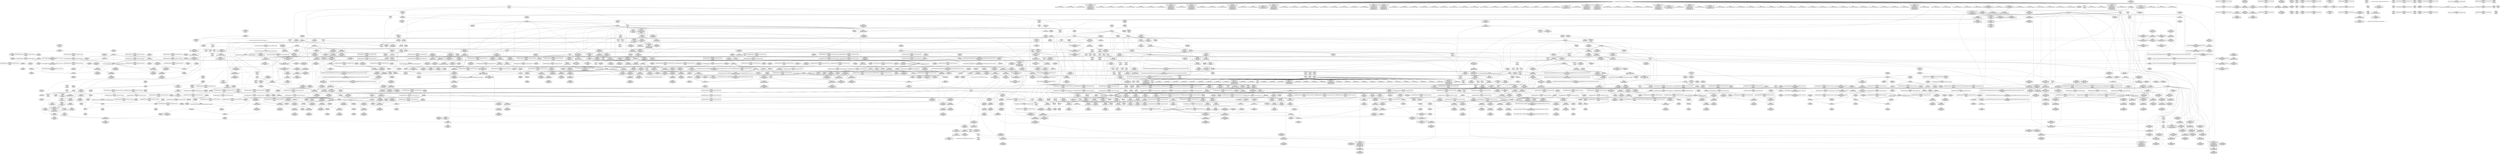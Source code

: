 digraph {
	CE0x5812490 [shape=record,shape=Mrecord,label="{CE0x5812490|__rcu_read_unlock:tmp1|*SummSource*}"]
	CE0x58c8410 [shape=record,shape=Mrecord,label="{CE0x58c8410|i64*_getelementptr_inbounds_(_11_x_i64_,_11_x_i64_*___llvm_gcov_ctr132,_i64_0,_i64_10)|*Constant*|*SummSource*}"]
	CE0x5809540 [shape=record,shape=Mrecord,label="{CE0x5809540|0:_i32,_4:_i32,_8:_i32,_12:_i32,_:_CMRE_4,8_|*MultipleSource*|security/selinux/hooks.c,196|*LoadInst*|security/selinux/hooks.c,196|security/selinux/hooks.c,197}"]
	CE0x57bc460 [shape=record,shape=Mrecord,label="{CE0x57bc460|selinux_socket_accept:retval.0}"]
	CE0x583e970 [shape=record,shape=Mrecord,label="{CE0x583e970|_call_void_mcount()_#3|*SummSource*}"]
	CE0x57b3610 [shape=record,shape=Mrecord,label="{CE0x57b3610|28:_i32,_32:_i16,_34:_i8,_:_CMRE_110,111_}"]
	CE0x586edc0 [shape=record,shape=Mrecord,label="{CE0x586edc0|i64_5|*Constant*}"]
	CE0x5881fe0 [shape=record,shape=Mrecord,label="{CE0x5881fe0|task_sid:tmp19|security/selinux/hooks.c,208|*SummSource*}"]
	CE0x58a0430 [shape=record,shape=Mrecord,label="{CE0x58a0430|i8*_getelementptr_inbounds_(_25_x_i8_,_25_x_i8_*_.str45,_i32_0,_i32_0)|*Constant*}"]
	CE0x58a3710 [shape=record,shape=Mrecord,label="{CE0x58a3710|i64*_getelementptr_inbounds_(_11_x_i64_,_11_x_i64_*___llvm_gcov_ctr127,_i64_0,_i64_10)|*Constant*|*SummSink*}"]
	CE0x57c1ac0 [shape=record,shape=Mrecord,label="{CE0x57c1ac0|28:_i32,_32:_i16,_34:_i8,_:_CMRE_97,98_}"]
	CE0x57c69f0 [shape=record,shape=Mrecord,label="{CE0x57c69f0|sock_has_perm:net|security/selinux/hooks.c, 3966|*SummSource*}"]
	CE0x583c660 [shape=record,shape=Mrecord,label="{CE0x583c660|__rcu_read_unlock:bb|*SummSource*}"]
	CE0x5819a10 [shape=record,shape=Mrecord,label="{CE0x5819a10|task_sid:land.lhs.true2}"]
	CE0x5805ea0 [shape=record,shape=Mrecord,label="{CE0x5805ea0|sock_has_perm:tmp2|*LoadInst*|security/selinux/hooks.c,3964|*SummSink*}"]
	CE0x58df640 [shape=record,shape=Mrecord,label="{CE0x58df640|rcu_lock_acquire:bb}"]
	CE0x580c410 [shape=record,shape=Mrecord,label="{CE0x580c410|_ret_void,_!dbg_!27717|include/linux/rcupdate.h,424|*SummSource*}"]
	CE0x57c0af0 [shape=record,shape=Mrecord,label="{CE0x57c0af0|8:_%struct.sock*,_:_SCME_29,30_}"]
	CE0x589bfc0 [shape=record,shape=Mrecord,label="{CE0x589bfc0|rcu_read_lock:call3|include/linux/rcupdate.h,882|*SummSink*}"]
	CE0x58128e0 [shape=record,shape=Mrecord,label="{CE0x58128e0|__rcu_read_unlock:tmp4|include/linux/rcupdate.h,244}"]
	CE0x580bf10 [shape=record,shape=Mrecord,label="{CE0x580bf10|rcu_lock_release:map|Function::rcu_lock_release&Arg::map::|*SummSource*}"]
	CE0x57aaf00 [shape=record,shape=Mrecord,label="{CE0x57aaf00|SOCK_INODE:tmp4|include/net/sock.h,1412|*SummSource*}"]
	CE0x584adf0 [shape=record,shape=Mrecord,label="{CE0x584adf0|task_sid:tmp11|security/selinux/hooks.c,208|*SummSink*}"]
	CE0x5850d10 [shape=record,shape=Mrecord,label="{CE0x5850d10|sock_has_perm:tmp12|security/selinux/hooks.c,3970|*SummSource*}"]
	CE0x57fe260 [shape=record,shape=Mrecord,label="{CE0x57fe260|sock_has_perm:tmp7|security/selinux/hooks.c,3969|*SummSource*}"]
	CE0x57d19c0 [shape=record,shape=Mrecord,label="{CE0x57d19c0|i8_0|*Constant*|*SummSink*}"]
	CE0x580f350 [shape=record,shape=Mrecord,label="{CE0x580f350|_call_void_mcount()_#3|*SummSink*}"]
	CE0x58613b0 [shape=record,shape=Mrecord,label="{CE0x58613b0|_call_void_mcount()_#3}"]
	CE0x592fe70 [shape=record,shape=Mrecord,label="{CE0x592fe70|__preempt_count_sub:do.body|*SummSource*}"]
	CE0x589d800 [shape=record,shape=Mrecord,label="{CE0x589d800|rcu_read_lock:tmp15|include/linux/rcupdate.h,882}"]
	CE0x584d260 [shape=record,shape=Mrecord,label="{CE0x584d260|sock_has_perm:tmp9|security/selinux/hooks.c,3969|*SummSource*}"]
	CE0x589cec0 [shape=record,shape=Mrecord,label="{CE0x589cec0|rcu_read_lock:tmp13|include/linux/rcupdate.h,882}"]
	CE0x57d4ba0 [shape=record,shape=Mrecord,label="{CE0x57d4ba0|28:_i32,_32:_i16,_34:_i8,_:_CMRE_79,80_}"]
	CE0x57a1ed0 [shape=record,shape=Mrecord,label="{CE0x57a1ed0|selinux_socket_accept:if.end|*SummSink*}"]
	CE0x585ab30 [shape=record,shape=Mrecord,label="{CE0x585ab30|sock_has_perm:retval.0|*SummSink*}"]
	CE0x589d510 [shape=record,shape=Mrecord,label="{CE0x589d510|rcu_read_lock:tmp14|include/linux/rcupdate.h,882|*SummSource*}"]
	CE0x57b9710 [shape=record,shape=Mrecord,label="{CE0x57b9710|28:_i32,_32:_i16,_34:_i8,_:_CMRE_54,55_}"]
	CE0x57ac640 [shape=record,shape=Mrecord,label="{CE0x57ac640|selinux_socket_accept:sk|security/selinux/hooks.c,4198}"]
	CE0x57c04f0 [shape=record,shape=Mrecord,label="{CE0x57c04f0|sock_has_perm:tmp3|security/selinux/hooks.c,3964|*SummSource*}"]
	CE0x5877ee0 [shape=record,shape=Mrecord,label="{CE0x5877ee0|__rcu_read_lock:entry}"]
	CE0x58655b0 [shape=record,shape=Mrecord,label="{CE0x58655b0|_call_void_asm_addl_$1,_%gs:$0_,_*m,ri,*m,_dirflag_,_fpsr_,_flags_(i32*___preempt_count,_i32_%val,_i32*___preempt_count)_#3,_!dbg_!27714,_!srcloc_!27717|./arch/x86/include/asm/preempt.h,72|*SummSource*}"]
	CE0x5f38270 [shape=record,shape=Mrecord,label="{CE0x5f38270|SOCK_INODE:entry}"]
	CE0x5873500 [shape=record,shape=Mrecord,label="{CE0x5873500|_call_void___rcu_read_lock()_#10,_!dbg_!27710|include/linux/rcupdate.h,879}"]
	CE0x58e99a0 [shape=record,shape=Mrecord,label="{CE0x58e99a0|i64*_getelementptr_inbounds_(_4_x_i64_,_4_x_i64_*___llvm_gcov_ctr129,_i64_0,_i64_3)|*Constant*|*SummSource*}"]
	CE0x58a0750 [shape=record,shape=Mrecord,label="{CE0x58a0750|i8*_getelementptr_inbounds_(_25_x_i8_,_25_x_i8_*_.str45,_i32_0,_i32_0)|*Constant*|*SummSink*}"]
	CE0x57ffc60 [shape=record,shape=Mrecord,label="{CE0x57ffc60|GLOBAL:__preempt_count_add|*Constant*}"]
	CE0x5875e40 [shape=record,shape=Mrecord,label="{CE0x5875e40|rcu_read_lock:land.lhs.true|*SummSink*}"]
	CE0x584ac70 [shape=record,shape=Mrecord,label="{CE0x584ac70|task_sid:tmp12|security/selinux/hooks.c,208}"]
	CE0x589b3a0 [shape=record,shape=Mrecord,label="{CE0x589b3a0|rcu_read_lock:tmp11|include/linux/rcupdate.h,882|*SummSource*}"]
	CE0x57ae410 [shape=record,shape=Mrecord,label="{CE0x57ae410|selinux_socket_accept:tmp13|security/selinux/hooks.c,4204|*SummSink*}"]
	CE0x584b310 [shape=record,shape=Mrecord,label="{CE0x584b310|i32_22|*Constant*}"]
	CE0x5898a10 [shape=record,shape=Mrecord,label="{CE0x5898a10|GLOBAL:rcu_lock_map|Global_var:rcu_lock_map|*SummSink*}"]
	CE0x591de60 [shape=record,shape=Mrecord,label="{CE0x591de60|__preempt_count_add:tmp7|./arch/x86/include/asm/preempt.h,73|*SummSink*}"]
	CE0x57b97d0 [shape=record,shape=Mrecord,label="{CE0x57b97d0|28:_i32,_32:_i16,_34:_i8,_:_CMRE_55,56_}"]
	CE0x5919eb0 [shape=record,shape=Mrecord,label="{CE0x5919eb0|__preempt_count_add:tmp2}"]
	CE0x58fb3d0 [shape=record,shape=Mrecord,label="{CE0x58fb3d0|i64_1|*Constant*}"]
	CE0x58450a0 [shape=record,shape=Mrecord,label="{CE0x58450a0|task_sid:task|Function::task_sid&Arg::task::}"]
	CE0x5889800 [shape=record,shape=Mrecord,label="{CE0x5889800|i8*_getelementptr_inbounds_(_41_x_i8_,_41_x_i8_*_.str44,_i32_0,_i32_0)|*Constant*}"]
	CE0x4ea7100 [shape=record,shape=Mrecord,label="{CE0x4ea7100|sock_has_perm:task|Function::sock_has_perm&Arg::task::|*SummSource*}"]
	CE0x57d1cc0 [shape=record,shape=Mrecord,label="{CE0x57d1cc0|8:_%struct.sock*,_:_SCME_8,16_|*MultipleSource*|security/selinux/hooks.c, 3966|security/selinux/hooks.c,3966|security/selinux/hooks.c,3966}"]
	CE0x57b9590 [shape=record,shape=Mrecord,label="{CE0x57b9590|28:_i32,_32:_i16,_34:_i8,_:_CMRE_52,53_}"]
	CE0x585d0d0 [shape=record,shape=Mrecord,label="{CE0x585d0d0|rcu_read_unlock:tmp14|include/linux/rcupdate.h,933}"]
	CE0x587ce10 [shape=record,shape=Mrecord,label="{CE0x587ce10|task_sid:do.end}"]
	CE0x57dd2c0 [shape=record,shape=Mrecord,label="{CE0x57dd2c0|28:_i32,_32:_i16,_34:_i8,_:_CMRE_119,120_}"]
	CE0x58558d0 [shape=record,shape=Mrecord,label="{CE0x58558d0|sock_has_perm:net3|security/selinux/hooks.c,3974|*SummSink*}"]
	CE0x5812950 [shape=record,shape=Mrecord,label="{CE0x5812950|__rcu_read_unlock:tmp4|include/linux/rcupdate.h,244|*SummSource*}"]
	CE0x57bf680 [shape=record,shape=Mrecord,label="{CE0x57bf680|get_current:tmp4|./arch/x86/include/asm/current.h,14|*SummSink*}"]
	CE0x58478d0 [shape=record,shape=Mrecord,label="{CE0x58478d0|rcu_read_lock:entry|*SummSource*}"]
	CE0x5865310 [shape=record,shape=Mrecord,label="{CE0x5865310|rcu_read_unlock:call|include/linux/rcupdate.h,933|*SummSource*}"]
	CE0x5849e20 [shape=record,shape=Mrecord,label="{CE0x5849e20|task_sid:tmp9|security/selinux/hooks.c,208|*SummSink*}"]
	CE0x5873570 [shape=record,shape=Mrecord,label="{CE0x5873570|_call_void___rcu_read_lock()_#10,_!dbg_!27710|include/linux/rcupdate.h,879|*SummSource*}"]
	CE0x57c47d0 [shape=record,shape=Mrecord,label="{CE0x57c47d0|8:_%struct.sock*,_:_SCME_24,25_}"]
	CE0x580e390 [shape=record,shape=Mrecord,label="{CE0x580e390|rcu_lock_release:tmp1|*SummSink*}"]
	CE0x580f850 [shape=record,shape=Mrecord,label="{CE0x580f850|__rcu_read_lock:tmp3}"]
	CE0x58e0c00 [shape=record,shape=Mrecord,label="{CE0x58e0c00|__preempt_count_sub:do.body}"]
	CE0x57fcf60 [shape=record,shape=Mrecord,label="{CE0x57fcf60|sock_has_perm:sid|security/selinux/hooks.c,3969}"]
	CE0x587b7d0 [shape=record,shape=Mrecord,label="{CE0x587b7d0|task_sid:do.body|*SummSink*}"]
	CE0x591d6c0 [shape=record,shape=Mrecord,label="{CE0x591d6c0|i64*_getelementptr_inbounds_(_4_x_i64_,_4_x_i64_*___llvm_gcov_ctr135,_i64_0,_i64_1)|*Constant*}"]
	CE0x58956e0 [shape=record,shape=Mrecord,label="{CE0x58956e0|rcu_read_lock:tmp7|include/linux/rcupdate.h,882|*SummSink*}"]
	CE0x587c9d0 [shape=record,shape=Mrecord,label="{CE0x587c9d0|COLLAPSED:_GCMRE___llvm_gcov_ctr131_internal_global_2_x_i64_zeroinitializer:_elem_0:default:}"]
	CE0x5910390 [shape=record,shape=Mrecord,label="{CE0x5910390|__preempt_count_add:bb}"]
	CE0x589d030 [shape=record,shape=Mrecord,label="{CE0x589d030|rcu_read_lock:tmp14|include/linux/rcupdate.h,882}"]
	CE0x5933a00 [shape=record,shape=Mrecord,label="{CE0x5933a00|_call_void_asm_addl_$1,_%gs:$0_,_*m,ri,*m,_dirflag_,_fpsr_,_flags_(i32*___preempt_count,_i32_%sub,_i32*___preempt_count)_#3,_!dbg_!27717,_!srcloc_!27718|./arch/x86/include/asm/preempt.h,77|*SummSink*}"]
	CE0x585bd20 [shape=record,shape=Mrecord,label="{CE0x585bd20|sock_has_perm:tmp20|security/selinux/hooks.c,3977}"]
	CE0x5851940 [shape=record,shape=Mrecord,label="{CE0x5851940|sock_has_perm:tmp13|security/selinux/hooks.c,3972|*SummSource*}"]
	CE0x57ac7a0 [shape=record,shape=Mrecord,label="{CE0x57ac7a0|selinux_socket_accept:entry|*SummSink*}"]
	CE0x58dc650 [shape=record,shape=Mrecord,label="{CE0x58dc650|i64*_getelementptr_inbounds_(_4_x_i64_,_4_x_i64_*___llvm_gcov_ctr135,_i64_0,_i64_3)|*Constant*|*SummSink*}"]
	CE0x58c69f0 [shape=record,shape=Mrecord,label="{CE0x58c69f0|i64*_getelementptr_inbounds_(_11_x_i64_,_11_x_i64_*___llvm_gcov_ctr132,_i64_0,_i64_8)|*Constant*|*SummSource*}"]
	CE0x5860dd0 [shape=record,shape=Mrecord,label="{CE0x5860dd0|__rcu_read_unlock:tmp5|include/linux/rcupdate.h,244}"]
	CE0x583e1b0 [shape=record,shape=Mrecord,label="{CE0x583e1b0|__rcu_read_unlock:tmp6|include/linux/rcupdate.h,245|*SummSource*}"]
	CE0x5874b20 [shape=record,shape=Mrecord,label="{CE0x5874b20|task_sid:if.end|*SummSource*}"]
	CE0x5858230 [shape=record,shape=Mrecord,label="{CE0x5858230|sock_has_perm:call6|security/selinux/hooks.c,3976|*SummSink*}"]
	CE0x58e35b0 [shape=record,shape=Mrecord,label="{CE0x58e35b0|rcu_lock_acquire:tmp4|include/linux/rcupdate.h,418|*SummSink*}"]
	CE0x5902f50 [shape=record,shape=Mrecord,label="{CE0x5902f50|_call_void_mcount()_#3|*SummSink*}"]
	CE0x581bb20 [shape=record,shape=Mrecord,label="{CE0x581bb20|COLLAPSED:_GCMRE_current_task_external_global_%struct.task_struct*:_elem_0:default:}"]
	CE0x57fbeb0 [shape=record,shape=Mrecord,label="{CE0x57fbeb0|sock_has_perm:cleanup|*SummSink*}"]
	CE0x5895040 [shape=record,shape=Mrecord,label="{CE0x5895040|i64*_getelementptr_inbounds_(_4_x_i64_,_4_x_i64_*___llvm_gcov_ctr128,_i64_0,_i64_2)|*Constant*}"]
	CE0x57c5a60 [shape=record,shape=Mrecord,label="{CE0x57c5a60|selinux_socket_accept:newsock|Function::selinux_socket_accept&Arg::newsock::|*SummSource*}"]
	CE0x5859250 [shape=record,shape=Mrecord,label="{CE0x5859250|avc_has_perm:tsid|Function::avc_has_perm&Arg::tsid::|*SummSink*}"]
	CE0x5862880 [shape=record,shape=Mrecord,label="{CE0x5862880|_call_void_mcount()_#3|*SummSink*}"]
	CE0x58c7490 [shape=record,shape=Mrecord,label="{CE0x58c7490|rcu_read_unlock:tmp19|include/linux/rcupdate.h,933|*SummSource*}"]
	CE0x580bb70 [shape=record,shape=Mrecord,label="{CE0x580bb70|rcu_lock_release:entry|*SummSource*}"]
	CE0x57a1000 [shape=record,shape=Mrecord,label="{CE0x57a1000|SOCK_INODE:socket|Function::SOCK_INODE&Arg::socket::|*SummSink*}"]
	CE0x58725a0 [shape=record,shape=Mrecord,label="{CE0x58725a0|rcu_read_lock:tmp1|*SummSource*}"]
	CE0x583d750 [shape=record,shape=Mrecord,label="{CE0x583d750|__rcu_read_unlock:do.body|*SummSource*}"]
	CE0x58e3a00 [shape=record,shape=Mrecord,label="{CE0x58e3a00|GLOBAL:__preempt_count|Global_var:__preempt_count|*SummSink*}"]
	CE0x57c3310 [shape=record,shape=Mrecord,label="{CE0x57c3310|SOCK_INODE:tmp}"]
	CE0x58a46a0 [shape=record,shape=Mrecord,label="{CE0x58a46a0|i64*_getelementptr_inbounds_(_2_x_i64_,_2_x_i64_*___llvm_gcov_ctr131,_i64_0,_i64_0)|*Constant*}"]
	CE0x5871670 [shape=record,shape=Mrecord,label="{CE0x5871670|_call_void_mcount()_#3|*SummSource*}"]
	CE0x59038d0 [shape=record,shape=Mrecord,label="{CE0x59038d0|rcu_lock_release:tmp4|include/linux/rcupdate.h,423|*SummSource*}"]
	CE0x5863b90 [shape=record,shape=Mrecord,label="{CE0x5863b90|__rcu_read_lock:tmp6|include/linux/rcupdate.h,240}"]
	CE0x5875da0 [shape=record,shape=Mrecord,label="{CE0x5875da0|rcu_read_lock:land.lhs.true|*SummSource*}"]
	CE0x57be4a0 [shape=record,shape=Mrecord,label="{CE0x57be4a0|selinux_socket_accept:tmp15|security/selinux/hooks.c,4205|*SummSource*}"]
	CE0x5871200 [shape=record,shape=Mrecord,label="{CE0x5871200|i64_4|*Constant*|*SummSource*}"]
	CE0x57d5760 [shape=record,shape=Mrecord,label="{CE0x57d5760|rcu_read_lock:tmp4|include/linux/rcupdate.h,882}"]
	CE0x57a1a40 [shape=record,shape=Mrecord,label="{CE0x57a1a40|28:_i32,_32:_i16,_34:_i8,_:_CMRE_92,93_}"]
	CE0x57c9fd0 [shape=record,shape=Mrecord,label="{CE0x57c9fd0|GLOBAL:rcu_read_lock|*Constant*|*SummSource*}"]
	CE0x57c7d80 [shape=record,shape=Mrecord,label="{CE0x57c7d80|28:_i32,_32:_i16,_34:_i8,_:_CMRE_84,85_}"]
	CE0x586ae10 [shape=record,shape=Mrecord,label="{CE0x586ae10|i64*_getelementptr_inbounds_(_4_x_i64_,_4_x_i64_*___llvm_gcov_ctr128,_i64_0,_i64_3)|*Constant*|*SummSink*}"]
	CE0x57a9620 [shape=record,shape=Mrecord,label="{CE0x57a9620|selinux_socket_accept:if.then|*SummSource*}"]
	CE0x5890df0 [shape=record,shape=Mrecord,label="{CE0x5890df0|GLOBAL:rcu_read_unlock|*Constant*|*SummSource*}"]
	CE0x584bff0 [shape=record,shape=Mrecord,label="{CE0x584bff0|task_sid:tmp23|security/selinux/hooks.c,208|*SummSource*}"]
	CE0x587f010 [shape=record,shape=Mrecord,label="{CE0x587f010|GLOBAL:lock_release|*Constant*|*SummSource*}"]
	CE0x58e34d0 [shape=record,shape=Mrecord,label="{CE0x58e34d0|rcu_lock_acquire:tmp4|include/linux/rcupdate.h,418}"]
	CE0x5840160 [shape=record,shape=Mrecord,label="{CE0x5840160|__preempt_count_sub:tmp1}"]
	CE0x587eac0 [shape=record,shape=Mrecord,label="{CE0x587eac0|rcu_read_unlock:tmp7|include/linux/rcupdate.h,933}"]
	CE0x5930290 [shape=record,shape=Mrecord,label="{CE0x5930290|i64*_getelementptr_inbounds_(_4_x_i64_,_4_x_i64_*___llvm_gcov_ctr135,_i64_0,_i64_0)|*Constant*|*SummSource*}"]
	CE0x57d61c0 [shape=record,shape=Mrecord,label="{CE0x57d61c0|COLLAPSED:_GCMRE___llvm_gcov_ctr132_internal_global_11_x_i64_zeroinitializer:_elem_0:default:}"]
	CE0x5827870 [shape=record,shape=Mrecord,label="{CE0x5827870|8:_%struct.sock*,_:_SCME_18,20_|*MultipleSource*|security/selinux/hooks.c, 3966|security/selinux/hooks.c,3966|security/selinux/hooks.c,3966}"]
	CE0x5819260 [shape=record,shape=Mrecord,label="{CE0x5819260|task_sid:tmp}"]
	CE0x589fc80 [shape=record,shape=Mrecord,label="{CE0x589fc80|_call_void_lockdep_rcu_suspicious(i8*_getelementptr_inbounds_(_25_x_i8_,_25_x_i8_*_.str45,_i32_0,_i32_0),_i32_883,_i8*_getelementptr_inbounds_(_42_x_i8_,_42_x_i8_*_.str46,_i32_0,_i32_0))_#10,_!dbg_!27728|include/linux/rcupdate.h,882|*SummSource*}"]
	CE0x58c8720 [shape=record,shape=Mrecord,label="{CE0x58c8720|rcu_read_unlock:tmp22|include/linux/rcupdate.h,935}"]
	CE0x57c20a0 [shape=record,shape=Mrecord,label="{CE0x57c20a0|32:_%struct.sock*,_104:_i8*,_:_CRE_32,40_|*MultipleSource*|Function::selinux_socket_accept&Arg::sock::|security/selinux/hooks.c,4198}"]
	CE0x589b840 [shape=record,shape=Mrecord,label="{CE0x589b840|rcu_read_lock:tmp12|include/linux/rcupdate.h,882|*SummSource*}"]
	CE0x5890c20 [shape=record,shape=Mrecord,label="{CE0x5890c20|rcu_read_unlock:entry}"]
	CE0x57d20c0 [shape=record,shape=Mrecord,label="{CE0x57d20c0|selinux_socket_accept:tmp11|security/selinux/hooks.c,4202}"]
	CE0x5849420 [shape=record,shape=Mrecord,label="{CE0x5849420|i64*_getelementptr_inbounds_(_4_x_i64_,_4_x_i64_*___llvm_gcov_ctr133,_i64_0,_i64_0)|*Constant*|*SummSource*}"]
	CE0x57c3380 [shape=record,shape=Mrecord,label="{CE0x57c3380|COLLAPSED:_GCMRE___llvm_gcov_ctr349_internal_global_2_x_i64_zeroinitializer:_elem_0:default:}"]
	CE0x58e46d0 [shape=record,shape=Mrecord,label="{CE0x58e46d0|i64*_getelementptr_inbounds_(_4_x_i64_,_4_x_i64_*___llvm_gcov_ctr134,_i64_0,_i64_2)|*Constant*|*SummSource*}"]
	CE0x5864b40 [shape=record,shape=Mrecord,label="{CE0x5864b40|i64*_getelementptr_inbounds_(_11_x_i64_,_11_x_i64_*___llvm_gcov_ctr132,_i64_0,_i64_0)|*Constant*}"]
	CE0x5870560 [shape=record,shape=Mrecord,label="{CE0x5870560|task_sid:call|security/selinux/hooks.c,208}"]
	CE0x587a640 [shape=record,shape=Mrecord,label="{CE0x587a640|rcu_read_unlock:tmp1|*SummSource*}"]
	CE0x58a2d00 [shape=record,shape=Mrecord,label="{CE0x58a2d00|rcu_read_lock:tmp20|include/linux/rcupdate.h,882|*SummSink*}"]
	CE0x57fca00 [shape=record,shape=Mrecord,label="{CE0x57fca00|selinux_socket_accept:initialized|security/selinux/hooks.c,4207|*SummSource*}"]
	CE0x57b7ec0 [shape=record,shape=Mrecord,label="{CE0x57b7ec0|28:_i32,_32:_i16,_34:_i8,_:_CMRE_19,20_}"]
	CE0x57b5830 [shape=record,shape=Mrecord,label="{CE0x57b5830|selinux_socket_accept:sock|Function::selinux_socket_accept&Arg::sock::|*SummSource*}"]
	CE0x58e89d0 [shape=record,shape=Mrecord,label="{CE0x58e89d0|rcu_lock_release:tmp1|*SummSource*}"]
	CE0x58617d0 [shape=record,shape=Mrecord,label="{CE0x58617d0|__rcu_read_unlock:tmp7|include/linux/rcupdate.h,245|*SummSource*}"]
	CE0x5942880 [shape=record,shape=Mrecord,label="{CE0x5942880|i64_1|*Constant*}"]
	CE0x584aec0 [shape=record,shape=Mrecord,label="{CE0x584aec0|task_sid:tmp13|security/selinux/hooks.c,208}"]
	CE0x57b34d0 [shape=record,shape=Mrecord,label="{CE0x57b34d0|28:_i32,_32:_i16,_34:_i8,_:_CMRE_109,110_}"]
	CE0x5828990 [shape=record,shape=Mrecord,label="{CE0x5828990|_call_void_mcount()_#3|*SummSink*}"]
	CE0x5827fa0 [shape=record,shape=Mrecord,label="{CE0x5827fa0|SOCK_INODE:tmp3}"]
	CE0x583bf40 [shape=record,shape=Mrecord,label="{CE0x583bf40|i64*_getelementptr_inbounds_(_4_x_i64_,_4_x_i64_*___llvm_gcov_ctr129,_i64_0,_i64_2)|*Constant*}"]
	CE0x57faae0 [shape=record,shape=Mrecord,label="{CE0x57faae0|get_current:bb|*SummSink*}"]
	CE0x5890e60 [shape=record,shape=Mrecord,label="{CE0x5890e60|GLOBAL:rcu_read_unlock|*Constant*|*SummSink*}"]
	CE0x57cad20 [shape=record,shape=Mrecord,label="{CE0x57cad20|SOCK_INODE:tmp2|*SummSink*}"]
	CE0x58495f0 [shape=record,shape=Mrecord,label="{CE0x58495f0|i64*_getelementptr_inbounds_(_4_x_i64_,_4_x_i64_*___llvm_gcov_ctr133,_i64_0,_i64_0)|*Constant*|*SummSink*}"]
	CE0x698a850 [shape=record,shape=Mrecord,label="{CE0x698a850|selinux_socket_accept:tmp2|*LoadInst*|security/selinux/hooks.c,4198|*SummSink*}"]
	CE0x57d2130 [shape=record,shape=Mrecord,label="{CE0x57d2130|selinux_socket_accept:tmp11|security/selinux/hooks.c,4202|*SummSource*}"]
	CE0x57c58c0 [shape=record,shape=Mrecord,label="{CE0x57c58c0|sock_has_perm:sk|Function::sock_has_perm&Arg::sk::}"]
	CE0x57fc320 [shape=record,shape=Mrecord,label="{CE0x57fc320|selinux_socket_accept:sid6|security/selinux/hooks.c,4206|*SummSink*}"]
	CE0x58477f0 [shape=record,shape=Mrecord,label="{CE0x58477f0|GLOBAL:rcu_read_lock|*Constant*|*SummSink*}"]
	CE0x581c5e0 [shape=record,shape=Mrecord,label="{CE0x581c5e0|get_current:tmp1}"]
	CE0x58752b0 [shape=record,shape=Mrecord,label="{CE0x58752b0|i64*_getelementptr_inbounds_(_13_x_i64_,_13_x_i64_*___llvm_gcov_ctr126,_i64_0,_i64_1)|*Constant*}"]
	CE0x589e210 [shape=record,shape=Mrecord,label="{CE0x589e210|i64*_getelementptr_inbounds_(_11_x_i64_,_11_x_i64_*___llvm_gcov_ctr127,_i64_0,_i64_8)|*Constant*}"]
	CE0x58688d0 [shape=record,shape=Mrecord,label="{CE0x58688d0|_call_void_lock_acquire(%struct.lockdep_map*_%map,_i32_0,_i32_0,_i32_2,_i32_0,_%struct.lockdep_map*_null,_i64_ptrtoint_(i8*_blockaddress(_rcu_lock_acquire,_%__here)_to_i64))_#10,_!dbg_!27716|include/linux/rcupdate.h,418}"]
	CE0x5841520 [shape=record,shape=Mrecord,label="{CE0x5841520|__preempt_count_add:tmp4|./arch/x86/include/asm/preempt.h,72|*SummSource*}"]
	CE0x57d4710 [shape=record,shape=Mrecord,label="{CE0x57d4710|i32_2|*Constant*}"]
	CE0x57d0c00 [shape=record,shape=Mrecord,label="{CE0x57d0c00|cred_sid:sid|security/selinux/hooks.c,197|*SummSink*}"]
	CE0x5f38190 [shape=record,shape=Mrecord,label="{CE0x5f38190|GLOBAL:SOCK_INODE|*Constant*|*SummSource*}"]
	CE0x5865540 [shape=record,shape=Mrecord,label="{CE0x5865540|_call_void_asm_addl_$1,_%gs:$0_,_*m,ri,*m,_dirflag_,_fpsr_,_flags_(i32*___preempt_count,_i32_%val,_i32*___preempt_count)_#3,_!dbg_!27714,_!srcloc_!27717|./arch/x86/include/asm/preempt.h,72}"]
	CE0x5844050 [shape=record,shape=Mrecord,label="{CE0x5844050|8:_%struct.sock*,_:_SCME_48,49_}"]
	CE0x58e58e0 [shape=record,shape=Mrecord,label="{CE0x58e58e0|_ret_void,_!dbg_!27720|./arch/x86/include/asm/preempt.h,78}"]
	CE0x589f850 [shape=record,shape=Mrecord,label="{CE0x589f850|i8_1|*Constant*}"]
	CE0x5880e60 [shape=record,shape=Mrecord,label="{CE0x5880e60|task_sid:tmp17|security/selinux/hooks.c,208|*SummSource*}"]
	CE0x57b72d0 [shape=record,shape=Mrecord,label="{CE0x57b72d0|i32_4|*Constant*|*SummSource*}"]
	CE0x58a0ea0 [shape=record,shape=Mrecord,label="{CE0x58a0ea0|i32_883|*Constant*|*SummSource*}"]
	CE0x5857d90 [shape=record,shape=Mrecord,label="{CE0x5857d90|sock_has_perm:tmp17|security/selinux/hooks.c,3976|*SummSink*}"]
	CE0x580da60 [shape=record,shape=Mrecord,label="{CE0x580da60|__rcu_read_lock:bb}"]
	CE0x57b4740 [shape=record,shape=Mrecord,label="{CE0x57b4740|get_current:tmp2|*SummSink*}"]
	CE0x5855750 [shape=record,shape=Mrecord,label="{CE0x5855750|sock_has_perm:net3|security/selinux/hooks.c,3974|*SummSource*}"]
	CE0x58f5990 [shape=record,shape=Mrecord,label="{CE0x58f5990|__rcu_read_unlock:do.end|*SummSource*}"]
	CE0x57a84f0 [shape=record,shape=Mrecord,label="{CE0x57a84f0|selinux_socket_accept:tmp1|*SummSink*}"]
	CE0x58e07e0 [shape=record,shape=Mrecord,label="{CE0x58e07e0|__preempt_count_sub:bb}"]
	CE0x57cc120 [shape=record,shape=Mrecord,label="{CE0x57cc120|28:_i32,_32:_i16,_34:_i8,_:_CMRE_73,74_}"]
	CE0x5874ce0 [shape=record,shape=Mrecord,label="{CE0x5874ce0|rcu_read_lock:call|include/linux/rcupdate.h,882}"]
	CE0x5893c40 [shape=record,shape=Mrecord,label="{CE0x5893c40|rcu_read_lock:do.body|*SummSink*}"]
	CE0x5807050 [shape=record,shape=Mrecord,label="{CE0x5807050|sock_has_perm:tmp5|security/selinux/hooks.c,3966}"]
	CE0x5852010 [shape=record,shape=Mrecord,label="{CE0x5852010|sock_has_perm:tmp14|security/selinux/hooks.c,3972|*SummSource*}"]
	CE0x5870cf0 [shape=record,shape=Mrecord,label="{CE0x5870cf0|task_sid:tobool1|security/selinux/hooks.c,208|*SummSource*}"]
	CE0x57b8a00 [shape=record,shape=Mrecord,label="{CE0x57b8a00|task_sid:land.lhs.true}"]
	CE0x57b7d40 [shape=record,shape=Mrecord,label="{CE0x57b7d40|28:_i32,_32:_i16,_34:_i8,_:_CMRE_17,18_}"]
	CE0x57be720 [shape=record,shape=Mrecord,label="{CE0x57be720|selinux_socket_accept:tmp15|security/selinux/hooks.c,4205|*SummSink*}"]
	CE0x5890fa0 [shape=record,shape=Mrecord,label="{CE0x5890fa0|rcu_read_unlock:entry|*SummSource*}"]
	CE0x5899e50 [shape=record,shape=Mrecord,label="{CE0x5899e50|rcu_read_lock:tmp8|include/linux/rcupdate.h,882|*SummSink*}"]
	CE0x57d4880 [shape=record,shape=Mrecord,label="{CE0x57d4880|%struct.lockdep_map*_null|*Constant*}"]
	CE0x5805a80 [shape=record,shape=Mrecord,label="{CE0x5805a80|sock_has_perm:tmp2|*LoadInst*|security/selinux/hooks.c,3964}"]
	CE0x5925900 [shape=record,shape=Mrecord,label="{CE0x5925900|__preempt_count_sub:tmp5|./arch/x86/include/asm/preempt.h,77|*SummSource*}"]
	CE0x591c400 [shape=record,shape=Mrecord,label="{CE0x591c400|i64*_getelementptr_inbounds_(_4_x_i64_,_4_x_i64_*___llvm_gcov_ctr135,_i64_0,_i64_2)|*Constant*|*SummSource*}"]
	CE0x57fb580 [shape=record,shape=Mrecord,label="{CE0x57fb580|sock_has_perm:ad|security/selinux/hooks.c, 3965}"]
	CE0x57ad9f0 [shape=record,shape=Mrecord,label="{CE0x57ad9f0|28:_i32,_32:_i16,_34:_i8,_:_CMRE_24,28_|*MultipleSource*|security/selinux/hooks.c,4202|security/selinux/hooks.c,4202|security/selinux/hooks.c,4204|security/selinux/hooks.c,4204|security/selinux/hooks.c,4205}"]
	CE0x58425c0 [shape=record,shape=Mrecord,label="{CE0x58425c0|i64_7|*Constant*}"]
	CE0x587f520 [shape=record,shape=Mrecord,label="{CE0x587f520|i64_ptrtoint_(i8*_blockaddress(_rcu_lock_release,_%__here)_to_i64)|*Constant*|*SummSource*}"]
	CE0x580c730 [shape=record,shape=Mrecord,label="{CE0x580c730|_call_void___rcu_read_unlock()_#10,_!dbg_!27734|include/linux/rcupdate.h,937|*SummSource*}"]
	CE0x5803a20 [shape=record,shape=Mrecord,label="{CE0x5803a20|rcu_read_lock:tmp4|include/linux/rcupdate.h,882|*SummSource*}"]
	CE0x5935740 [shape=record,shape=Mrecord,label="{CE0x5935740|__preempt_count_sub:sub|./arch/x86/include/asm/preempt.h,77|*SummSource*}"]
	CE0x57b3750 [shape=record,shape=Mrecord,label="{CE0x57b3750|28:_i32,_32:_i16,_34:_i8,_:_CMRE_111,112_}"]
	CE0x5876ec0 [shape=record,shape=Mrecord,label="{CE0x5876ec0|COLLAPSED:_GCMRE___llvm_gcov_ctr127_internal_global_11_x_i64_zeroinitializer:_elem_0:default:}"]
	CE0x57d1b60 [shape=record,shape=Mrecord,label="{CE0x57d1b60|GLOBAL:task_sid|*Constant*}"]
	CE0x5896350 [shape=record,shape=Mrecord,label="{CE0x5896350|GLOBAL:rcu_read_lock.__warned|Global_var:rcu_read_lock.__warned|*SummSource*}"]
	CE0x587a550 [shape=record,shape=Mrecord,label="{CE0x587a550|i64*_getelementptr_inbounds_(_4_x_i64_,_4_x_i64_*___llvm_gcov_ctr130,_i64_0,_i64_1)|*Constant*}"]
	CE0x5865820 [shape=record,shape=Mrecord,label="{CE0x5865820|i64*_getelementptr_inbounds_(_4_x_i64_,_4_x_i64_*___llvm_gcov_ctr130,_i64_0,_i64_3)|*Constant*}"]
	CE0x58fb9c0 [shape=record,shape=Mrecord,label="{CE0x58fb9c0|_call_void_mcount()_#3|*SummSink*}"]
	CE0x57bcbd0 [shape=record,shape=Mrecord,label="{CE0x57bcbd0|i64*_getelementptr_inbounds_(_6_x_i64_,_6_x_i64_*___llvm_gcov_ctr360,_i64_0,_i64_5)|*Constant*|*SummSource*}"]
	CE0x5828920 [shape=record,shape=Mrecord,label="{CE0x5828920|_call_void_mcount()_#3|*SummSource*}"]
	CE0x5891010 [shape=record,shape=Mrecord,label="{CE0x5891010|rcu_read_unlock:entry|*SummSink*}"]
	CE0x580cf50 [shape=record,shape=Mrecord,label="{CE0x580cf50|__rcu_read_unlock:entry|*SummSource*}"]
	CE0x5888be0 [shape=record,shape=Mrecord,label="{CE0x5888be0|GLOBAL:lockdep_rcu_suspicious|*Constant*}"]
	CE0x57fdf70 [shape=record,shape=Mrecord,label="{CE0x57fdf70|sock_has_perm:tmp6|security/selinux/hooks.c,3969|*SummSource*}"]
	CE0x585c8b0 [shape=record,shape=Mrecord,label="{CE0x585c8b0|i64*_getelementptr_inbounds_(_2_x_i64_,_2_x_i64_*___llvm_gcov_ctr349,_i64_0,_i64_0)|*Constant*|*SummSource*}"]
	CE0x58593c0 [shape=record,shape=Mrecord,label="{CE0x58593c0|avc_has_perm:tclass|Function::avc_has_perm&Arg::tclass::}"]
	CE0x57f8240 [shape=record,shape=Mrecord,label="{CE0x57f8240|task_sid:do.body5}"]
	CE0x5899460 [shape=record,shape=Mrecord,label="{CE0x5899460|__rcu_read_lock:tmp7|include/linux/rcupdate.h,240|*SummSource*}"]
	CE0x587cf30 [shape=record,shape=Mrecord,label="{CE0x587cf30|task_sid:do.end|*SummSource*}"]
	CE0x5842e90 [shape=record,shape=Mrecord,label="{CE0x5842e90|task_sid:tmp15|security/selinux/hooks.c,208|*SummSource*}"]
	CE0x58691a0 [shape=record,shape=Mrecord,label="{CE0x58691a0|GLOBAL:__preempt_count_add|*Constant*|*SummSource*}"]
	CE0x5880340 [shape=record,shape=Mrecord,label="{CE0x5880340|rcu_lock_release:tmp7}"]
	CE0x57c7ec0 [shape=record,shape=Mrecord,label="{CE0x57c7ec0|28:_i32,_32:_i16,_34:_i8,_:_CMRE_85,86_}"]
	CE0x58f9d90 [shape=record,shape=Mrecord,label="{CE0x58f9d90|rcu_lock_release:__here}"]
	CE0x58907c0 [shape=record,shape=Mrecord,label="{CE0x58907c0|_call_void_rcu_read_unlock()_#10,_!dbg_!27748|security/selinux/hooks.c,209}"]
	CE0x586f070 [shape=record,shape=Mrecord,label="{CE0x586f070|task_sid:tmp10|security/selinux/hooks.c,208}"]
	CE0x58281a0 [shape=record,shape=Mrecord,label="{CE0x58281a0|SOCK_INODE:tmp3|*SummSink*}"]
	CE0x5887a90 [shape=record,shape=Mrecord,label="{CE0x5887a90|rcu_lock_acquire:tmp6|*SummSink*}"]
	CE0x588be20 [shape=record,shape=Mrecord,label="{CE0x588be20|i64*_getelementptr_inbounds_(_13_x_i64_,_13_x_i64_*___llvm_gcov_ctr126,_i64_0,_i64_9)|*Constant*}"]
	CE0x57c16a0 [shape=record,shape=Mrecord,label="{CE0x57c16a0|8:_%struct.sock*,_:_SCME_39,40_}"]
	CE0x58805d0 [shape=record,shape=Mrecord,label="{CE0x58805d0|rcu_lock_release:tmp7|*SummSink*}"]
	CE0x585c030 [shape=record,shape=Mrecord,label="{CE0x585c030|SOCK_INODE:bb}"]
	CE0x587e410 [shape=record,shape=Mrecord,label="{CE0x587e410|GLOBAL:rcu_lock_acquire|*Constant*|*SummSink*}"]
	CE0x58824b0 [shape=record,shape=Mrecord,label="{CE0x58824b0|_call_void_lockdep_rcu_suspicious(i8*_getelementptr_inbounds_(_25_x_i8_,_25_x_i8_*_.str3,_i32_0,_i32_0),_i32_208,_i8*_getelementptr_inbounds_(_41_x_i8_,_41_x_i8_*_.str44,_i32_0,_i32_0))_#10,_!dbg_!27732|security/selinux/hooks.c,208|*SummSource*}"]
	CE0x5880560 [shape=record,shape=Mrecord,label="{CE0x5880560|rcu_lock_release:tmp7|*SummSource*}"]
	CE0x5844640 [shape=record,shape=Mrecord,label="{CE0x5844640|8:_%struct.sock*,_:_SCME_53,54_}"]
	CE0x5818d60 [shape=record,shape=Mrecord,label="{CE0x5818d60|SOCK_INODE:vfs_inode|include/net/sock.h,1412|*SummSource*}"]
	CE0x5874950 [shape=record,shape=Mrecord,label="{CE0x5874950|task_sid:do.body5|*SummSource*}"]
	CE0x5846cc0 [shape=record,shape=Mrecord,label="{CE0x5846cc0|sock_has_perm:call|security/selinux/hooks.c,3967|*SummSink*}"]
	CE0x57ae8f0 [shape=record,shape=Mrecord,label="{CE0x57ae8f0|GLOBAL:SOCK_INODE|*Constant*}"]
	CE0x58f7710 [shape=record,shape=Mrecord,label="{CE0x58f7710|__rcu_read_unlock:tmp2}"]
	CE0x5841e40 [shape=record,shape=Mrecord,label="{CE0x5841e40|__preempt_count_add:do.end|*SummSource*}"]
	CE0x589d100 [shape=record,shape=Mrecord,label="{CE0x589d100|rcu_read_lock:tmp13|include/linux/rcupdate.h,882|*SummSource*}"]
	CE0x57aa280 [shape=record,shape=Mrecord,label="{CE0x57aa280|selinux_socket_accept:bb|*SummSink*}"]
	CE0x57fe940 [shape=record,shape=Mrecord,label="{CE0x57fe940|i64_2|*Constant*}"]
	CE0x584e240 [shape=record,shape=Mrecord,label="{CE0x584e240|i64*_getelementptr_inbounds_(_6_x_i64_,_6_x_i64_*___llvm_gcov_ctr327,_i64_0,_i64_3)|*Constant*|*SummSink*}"]
	CE0x5853af0 [shape=record,shape=Mrecord,label="{CE0x5853af0|sock_has_perm:u|security/selinux/hooks.c,3973|*SummSink*}"]
	CE0x5930120 [shape=record,shape=Mrecord,label="{CE0x5930120|__preempt_count_sub:do.end|*SummSink*}"]
	CE0x57e2a10 [shape=record,shape=Mrecord,label="{CE0x57e2a10|i64_0|*Constant*}"]
	CE0x585ff40 [shape=record,shape=Mrecord,label="{CE0x585ff40|rcu_read_unlock:tmp14|include/linux/rcupdate.h,933|*SummSink*}"]
	CE0x5845290 [shape=record,shape=Mrecord,label="{CE0x5845290|task_sid:task|Function::task_sid&Arg::task::|*SummSource*}"]
	CE0x58a2b80 [shape=record,shape=Mrecord,label="{CE0x58a2b80|rcu_read_lock:tmp20|include/linux/rcupdate.h,882|*SummSource*}"]
	CE0x57ca4f0 [shape=record,shape=Mrecord,label="{CE0x57ca4f0|GLOBAL:__llvm_gcov_ctr127|Global_var:__llvm_gcov_ctr127}"]
	CE0x58886f0 [shape=record,shape=Mrecord,label="{CE0x58886f0|i8*_getelementptr_inbounds_(_25_x_i8_,_25_x_i8_*_.str3,_i32_0,_i32_0)|*Constant*}"]
	CE0x5873d60 [shape=record,shape=Mrecord,label="{CE0x5873d60|cred_sid:tmp2}"]
	CE0x58a3780 [shape=record,shape=Mrecord,label="{CE0x58a3780|rcu_read_lock:tmp21|include/linux/rcupdate.h,884|*SummSink*}"]
	CE0x57a92b0 [shape=record,shape=Mrecord,label="{CE0x57a92b0|sock_has_perm:perms|Function::sock_has_perm&Arg::perms::|*SummSource*}"]
	CE0x584dc40 [shape=record,shape=Mrecord,label="{CE0x584dc40|i64*_getelementptr_inbounds_(_6_x_i64_,_6_x_i64_*___llvm_gcov_ctr327,_i64_0,_i64_3)|*Constant*}"]
	CE0x57aca60 [shape=record,shape=Mrecord,label="{CE0x57aca60|GLOBAL:get_current|*Constant*}"]
	CE0x57b4d30 [shape=record,shape=Mrecord,label="{CE0x57b4d30|selinux_socket_accept:return|*SummSink*}"]
	CE0x580f760 [shape=record,shape=Mrecord,label="{CE0x580f760|__rcu_read_lock:tmp2|*SummSink*}"]
	CE0x5897340 [shape=record,shape=Mrecord,label="{CE0x5897340|rcu_lock_acquire:tmp|*SummSource*}"]
	CE0x57a8a70 [shape=record,shape=Mrecord,label="{CE0x57a8a70|32:_%struct.sock*,_104:_i8*,_:_CRE_8,16_|*MultipleSource*|Function::selinux_socket_accept&Arg::sock::|security/selinux/hooks.c,4198}"]
	CE0x57c2fd0 [shape=record,shape=Mrecord,label="{CE0x57c2fd0|i64*_getelementptr_inbounds_(_6_x_i64_,_6_x_i64_*___llvm_gcov_ctr360,_i64_0,_i64_4)|*Constant*|*SummSink*}"]
	CE0x5922f30 [shape=record,shape=Mrecord,label="{CE0x5922f30|__preempt_count_add:tmp6|./arch/x86/include/asm/preempt.h,73|*SummSource*}"]
	CE0x57ba620 [shape=record,shape=Mrecord,label="{CE0x57ba620|rcu_read_lock:land.lhs.true2}"]
	CE0x586ba80 [shape=record,shape=Mrecord,label="{CE0x586ba80|rcu_read_unlock:tmp11|include/linux/rcupdate.h,933|*SummSink*}"]
	CE0x57c1840 [shape=record,shape=Mrecord,label="{CE0x57c1840|28:_i32,_32:_i16,_34:_i8,_:_CMRE_95,96_}"]
	CE0x5925c20 [shape=record,shape=Mrecord,label="{CE0x5925c20|i64*_getelementptr_inbounds_(_4_x_i64_,_4_x_i64_*___llvm_gcov_ctr129,_i64_0,_i64_0)|*Constant*}"]
	CE0x5806a40 [shape=record,shape=Mrecord,label="{CE0x5806a40|task_sid:tobool4|security/selinux/hooks.c,208|*SummSource*}"]
	CE0x588a7a0 [shape=record,shape=Mrecord,label="{CE0x588a7a0|i64*_getelementptr_inbounds_(_13_x_i64_,_13_x_i64_*___llvm_gcov_ctr126,_i64_0,_i64_10)|*Constant*}"]
	CE0x5879e20 [shape=record,shape=Mrecord,label="{CE0x5879e20|GLOBAL:__rcu_read_lock|*Constant*}"]
	CE0x588b140 [shape=record,shape=Mrecord,label="{CE0x588b140|task_sid:tmp25|security/selinux/hooks.c,208|*SummSource*}"]
	CE0x58a3b10 [shape=record,shape=Mrecord,label="{CE0x58a3b10|rcu_read_lock:tmp22|include/linux/rcupdate.h,884|*SummSource*}"]
	CE0x58ca560 [shape=record,shape=Mrecord,label="{CE0x58ca560|i32_934|*Constant*}"]
	CE0x580cbd0 [shape=record,shape=Mrecord,label="{CE0x580cbd0|GLOBAL:__rcu_read_unlock|*Constant*|*SummSink*}"]
	CE0x588e820 [shape=record,shape=Mrecord,label="{CE0x588e820|task_sid:tmp26|security/selinux/hooks.c,208|*SummSink*}"]
	CE0x57f9680 [shape=record,shape=Mrecord,label="{CE0x57f9680|selinux_socket_accept:sid|security/selinux/hooks.c,4206|*SummSink*}"]
	CE0x586a060 [shape=record,shape=Mrecord,label="{CE0x586a060|rcu_lock_release:tmp|*SummSource*}"]
	CE0x580a900 [shape=record,shape=Mrecord,label="{CE0x580a900|sock_has_perm:bb|*SummSource*}"]
	CE0x57fa950 [shape=record,shape=Mrecord,label="{CE0x57fa950|get_current:bb}"]
	CE0x5889970 [shape=record,shape=Mrecord,label="{CE0x5889970|i8*_getelementptr_inbounds_(_41_x_i8_,_41_x_i8_*_.str44,_i32_0,_i32_0)|*Constant*|*SummSink*}"]
	CE0x588b9b0 [shape=record,shape=Mrecord,label="{CE0x588b9b0|i64*_getelementptr_inbounds_(_13_x_i64_,_13_x_i64_*___llvm_gcov_ctr126,_i64_0,_i64_12)|*Constant*}"]
	CE0x58e3700 [shape=record,shape=Mrecord,label="{CE0x58e3700|GLOBAL:__preempt_count|Global_var:__preempt_count}"]
	CE0x5805330 [shape=record,shape=Mrecord,label="{CE0x5805330|i64*_getelementptr_inbounds_(_6_x_i64_,_6_x_i64_*___llvm_gcov_ctr327,_i64_0,_i64_0)|*Constant*}"]
	CE0x58df580 [shape=record,shape=Mrecord,label="{CE0x58df580|rcu_lock_acquire:indirectgoto|*SummSink*}"]
	CE0x5843490 [shape=record,shape=Mrecord,label="{CE0x5843490|i64*_getelementptr_inbounds_(_13_x_i64_,_13_x_i64_*___llvm_gcov_ctr126,_i64_0,_i64_8)|*Constant*}"]
	CE0x58e9360 [shape=record,shape=Mrecord,label="{CE0x58e9360|rcu_lock_release:tmp3|*SummSource*}"]
	CE0x5895db0 [shape=record,shape=Mrecord,label="{CE0x5895db0|rcu_lock_acquire:tmp2}"]
	CE0x5869610 [shape=record,shape=Mrecord,label="{CE0x5869610|rcu_read_unlock:if.end|*SummSource*}"]
	CE0x58610c0 [shape=record,shape=Mrecord,label="{CE0x58610c0|__rcu_read_unlock:tmp5|include/linux/rcupdate.h,244|*SummSink*}"]
	CE0x5916980 [shape=record,shape=Mrecord,label="{CE0x5916980|__preempt_count_sub:sub|./arch/x86/include/asm/preempt.h,77}"]
	CE0x58f9e50 [shape=record,shape=Mrecord,label="{CE0x58f9e50|rcu_lock_release:__here|*SummSource*}"]
	CE0x57e1790 [shape=record,shape=Mrecord,label="{CE0x57e1790|i64_0|*Constant*|*SummSink*}"]
	CE0x588f3b0 [shape=record,shape=Mrecord,label="{CE0x588f3b0|task_sid:call7|security/selinux/hooks.c,208|*SummSource*}"]
	CE0x5868630 [shape=record,shape=Mrecord,label="{CE0x5868630|_call_void_asm_sideeffect_,_memory_,_dirflag_,_fpsr_,_flags_()_#3,_!dbg_!27711,_!srcloc_!27714|include/linux/rcupdate.h,244}"]
	CE0x5860ce0 [shape=record,shape=Mrecord,label="{CE0x5860ce0|rcu_read_unlock:tmp2|*SummSink*}"]
	CE0x5849af0 [shape=record,shape=Mrecord,label="{CE0x5849af0|task_sid:tmp9|security/selinux/hooks.c,208|*SummSource*}"]
	CE0x57c1e80 [shape=record,shape=Mrecord,label="{CE0x57c1e80|28:_i32,_32:_i16,_34:_i8,_:_CMRE_100,101_}"]
	CE0x58e5140 [shape=record,shape=Mrecord,label="{CE0x58e5140|i64*_getelementptr_inbounds_(_4_x_i64_,_4_x_i64_*___llvm_gcov_ctr134,_i64_0,_i64_1)|*Constant*}"]
	CE0x58a2750 [shape=record,shape=Mrecord,label="{CE0x58a2750|rcu_read_lock:tmp19|include/linux/rcupdate.h,882}"]
	"CONST[source:0(mediator),value:2(dynamic)][purpose:{object}][SnkIdx:1]"
	CE0x5896640 [shape=record,shape=Mrecord,label="{CE0x5896640|rcu_read_lock:tmp8|include/linux/rcupdate.h,882}"]
	CE0x5881500 [shape=record,shape=Mrecord,label="{CE0x5881500|task_sid:tmp18|security/selinux/hooks.c,208}"]
	CE0x5880090 [shape=record,shape=Mrecord,label="{CE0x5880090|i64*_getelementptr_inbounds_(_4_x_i64_,_4_x_i64_*___llvm_gcov_ctr133,_i64_0,_i64_3)|*Constant*|*SummSink*}"]
	CE0x57c0f80 [shape=record,shape=Mrecord,label="{CE0x57c0f80|8:_%struct.sock*,_:_SCME_33,34_}"]
	CE0x5866c50 [shape=record,shape=Mrecord,label="{CE0x5866c50|rcu_read_unlock:tmp8|include/linux/rcupdate.h,933|*SummSource*}"]
	CE0x58cb3f0 [shape=record,shape=Mrecord,label="{CE0x58cb3f0|i64*_getelementptr_inbounds_(_11_x_i64_,_11_x_i64_*___llvm_gcov_ctr132,_i64_0,_i64_9)|*Constant*}"]
	CE0x57fac00 [shape=record,shape=Mrecord,label="{CE0x57fac00|cred_sid:tmp4|*LoadInst*|security/selinux/hooks.c,196|*SummSink*}"]
	CE0x5894ee0 [shape=record,shape=Mrecord,label="{CE0x5894ee0|__rcu_read_lock:tmp4|include/linux/rcupdate.h,239}"]
	"CONST[source:2(external),value:2(dynamic)][purpose:{subject}][SrcIdx:3]"
	CE0x57f9a70 [shape=record,shape=Mrecord,label="{CE0x57f9a70|i64*_getelementptr_inbounds_(_6_x_i64_,_6_x_i64_*___llvm_gcov_ctr360,_i64_0,_i64_5)|*Constant*}"]
	CE0x57c7570 [shape=record,shape=Mrecord,label="{CE0x57c7570|task_sid:tmp7|security/selinux/hooks.c,208|*SummSink*}"]
	CE0x588e7b0 [shape=record,shape=Mrecord,label="{CE0x588e7b0|task_sid:tmp26|security/selinux/hooks.c,208|*SummSource*}"]
	CE0x5897760 [shape=record,shape=Mrecord,label="{CE0x5897760|rcu_read_lock:tmp6|include/linux/rcupdate.h,882|*SummSink*}"]
	CE0x580ec90 [shape=record,shape=Mrecord,label="{CE0x580ec90|i64*_getelementptr_inbounds_(_4_x_i64_,_4_x_i64_*___llvm_gcov_ctr128,_i64_0,_i64_0)|*Constant*}"]
	CE0x58605d0 [shape=record,shape=Mrecord,label="{CE0x58605d0|__preempt_count_add:val|Function::__preempt_count_add&Arg::val::|*SummSource*}"]
	CE0x5920900 [shape=record,shape=Mrecord,label="{CE0x5920900|__preempt_count_add:tmp3|*SummSink*}"]
	CE0x5810860 [shape=record,shape=Mrecord,label="{CE0x5810860|__preempt_count_sub:tmp4|./arch/x86/include/asm/preempt.h,77|*SummSource*}"]
	CE0x58a43b0 [shape=record,shape=Mrecord,label="{CE0x58a43b0|cred_sid:bb|*SummSource*}"]
	CE0x587bd10 [shape=record,shape=Mrecord,label="{CE0x587bd10|task_sid:tmp6|security/selinux/hooks.c,208|*SummSink*}"]
	CE0x586fd90 [shape=record,shape=Mrecord,label="{CE0x586fd90|task_sid:do.end6|*SummSink*}"]
	CE0x58978d0 [shape=record,shape=Mrecord,label="{CE0x58978d0|rcu_read_lock:tmp7|include/linux/rcupdate.h,882}"]
	CE0x585ce30 [shape=record,shape=Mrecord,label="{CE0x585ce30|rcu_read_unlock:tmp13|include/linux/rcupdate.h,933|*SummSource*}"]
	CE0x585e820 [shape=record,shape=Mrecord,label="{CE0x585e820|rcu_read_unlock:tmp7|include/linux/rcupdate.h,933|*SummSource*}"]
	CE0x580bc40 [shape=record,shape=Mrecord,label="{CE0x580bc40|rcu_lock_release:entry|*SummSink*}"]
	CE0x57a9ba0 [shape=record,shape=Mrecord,label="{CE0x57a9ba0|GLOBAL:__llvm_gcov_ctr360|Global_var:__llvm_gcov_ctr360|*SummSource*}"]
	CE0x58c76f0 [shape=record,shape=Mrecord,label="{CE0x58c76f0|rcu_read_unlock:tmp20|include/linux/rcupdate.h,933}"]
	CE0x58506a0 [shape=record,shape=Mrecord,label="{CE0x58506a0|sock_has_perm:tmp11|security/selinux/hooks.c,3970}"]
	CE0x589e810 [shape=record,shape=Mrecord,label="{CE0x589e810|i64*_getelementptr_inbounds_(_11_x_i64_,_11_x_i64_*___llvm_gcov_ctr127,_i64_0,_i64_8)|*Constant*|*SummSink*}"]
	CE0x586c830 [shape=record,shape=Mrecord,label="{CE0x586c830|rcu_read_unlock:tmp9|include/linux/rcupdate.h,933|*SummSink*}"]
	CE0x7529910 [shape=record,shape=Mrecord,label="{CE0x7529910|GLOBAL:sock_has_perm|*Constant*}"]
	CE0x5856140 [shape=record,shape=Mrecord,label="{CE0x5856140|sock_has_perm:sk4|security/selinux/hooks.c,3974|*SummSink*}"]
	CE0x583af30 [shape=record,shape=Mrecord,label="{CE0x583af30|1216:_i8*,_:_CRE_1216,1224_|*MultipleSource*|Function::sock_has_perm&Arg::sk::|security/selinux/hooks.c,3964|*LoadInst*|security/selinux/hooks.c,4198}"]
	CE0x5823b70 [shape=record,shape=Mrecord,label="{CE0x5823b70|GLOBAL:rcu_read_lock|*Constant*}"]
	CE0x589a9e0 [shape=record,shape=Mrecord,label="{CE0x589a9e0|rcu_read_lock:tmp9|include/linux/rcupdate.h,882|*SummSource*}"]
	CE0x58a1700 [shape=record,shape=Mrecord,label="{CE0x58a1700|i8*_getelementptr_inbounds_(_42_x_i8_,_42_x_i8_*_.str46,_i32_0,_i32_0)|*Constant*}"]
	CE0x57a8b20 [shape=record,shape=Mrecord,label="{CE0x57a8b20|i32_0|*Constant*|*SummSink*}"]
	CE0x580e690 [shape=record,shape=Mrecord,label="{CE0x580e690|i64*_getelementptr_inbounds_(_4_x_i64_,_4_x_i64_*___llvm_gcov_ctr134,_i64_0,_i64_2)|*Constant*}"]
	CE0x57a8c80 [shape=record,shape=Mrecord,label="{CE0x57a8c80|selinux_socket_accept:call|security/selinux/hooks.c,4198|*SummSource*}"]
	CE0x58756c0 [shape=record,shape=Mrecord,label="{CE0x58756c0|rcu_read_lock:tmp3|*SummSource*}"]
	CE0x57d7990 [shape=record,shape=Mrecord,label="{CE0x57d7990|selinux_socket_accept:tobool|security/selinux/hooks.c,4199|*SummSink*}"]
	CE0x5842030 [shape=record,shape=Mrecord,label="{CE0x5842030|i64_6|*Constant*|*SummSource*}"]
	CE0x584b480 [shape=record,shape=Mrecord,label="{CE0x584b480|i32_22|*Constant*|*SummSink*}"]
	CE0x57f8e20 [shape=record,shape=Mrecord,label="{CE0x57f8e20|selinux_socket_accept:sid6|security/selinux/hooks.c,4206}"]
	CE0x57b69c0 [shape=record,shape=Mrecord,label="{CE0x57b69c0|28:_i32,_32:_i16,_34:_i8,_:_CMRE_58,59_}"]
	CE0x58f79e0 [shape=record,shape=Mrecord,label="{CE0x58f79e0|rcu_lock_release:tmp6|*SummSource*}"]
	CE0x580d960 [shape=record,shape=Mrecord,label="{CE0x580d960|_ret_void,_!dbg_!27717|include/linux/rcupdate.h,245|*SummSink*}"]
	CE0x57bc6c0 [shape=record,shape=Mrecord,label="{CE0x57bc6c0|_ret_i32_%retval.0,_!dbg_!27738|security/selinux/hooks.c,4210|*SummSource*}"]
	CE0x57a0f90 [shape=record,shape=Mrecord,label="{CE0x57a0f90|SOCK_INODE:socket|Function::SOCK_INODE&Arg::socket::|*SummSource*}"]
	CE0x58fb030 [shape=record,shape=Mrecord,label="{CE0x58fb030|i32_0|*Constant*}"]
	CE0x586fcf0 [shape=record,shape=Mrecord,label="{CE0x586fcf0|task_sid:do.end6|*SummSource*}"]
	CE0x5855410 [shape=record,shape=Mrecord,label="{CE0x5855410|sock_has_perm:u2|security/selinux/hooks.c,3974|*SummSink*}"]
	CE0x57c86f0 [shape=record,shape=Mrecord,label="{CE0x57c86f0|selinux_socket_accept:call2|security/selinux/hooks.c,4202|*SummSink*}"]
	CE0x5846990 [shape=record,shape=Mrecord,label="{CE0x5846990|i64_56|*Constant*|*SummSource*}"]
	CE0x589c9a0 [shape=record,shape=Mrecord,label="{CE0x589c9a0|rcu_read_unlock:tmp10|include/linux/rcupdate.h,933|*SummSink*}"]
	CE0x585fe10 [shape=record,shape=Mrecord,label="{CE0x585fe10|rcu_read_unlock:tmp14|include/linux/rcupdate.h,933|*SummSource*}"]
	CE0x588f950 [shape=record,shape=Mrecord,label="{CE0x588f950|GLOBAL:cred_sid|*Constant*|*SummSink*}"]
	CE0x58c79e0 [shape=record,shape=Mrecord,label="{CE0x58c79e0|rcu_read_unlock:tmp20|include/linux/rcupdate.h,933|*SummSink*}"]
	CE0x57f8cf0 [shape=record,shape=Mrecord,label="{CE0x57f8cf0|selinux_socket_accept:tmp16|security/selinux/hooks.c,4206|*SummSource*}"]
	CE0x5859690 [shape=record,shape=Mrecord,label="{CE0x5859690|avc_has_perm:tclass|Function::avc_has_perm&Arg::tclass::|*SummSink*}"]
	CE0x586be30 [shape=record,shape=Mrecord,label="{CE0x586be30|rcu_read_unlock:tmp12|include/linux/rcupdate.h,933|*SummSource*}"]
	CE0x57af510 [shape=record,shape=Mrecord,label="{CE0x57af510|sock_has_perm:net|security/selinux/hooks.c, 3966|*SummSink*}"]
	CE0x5897f10 [shape=record,shape=Mrecord,label="{CE0x5897f10|rcu_read_lock:tmp6|include/linux/rcupdate.h,882}"]
	CE0x57a7e80 [shape=record,shape=Mrecord,label="{CE0x57a7e80|sock_has_perm:task|Function::sock_has_perm&Arg::task::}"]
	CE0x58000a0 [shape=record,shape=Mrecord,label="{CE0x58000a0|GLOBAL:current_task|Global_var:current_task}"]
	CE0x5870290 [shape=record,shape=Mrecord,label="{CE0x5870290|_call_void_rcu_lock_acquire(%struct.lockdep_map*_rcu_lock_map)_#10,_!dbg_!27711|include/linux/rcupdate.h,881}"]
	CE0x5845810 [shape=record,shape=Mrecord,label="{CE0x5845810|i32_2|*Constant*|*SummSink*}"]
	CE0x585d770 [shape=record,shape=Mrecord,label="{CE0x585d770|i64*_getelementptr_inbounds_(_4_x_i64_,_4_x_i64_*___llvm_gcov_ctr128,_i64_0,_i64_0)|*Constant*|*SummSource*}"]
	CE0x58964d0 [shape=record,shape=Mrecord,label="{CE0x58964d0|GLOBAL:rcu_read_lock.__warned|Global_var:rcu_read_lock.__warned|*SummSink*}"]
	CE0x587f3b0 [shape=record,shape=Mrecord,label="{CE0x587f3b0|i64_ptrtoint_(i8*_blockaddress(_rcu_lock_release,_%__here)_to_i64)|*Constant*}"]
	CE0x57f6330 [shape=record,shape=Mrecord,label="{CE0x57f6330|i32_3|*Constant*|*SummSource*}"]
	CE0x57c5ad0 [shape=record,shape=Mrecord,label="{CE0x57c5ad0|selinux_socket_accept:newsock|Function::selinux_socket_accept&Arg::newsock::|*SummSink*}"]
	CE0x57e05d0 [shape=record,shape=Mrecord,label="{CE0x57e05d0|selinux_socket_accept:tobool|security/selinux/hooks.c,4199}"]
	CE0x57bf580 [shape=record,shape=Mrecord,label="{CE0x57bf580|get_current:tmp4|./arch/x86/include/asm/current.h,14|*SummSource*}"]
	CE0x5864a30 [shape=record,shape=Mrecord,label="{CE0x5864a30|rcu_read_unlock:do.end|*SummSink*}"]
	CE0x57bcea0 [shape=record,shape=Mrecord,label="{CE0x57bcea0|get_current:bb|*SummSource*}"]
	CE0x57c2860 [shape=record,shape=Mrecord,label="{CE0x57c2860|_ret_%struct.task_struct*_%tmp4,_!dbg_!27714|./arch/x86/include/asm/current.h,14}"]
	CE0x57a2880 [shape=record,shape=Mrecord,label="{CE0x57a2880|i32_5|*Constant*|*SummSource*}"]
	CE0x588fc20 [shape=record,shape=Mrecord,label="{CE0x588fc20|cred_sid:entry|*SummSink*}"]
	CE0x57b3b10 [shape=record,shape=Mrecord,label="{CE0x57b3b10|GLOBAL:get_current|*Constant*|*SummSink*}"]
	CE0x58c7860 [shape=record,shape=Mrecord,label="{CE0x58c7860|rcu_read_unlock:tmp20|include/linux/rcupdate.h,933|*SummSource*}"]
	CE0x586f170 [shape=record,shape=Mrecord,label="{CE0x586f170|task_sid:tmp11|security/selinux/hooks.c,208}"]
	CE0x583c400 [shape=record,shape=Mrecord,label="{CE0x583c400|__rcu_read_unlock:bb}"]
	CE0x58789d0 [shape=record,shape=Mrecord,label="{CE0x58789d0|rcu_read_lock:if.then|*SummSource*}"]
	CE0x57ccfb0 [shape=record,shape=Mrecord,label="{CE0x57ccfb0|28:_i32,_32:_i16,_34:_i8,_:_CMRE_106,107_}"]
	CE0x5856c00 [shape=record,shape=Mrecord,label="{CE0x5856c00|avc_has_perm:ssid|Function::avc_has_perm&Arg::ssid::|*SummSource*}"]
	CE0x5851260 [shape=record,shape=Mrecord,label="{CE0x5851260|i64*_getelementptr_inbounds_(_6_x_i64_,_6_x_i64_*___llvm_gcov_ctr327,_i64_0,_i64_4)|*Constant*|*SummSource*}"]
	CE0x58df6e0 [shape=record,shape=Mrecord,label="{CE0x58df6e0|rcu_lock_acquire:bb|*SummSource*}"]
	CE0x5841260 [shape=record,shape=Mrecord,label="{CE0x5841260|_call_void_mcount()_#3}"]
	CE0x5872e50 [shape=record,shape=Mrecord,label="{CE0x5872e50|cred_sid:tmp3|*SummSource*}"]
	CE0x57cf4e0 [shape=record,shape=Mrecord,label="{CE0x57cf4e0|selinux_socket_accept:sclass|security/selinux/hooks.c,4205|*SummSource*}"]
	CE0x57afb30 [shape=record,shape=Mrecord,label="{CE0x57afb30|selinux_socket_accept:i_security|security/selinux/hooks.c,4202}"]
	CE0x585b230 [shape=record,shape=Mrecord,label="{CE0x585b230|sock_has_perm:tmp18|security/selinux/hooks.c,3977}"]
	CE0x584a460 [shape=record,shape=Mrecord,label="{CE0x584a460|i32_77|*Constant*}"]
	CE0x588afa0 [shape=record,shape=Mrecord,label="{CE0x588afa0|task_sid:tmp26|security/selinux/hooks.c,208}"]
	CE0x57c4ae0 [shape=record,shape=Mrecord,label="{CE0x57c4ae0|8:_%struct.sock*,_:_SCME_26,27_}"]
	CE0x5872fc0 [shape=record,shape=Mrecord,label="{CE0x5872fc0|_call_void_mcount()_#3}"]
	CE0x5863c00 [shape=record,shape=Mrecord,label="{CE0x5863c00|__rcu_read_lock:tmp6|include/linux/rcupdate.h,240|*SummSource*}"]
	CE0x57e29a0 [shape=record,shape=Mrecord,label="{CE0x57e29a0|i64_0|*Constant*|*SummSource*}"]
	CE0x5841590 [shape=record,shape=Mrecord,label="{CE0x5841590|__preempt_count_add:tmp4|./arch/x86/include/asm/preempt.h,72|*SummSink*}"]
	CE0x57b93d0 [shape=record,shape=Mrecord,label="{CE0x57b93d0|28:_i32,_32:_i16,_34:_i8,_:_CMRE_50,51_}"]
	CE0x5891e70 [shape=record,shape=Mrecord,label="{CE0x5891e70|rcu_lock_acquire:entry}"]
	CE0x58639c0 [shape=record,shape=Mrecord,label="{CE0x58639c0|rcu_read_unlock:bb|*SummSource*}"]
	CE0x5926020 [shape=record,shape=Mrecord,label="{CE0x5926020|__preempt_count_sub:tmp1|*SummSink*}"]
	CE0x57c2e30 [shape=record,shape=Mrecord,label="{CE0x57c2e30|i64*_getelementptr_inbounds_(_6_x_i64_,_6_x_i64_*___llvm_gcov_ctr360,_i64_0,_i64_4)|*Constant*}"]
	CE0x5867bb0 [shape=record,shape=Mrecord,label="{CE0x5867bb0|rcu_read_unlock:tobool1|include/linux/rcupdate.h,933|*SummSource*}"]
	CE0x57a7880 [shape=record,shape=Mrecord,label="{CE0x57a7880|selinux_socket_accept:tmp3|security/selinux/hooks.c,4199|*SummSource*}"]
	CE0x584e5a0 [shape=record,shape=Mrecord,label="{CE0x584e5a0|sock_has_perm:type|security/selinux/hooks.c,3972|*SummSink*}"]
	CE0x583de90 [shape=record,shape=Mrecord,label="{CE0x583de90|i64*_getelementptr_inbounds_(_4_x_i64_,_4_x_i64_*___llvm_gcov_ctr134,_i64_0,_i64_3)|*Constant*|*SummSink*}"]
	CE0x57b7bc0 [shape=record,shape=Mrecord,label="{CE0x57b7bc0|28:_i32,_32:_i16,_34:_i8,_:_CMRE_15,16_}"]
	CE0x5892150 [shape=record,shape=Mrecord,label="{CE0x5892150|rcu_read_unlock:tmp5|include/linux/rcupdate.h,933}"]
	CE0x5871a60 [shape=record,shape=Mrecord,label="{CE0x5871a60|task_sid:tobool|security/selinux/hooks.c,208}"]
	CE0x58a29a0 [shape=record,shape=Mrecord,label="{CE0x58a29a0|rcu_read_lock:tmp20|include/linux/rcupdate.h,882}"]
	CE0x5893500 [shape=record,shape=Mrecord,label="{CE0x5893500|rcu_read_unlock:tmp|*SummSink*}"]
	CE0x57bdaa0 [shape=record,shape=Mrecord,label="{CE0x57bdaa0|28:_i32,_32:_i16,_34:_i8,_:_CMRE_184,192_|*MultipleSource*|security/selinux/hooks.c,4202|security/selinux/hooks.c,4202|security/selinux/hooks.c,4204|security/selinux/hooks.c,4204|security/selinux/hooks.c,4205}"]
	CE0x57d1f70 [shape=record,shape=Mrecord,label="{CE0x57d1f70|8:_%struct.sock*,_:_SCME_16,18_|*MultipleSource*|security/selinux/hooks.c, 3966|security/selinux/hooks.c,3966|security/selinux/hooks.c,3966}"]
	CE0x58cb460 [shape=record,shape=Mrecord,label="{CE0x58cb460|i64*_getelementptr_inbounds_(_11_x_i64_,_11_x_i64_*___llvm_gcov_ctr132,_i64_0,_i64_9)|*Constant*|*SummSource*}"]
	CE0x589cb10 [shape=record,shape=Mrecord,label="{CE0x589cb10|rcu_read_unlock:tmp11|include/linux/rcupdate.h,933}"]
	CE0x5858a80 [shape=record,shape=Mrecord,label="{CE0x5858a80|avc_has_perm:entry|*SummSource*}"]
	CE0x5869e30 [shape=record,shape=Mrecord,label="{CE0x5869e30|rcu_read_unlock:tmp6|include/linux/rcupdate.h,933}"]
	CE0x58c84c0 [shape=record,shape=Mrecord,label="{CE0x58c84c0|i64*_getelementptr_inbounds_(_11_x_i64_,_11_x_i64_*___llvm_gcov_ctr132,_i64_0,_i64_10)|*Constant*|*SummSink*}"]
	CE0x581c500 [shape=record,shape=Mrecord,label="{CE0x581c500|i32_59|*Constant*}"]
	CE0x5879300 [shape=record,shape=Mrecord,label="{CE0x5879300|i64_2|*Constant*}"]
	CE0x592c730 [shape=record,shape=Mrecord,label="{CE0x592c730|__preempt_count_add:do.end|*SummSink*}"]
	CE0x58dbfc0 [shape=record,shape=Mrecord,label="{CE0x58dbfc0|_call_void_mcount()_#3}"]
	CE0x57c11e0 [shape=record,shape=Mrecord,label="{CE0x57c11e0|8:_%struct.sock*,_:_SCME_35,36_}"]
	CE0x5864bd0 [shape=record,shape=Mrecord,label="{CE0x5864bd0|__preempt_count_add:entry}"]
	CE0x580fbc0 [shape=record,shape=Mrecord,label="{CE0x580fbc0|__rcu_read_lock:tmp|*SummSource*}"]
	CE0x58730f0 [shape=record,shape=Mrecord,label="{CE0x58730f0|task_sid:tmp2}"]
	CE0x57c2580 [shape=record,shape=Mrecord,label="{CE0x57c2580|selinux_socket_accept:tmp12|security/selinux/hooks.c,4202|*SummSink*}"]
	CE0x5829750 [shape=record,shape=Mrecord,label="{CE0x5829750|sock_has_perm:tmp3|security/selinux/hooks.c,3964}"]
	CE0x5874ab0 [shape=record,shape=Mrecord,label="{CE0x5874ab0|task_sid:if.end}"]
	CE0x5889660 [shape=record,shape=Mrecord,label="{CE0x5889660|i32_208|*Constant*|*SummSink*}"]
	CE0x585f0b0 [shape=record,shape=Mrecord,label="{CE0x585f0b0|rcu_read_unlock:do.body}"]
	CE0x58eae60 [shape=record,shape=Mrecord,label="{CE0x58eae60|_ret_void,_!dbg_!27720|./arch/x86/include/asm/preempt.h,78|*SummSink*}"]
	CE0x5869d20 [shape=record,shape=Mrecord,label="{CE0x5869d20|rcu_read_unlock:tmp5|include/linux/rcupdate.h,933|*SummSink*}"]
	CE0x5879a30 [shape=record,shape=Mrecord,label="{CE0x5879a30|i64*_getelementptr_inbounds_(_13_x_i64_,_13_x_i64_*___llvm_gcov_ctr126,_i64_0,_i64_0)|*Constant*|*SummSource*}"]
	CE0x5888ea0 [shape=record,shape=Mrecord,label="{CE0x5888ea0|i32_208|*Constant*}"]
	CE0x58a1cb0 [shape=record,shape=Mrecord,label="{CE0x58a1cb0|i64*_getelementptr_inbounds_(_11_x_i64_,_11_x_i64_*___llvm_gcov_ctr127,_i64_0,_i64_9)|*Constant*|*SummSource*}"]
	CE0x588e9a0 [shape=record,shape=Mrecord,label="{CE0x588e9a0|task_sid:call7|security/selinux/hooks.c,208}"]
	CE0x5860840 [shape=record,shape=Mrecord,label="{CE0x5860840|_ret_void,_!dbg_!27719|./arch/x86/include/asm/preempt.h,73|*SummSink*}"]
	CE0x58c8130 [shape=record,shape=Mrecord,label="{CE0x58c8130|rcu_read_unlock:tmp21|include/linux/rcupdate.h,935|*SummSource*}"]
	CE0x57b6590 [shape=record,shape=Mrecord,label="{CE0x57b6590|GLOBAL:__llvm_gcov_ctr327|Global_var:__llvm_gcov_ctr327|*SummSink*}"]
	CE0x58c7350 [shape=record,shape=Mrecord,label="{CE0x58c7350|rcu_read_unlock:tmp19|include/linux/rcupdate.h,933}"]
	CE0x5842d80 [shape=record,shape=Mrecord,label="{CE0x5842d80|task_sid:tmp16|security/selinux/hooks.c,208}"]
	CE0x57b6cc0 [shape=record,shape=Mrecord,label="{CE0x57b6cc0|28:_i32,_32:_i16,_34:_i8,_:_CMRE_62,63_}"]
	CE0x58fa5b0 [shape=record,shape=Mrecord,label="{CE0x58fa5b0|i64*_getelementptr_inbounds_(_4_x_i64_,_4_x_i64_*___llvm_gcov_ctr130,_i64_0,_i64_0)|*Constant*|*SummSource*}"]
	CE0x57a2160 [shape=record,shape=Mrecord,label="{CE0x57a2160|selinux_socket_accept:sock|Function::selinux_socket_accept&Arg::sock::}"]
	CE0x586fa50 [shape=record,shape=Mrecord,label="{CE0x586fa50|_call_void_asm_sideeffect_,_memory_,_dirflag_,_fpsr_,_flags_()_#3,_!dbg_!27714,_!srcloc_!27715|include/linux/rcupdate.h,239|*SummSource*}"]
	CE0x57b8930 [shape=record,shape=Mrecord,label="{CE0x57b8930|task_sid:bb|*SummSink*}"]
	CE0x5874c50 [shape=record,shape=Mrecord,label="{CE0x5874c50|task_sid:do.end6}"]
	CE0x580ea20 [shape=record,shape=Mrecord,label="{CE0x580ea20|__rcu_read_lock:do.end}"]
	CE0x586f460 [shape=record,shape=Mrecord,label="{CE0x586f460|_ret_void,_!dbg_!27717|include/linux/rcupdate.h,240}"]
	CE0x57d4270 [shape=record,shape=Mrecord,label="{CE0x57d4270|GLOBAL:lock_acquire|*Constant*|*SummSource*}"]
	CE0x58e0a40 [shape=record,shape=Mrecord,label="{CE0x58e0a40|__preempt_count_sub:bb|*SummSink*}"]
	CE0x57e60e0 [shape=record,shape=Mrecord,label="{CE0x57e60e0|_ret_i32_%retval.0,_!dbg_!27740|security/selinux/hooks.c,3977|*SummSink*}"]
	CE0x589a0c0 [shape=record,shape=Mrecord,label="{CE0x589a0c0|rcu_read_lock:tobool1|include/linux/rcupdate.h,882|*SummSource*}"]
	CE0x5870f30 [shape=record,shape=Mrecord,label="{CE0x5870f30|i64_4|*Constant*}"]
	CE0x57a89c0 [shape=record,shape=Mrecord,label="{CE0x57a89c0|selinux_socket_accept:if.end}"]
	CE0x581bcb0 [shape=record,shape=Mrecord,label="{CE0x581bcb0|get_current:tmp}"]
	CE0x57b8d40 [shape=record,shape=Mrecord,label="{CE0x57b8d40|sock_has_perm:perms|Function::sock_has_perm&Arg::perms::}"]
	CE0x5894160 [shape=record,shape=Mrecord,label="{CE0x5894160|rcu_read_lock:tobool|include/linux/rcupdate.h,882}"]
	CE0x58fb900 [shape=record,shape=Mrecord,label="{CE0x58fb900|_call_void_mcount()_#3|*SummSource*}"]
	CE0x587b480 [shape=record,shape=Mrecord,label="{CE0x587b480|task_sid:land.lhs.true|*SummSink*}"]
	CE0x589f560 [shape=record,shape=Mrecord,label="{CE0x589f560|rcu_read_lock:tmp18|include/linux/rcupdate.h,882|*SummSource*}"]
	CE0x58f7780 [shape=record,shape=Mrecord,label="{CE0x58f7780|__rcu_read_unlock:tmp2|*SummSource*}"]
	CE0x580d540 [shape=record,shape=Mrecord,label="{CE0x580d540|_ret_void,_!dbg_!27717|include/linux/rcupdate.h,245|*SummSource*}"]
	CE0x58e5a50 [shape=record,shape=Mrecord,label="{CE0x58e5a50|__preempt_count_sub:val|Function::__preempt_count_sub&Arg::val::}"]
	CE0x58286b0 [shape=record,shape=Mrecord,label="{CE0x58286b0|_call_void_mcount()_#3}"]
	CE0x58a3410 [shape=record,shape=Mrecord,label="{CE0x58a3410|rcu_read_lock:tmp21|include/linux/rcupdate.h,884|*SummSource*}"]
	CE0x5861c80 [shape=record,shape=Mrecord,label="{CE0x5861c80|__preempt_count_add:do.body|*SummSource*}"]
	CE0x589df20 [shape=record,shape=Mrecord,label="{CE0x589df20|rcu_read_lock:tmp16|include/linux/rcupdate.h,882|*SummSource*}"]
	CE0x588be90 [shape=record,shape=Mrecord,label="{CE0x588be90|i64*_getelementptr_inbounds_(_13_x_i64_,_13_x_i64_*___llvm_gcov_ctr126,_i64_0,_i64_9)|*Constant*|*SummSource*}"]
	CE0x57b0880 [shape=record,shape=Mrecord,label="{CE0x57b0880|selinux_socket_accept:entry|*SummSource*}"]
	CE0x57d0b90 [shape=record,shape=Mrecord,label="{CE0x57d0b90|cred_sid:sid|security/selinux/hooks.c,197}"]
	CE0x58a1830 [shape=record,shape=Mrecord,label="{CE0x58a1830|i8*_getelementptr_inbounds_(_42_x_i8_,_42_x_i8_*_.str46,_i32_0,_i32_0)|*Constant*|*SummSink*}"]
	CE0x57b3fd0 [shape=record,shape=Mrecord,label="{CE0x57b3fd0|28:_i32,_32:_i16,_34:_i8,_:_CMRE_34,35_|*MultipleSource*|security/selinux/hooks.c,4202|security/selinux/hooks.c,4202|security/selinux/hooks.c,4204|security/selinux/hooks.c,4204|security/selinux/hooks.c,4205}"]
	CE0x586c7c0 [shape=record,shape=Mrecord,label="{CE0x586c7c0|rcu_read_unlock:tmp9|include/linux/rcupdate.h,933|*SummSource*}"]
	CE0x5862810 [shape=record,shape=Mrecord,label="{CE0x5862810|_call_void_mcount()_#3|*SummSource*}"]
	CE0x5903e00 [shape=record,shape=Mrecord,label="{CE0x5903e00|rcu_lock_release:tmp5|include/linux/rcupdate.h,423}"]
	CE0x5862990 [shape=record,shape=Mrecord,label="{CE0x5862990|i64*_getelementptr_inbounds_(_4_x_i64_,_4_x_i64_*___llvm_gcov_ctr128,_i64_0,_i64_2)|*Constant*|*SummSource*}"]
	CE0x580dad0 [shape=record,shape=Mrecord,label="{CE0x580dad0|__rcu_read_lock:bb|*SummSource*}"]
	CE0x5875bc0 [shape=record,shape=Mrecord,label="{CE0x5875bc0|i64_3|*Constant*|*SummSink*}"]
	CE0x588e740 [shape=record,shape=Mrecord,label="{CE0x588e740|i64*_getelementptr_inbounds_(_13_x_i64_,_13_x_i64_*___llvm_gcov_ctr126,_i64_0,_i64_12)|*Constant*|*SummSink*}"]
	CE0x57cc060 [shape=record,shape=Mrecord,label="{CE0x57cc060|28:_i32,_32:_i16,_34:_i8,_:_CMRE_72,73_}"]
	CE0x57a1470 [shape=record,shape=Mrecord,label="{CE0x57a1470|task_sid:tmp4|*LoadInst*|security/selinux/hooks.c,208|*SummSource*}"]
	CE0x57e3ce0 [shape=record,shape=Mrecord,label="{CE0x57e3ce0|sock_has_perm:entry}"]
	CE0x58c6170 [shape=record,shape=Mrecord,label="{CE0x58c6170|rcu_read_unlock:tmp16|include/linux/rcupdate.h,933}"]
	CE0x5819d60 [shape=record,shape=Mrecord,label="{CE0x5819d60|i64*_getelementptr_inbounds_(_13_x_i64_,_13_x_i64_*___llvm_gcov_ctr126,_i64_0,_i64_0)|*Constant*}"]
	CE0x57b4670 [shape=record,shape=Mrecord,label="{CE0x57b4670|get_current:entry}"]
	CE0x58664a0 [shape=record,shape=Mrecord,label="{CE0x58664a0|rcu_read_unlock:do.body|*SummSink*}"]
	CE0x58a0680 [shape=record,shape=Mrecord,label="{CE0x58a0680|i8*_getelementptr_inbounds_(_25_x_i8_,_25_x_i8_*_.str45,_i32_0,_i32_0)|*Constant*|*SummSource*}"]
	CE0x57cbee0 [shape=record,shape=Mrecord,label="{CE0x57cbee0|28:_i32,_32:_i16,_34:_i8,_:_CMRE_70,71_}"]
	CE0x5899c30 [shape=record,shape=Mrecord,label="{CE0x5899c30|rcu_read_lock:tobool1|include/linux/rcupdate.h,882}"]
	CE0x57d4f60 [shape=record,shape=Mrecord,label="{CE0x57d4f60|28:_i32,_32:_i16,_34:_i8,_:_CMRE_82,83_}"]
	CE0x57e1720 [shape=record,shape=Mrecord,label="{CE0x57e1720|selinux_socket_accept:tmp4|security/selinux/hooks.c,4199}"]
	CE0x57ae960 [shape=record,shape=Mrecord,label="{CE0x57ae960|selinux_socket_accept:call2|security/selinux/hooks.c,4202|*SummSource*}"]
	CE0x586ead0 [shape=record,shape=Mrecord,label="{CE0x586ead0|rcu_read_lock:call|include/linux/rcupdate.h,882|*SummSink*}"]
	CE0x5861290 [shape=record,shape=Mrecord,label="{CE0x5861290|rcu_lock_acquire:tmp3|*SummSink*}"]
	CE0x58fa810 [shape=record,shape=Mrecord,label="{CE0x58fa810|COLLAPSED:_GCMRE___llvm_gcov_ctr134_internal_global_4_x_i64_zeroinitializer:_elem_0:default:}"]
	CE0x5862fc0 [shape=record,shape=Mrecord,label="{CE0x5862fc0|_call_void_mcount()_#3|*SummSource*}"]
	CE0x58736c0 [shape=record,shape=Mrecord,label="{CE0x58736c0|_call_void___rcu_read_lock()_#10,_!dbg_!27710|include/linux/rcupdate.h,879|*SummSink*}"]
	CE0x5843cc0 [shape=record,shape=Mrecord,label="{CE0x5843cc0|8:_%struct.sock*,_:_SCME_45,46_}"]
	CE0x58c6650 [shape=record,shape=Mrecord,label="{CE0x58c6650|i64*_getelementptr_inbounds_(_11_x_i64_,_11_x_i64_*___llvm_gcov_ctr132,_i64_0,_i64_8)|*Constant*}"]
	CE0x584b610 [shape=record,shape=Mrecord,label="{CE0x584b610|cred_sid:security|security/selinux/hooks.c,196}"]
	CE0x57ba740 [shape=record,shape=Mrecord,label="{CE0x57ba740|sock_has_perm:sk|Function::sock_has_perm&Arg::sk::|*SummSink*}"]
	CE0x5869f80 [shape=record,shape=Mrecord,label="{CE0x5869f80|rcu_lock_release:tmp}"]
	CE0x58064b0 [shape=record,shape=Mrecord,label="{CE0x58064b0|task_sid:tobool4|security/selinux/hooks.c,208}"]
	CE0x5840690 [shape=record,shape=Mrecord,label="{CE0x5840690|__preempt_count_add:do.end}"]
	CE0x587dab0 [shape=record,shape=Mrecord,label="{CE0x587dab0|i64*_getelementptr_inbounds_(_2_x_i64_,_2_x_i64_*___llvm_gcov_ctr131,_i64_0,_i64_0)|*Constant*|*SummSource*}"]
	CE0x58796e0 [shape=record,shape=Mrecord,label="{CE0x58796e0|cred_sid:tmp1|*SummSink*}"]
	CE0x583c1f0 [shape=record,shape=Mrecord,label="{CE0x583c1f0|__rcu_read_unlock:do.body|*SummSink*}"]
	CE0x5889c90 [shape=record,shape=Mrecord,label="{CE0x5889c90|task_sid:tmp20|security/selinux/hooks.c,208}"]
	CE0x580b0e0 [shape=record,shape=Mrecord,label="{CE0x580b0e0|_call_void_rcu_lock_release(%struct.lockdep_map*_rcu_lock_map)_#10,_!dbg_!27733|include/linux/rcupdate.h,935|*SummSource*}"]
	CE0x5895e20 [shape=record,shape=Mrecord,label="{CE0x5895e20|rcu_lock_acquire:tmp2|*SummSource*}"]
	CE0x57ad930 [shape=record,shape=Mrecord,label="{CE0x57ad930|28:_i32,_32:_i16,_34:_i8,_:_CMRE_23,24_}"]
	CE0x588f420 [shape=record,shape=Mrecord,label="{CE0x588f420|task_sid:call7|security/selinux/hooks.c,208|*SummSink*}"]
	CE0x57fa420 [shape=record,shape=Mrecord,label="{CE0x57fa420|i64*_getelementptr_inbounds_(_4_x_i64_,_4_x_i64_*___llvm_gcov_ctr128,_i64_0,_i64_1)|*Constant*}"]
	CE0x58519b0 [shape=record,shape=Mrecord,label="{CE0x58519b0|sock_has_perm:tmp13|security/selinux/hooks.c,3972|*SummSink*}"]
	CE0x5849ec0 [shape=record,shape=Mrecord,label="{CE0x5849ec0|cred_sid:security|security/selinux/hooks.c,196|*SummSource*}"]
	CE0x5872800 [shape=record,shape=Mrecord,label="{CE0x5872800|i64*_getelementptr_inbounds_(_11_x_i64_,_11_x_i64_*___llvm_gcov_ctr127,_i64_0,_i64_1)|*Constant*}"]
	CE0x58c8530 [shape=record,shape=Mrecord,label="{CE0x58c8530|rcu_read_unlock:tmp21|include/linux/rcupdate.h,935|*SummSink*}"]
	CE0x57d4e20 [shape=record,shape=Mrecord,label="{CE0x57d4e20|28:_i32,_32:_i16,_34:_i8,_:_CMRE_81,82_}"]
	CE0x589a860 [shape=record,shape=Mrecord,label="{CE0x589a860|rcu_read_lock:tmp10|include/linux/rcupdate.h,882}"]
	CE0x5819340 [shape=record,shape=Mrecord,label="{CE0x5819340|task_sid:tmp|*SummSource*}"]
	CE0x57b58a0 [shape=record,shape=Mrecord,label="{CE0x57b58a0|get_current:tmp3|*SummSource*}"]
	CE0x581c650 [shape=record,shape=Mrecord,label="{CE0x581c650|get_current:tmp1|*SummSource*}"]
	CE0x5867310 [shape=record,shape=Mrecord,label="{CE0x5867310|__rcu_read_lock:tmp4|include/linux/rcupdate.h,239|*SummSink*}"]
	CE0x58c6c90 [shape=record,shape=Mrecord,label="{CE0x58c6c90|i64*_getelementptr_inbounds_(_11_x_i64_,_11_x_i64_*___llvm_gcov_ctr132,_i64_0,_i64_8)|*Constant*|*SummSink*}"]
	CE0x589b520 [shape=record,shape=Mrecord,label="{CE0x589b520|rcu_read_lock:tmp11|include/linux/rcupdate.h,882|*SummSink*}"]
	CE0x5841150 [shape=record,shape=Mrecord,label="{CE0x5841150|__preempt_count_add:tmp}"]
	CE0x58a4340 [shape=record,shape=Mrecord,label="{CE0x58a4340|cred_sid:bb}"]
	CE0x586c4e0 [shape=record,shape=Mrecord,label="{CE0x586c4e0|rcu_read_unlock:tobool1|include/linux/rcupdate.h,933|*SummSink*}"]
	CE0x5824360 [shape=record,shape=Mrecord,label="{CE0x5824360|rcu_lock_acquire:map|Function::rcu_lock_acquire&Arg::map::|*SummSource*}"]
	CE0x5828b30 [shape=record,shape=Mrecord,label="{CE0x5828b30|COLLAPSED:_GCMRE___llvm_gcov_ctr327_internal_global_6_x_i64_zeroinitializer:_elem_0:default:}"]
	CE0x58e40c0 [shape=record,shape=Mrecord,label="{CE0x58e40c0|__rcu_read_lock:do.body|*SummSink*}"]
	CE0x58e26b0 [shape=record,shape=Mrecord,label="{CE0x58e26b0|GLOBAL:lock_acquire|*Constant*}"]
	"CONST[source:0(mediator),value:0(static)][purpose:{operation}][SnkIdx:3]"
	CE0x57c2470 [shape=record,shape=Mrecord,label="{CE0x57c2470|selinux_socket_accept:tmp12|security/selinux/hooks.c,4202|*SummSource*}"]
	CE0x58647c0 [shape=record,shape=Mrecord,label="{CE0x58647c0|rcu_read_unlock:do.end}"]
	CE0x5842a20 [shape=record,shape=Mrecord,label="{CE0x5842a20|task_sid:tmp14|security/selinux/hooks.c,208|*SummSource*}"]
	CE0x58e2240 [shape=record,shape=Mrecord,label="{CE0x58e2240|__preempt_count_sub:tmp6|./arch/x86/include/asm/preempt.h,78|*SummSink*}"]
	CE0x5857240 [shape=record,shape=Mrecord,label="{CE0x5857240|sock_has_perm:tmp16|security/selinux/hooks.c,3976|*SummSink*}"]
	CE0x57c5750 [shape=record,shape=Mrecord,label="{CE0x57c5750|sock_has_perm:task|Function::sock_has_perm&Arg::task::|*SummSink*}"]
	CE0x5872270 [shape=record,shape=Mrecord,label="{CE0x5872270|_call_void_rcu_read_lock()_#10,_!dbg_!27712|security/selinux/hooks.c,207|*SummSink*}"]
	CE0x586b300 [shape=record,shape=Mrecord,label="{CE0x586b300|i64*_getelementptr_inbounds_(_11_x_i64_,_11_x_i64_*___llvm_gcov_ctr132,_i64_0,_i64_0)|*Constant*|*SummSink*}"]
	CE0x592c420 [shape=record,shape=Mrecord,label="{CE0x592c420|i64*_getelementptr_inbounds_(_4_x_i64_,_4_x_i64_*___llvm_gcov_ctr129,_i64_0,_i64_2)|*Constant*|*SummSink*}"]
	CE0x58891b0 [shape=record,shape=Mrecord,label="{CE0x58891b0|i32_208|*Constant*|*SummSource*}"]
	CE0x57b5c20 [shape=record,shape=Mrecord,label="{CE0x57b5c20|i32_5|*Constant*}"]
	CE0x5843400 [shape=record,shape=Mrecord,label="{CE0x5843400|task_sid:tmp16|security/selinux/hooks.c,208|*SummSink*}"]
	CE0x57cbfa0 [shape=record,shape=Mrecord,label="{CE0x57cbfa0|28:_i32,_32:_i16,_34:_i8,_:_CMRE_71,72_}"]
	CE0x5842fd0 [shape=record,shape=Mrecord,label="{CE0x5842fd0|task_sid:tmp17|security/selinux/hooks.c,208}"]
	CE0x585b2a0 [shape=record,shape=Mrecord,label="{CE0x585b2a0|sock_has_perm:tmp18|security/selinux/hooks.c,3977|*SummSource*}"]
	CE0x5847860 [shape=record,shape=Mrecord,label="{CE0x5847860|rcu_read_lock:entry}"]
	CE0x5857810 [shape=record,shape=Mrecord,label="{CE0x5857810|sock_has_perm:tmp17|security/selinux/hooks.c,3976}"]
	CE0x5844d90 [shape=record,shape=Mrecord,label="{CE0x5844d90|GLOBAL:task_sid|*Constant*|*SummSink*}"]
	CE0x587a230 [shape=record,shape=Mrecord,label="{CE0x587a230|rcu_lock_acquire:tmp1|*SummSource*}"]
	CE0x57d7b50 [shape=record,shape=Mrecord,label="{CE0x57d7b50|i64*_getelementptr_inbounds_(_2_x_i64_,_2_x_i64_*___llvm_gcov_ctr98,_i64_0,_i64_1)|*Constant*|*SummSource*}"]
	CE0x57b2960 [shape=record,shape=Mrecord,label="{CE0x57b2960|selinux_socket_accept:tmp10|security/selinux/hooks.c,4202|*SummSource*}"]
	CE0x57c0660 [shape=record,shape=Mrecord,label="{CE0x57c0660|sock_has_perm:tmp3|security/selinux/hooks.c,3964|*SummSink*}"]
	CE0x58074d0 [shape=record,shape=Mrecord,label="{CE0x58074d0|i8_0|*Constant*}"]
	CE0x584bcd0 [shape=record,shape=Mrecord,label="{CE0x584bcd0|task_sid:tmp22|security/selinux/hooks.c,208|*SummSink*}"]
	CE0x5904600 [shape=record,shape=Mrecord,label="{CE0x5904600|_call_void_lock_release(%struct.lockdep_map*_%map,_i32_1,_i64_ptrtoint_(i8*_blockaddress(_rcu_lock_release,_%__here)_to_i64))_#10,_!dbg_!27716|include/linux/rcupdate.h,423|*SummSink*}"]
	CE0x588b490 [shape=record,shape=Mrecord,label="{CE0x588b490|task_sid:tmp25|security/selinux/hooks.c,208|*SummSink*}"]
	CE0x5902ee0 [shape=record,shape=Mrecord,label="{CE0x5902ee0|_call_void_mcount()_#3|*SummSource*}"]
	CE0x57c4960 [shape=record,shape=Mrecord,label="{CE0x57c4960|8:_%struct.sock*,_:_SCME_25,26_}"]
	CE0x587a940 [shape=record,shape=Mrecord,label="{CE0x587a940|i64*_getelementptr_inbounds_(_11_x_i64_,_11_x_i64_*___llvm_gcov_ctr132,_i64_0,_i64_1)|*Constant*}"]
	CE0x58e4be0 [shape=record,shape=Mrecord,label="{CE0x58e4be0|i64*_getelementptr_inbounds_(_4_x_i64_,_4_x_i64_*___llvm_gcov_ctr129,_i64_0,_i64_1)|*Constant*|*SummSink*}"]
	CE0x57e2930 [shape=record,shape=Mrecord,label="{CE0x57e2930|selinux_socket_accept:tmp3|security/selinux/hooks.c,4199|*SummSink*}"]
	CE0x57d0d60 [shape=record,shape=Mrecord,label="{CE0x57d0d60|cred_sid:sid|security/selinux/hooks.c,197|*SummSource*}"]
	CE0x57d6230 [shape=record,shape=Mrecord,label="{CE0x57d6230|rcu_read_unlock:tmp|*SummSource*}"]
	CE0x592ff00 [shape=record,shape=Mrecord,label="{CE0x592ff00|__preempt_count_sub:do.body|*SummSink*}"]
	CE0x58e3540 [shape=record,shape=Mrecord,label="{CE0x58e3540|rcu_lock_acquire:tmp4|include/linux/rcupdate.h,418|*SummSource*}"]
	CE0x588ff90 [shape=record,shape=Mrecord,label="{CE0x588ff90|cred_sid:cred|Function::cred_sid&Arg::cred::|*SummSink*}"]
	CE0x5890680 [shape=record,shape=Mrecord,label="{CE0x5890680|GLOBAL:rcu_read_unlock|*Constant*}"]
	CE0x587f680 [shape=record,shape=Mrecord,label="{CE0x587f680|i64*_getelementptr_inbounds_(_4_x_i64_,_4_x_i64_*___llvm_gcov_ctr133,_i64_0,_i64_3)|*Constant*}"]
	CE0x584baf0 [shape=record,shape=Mrecord,label="{CE0x584baf0|i64*_getelementptr_inbounds_(_13_x_i64_,_13_x_i64_*___llvm_gcov_ctr126,_i64_0,_i64_10)|*Constant*|*SummSource*}"]
	CE0x5899090 [shape=record,shape=Mrecord,label="{CE0x5899090|GLOBAL:__preempt_count_sub|*Constant*}"]
	CE0x5892a20 [shape=record,shape=Mrecord,label="{CE0x5892a20|rcu_read_lock:do.end|*SummSource*}"]
	CE0x58a32a0 [shape=record,shape=Mrecord,label="{CE0x58a32a0|i64*_getelementptr_inbounds_(_11_x_i64_,_11_x_i64_*___llvm_gcov_ctr127,_i64_0,_i64_10)|*Constant*}"]
	CE0x58600b0 [shape=record,shape=Mrecord,label="{CE0x58600b0|rcu_read_unlock:tmp15|include/linux/rcupdate.h,933}"]
	CE0x5865cd0 [shape=record,shape=Mrecord,label="{CE0x5865cd0|%struct.lockdep_map*_null|*Constant*|*SummSink*}"]
	CE0x57a7f30 [shape=record,shape=Mrecord,label="{CE0x57a7f30|selinux_socket_accept:tmp1|*SummSource*}"]
	CE0x57a1190 [shape=record,shape=Mrecord,label="{CE0x57a1190|_ret_%struct.inode*_%vfs_inode,_!dbg_!27717|include/net/sock.h,1412}"]
	CE0x58a0120 [shape=record,shape=Mrecord,label="{CE0x58a0120|_call_void_lockdep_rcu_suspicious(i8*_getelementptr_inbounds_(_25_x_i8_,_25_x_i8_*_.str45,_i32_0,_i32_0),_i32_883,_i8*_getelementptr_inbounds_(_42_x_i8_,_42_x_i8_*_.str46,_i32_0,_i32_0))_#10,_!dbg_!27728|include/linux/rcupdate.h,882|*SummSink*}"]
	CE0x5851500 [shape=record,shape=Mrecord,label="{CE0x5851500|i64*_getelementptr_inbounds_(_6_x_i64_,_6_x_i64_*___llvm_gcov_ctr327,_i64_0,_i64_4)|*Constant*|*SummSink*}"]
	CE0x58825f0 [shape=record,shape=Mrecord,label="{CE0x58825f0|_call_void_lockdep_rcu_suspicious(i8*_getelementptr_inbounds_(_25_x_i8_,_25_x_i8_*_.str3,_i32_0,_i32_0),_i32_208,_i8*_getelementptr_inbounds_(_41_x_i8_,_41_x_i8_*_.str44,_i32_0,_i32_0))_#10,_!dbg_!27732|security/selinux/hooks.c,208|*SummSink*}"]
	CE0x5865fa0 [shape=record,shape=Mrecord,label="{CE0x5865fa0|i64_ptrtoint_(i8*_blockaddress(_rcu_lock_acquire,_%__here)_to_i64)|*Constant*|*SummSource*}"]
	CE0x58f77f0 [shape=record,shape=Mrecord,label="{CE0x58f77f0|__rcu_read_unlock:tmp2|*SummSink*}"]
	CE0x57f9970 [shape=record,shape=Mrecord,label="{CE0x57f9970|selinux_socket_accept:tmp16|security/selinux/hooks.c,4206}"]
	CE0x58579d0 [shape=record,shape=Mrecord,label="{CE0x58579d0|sock_has_perm:sclass|security/selinux/hooks.c,3976|*SummSink*}"]
	CE0x5875500 [shape=record,shape=Mrecord,label="{CE0x5875500|rcu_read_lock:tmp3}"]
	CE0x5862b40 [shape=record,shape=Mrecord,label="{CE0x5862b40|rcu_lock_release:tmp2|*SummSource*}"]
	CE0x5861940 [shape=record,shape=Mrecord,label="{CE0x5861940|__rcu_read_unlock:tmp7|include/linux/rcupdate.h,245|*SummSink*}"]
	CE0x58c88c0 [shape=record,shape=Mrecord,label="{CE0x58c88c0|rcu_read_unlock:tmp22|include/linux/rcupdate.h,935|*SummSource*}"]
	CE0x58a4530 [shape=record,shape=Mrecord,label="{CE0x58a4530|cred_sid:bb|*SummSink*}"]
	CE0x57a7b10 [shape=record,shape=Mrecord,label="{CE0x57a7b10|i64_1|*Constant*|*SummSource*}"]
	CE0x585cf60 [shape=record,shape=Mrecord,label="{CE0x585cf60|rcu_read_unlock:tmp13|include/linux/rcupdate.h,933|*SummSink*}"]
	CE0x5859f00 [shape=record,shape=Mrecord,label="{CE0x5859f00|avc_has_perm:auditdata|Function::avc_has_perm&Arg::auditdata::}"]
	CE0x58a0b70 [shape=record,shape=Mrecord,label="{CE0x58a0b70|GLOBAL:lockdep_rcu_suspicious|*Constant*}"]
	CE0x57bd820 [shape=record,shape=Mrecord,label="{CE0x57bd820|28:_i32,_32:_i16,_34:_i8,_:_CMRE_168,184_|*MultipleSource*|security/selinux/hooks.c,4202|security/selinux/hooks.c,4202|security/selinux/hooks.c,4204|security/selinux/hooks.c,4204|security/selinux/hooks.c,4205}"]
	CE0x58985f0 [shape=record,shape=Mrecord,label="{CE0x58985f0|GLOBAL:__llvm_gcov_ctr132|Global_var:__llvm_gcov_ctr132|*SummSink*}"]
	CE0x58672a0 [shape=record,shape=Mrecord,label="{CE0x58672a0|__rcu_read_lock:tmp4|include/linux/rcupdate.h,239|*SummSource*}"]
	CE0x5824950 [shape=record,shape=Mrecord,label="{CE0x5824950|i32_1|*Constant*}"]
	CE0x584ad80 [shape=record,shape=Mrecord,label="{CE0x584ad80|task_sid:tmp11|security/selinux/hooks.c,208|*SummSource*}"]
	CE0x5864960 [shape=record,shape=Mrecord,label="{CE0x5864960|rcu_read_unlock:do.end|*SummSource*}"]
	CE0x5879c30 [shape=record,shape=Mrecord,label="{CE0x5879c30|i64*_getelementptr_inbounds_(_13_x_i64_,_13_x_i64_*___llvm_gcov_ctr126,_i64_0,_i64_0)|*Constant*|*SummSink*}"]
	CE0x5805c90 [shape=record,shape=Mrecord,label="{CE0x5805c90|sock_has_perm:tmp2|*LoadInst*|security/selinux/hooks.c,3964|*SummSource*}"]
	CE0x57b6c00 [shape=record,shape=Mrecord,label="{CE0x57b6c00|28:_i32,_32:_i16,_34:_i8,_:_CMRE_61,62_}"]
	CE0x5819c50 [shape=record,shape=Mrecord,label="{CE0x5819c50|task_sid:land.lhs.true2|*SummSink*}"]
	CE0x581d160 [shape=record,shape=Mrecord,label="{CE0x581d160|sock_has_perm:if.end|*SummSink*}"]
	CE0x5876540 [shape=record,shape=Mrecord,label="{CE0x5876540|GLOBAL:rcu_lock_acquire|*Constant*}"]
	CE0x57ffb80 [shape=record,shape=Mrecord,label="{CE0x57ffb80|_call_void___preempt_count_add(i32_1)_#10,_!dbg_!27711|include/linux/rcupdate.h,239|*SummSink*}"]
	CE0x58e2e30 [shape=record,shape=Mrecord,label="{CE0x58e2e30|__preempt_count_sub:entry}"]
	CE0x57b4c70 [shape=record,shape=Mrecord,label="{CE0x57b4c70|i64_1|*Constant*|*SummSink*}"]
	CE0x58706f0 [shape=record,shape=Mrecord,label="{CE0x58706f0|task_sid:call|security/selinux/hooks.c,208|*SummSource*}"]
	CE0x5863780 [shape=record,shape=Mrecord,label="{CE0x5863780|rcu_read_unlock:if.end|*SummSink*}"]
	CE0x583e140 [shape=record,shape=Mrecord,label="{CE0x583e140|__rcu_read_unlock:tmp6|include/linux/rcupdate.h,245}"]
	CE0x581cc70 [shape=record,shape=Mrecord,label="{CE0x581cc70|_call_void_mcount()_#3|*SummSource*}"]
	CE0x57fe730 [shape=record,shape=Mrecord,label="{CE0x57fe730|sock_has_perm:cmp|security/selinux/hooks.c,3969|*SummSource*}"]
	CE0x58049b0 [shape=record,shape=Mrecord,label="{CE0x58049b0|COLLAPSED:_GCMRE___llvm_gcov_ctr98_internal_global_2_x_i64_zeroinitializer:_elem_0:default:}"]
	CE0x58570a0 [shape=record,shape=Mrecord,label="{CE0x58570a0|sock_has_perm:tmp16|security/selinux/hooks.c,3976}"]
	CE0x5842f00 [shape=record,shape=Mrecord,label="{CE0x5842f00|task_sid:tmp15|security/selinux/hooks.c,208|*SummSink*}"]
	CE0x585d900 [shape=record,shape=Mrecord,label="{CE0x585d900|__rcu_read_lock:tmp3|*SummSource*}"]
	CE0x58490f0 [shape=record,shape=Mrecord,label="{CE0x58490f0|task_sid:real_cred|security/selinux/hooks.c,208}"]
	CE0x5869ff0 [shape=record,shape=Mrecord,label="{CE0x5869ff0|COLLAPSED:_GCMRE___llvm_gcov_ctr133_internal_global_4_x_i64_zeroinitializer:_elem_0:default:}"]
	CE0x5804e50 [shape=record,shape=Mrecord,label="{CE0x5804e50|SOCK_INODE:tmp1}"]
	CE0x587b090 [shape=record,shape=Mrecord,label="{CE0x587b090|i64*_getelementptr_inbounds_(_2_x_i64_,_2_x_i64_*___llvm_gcov_ctr131,_i64_0,_i64_1)|*Constant*|*SummSink*}"]
	CE0x58636a0 [shape=record,shape=Mrecord,label="{CE0x58636a0|i64*_getelementptr_inbounds_(_4_x_i64_,_4_x_i64_*___llvm_gcov_ctr130,_i64_0,_i64_1)|*Constant*|*SummSink*}"]
	CE0x58943a0 [shape=record,shape=Mrecord,label="{CE0x58943a0|rcu_read_lock:tobool|include/linux/rcupdate.h,882|*SummSource*}"]
	CE0x584b5a0 [shape=record,shape=Mrecord,label="{CE0x584b5a0|COLLAPSED:_CMRE:_elem_0::|security/selinux/hooks.c,196}"]
	CE0x58282a0 [shape=record,shape=Mrecord,label="{CE0x58282a0|i32_1|*Constant*|*SummSource*}"]
	CE0x5890520 [shape=record,shape=Mrecord,label="{CE0x5890520|_call_void_rcu_read_unlock()_#10,_!dbg_!27748|security/selinux/hooks.c,209|*SummSink*}"]
	CE0x57dd540 [shape=record,shape=Mrecord,label="{CE0x57dd540|28:_i32,_32:_i16,_34:_i8,_:_CMRE_128,136_|*MultipleSource*|security/selinux/hooks.c,4202|security/selinux/hooks.c,4202|security/selinux/hooks.c,4204|security/selinux/hooks.c,4204|security/selinux/hooks.c,4205}"]
	CE0x581c7f0 [shape=record,shape=Mrecord,label="{CE0x581c7f0|get_current:tmp|*SummSink*}"]
	CE0x586ee60 [shape=record,shape=Mrecord,label="{CE0x586ee60|i64_5|*Constant*|*SummSource*}"]
	CE0x5849220 [shape=record,shape=Mrecord,label="{CE0x5849220|task_sid:tmp4|*LoadInst*|security/selinux/hooks.c,208}"]
	CE0x5887ef0 [shape=record,shape=Mrecord,label="{CE0x5887ef0|rcu_lock_acquire:tmp7|*SummSource*}"]
	CE0x57a1120 [shape=record,shape=Mrecord,label="{CE0x57a1120|i32_10|*Constant*}"]
	CE0x58781b0 [shape=record,shape=Mrecord,label="{CE0x58781b0|rcu_read_unlock:tmp3|*SummSource*}"]
	CE0x57c8000 [shape=record,shape=Mrecord,label="{CE0x57c8000|28:_i32,_32:_i16,_34:_i8,_:_CMRE_86,87_}"]
	CE0x57c3cd0 [shape=record,shape=Mrecord,label="{CE0x57c3cd0|i32_10|*Constant*|*SummSink*}"]
	CE0x5894770 [shape=record,shape=Mrecord,label="{CE0x5894770|i64*_getelementptr_inbounds_(_4_x_i64_,_4_x_i64_*___llvm_gcov_ctr128,_i64_0,_i64_3)|*Constant*}"]
	CE0x5892900 [shape=record,shape=Mrecord,label="{CE0x5892900|rcu_read_lock:do.end}"]
	CE0x58453d0 [shape=record,shape=Mrecord,label="{CE0x58453d0|_ret_i32_%call7,_!dbg_!27749|security/selinux/hooks.c,210}"]
	CE0x5882050 [shape=record,shape=Mrecord,label="{CE0x5882050|task_sid:tmp19|security/selinux/hooks.c,208|*SummSink*}"]
	CE0x5866a90 [shape=record,shape=Mrecord,label="{CE0x5866a90|0:_i8,_:_GCMR_rcu_read_unlock.__warned_internal_global_i8_0,_section_.data.unlikely_,_align_1:_elem_0:default:}"]
	CE0x58604f0 [shape=record,shape=Mrecord,label="{CE0x58604f0|rcu_read_unlock:tmp15|include/linux/rcupdate.h,933|*SummSink*}"]
	CE0x580d480 [shape=record,shape=Mrecord,label="{CE0x580d480|_ret_void,_!dbg_!27717|include/linux/rcupdate.h,245}"]
	CE0x584ec80 [shape=record,shape=Mrecord,label="{CE0x584ec80|i8_2|*Constant*}"]
	CE0x5878070 [shape=record,shape=Mrecord,label="{CE0x5878070|GLOBAL:__rcu_read_lock|*Constant*|*SummSink*}"]
	CE0x5848980 [shape=record,shape=Mrecord,label="{CE0x5848980|i64*_getelementptr_inbounds_(_11_x_i64_,_11_x_i64_*___llvm_gcov_ctr127,_i64_0,_i64_0)|*Constant*|*SummSink*}"]
	CE0x58e2dc0 [shape=record,shape=Mrecord,label="{CE0x58e2dc0|__preempt_count_sub:entry|*SummSource*}"]
	CE0x589bb30 [shape=record,shape=Mrecord,label="{CE0x589bb30|rcu_read_lock:call3|include/linux/rcupdate.h,882}"]
	CE0x5868940 [shape=record,shape=Mrecord,label="{CE0x5868940|_call_void_lock_acquire(%struct.lockdep_map*_%map,_i32_0,_i32_0,_i32_2,_i32_0,_%struct.lockdep_map*_null,_i64_ptrtoint_(i8*_blockaddress(_rcu_lock_acquire,_%__here)_to_i64))_#10,_!dbg_!27716|include/linux/rcupdate.h,418|*SummSource*}"]
	CE0x57aaae0 [shape=record,shape=Mrecord,label="{CE0x57aaae0|i64*_getelementptr_inbounds_(_6_x_i64_,_6_x_i64_*___llvm_gcov_ctr360,_i64_0,_i64_3)|*Constant*|*SummSource*}"]
	CE0x589b690 [shape=record,shape=Mrecord,label="{CE0x589b690|rcu_read_lock:tmp12|include/linux/rcupdate.h,882}"]
	CE0x57f6490 [shape=record,shape=Mrecord,label="{CE0x57f6490|i32_3|*Constant*|*SummSink*}"]
	CE0x57feb00 [shape=record,shape=Mrecord,label="{CE0x57feb00|sock_has_perm:tmp7|security/selinux/hooks.c,3969}"]
	CE0x585b9b0 [shape=record,shape=Mrecord,label="{CE0x585b9b0|sock_has_perm:tmp19|security/selinux/hooks.c,3977|*SummSink*}"]
	CE0x57b55d0 [shape=record,shape=Mrecord,label="{CE0x57b55d0|selinux_socket_accept:sock|Function::selinux_socket_accept&Arg::sock::|*SummSink*}"]
	CE0x58a17c0 [shape=record,shape=Mrecord,label="{CE0x58a17c0|i8*_getelementptr_inbounds_(_42_x_i8_,_42_x_i8_*_.str46,_i32_0,_i32_0)|*Constant*|*SummSource*}"]
	CE0x57fe170 [shape=record,shape=Mrecord,label="{CE0x57fe170|sock_has_perm:tmp6|security/selinux/hooks.c,3969|*SummSink*}"]
	CE0x57d0450 [shape=record,shape=Mrecord,label="{CE0x57d0450|cred_sid:tmp4|*LoadInst*|security/selinux/hooks.c,196|*SummSource*}"]
	CE0x57b6fc0 [shape=record,shape=Mrecord,label="{CE0x57b6fc0|28:_i32,_32:_i16,_34:_i8,_:_CMRE_66,67_}"]
	CE0x587ae60 [shape=record,shape=Mrecord,label="{CE0x587ae60|GLOBAL:task_sid.__warned|Global_var:task_sid.__warned|*SummSource*}"]
	CE0x58c9190 [shape=record,shape=Mrecord,label="{CE0x58c9190|rcu_read_unlock:tmp17|include/linux/rcupdate.h,933|*SummSink*}"]
	CE0x5869420 [shape=record,shape=Mrecord,label="{CE0x5869420|rcu_read_unlock:if.then|*SummSink*}"]
	CE0x584b280 [shape=record,shape=Mrecord,label="{CE0x584b280|task_sid:tmp12|security/selinux/hooks.c,208|*SummSource*}"]
	CE0x5850780 [shape=record,shape=Mrecord,label="{CE0x5850780|sock_has_perm:tmp11|security/selinux/hooks.c,3970|*SummSink*}"]
	CE0x580ebc0 [shape=record,shape=Mrecord,label="{CE0x580ebc0|i64*_getelementptr_inbounds_(_4_x_i64_,_4_x_i64_*___llvm_gcov_ctr128,_i64_0,_i64_0)|*Constant*|*SummSink*}"]
	CE0x58fa0a0 [shape=record,shape=Mrecord,label="{CE0x58fa0a0|i64*_getelementptr_inbounds_(_4_x_i64_,_4_x_i64_*___llvm_gcov_ctr133,_i64_0,_i64_0)|*Constant*}"]
	CE0x585c5f0 [shape=record,shape=Mrecord,label="{CE0x585c5f0|i64*_getelementptr_inbounds_(_2_x_i64_,_2_x_i64_*___llvm_gcov_ctr349,_i64_0,_i64_0)|*Constant*}"]
	CE0x584b7c0 [shape=record,shape=Mrecord,label="{CE0x584b7c0|i64_0|*Constant*}"]
	CE0x587ff00 [shape=record,shape=Mrecord,label="{CE0x587ff00|i64*_getelementptr_inbounds_(_4_x_i64_,_4_x_i64_*___llvm_gcov_ctr133,_i64_0,_i64_3)|*Constant*|*SummSource*}"]
	CE0x583e8e0 [shape=record,shape=Mrecord,label="{CE0x583e8e0|i64*_getelementptr_inbounds_(_4_x_i64_,_4_x_i64_*___llvm_gcov_ctr129,_i64_0,_i64_1)|*Constant*|*SummSource*}"]
	CE0x57d55e0 [shape=record,shape=Mrecord,label="{CE0x57d55e0|i64_2|*Constant*}"]
	CE0x5861220 [shape=record,shape=Mrecord,label="{CE0x5861220|rcu_lock_acquire:tmp3|*SummSource*}"]
	CE0x5873160 [shape=record,shape=Mrecord,label="{CE0x5873160|task_sid:tmp2|*SummSource*}"]
	CE0x58448a0 [shape=record,shape=Mrecord,label="{CE0x58448a0|8:_%struct.sock*,_:_SCME_55,56_}"]
	CE0x580b770 [shape=record,shape=Mrecord,label="{CE0x580b770|GLOBAL:rcu_lock_release|*Constant*|*SummSink*}"]
	CE0x58700c0 [shape=record,shape=Mrecord,label="{CE0x58700c0|__rcu_read_lock:entry|*SummSink*}"]
	CE0x58e7aa0 [shape=record,shape=Mrecord,label="{CE0x58e7aa0|rcu_lock_release:bb|*SummSource*}"]
	CE0x581ca00 [shape=record,shape=Mrecord,label="{CE0x581ca00|i64*_getelementptr_inbounds_(_2_x_i64_,_2_x_i64_*___llvm_gcov_ctr98,_i64_0,_i64_1)|*Constant*}"]
	CE0x57a9200 [shape=record,shape=Mrecord,label="{CE0x57a9200|_call_void_mcount()_#3}"]
	CE0x57b1950 [shape=record,shape=Mrecord,label="{CE0x57b1950|32:_%struct.sock*,_104:_i8*,_:_CRE_40,48_|*MultipleSource*|Function::selinux_socket_accept&Arg::sock::|security/selinux/hooks.c,4198}"]
	CE0x581d0f0 [shape=record,shape=Mrecord,label="{CE0x581d0f0|sock_has_perm:if.end}"]
	CE0x57a96d0 [shape=record,shape=Mrecord,label="{CE0x57a96d0|i32_5|*Constant*|*SummSink*}"]
	CE0x57e72a0 [shape=record,shape=Mrecord,label="{CE0x57e72a0|sock_has_perm:perms|Function::sock_has_perm&Arg::perms::|*SummSink*}"]
	CE0x58972d0 [shape=record,shape=Mrecord,label="{CE0x58972d0|COLLAPSED:_GCMRE___llvm_gcov_ctr130_internal_global_4_x_i64_zeroinitializer:_elem_0:default:}"]
	CE0x5869270 [shape=record,shape=Mrecord,label="{CE0x5869270|__preempt_count_add:entry|*SummSource*}"]
	CE0x5849c50 [shape=record,shape=Mrecord,label="{CE0x5849c50|task_sid:tobool1|security/selinux/hooks.c,208}"]
	CE0x5852560 [shape=record,shape=Mrecord,label="{CE0x5852560|sock_has_perm:type|security/selinux/hooks.c,3972|*SummSource*}"]
	CE0x589f6e0 [shape=record,shape=Mrecord,label="{CE0x589f6e0|rcu_read_lock:tmp18|include/linux/rcupdate.h,882|*SummSink*}"]
	CE0x580cfc0 [shape=record,shape=Mrecord,label="{CE0x580cfc0|__rcu_read_unlock:entry|*SummSink*}"]
	CE0x57fa000 [shape=record,shape=Mrecord,label="{CE0x57fa000|i8_1|*Constant*}"]
	CE0x57fbe10 [shape=record,shape=Mrecord,label="{CE0x57fbe10|sock_has_perm:cleanup}"]
	CE0x58e32d0 [shape=record,shape=Mrecord,label="{CE0x58e32d0|i64*_getelementptr_inbounds_(_4_x_i64_,_4_x_i64_*___llvm_gcov_ctr130,_i64_0,_i64_2)|*Constant*|*SummSink*}"]
	CE0x57d1c50 [shape=record,shape=Mrecord,label="{CE0x57d1c50|8:_%struct.sock*,_:_SCME_0,4_|*MultipleSource*|security/selinux/hooks.c, 3966|security/selinux/hooks.c,3966|security/selinux/hooks.c,3966}"]
	CE0x5871890 [shape=record,shape=Mrecord,label="{CE0x5871890|task_sid:call|security/selinux/hooks.c,208|*SummSink*}"]
	CE0x5871710 [shape=record,shape=Mrecord,label="{CE0x5871710|_call_void_mcount()_#3|*SummSink*}"]
	CE0x588a170 [shape=record,shape=Mrecord,label="{CE0x588a170|task_sid:tmp22|security/selinux/hooks.c,208}"]
	CE0x591d620 [shape=record,shape=Mrecord,label="{CE0x591d620|__preempt_count_sub:tmp1|*SummSource*}"]
	CE0x5894dd0 [shape=record,shape=Mrecord,label="{CE0x5894dd0|i64*_getelementptr_inbounds_(_4_x_i64_,_4_x_i64_*___llvm_gcov_ctr128,_i64_0,_i64_2)|*Constant*|*SummSink*}"]
	CE0x57a8090 [shape=record,shape=Mrecord,label="{CE0x57a8090|i32_0|*Constant*|*SummSource*}"]
	CE0x58fad10 [shape=record,shape=Mrecord,label="{CE0x58fad10|__rcu_read_lock:do.end|*SummSink*}"]
	CE0x584e710 [shape=record,shape=Mrecord,label="{CE0x584e710|0:_i8,_8:_%struct.lsm_network_audit*,_24:_%struct.selinux_audit_data*,_:_SCMRE_0,1_|*MultipleSource*|security/selinux/hooks.c, 3965|security/selinux/hooks.c,3972}"]
	CE0x589a150 [shape=record,shape=Mrecord,label="{CE0x589a150|rcu_read_lock:tobool1|include/linux/rcupdate.h,882|*SummSink*}"]
	CE0x57dd180 [shape=record,shape=Mrecord,label="{CE0x57dd180|28:_i32,_32:_i16,_34:_i8,_:_CMRE_118,119_}"]
	CE0x57b9c10 [shape=record,shape=Mrecord,label="{CE0x57b9c10|i32_0|*Constant*}"]
	CE0x5930420 [shape=record,shape=Mrecord,label="{CE0x5930420|__preempt_count_sub:tmp}"]
	CE0x57bd360 [shape=record,shape=Mrecord,label="{CE0x57bd360|28:_i32,_32:_i16,_34:_i8,_:_CMRE_152,160_|*MultipleSource*|security/selinux/hooks.c,4202|security/selinux/hooks.c,4202|security/selinux/hooks.c,4204|security/selinux/hooks.c,4204|security/selinux/hooks.c,4205}"]
	CE0x57b7b00 [shape=record,shape=Mrecord,label="{CE0x57b7b00|28:_i32,_32:_i16,_34:_i8,_:_CMRE_14,15_}"]
	CE0x589e0a0 [shape=record,shape=Mrecord,label="{CE0x589e0a0|rcu_read_lock:tmp16|include/linux/rcupdate.h,882|*SummSink*}"]
	CE0x5819b80 [shape=record,shape=Mrecord,label="{CE0x5819b80|task_sid:land.lhs.true2|*SummSource*}"]
	CE0x57afac0 [shape=record,shape=Mrecord,label="{CE0x57afac0|_ret_%struct.inode*_%vfs_inode,_!dbg_!27717|include/net/sock.h,1412|*SummSink*}"]
	CE0x58c9120 [shape=record,shape=Mrecord,label="{CE0x58c9120|rcu_read_unlock:tmp17|include/linux/rcupdate.h,933|*SummSource*}"]
	CE0x5843df0 [shape=record,shape=Mrecord,label="{CE0x5843df0|8:_%struct.sock*,_:_SCME_46,47_}"]
	CE0x57b4a60 [shape=record,shape=Mrecord,label="{CE0x57b4a60|selinux_socket_accept:i_security4|security/selinux/hooks.c,4204|*SummSource*}"]
	CE0x5869540 [shape=record,shape=Mrecord,label="{CE0x5869540|rcu_read_unlock:if.end}"]
	CE0x57c7600 [shape=record,shape=Mrecord,label="{CE0x57c7600|task_sid:tmp8|security/selinux/hooks.c,208}"]
	CE0x58945c0 [shape=record,shape=Mrecord,label="{CE0x58945c0|_call_void_asm_sideeffect_,_memory_,_dirflag_,_fpsr_,_flags_()_#3,_!dbg_!27714,_!srcloc_!27715|include/linux/rcupdate.h,239|*SummSink*}"]
	CE0x5807180 [shape=record,shape=Mrecord,label="{CE0x5807180|sock_has_perm:tmp5|security/selinux/hooks.c,3966|*SummSource*}"]
	CE0x57b4c00 [shape=record,shape=Mrecord,label="{CE0x57b4c00|selinux_socket_accept:i_security4|security/selinux/hooks.c,4204|*SummSink*}"]
	CE0x585c350 [shape=record,shape=Mrecord,label="{CE0x585c350|SOCK_INODE:bb|*SummSource*}"]
	CE0x5841c50 [shape=record,shape=Mrecord,label="{CE0x5841c50|i64*_getelementptr_inbounds_(_4_x_i64_,_4_x_i64_*___llvm_gcov_ctr135,_i64_0,_i64_2)|*Constant*}"]
	CE0x58442b0 [shape=record,shape=Mrecord,label="{CE0x58442b0|8:_%struct.sock*,_:_SCME_50,51_}"]
	CE0x57b6e40 [shape=record,shape=Mrecord,label="{CE0x57b6e40|28:_i32,_32:_i16,_34:_i8,_:_CMRE_64,65_}"]
	CE0x5842910 [shape=record,shape=Mrecord,label="{CE0x5842910|task_sid:tmp15|security/selinux/hooks.c,208}"]
	CE0x57ac340 [shape=record,shape=Mrecord,label="{CE0x57ac340|32:_%struct.sock*,_104:_i8*,_:_CRE_16,24_|*MultipleSource*|Function::selinux_socket_accept&Arg::sock::|security/selinux/hooks.c,4198}"]
	CE0x57a9db0 [shape=record,shape=Mrecord,label="{CE0x57a9db0|COLLAPSED:_GCMRE___llvm_gcov_ctr360_internal_global_6_x_i64_zeroinitializer:_elem_0:default:}"]
	CE0x58ea240 [shape=record,shape=Mrecord,label="{CE0x58ea240|rcu_lock_release:indirectgoto|*SummSource*}"]
	CE0x57bccd0 [shape=record,shape=Mrecord,label="{CE0x57bccd0|i64*_getelementptr_inbounds_(_6_x_i64_,_6_x_i64_*___llvm_gcov_ctr360,_i64_0,_i64_5)|*Constant*|*SummSink*}"]
	CE0x5858600 [shape=record,shape=Mrecord,label="{CE0x5858600|i32_(i32,_i32,_i16,_i32,_%struct.common_audit_data*)*_bitcast_(i32_(i32,_i32,_i16,_i32,_%struct.common_audit_data.495*)*_avc_has_perm_to_i32_(i32,_i32,_i16,_i32,_%struct.common_audit_data*)*)|*Constant*|*SummSource*}"]
	CE0x5859f70 [shape=record,shape=Mrecord,label="{CE0x5859f70|avc_has_perm:auditdata|Function::avc_has_perm&Arg::auditdata::|*SummSource*}"]
	CE0x57a2bf0 [shape=record,shape=Mrecord,label="{CE0x57a2bf0|selinux_socket_accept:return}"]
	CE0x58247f0 [shape=record,shape=Mrecord,label="{CE0x58247f0|sock_has_perm:tmp}"]
	CE0x58e3cc0 [shape=record,shape=Mrecord,label="{CE0x58e3cc0|rcu_lock_acquire:tmp}"]
	CE0x57b50b0 [shape=record,shape=Mrecord,label="{CE0x57b50b0|i64*_getelementptr_inbounds_(_2_x_i64_,_2_x_i64_*___llvm_gcov_ctr98,_i64_0,_i64_1)|*Constant*|*SummSink*}"]
	CE0x5895560 [shape=record,shape=Mrecord,label="{CE0x5895560|rcu_read_lock:tmp7|include/linux/rcupdate.h,882|*SummSource*}"]
	CE0x584a870 [shape=record,shape=Mrecord,label="{CE0x584a870|rcu_read_lock:tmp|*SummSink*}"]
	CE0x586a540 [shape=record,shape=Mrecord,label="{CE0x586a540|GLOBAL:rcu_read_unlock.__warned|Global_var:rcu_read_unlock.__warned|*SummSource*}"]
	CE0x5823e20 [shape=record,shape=Mrecord,label="{CE0x5823e20|sock_has_perm:tmp1}"]
	CE0x57a4290 [shape=record,shape=Mrecord,label="{CE0x57a4290|i64*_getelementptr_inbounds_(_6_x_i64_,_6_x_i64_*___llvm_gcov_ctr360,_i64_0,_i64_0)|*Constant*|*SummSource*}"]
	CE0x5845580 [shape=record,shape=Mrecord,label="{CE0x5845580|_ret_i32_%call7,_!dbg_!27749|security/selinux/hooks.c,210|*SummSource*}"]
	CE0x57bdd20 [shape=record,shape=Mrecord,label="{CE0x57bdd20|28:_i32,_32:_i16,_34:_i8,_:_CMRE_192,196_|*MultipleSource*|security/selinux/hooks.c,4202|security/selinux/hooks.c,4202|security/selinux/hooks.c,4204|security/selinux/hooks.c,4204|security/selinux/hooks.c,4205}"]
	CE0x57fc8f0 [shape=record,shape=Mrecord,label="{CE0x57fc8f0|selinux_socket_accept:initialized|security/selinux/hooks.c,4207}"]
	CE0x580ac80 [shape=record,shape=Mrecord,label="{CE0x580ac80|__rcu_read_lock:tmp}"]
	CE0x587c3b0 [shape=record,shape=Mrecord,label="{CE0x587c3b0|rcu_lock_acquire:entry|*SummSource*}"]
	CE0x5903060 [shape=record,shape=Mrecord,label="{CE0x5903060|i64*_getelementptr_inbounds_(_4_x_i64_,_4_x_i64_*___llvm_gcov_ctr133,_i64_0,_i64_2)|*Constant*}"]
	CE0x5850710 [shape=record,shape=Mrecord,label="{CE0x5850710|sock_has_perm:tmp11|security/selinux/hooks.c,3970|*SummSource*}"]
	CE0x5878220 [shape=record,shape=Mrecord,label="{CE0x5878220|rcu_read_unlock:tmp3|*SummSink*}"]
	CE0x588a340 [shape=record,shape=Mrecord,label="{CE0x588a340|task_sid:tmp21|security/selinux/hooks.c,208|*SummSink*}"]
	CE0x585a990 [shape=record,shape=Mrecord,label="{CE0x585a990|sock_has_perm:retval.0|*SummSource*}"]
	CE0x5803880 [shape=record,shape=Mrecord,label="{CE0x5803880|i64_0|*Constant*}"]
	CE0x57fbcd0 [shape=record,shape=Mrecord,label="{CE0x57fbcd0|SOCK_INODE:tmp5|include/net/sock.h,1412|*SummSource*}"]
	CE0x5891640 [shape=record,shape=Mrecord,label="{CE0x5891640|_ret_void,_!dbg_!27735|include/linux/rcupdate.h,938|*SummSink*}"]
	CE0x5847130 [shape=record,shape=Mrecord,label="{CE0x5847130|i32_2|*Constant*}"]
	CE0x585b6c0 [shape=record,shape=Mrecord,label="{CE0x585b6c0|sock_has_perm:tmp19|security/selinux/hooks.c,3977}"]
	CE0x585a240 [shape=record,shape=Mrecord,label="{CE0x585a240|_ret_i32_%retval.0,_!dbg_!27728|security/selinux/avc.c,775|*SummSource*}"]
	CE0x588a940 [shape=record,shape=Mrecord,label="{CE0x588a940|task_sid:tmp25|security/selinux/hooks.c,208}"]
	CE0x586d4f0 [shape=record,shape=Mrecord,label="{CE0x586d4f0|i32_77|*Constant*|*SummSink*}"]
	CE0x57cac40 [shape=record,shape=Mrecord,label="{CE0x57cac40|SOCK_INODE:tmp2}"]
	CE0x587b570 [shape=record,shape=Mrecord,label="{CE0x587b570|task_sid:do.body}"]
	CE0x5823d90 [shape=record,shape=Mrecord,label="{CE0x5823d90|sock_has_perm:tmp|*SummSink*}"]
	CE0x5876090 [shape=record,shape=Mrecord,label="{CE0x5876090|i64*_getelementptr_inbounds_(_11_x_i64_,_11_x_i64_*___llvm_gcov_ctr127,_i64_0,_i64_0)|*Constant*|*SummSource*}"]
	CE0x58e5040 [shape=record,shape=Mrecord,label="{CE0x58e5040|__preempt_count_sub:tmp7|./arch/x86/include/asm/preempt.h,78|*SummSink*}"]
	CE0x58e7b60 [shape=record,shape=Mrecord,label="{CE0x58e7b60|rcu_lock_release:bb|*SummSink*}"]
	CE0x57cbe20 [shape=record,shape=Mrecord,label="{CE0x57cbe20|28:_i32,_32:_i16,_34:_i8,_:_CMRE_69,70_}"]
	CE0x586ea60 [shape=record,shape=Mrecord,label="{CE0x586ea60|rcu_read_lock:call|include/linux/rcupdate.h,882|*SummSource*}"]
	CE0x58fa210 [shape=record,shape=Mrecord,label="{CE0x58fa210|_call_void___preempt_count_sub(i32_1)_#10,_!dbg_!27715|include/linux/rcupdate.h,244|*SummSource*}"]
	CE0x59040f0 [shape=record,shape=Mrecord,label="{CE0x59040f0|rcu_lock_release:tmp5|include/linux/rcupdate.h,423|*SummSink*}"]
	CE0x58e8500 [shape=record,shape=Mrecord,label="{CE0x58e8500|void_(i32*,_i32,_i32*)*_asm_addl_$1,_%gs:$0_,_*m,ri,*m,_dirflag_,_fpsr_,_flags_|*SummSource*}"]
	CE0x5859560 [shape=record,shape=Mrecord,label="{CE0x5859560|avc_has_perm:tclass|Function::avc_has_perm&Arg::tclass::|*SummSource*}"]
	CE0x57a3f60 [shape=record,shape=Mrecord,label="{CE0x57a3f60|selinux_socket_accept:call1|security/selinux/hooks.c,4198}"]
	CE0x57cbca0 [shape=record,shape=Mrecord,label="{CE0x57cbca0|28:_i32,_32:_i16,_34:_i8,_:_CMRE_67,68_}"]
	CE0x5854390 [shape=record,shape=Mrecord,label="{CE0x5854390|avc_has_perm:tsid|Function::avc_has_perm&Arg::tsid::|*SummSource*}"]
	CE0x5812ab0 [shape=record,shape=Mrecord,label="{CE0x5812ab0|__rcu_read_lock:tmp5|include/linux/rcupdate.h,239|*SummSource*}"]
	CE0x587cd70 [shape=record,shape=Mrecord,label="{CE0x587cd70|task_sid:if.then|*SummSink*}"]
	CE0x57bf9a0 [shape=record,shape=Mrecord,label="{CE0x57bf9a0|get_current:tmp1|*SummSink*}"]
	CE0x57a1b80 [shape=record,shape=Mrecord,label="{CE0x57a1b80|28:_i32,_32:_i16,_34:_i8,_:_CMRE_93,94_}"]
	CE0x5872d00 [shape=record,shape=Mrecord,label="{CE0x5872d00|cred_sid:tmp3}"]
	CE0x584a340 [shape=record,shape=Mrecord,label="{CE0x584a340|rcu_read_lock:entry|*SummSink*}"]
	CE0x57c1440 [shape=record,shape=Mrecord,label="{CE0x57c1440|8:_%struct.sock*,_:_SCME_37,38_}"]
	CE0x585eac0 [shape=record,shape=Mrecord,label="{CE0x585eac0|GLOBAL:rcu_read_unlock.__warned|Global_var:rcu_read_unlock.__warned}"]
	CE0x591dca0 [shape=record,shape=Mrecord,label="{CE0x591dca0|__preempt_count_add:tmp7|./arch/x86/include/asm/preempt.h,73|*SummSource*}"]
	CE0x57e3b90 [shape=record,shape=Mrecord,label="{CE0x57e3b90|GLOBAL:sock_has_perm|*Constant*|*SummSink*}"]
	CE0x585af60 [shape=record,shape=Mrecord,label="{CE0x585af60|i64*_getelementptr_inbounds_(_6_x_i64_,_6_x_i64_*___llvm_gcov_ctr327,_i64_0,_i64_5)|*Constant*|*SummSink*}"]
	CE0x57c1980 [shape=record,shape=Mrecord,label="{CE0x57c1980|28:_i32,_32:_i16,_34:_i8,_:_CMRE_96,97_}"]
	CE0x57c79a0 [shape=record,shape=Mrecord,label="{CE0x57c79a0|_call_void_mcount()_#3}"]
	CE0x57a9a40 [shape=record,shape=Mrecord,label="{CE0x57a9a40|selinux_socket_accept:sk|security/selinux/hooks.c,4198|*SummSink*}"]
	CE0x5857110 [shape=record,shape=Mrecord,label="{CE0x5857110|sock_has_perm:tmp16|security/selinux/hooks.c,3976|*SummSource*}"]
	CE0x5849290 [shape=record,shape=Mrecord,label="{CE0x5849290|task_sid:real_cred|security/selinux/hooks.c,208|*SummSink*}"]
	CE0x58e6bb0 [shape=record,shape=Mrecord,label="{CE0x58e6bb0|__rcu_read_unlock:tmp1}"]
	CE0x57cf630 [shape=record,shape=Mrecord,label="{CE0x57cf630|selinux_socket_accept:sclass|security/selinux/hooks.c,4205|*SummSink*}"]
	"CONST[source:0(mediator),value:2(dynamic)][purpose:{subject}][SnkIdx:0]"
	CE0x58819c0 [shape=record,shape=Mrecord,label="{CE0x58819c0|task_sid:tmp18|security/selinux/hooks.c,208|*SummSource*}"]
	CE0x57ff4e0 [shape=record,shape=Mrecord,label="{CE0x57ff4e0|task_sid:tmp1|*SummSink*}"]
	CE0x5843a60 [shape=record,shape=Mrecord,label="{CE0x5843a60|8:_%struct.sock*,_:_SCME_43,44_}"]
	CE0x58724c0 [shape=record,shape=Mrecord,label="{CE0x58724c0|i64_1|*Constant*}"]
	CE0x5873dd0 [shape=record,shape=Mrecord,label="{CE0x5873dd0|cred_sid:tmp2|*SummSource*}"]
	CE0x5875760 [shape=record,shape=Mrecord,label="{CE0x5875760|rcu_read_lock:tmp3|*SummSink*}"]
	CE0x57a90a0 [shape=record,shape=Mrecord,label="{CE0x57a90a0|sock_has_perm:entry|*SummSink*}"]
	CE0x57c3e50 [shape=record,shape=Mrecord,label="{CE0x57c3e50|selinux_socket_accept:i_security|security/selinux/hooks.c,4202|*SummSource*}"]
	CE0x58e79e0 [shape=record,shape=Mrecord,label="{CE0x58e79e0|rcu_lock_release:bb}"]
	CE0x580c320 [shape=record,shape=Mrecord,label="{CE0x580c320|_ret_void,_!dbg_!27717|include/linux/rcupdate.h,424}"]
	CE0x58e50b0 [shape=record,shape=Mrecord,label="{CE0x58e50b0|__rcu_read_unlock:tmp1|*SummSink*}"]
	CE0x5878870 [shape=record,shape=Mrecord,label="{CE0x5878870|i64*_getelementptr_inbounds_(_2_x_i64_,_2_x_i64_*___llvm_gcov_ctr131,_i64_0,_i64_1)|*Constant*|*SummSource*}"]
	CE0x57b9e10 [shape=record,shape=Mrecord,label="{CE0x57b9e10|sock_has_perm:sk_security|security/selinux/hooks.c,3964|*SummSink*}"]
	CE0x58fb340 [shape=record,shape=Mrecord,label="{CE0x58fb340|rcu_lock_release:tmp|*SummSink*}"]
	CE0x58ea340 [shape=record,shape=Mrecord,label="{CE0x58ea340|rcu_lock_release:indirectgoto|*SummSink*}"]
	CE0x5875f50 [shape=record,shape=Mrecord,label="{CE0x5875f50|i64*_getelementptr_inbounds_(_11_x_i64_,_11_x_i64_*___llvm_gcov_ctr127,_i64_0,_i64_0)|*Constant*}"]
	CE0x5858730 [shape=record,shape=Mrecord,label="{CE0x5858730|i32_(i32,_i32,_i16,_i32,_%struct.common_audit_data*)*_bitcast_(i32_(i32,_i32,_i16,_i32,_%struct.common_audit_data.495*)*_avc_has_perm_to_i32_(i32,_i32,_i16,_i32,_%struct.common_audit_data*)*)|*Constant*|*SummSink*}"]
	CE0x57aacc0 [shape=record,shape=Mrecord,label="{CE0x57aacc0|i64*_getelementptr_inbounds_(_6_x_i64_,_6_x_i64_*___llvm_gcov_ctr360,_i64_0,_i64_3)|*Constant*|*SummSink*}"]
	CE0x58c7fc0 [shape=record,shape=Mrecord,label="{CE0x58c7fc0|i64*_getelementptr_inbounds_(_11_x_i64_,_11_x_i64_*___llvm_gcov_ctr132,_i64_0,_i64_10)|*Constant*}"]
	CE0x5843390 [shape=record,shape=Mrecord,label="{CE0x5843390|task_sid:tmp16|security/selinux/hooks.c,208|*SummSource*}"]
	CE0x57a3e60 [shape=record,shape=Mrecord,label="{CE0x57a3e60|selinux_socket_accept:tmp2|*LoadInst*|security/selinux/hooks.c,4198|*SummSource*}"]
	CE0x588ee90 [shape=record,shape=Mrecord,label="{CE0x588ee90|task_sid:tmp27|security/selinux/hooks.c,208|*SummSink*}"]
	CE0x586a780 [shape=record,shape=Mrecord,label="{CE0x586a780|rcu_lock_acquire:tmp|*SummSink*}"]
	CE0x587d600 [shape=record,shape=Mrecord,label="{CE0x587d600|GLOBAL:__llvm_gcov_ctr126|Global_var:__llvm_gcov_ctr126|*SummSink*}"]
	CE0x586e0c0 [shape=record,shape=Mrecord,label="{CE0x586e0c0|rcu_read_unlock:land.lhs.true|*SummSource*}"]
	CE0x591d9a0 [shape=record,shape=Mrecord,label="{CE0x591d9a0|i64*_getelementptr_inbounds_(_4_x_i64_,_4_x_i64_*___llvm_gcov_ctr129,_i64_0,_i64_0)|*Constant*|*SummSink*}"]
	CE0x5890290 [shape=record,shape=Mrecord,label="{CE0x5890290|_ret_i32_%tmp6,_!dbg_!27716|security/selinux/hooks.c,197|*SummSource*}"]
	CE0x580bcb0 [shape=record,shape=Mrecord,label="{CE0x580bcb0|rcu_lock_release:map|Function::rcu_lock_release&Arg::map::}"]
	CE0x58917f0 [shape=record,shape=Mrecord,label="{CE0x58917f0|rcu_read_lock:if.end}"]
	CE0x585df60 [shape=record,shape=Mrecord,label="{CE0x585df60|rcu_read_unlock:call3|include/linux/rcupdate.h,933|*SummSource*}"]
	CE0x57cc2a0 [shape=record,shape=Mrecord,label="{CE0x57cc2a0|28:_i32,_32:_i16,_34:_i8,_:_CMRE_75,76_}"]
	"CONST[source:1(input),value:2(dynamic)][purpose:{object}][SrcIdx:1]"
	CE0x587d550 [shape=record,shape=Mrecord,label="{CE0x587d550|GLOBAL:__llvm_gcov_ctr126|Global_var:__llvm_gcov_ctr126}"]
	CE0x57d7a00 [shape=record,shape=Mrecord,label="{CE0x57d7a00|selinux_socket_accept:tobool|security/selinux/hooks.c,4199|*SummSource*}"]
	CE0x585bd90 [shape=record,shape=Mrecord,label="{CE0x585bd90|sock_has_perm:tmp20|security/selinux/hooks.c,3977|*SummSource*}"]
	CE0x58dc5e0 [shape=record,shape=Mrecord,label="{CE0x58dc5e0|__preempt_count_sub:tmp6|./arch/x86/include/asm/preempt.h,78}"]
	CE0x57f93b0 [shape=record,shape=Mrecord,label="{CE0x57f93b0|selinux_socket_accept:sid|security/selinux/hooks.c,4206}"]
	CE0x57b8420 [shape=record,shape=Mrecord,label="{CE0x57b8420|selinux_socket_accept:tmp9|security/selinux/hooks.c,4202|*SummSink*}"]
	CE0x57c3fe0 [shape=record,shape=Mrecord,label="{CE0x57c3fe0|selinux_socket_accept:i_security|security/selinux/hooks.c,4202|*SummSink*}"]
	CE0x587a830 [shape=record,shape=Mrecord,label="{CE0x587a830|rcu_read_unlock:tmp1|*SummSink*}"]
	CE0x57d5570 [shape=record,shape=Mrecord,label="{CE0x57d5570|i64_3|*Constant*}"]
	CE0x585eda0 [shape=record,shape=Mrecord,label="{CE0x585eda0|rcu_lock_acquire:indirectgoto}"]
	CE0x57d6b90 [shape=record,shape=Mrecord,label="{CE0x57d6b90|i64_1|*Constant*}"]
	CE0x580bfd0 [shape=record,shape=Mrecord,label="{CE0x580bfd0|rcu_lock_release:map|Function::rcu_lock_release&Arg::map::|*SummSink*}"]
	CE0x587dc10 [shape=record,shape=Mrecord,label="{CE0x587dc10|i64*_getelementptr_inbounds_(_2_x_i64_,_2_x_i64_*___llvm_gcov_ctr131,_i64_0,_i64_0)|*Constant*|*SummSink*}"]
	CE0x58dc240 [shape=record,shape=Mrecord,label="{CE0x58dc240|__rcu_read_unlock:tmp3}"]
	CE0x5872120 [shape=record,shape=Mrecord,label="{CE0x5872120|_call_void_rcu_read_lock()_#10,_!dbg_!27712|security/selinux/hooks.c,207|*SummSource*}"]
	CE0x5896b60 [shape=record,shape=Mrecord,label="{CE0x5896b60|rcu_read_unlock:tobool|include/linux/rcupdate.h,933|*SummSink*}"]
	CE0x57a1900 [shape=record,shape=Mrecord,label="{CE0x57a1900|28:_i32,_32:_i16,_34:_i8,_:_CMRE_91,92_}"]
	CE0x57d7290 [shape=record,shape=Mrecord,label="{CE0x57d7290|get_current:tmp4|./arch/x86/include/asm/current.h,14}"]
	CE0x57ad870 [shape=record,shape=Mrecord,label="{CE0x57ad870|28:_i32,_32:_i16,_34:_i8,_:_CMRE_22,23_}"]
	CE0x5887d10 [shape=record,shape=Mrecord,label="{CE0x5887d10|rcu_lock_acquire:tmp7}"]
	CE0x57b6420 [shape=record,shape=Mrecord,label="{CE0x57b6420|GLOBAL:__llvm_gcov_ctr327|Global_var:__llvm_gcov_ctr327}"]
	CE0x586d480 [shape=record,shape=Mrecord,label="{CE0x586d480|i32_77|*Constant*|*SummSource*}"]
	CE0x57ad7b0 [shape=record,shape=Mrecord,label="{CE0x57ad7b0|28:_i32,_32:_i16,_34:_i8,_:_CMRE_21,22_}"]
	CE0x580e100 [shape=record,shape=Mrecord,label="{CE0x580e100|__rcu_read_lock:tmp5|include/linux/rcupdate.h,239}"]
	CE0x586da20 [shape=record,shape=Mrecord,label="{CE0x586da20|rcu_read_unlock:land.lhs.true2}"]
	CE0x5855d20 [shape=record,shape=Mrecord,label="{CE0x5855d20|sock_has_perm:tmp15|security/selinux/hooks.c,3974|*SummSink*}"]
	CE0x57fdd70 [shape=record,shape=Mrecord,label="{CE0x57fdd70|sock_has_perm:tmp6|security/selinux/hooks.c,3969}"]
	CE0x5846a00 [shape=record,shape=Mrecord,label="{CE0x5846a00|i64_56|*Constant*|*SummSink*}"]
	CE0x5881430 [shape=record,shape=Mrecord,label="{CE0x5881430|i64*_getelementptr_inbounds_(_13_x_i64_,_13_x_i64_*___llvm_gcov_ctr126,_i64_0,_i64_8)|*Constant*|*SummSink*}"]
	CE0x5878af0 [shape=record,shape=Mrecord,label="{CE0x5878af0|rcu_read_lock:if.then|*SummSink*}"]
	CE0x5887770 [shape=record,shape=Mrecord,label="{CE0x5887770|rcu_lock_acquire:tmp6}"]
	CE0x57c6020 [shape=record,shape=Mrecord,label="{CE0x57c6020|_ret_%struct.inode*_%vfs_inode,_!dbg_!27717|include/net/sock.h,1412|*SummSource*}"]
	CE0x57fcb70 [shape=record,shape=Mrecord,label="{CE0x57fcb70|selinux_socket_accept:initialized|security/selinux/hooks.c,4207|*SummSink*}"]
	CE0x580c6c0 [shape=record,shape=Mrecord,label="{CE0x580c6c0|_call_void___rcu_read_unlock()_#10,_!dbg_!27734|include/linux/rcupdate.h,937}"]
	CE0x585b310 [shape=record,shape=Mrecord,label="{CE0x585b310|sock_has_perm:tmp18|security/selinux/hooks.c,3977|*SummSink*}"]
	CE0x58a3660 [shape=record,shape=Mrecord,label="{CE0x58a3660|i64*_getelementptr_inbounds_(_11_x_i64_,_11_x_i64_*___llvm_gcov_ctr127,_i64_0,_i64_10)|*Constant*|*SummSource*}"]
	CE0x57b8890 [shape=record,shape=Mrecord,label="{CE0x57b8890|task_sid:bb|*SummSource*}"]
	CE0x57f6c70 [shape=record,shape=Mrecord,label="{CE0x57f6c70|selinux_socket_accept:retval.0|*SummSink*}"]
	CE0x57a2b40 [shape=record,shape=Mrecord,label="{CE0x57a2b40|_call_void_mcount()_#3|*SummSource*}"]
	CE0x57b6f00 [shape=record,shape=Mrecord,label="{CE0x57b6f00|28:_i32,_32:_i16,_34:_i8,_:_CMRE_65,66_}"]
	CE0x7529a10 [shape=record,shape=Mrecord,label="{CE0x7529a10|GLOBAL:sock_has_perm|*Constant*|*SummSource*}"]
	CE0x5850be0 [shape=record,shape=Mrecord,label="{CE0x5850be0|sock_has_perm:tmp12|security/selinux/hooks.c,3970}"]
	CE0x5865380 [shape=record,shape=Mrecord,label="{CE0x5865380|rcu_read_unlock:call|include/linux/rcupdate.h,933|*SummSink*}"]
	CE0x587bca0 [shape=record,shape=Mrecord,label="{CE0x587bca0|task_sid:tmp6|security/selinux/hooks.c,208|*SummSource*}"]
	CE0x588e640 [shape=record,shape=Mrecord,label="{CE0x588e640|i64*_getelementptr_inbounds_(_13_x_i64_,_13_x_i64_*___llvm_gcov_ctr126,_i64_0,_i64_12)|*Constant*|*SummSource*}"]
	CE0x57b8bd0 [shape=record,shape=Mrecord,label="{CE0x57b8bd0|i32_8192|*Constant*|*SummSink*}"]
	CE0x57fa9f0 [shape=record,shape=Mrecord,label="{CE0x57fa9f0|i64*_getelementptr_inbounds_(_2_x_i64_,_2_x_i64_*___llvm_gcov_ctr98,_i64_0,_i64_0)|*Constant*|*SummSource*}"]
	CE0x5859800 [shape=record,shape=Mrecord,label="{CE0x5859800|_ret_i32_%retval.0,_!dbg_!27728|security/selinux/avc.c,775}"]
	CE0x589d690 [shape=record,shape=Mrecord,label="{CE0x589d690|rcu_read_lock:tmp14|include/linux/rcupdate.h,882|*SummSink*}"]
	CE0x587ca40 [shape=record,shape=Mrecord,label="{CE0x587ca40|cred_sid:tmp|*SummSource*}"]
	CE0x5904770 [shape=record,shape=Mrecord,label="{CE0x5904770|i32_1|*Constant*}"]
	CE0x583c360 [shape=record,shape=Mrecord,label="{CE0x583c360|__preempt_count_add:tmp1|*SummSource*}"]
	CE0x583c5c0 [shape=record,shape=Mrecord,label="{CE0x583c5c0|i64_1|*Constant*}"]
	CE0x58e9a10 [shape=record,shape=Mrecord,label="{CE0x58e9a10|i64*_getelementptr_inbounds_(_4_x_i64_,_4_x_i64_*___llvm_gcov_ctr129,_i64_0,_i64_3)|*Constant*}"]
	CE0x57bf1b0 [shape=record,shape=Mrecord,label="{CE0x57bf1b0|i32_3|*Constant*}"]
	CE0x57a20c0 [shape=record,shape=Mrecord,label="{CE0x57a20c0|selinux_socket_accept:tmp2|*LoadInst*|security/selinux/hooks.c,4198}"]
	CE0x58552a0 [shape=record,shape=Mrecord,label="{CE0x58552a0|sock_has_perm:u2|security/selinux/hooks.c,3974|*SummSource*}"]
	CE0x58e8960 [shape=record,shape=Mrecord,label="{CE0x58e8960|rcu_lock_release:tmp1}"]
	CE0x57c4c20 [shape=record,shape=Mrecord,label="{CE0x57c4c20|8:_%struct.sock*,_:_SCME_27,28_}"]
	CE0x5804cd0 [shape=record,shape=Mrecord,label="{CE0x5804cd0|%struct.task_struct*_(%struct.task_struct**)*_asm_movq_%gs:$_1:P_,$0_,_r,im,_dirflag_,_fpsr_,_flags_|*SummSink*}"]
	CE0x57f7420 [shape=record,shape=Mrecord,label="{CE0x57f7420|selinux_socket_accept:tmp17|security/selinux/hooks.c,4210|*SummSource*}"]
	CE0x58c9670 [shape=record,shape=Mrecord,label="{CE0x58c9670|rcu_read_unlock:tmp18|include/linux/rcupdate.h,933|*SummSource*}"]
	CE0x589b9c0 [shape=record,shape=Mrecord,label="{CE0x589b9c0|rcu_read_lock:tmp12|include/linux/rcupdate.h,882|*SummSink*}"]
	CE0x5899a50 [shape=record,shape=Mrecord,label="{CE0x5899a50|rcu_read_lock:tmp8|include/linux/rcupdate.h,882|*SummSource*}"]
	CE0x5869cb0 [shape=record,shape=Mrecord,label="{CE0x5869cb0|rcu_read_unlock:tmp5|include/linux/rcupdate.h,933|*SummSource*}"]
	CE0x5876f30 [shape=record,shape=Mrecord,label="{CE0x5876f30|rcu_read_lock:tmp|*SummSource*}"]
	CE0x57b23e0 [shape=record,shape=Mrecord,label="{CE0x57b23e0|selinux_socket_accept:tmp14|security/selinux/hooks.c,4204|*SummSink*}"]
	CE0x584d950 [shape=record,shape=Mrecord,label="{CE0x584d950|sock_has_perm:tmp10|security/selinux/hooks.c,3969|*SummSource*}"]
	CE0x58930d0 [shape=record,shape=Mrecord,label="{CE0x58930d0|i32_0|*Constant*}"]
	CE0x57cf6a0 [shape=record,shape=Mrecord,label="{CE0x57cf6a0|28:_i32,_32:_i16,_34:_i8,_:_CMRE_0,8_|*MultipleSource*|security/selinux/hooks.c,4202|security/selinux/hooks.c,4202|security/selinux/hooks.c,4204|security/selinux/hooks.c,4204|security/selinux/hooks.c,4205}"]
	CE0x583c760 [shape=record,shape=Mrecord,label="{CE0x583c760|__preempt_count_add:tmp|*SummSource*}"]
	CE0x57bdfa0 [shape=record,shape=Mrecord,label="{CE0x57bdfa0|28:_i32,_32:_i16,_34:_i8,_:_CMRE_200,208_|*MultipleSource*|security/selinux/hooks.c,4202|security/selinux/hooks.c,4202|security/selinux/hooks.c,4204|security/selinux/hooks.c,4204|security/selinux/hooks.c,4205}"]
	CE0x57c89b0 [shape=record,shape=Mrecord,label="{CE0x57c89b0|GLOBAL:SOCK_INODE|*Constant*|*SummSink*}"]
	CE0x5891a60 [shape=record,shape=Mrecord,label="{CE0x5891a60|rcu_read_lock:if.end|*SummSource*}"]
	CE0x57d4960 [shape=record,shape=Mrecord,label="{CE0x57d4960|28:_i32,_32:_i16,_34:_i8,_:_CMRE_77,78_}"]
	CE0x586d270 [shape=record,shape=Mrecord,label="{CE0x586d270|i64*_getelementptr_inbounds_(_11_x_i64_,_11_x_i64_*___llvm_gcov_ctr127,_i64_0,_i64_1)|*Constant*|*SummSource*}"]
	CE0x57c9050 [shape=record,shape=Mrecord,label="{CE0x57c9050|28:_i32,_32:_i16,_34:_i8,_:_CMRE_12,13_}"]
	CE0x57ff0f0 [shape=record,shape=Mrecord,label="{CE0x57ff0f0|GLOBAL:current_task|Global_var:current_task|*SummSource*}"]
	CE0x57adab0 [shape=record,shape=Mrecord,label="{CE0x57adab0|28:_i32,_32:_i16,_34:_i8,_:_CMRE_28,32_|*MultipleSource*|security/selinux/hooks.c,4202|security/selinux/hooks.c,4202|security/selinux/hooks.c,4204|security/selinux/hooks.c,4204|security/selinux/hooks.c,4205}"]
	CE0x58283b0 [shape=record,shape=Mrecord,label="{CE0x58283b0|sock_has_perm:net|security/selinux/hooks.c, 3966}"]
	CE0x589e520 [shape=record,shape=Mrecord,label="{CE0x589e520|i64*_getelementptr_inbounds_(_11_x_i64_,_11_x_i64_*___llvm_gcov_ctr127,_i64_0,_i64_8)|*Constant*|*SummSource*}"]
	CE0x587aca0 [shape=record,shape=Mrecord,label="{CE0x587aca0|GLOBAL:task_sid.__warned|Global_var:task_sid.__warned}"]
	CE0x586dd60 [shape=record,shape=Mrecord,label="{CE0x586dd60|task_sid:tmp3|*SummSource*}"]
	CE0x58e3fc0 [shape=record,shape=Mrecord,label="{CE0x58e3fc0|__rcu_read_lock:tmp2|*SummSource*}"]
	CE0x583d5e0 [shape=record,shape=Mrecord,label="{CE0x583d5e0|_call_void___preempt_count_sub(i32_1)_#10,_!dbg_!27715|include/linux/rcupdate.h,244}"]
	CE0x5874eb0 [shape=record,shape=Mrecord,label="{CE0x5874eb0|_ret_void,_!dbg_!27717|include/linux/rcupdate.h,419}"]
	CE0x591c5c0 [shape=record,shape=Mrecord,label="{CE0x591c5c0|i64*_getelementptr_inbounds_(_4_x_i64_,_4_x_i64_*___llvm_gcov_ctr135,_i64_0,_i64_2)|*Constant*|*SummSink*}"]
	CE0x5871e80 [shape=record,shape=Mrecord,label="{CE0x5871e80|_call_void_mcount()_#3|*SummSink*}"]
	CE0x585dbf0 [shape=record,shape=Mrecord,label="{CE0x585dbf0|rcu_read_unlock:call3|include/linux/rcupdate.h,933}"]
	CE0x57f92c0 [shape=record,shape=Mrecord,label="{CE0x57f92c0|selinux_socket_accept:tmp18|security/selinux/hooks.c,4210|*SummSink*}"]
	CE0x58e8840 [shape=record,shape=Mrecord,label="{CE0x58e8840|i64*_getelementptr_inbounds_(_4_x_i64_,_4_x_i64_*___llvm_gcov_ctr134,_i64_0,_i64_1)|*Constant*|*SummSink*}"]
	CE0x57ab960 [shape=record,shape=Mrecord,label="{CE0x57ab960|SOCK_INODE:add.ptr|include/net/sock.h,1412|*SummSource*}"]
	CE0x5843930 [shape=record,shape=Mrecord,label="{CE0x5843930|8:_%struct.sock*,_:_SCME_42,43_}"]
	CE0x57fbc60 [shape=record,shape=Mrecord,label="{CE0x57fbc60|SOCK_INODE:tmp5|include/net/sock.h,1412}"]
	CE0x587dcb0 [shape=record,shape=Mrecord,label="{CE0x587dcb0|cred_sid:tmp}"]
	CE0x5898e90 [shape=record,shape=Mrecord,label="{CE0x5898e90|_call_void___preempt_count_add(i32_1)_#10,_!dbg_!27711|include/linux/rcupdate.h,239}"]
	CE0x58995d0 [shape=record,shape=Mrecord,label="{CE0x58995d0|__rcu_read_lock:tmp7|include/linux/rcupdate.h,240|*SummSink*}"]
	CE0x58c9420 [shape=record,shape=Mrecord,label="{CE0x58c9420|rcu_read_unlock:tmp18|include/linux/rcupdate.h,933}"]
	CE0x57fe860 [shape=record,shape=Mrecord,label="{CE0x57fe860|sock_has_perm:cmp|security/selinux/hooks.c,3969|*SummSink*}"]
	CE0x5904460 [shape=record,shape=Mrecord,label="{CE0x5904460|_call_void_lock_release(%struct.lockdep_map*_%map,_i32_1,_i64_ptrtoint_(i8*_blockaddress(_rcu_lock_release,_%__here)_to_i64))_#10,_!dbg_!27716|include/linux/rcupdate.h,423}"]
	CE0x57b7c80 [shape=record,shape=Mrecord,label="{CE0x57b7c80|28:_i32,_32:_i16,_34:_i8,_:_CMRE_16,17_}"]
	CE0x57d6150 [shape=record,shape=Mrecord,label="{CE0x57d6150|rcu_read_unlock:tmp}"]
	CE0x5855a00 [shape=record,shape=Mrecord,label="{CE0x5855a00|sock_has_perm:tmp15|security/selinux/hooks.c,3974}"]
	CE0x5892630 [shape=record,shape=Mrecord,label="{CE0x5892630|rcu_read_lock:land.lhs.true2|*SummSink*}"]
	CE0x57b7a40 [shape=record,shape=Mrecord,label="{CE0x57b7a40|28:_i32,_32:_i16,_34:_i8,_:_CMRE_13,14_}"]
	CE0x57f7e60 [shape=record,shape=Mrecord,label="{CE0x57f7e60|i32_1|*Constant*}"]
	CE0x589a570 [shape=record,shape=Mrecord,label="{CE0x589a570|i64_5|*Constant*}"]
	CE0x58192d0 [shape=record,shape=Mrecord,label="{CE0x58192d0|COLLAPSED:_GCMRE___llvm_gcov_ctr126_internal_global_13_x_i64_zeroinitializer:_elem_0:default:}"]
	CE0x588a810 [shape=record,shape=Mrecord,label="{CE0x588a810|task_sid:tmp23|security/selinux/hooks.c,208}"]
	CE0x586bf60 [shape=record,shape=Mrecord,label="{CE0x586bf60|rcu_read_unlock:tmp12|include/linux/rcupdate.h,933|*SummSink*}"]
	CE0x587a400 [shape=record,shape=Mrecord,label="{CE0x587a400|rcu_lock_acquire:tmp1|*SummSink*}"]
	CE0x58fde40 [shape=record,shape=Mrecord,label="{CE0x58fde40|COLLAPSED:_GCMRE___llvm_gcov_ctr135_internal_global_4_x_i64_zeroinitializer:_elem_0:default:}"]
	CE0x5922fa0 [shape=record,shape=Mrecord,label="{CE0x5922fa0|__preempt_count_add:tmp6|./arch/x86/include/asm/preempt.h,73|*SummSink*}"]
	CE0x57b17c0 [shape=record,shape=Mrecord,label="{CE0x57b17c0|GLOBAL:get_current|*Constant*|*SummSource*}"]
	CE0x5892270 [shape=record,shape=Mrecord,label="{CE0x5892270|GLOBAL:__llvm_gcov_ctr132|Global_var:__llvm_gcov_ctr132}"]
	CE0x587d7a0 [shape=record,shape=Mrecord,label="{CE0x587d7a0|GLOBAL:__llvm_gcov_ctr126|Global_var:__llvm_gcov_ctr126|*SummSource*}"]
	CE0x5895200 [shape=record,shape=Mrecord,label="{CE0x5895200|rcu_read_unlock:tmp4|include/linux/rcupdate.h,933}"]
	CE0x57c6af0 [shape=record,shape=Mrecord,label="{CE0x57c6af0|SOCK_INODE:tmp4|include/net/sock.h,1412}"]
	CE0x589c130 [shape=record,shape=Mrecord,label="{CE0x589c130|i64_6|*Constant*}"]
	CE0x58cb010 [shape=record,shape=Mrecord,label="{CE0x58cb010|i8*_getelementptr_inbounds_(_44_x_i8_,_44_x_i8_*_.str47,_i32_0,_i32_0)|*Constant*|*SummSink*}"]
	CE0x57adb70 [shape=record,shape=Mrecord,label="{CE0x57adb70|28:_i32,_32:_i16,_34:_i8,_:_CMRE_32,34_|*MultipleSource*|security/selinux/hooks.c,4202|security/selinux/hooks.c,4202|security/selinux/hooks.c,4204|security/selinux/hooks.c,4204|security/selinux/hooks.c,4205}"]
	CE0x58a0d20 [shape=record,shape=Mrecord,label="{CE0x58a0d20|i32_883|*Constant*}"]
	CE0x58eb760 [shape=record,shape=Mrecord,label="{CE0x58eb760|rcu_lock_acquire:indirectgoto|*SummSource*}"]
	CE0x5869330 [shape=record,shape=Mrecord,label="{CE0x5869330|rcu_read_unlock:if.then|*SummSource*}"]
	CE0x57fb3b0 [shape=record,shape=Mrecord,label="{CE0x57fb3b0|i64*_getelementptr_inbounds_(_2_x_i64_,_2_x_i64_*___llvm_gcov_ctr349,_i64_0,_i64_1)|*Constant*|*SummSink*}"]
	CE0x5866680 [shape=record,shape=Mrecord,label="{CE0x5866680|rcu_lock_acquire:tmp5|include/linux/rcupdate.h,418}"]
	CE0x583d440 [shape=record,shape=Mrecord,label="{CE0x583d440|_call_void_asm_sideeffect_,_memory_,_dirflag_,_fpsr_,_flags_()_#3,_!dbg_!27711,_!srcloc_!27714|include/linux/rcupdate.h,244|*SummSource*}"]
	CE0x57c0bf0 [shape=record,shape=Mrecord,label="{CE0x57c0bf0|8:_%struct.sock*,_:_SCME_30,31_}"]
	CE0x57a1680 [shape=record,shape=Mrecord,label="{CE0x57a1680|28:_i32,_32:_i16,_34:_i8,_:_CMRE_89,90_}"]
	CE0x5856760 [shape=record,shape=Mrecord,label="{CE0x5856760|sock_has_perm:sid5|security/selinux/hooks.c,3976|*SummSource*}"]
	CE0x5925a80 [shape=record,shape=Mrecord,label="{CE0x5925a80|__preempt_count_sub:tmp5|./arch/x86/include/asm/preempt.h,77|*SummSink*}"]
	CE0x57f9150 [shape=record,shape=Mrecord,label="{CE0x57f9150|selinux_socket_accept:tmp18|security/selinux/hooks.c,4210|*SummSource*}"]
	CE0x583f560 [shape=record,shape=Mrecord,label="{CE0x583f560|i64*_getelementptr_inbounds_(_4_x_i64_,_4_x_i64_*___llvm_gcov_ctr129,_i64_0,_i64_1)|*Constant*}"]
	CE0x5876230 [shape=record,shape=Mrecord,label="{CE0x5876230|cred_sid:tmp6|security/selinux/hooks.c,197|*SummSink*}"]
	CE0x58c63b0 [shape=record,shape=Mrecord,label="{CE0x58c63b0|rcu_read_unlock:tmp16|include/linux/rcupdate.h,933|*SummSource*}"]
	CE0x5852180 [shape=record,shape=Mrecord,label="{CE0x5852180|sock_has_perm:tmp14|security/selinux/hooks.c,3972|*SummSink*}"]
	CE0x58809b0 [shape=record,shape=Mrecord,label="{CE0x58809b0|__rcu_read_unlock:do.end}"]
	CE0x58ea9a0 [shape=record,shape=Mrecord,label="{CE0x58ea9a0|i64*_getelementptr_inbounds_(_4_x_i64_,_4_x_i64_*___llvm_gcov_ctr130,_i64_0,_i64_0)|*Constant*}"]
	CE0x5804de0 [shape=record,shape=Mrecord,label="{CE0x5804de0|SOCK_INODE:tmp|*SummSink*}"]
	CE0x586e230 [shape=record,shape=Mrecord,label="{CE0x586e230|rcu_read_unlock:if.then}"]
	CE0x57cf5c0 [shape=record,shape=Mrecord,label="{CE0x57cf5c0|28:_i32,_32:_i16,_34:_i8,_:_CMRE_8,9_}"]
	CE0x57cce70 [shape=record,shape=Mrecord,label="{CE0x57cce70|28:_i32,_32:_i16,_34:_i8,_:_CMRE_105,106_}"]
	CE0x580ed30 [shape=record,shape=Mrecord,label="{CE0x580ed30|rcu_lock_acquire:tmp2|*SummSink*}"]
	CE0x583d4b0 [shape=record,shape=Mrecord,label="{CE0x583d4b0|_call_void_asm_sideeffect_,_memory_,_dirflag_,_fpsr_,_flags_()_#3,_!dbg_!27711,_!srcloc_!27714|include/linux/rcupdate.h,244|*SummSink*}"]
	CE0x58729e0 [shape=record,shape=Mrecord,label="{CE0x58729e0|_ret_void,_!dbg_!27735|include/linux/rcupdate.h,884|*SummSink*}"]
	CE0x584b380 [shape=record,shape=Mrecord,label="{CE0x584b380|i32_22|*Constant*|*SummSource*}"]
	CE0x5864dd0 [shape=record,shape=Mrecord,label="{CE0x5864dd0|__preempt_count_add:entry|*SummSink*}"]
	CE0x57ca3c0 [shape=record,shape=Mrecord,label="{CE0x57ca3c0|rcu_read_lock:tmp5|include/linux/rcupdate.h,882}"]
	CE0x5803af0 [shape=record,shape=Mrecord,label="{CE0x5803af0|rcu_read_lock:tmp4|include/linux/rcupdate.h,882|*SummSink*}"]
	CE0x57ccd30 [shape=record,shape=Mrecord,label="{CE0x57ccd30|28:_i32,_32:_i16,_34:_i8,_:_CMRE_104,105_}"]
	CE0x583c550 [shape=record,shape=Mrecord,label="{CE0x583c550|__preempt_count_add:tmp|*SummSink*}"]
	CE0x57b2650 [shape=record,shape=Mrecord,label="{CE0x57b2650|get_current:entry|*SummSource*}"]
	CE0x58a3970 [shape=record,shape=Mrecord,label="{CE0x58a3970|rcu_read_lock:tmp22|include/linux/rcupdate.h,884}"]
	CE0x586b100 [shape=record,shape=Mrecord,label="{CE0x586b100|i64*_getelementptr_inbounds_(_11_x_i64_,_11_x_i64_*___llvm_gcov_ctr132,_i64_0,_i64_0)|*Constant*|*SummSource*}"]
	CE0x59338b0 [shape=record,shape=Mrecord,label="{CE0x59338b0|_call_void_asm_addl_$1,_%gs:$0_,_*m,ri,*m,_dirflag_,_fpsr_,_flags_(i32*___preempt_count,_i32_%sub,_i32*___preempt_count)_#3,_!dbg_!27717,_!srcloc_!27718|./arch/x86/include/asm/preempt.h,77|*SummSource*}"]
	CE0x5880fa0 [shape=record,shape=Mrecord,label="{CE0x5880fa0|i64*_getelementptr_inbounds_(_13_x_i64_,_13_x_i64_*___llvm_gcov_ctr126,_i64_0,_i64_8)|*Constant*|*SummSource*}"]
	CE0x57f8d60 [shape=record,shape=Mrecord,label="{CE0x57f8d60|selinux_socket_accept:tmp16|security/selinux/hooks.c,4206|*SummSink*}"]
	"CONST[source:0(mediator),value:0(static)][purpose:{operation}][SrcIdx:2]"
	CE0x5857c60 [shape=record,shape=Mrecord,label="{CE0x5857c60|sock_has_perm:tmp17|security/selinux/hooks.c,3976|*SummSource*}"]
	CE0x5868a70 [shape=record,shape=Mrecord,label="{CE0x5868a70|_call_void_lock_acquire(%struct.lockdep_map*_%map,_i32_0,_i32_0,_i32_2,_i32_0,_%struct.lockdep_map*_null,_i64_ptrtoint_(i8*_blockaddress(_rcu_lock_acquire,_%__here)_to_i64))_#10,_!dbg_!27716|include/linux/rcupdate.h,418|*SummSink*}"]
	CE0x5842810 [shape=record,shape=Mrecord,label="{CE0x5842810|task_sid:tmp14|security/selinux/hooks.c,208}"]
	CE0x57cb130 [shape=record,shape=Mrecord,label="{CE0x57cb130|selinux_socket_accept:tmp8|security/selinux/hooks.c,4200}"]
	CE0x5881950 [shape=record,shape=Mrecord,label="{CE0x5881950|task_sid:tmp19|security/selinux/hooks.c,208}"]
	CE0x5874b90 [shape=record,shape=Mrecord,label="{CE0x5874b90|task_sid:if.end|*SummSink*}"]
	CE0x584bbf0 [shape=record,shape=Mrecord,label="{CE0x584bbf0|i64*_getelementptr_inbounds_(_13_x_i64_,_13_x_i64_*___llvm_gcov_ctr126,_i64_0,_i64_10)|*Constant*|*SummSink*}"]
	CE0x585a790 [shape=record,shape=Mrecord,label="{CE0x585a790|sock_has_perm:retval.0}"]
	CE0x57bfb70 [shape=record,shape=Mrecord,label="{CE0x57bfb70|i32_59|*Constant*|*SummSink*}"]
	CE0x584df50 [shape=record,shape=Mrecord,label="{CE0x584df50|i64*_getelementptr_inbounds_(_6_x_i64_,_6_x_i64_*___llvm_gcov_ctr327,_i64_0,_i64_3)|*Constant*|*SummSource*}"]
	CE0x58caa30 [shape=record,shape=Mrecord,label="{CE0x58caa30|i32_934|*Constant*|*SummSink*}"]
	CE0x5879600 [shape=record,shape=Mrecord,label="{CE0x5879600|cred_sid:tmp1}"]
	CE0x57e4e90 [shape=record,shape=Mrecord,label="{CE0x57e4e90|i64_2|*Constant*|*SummSink*}"]
	CE0x5899800 [shape=record,shape=Mrecord,label="{CE0x5899800|0:_i8,_:_GCMR_rcu_read_lock.__warned_internal_global_i8_0,_section_.data.unlikely_,_align_1:_elem_0:default:}"]
	CE0x57fd510 [shape=record,shape=Mrecord,label="{CE0x57fd510|16:_i32,_24:_i16,_:_CRE_16,20_|*MultipleSource*|*LoadInst*|security/selinux/hooks.c,3964|security/selinux/hooks.c,3964|security/selinux/hooks.c,3969}"]
	CE0x58539b0 [shape=record,shape=Mrecord,label="{CE0x58539b0|i8_2|*Constant*|*SummSource*}"]
	CE0x5895460 [shape=record,shape=Mrecord,label="{CE0x5895460|rcu_read_unlock:tobool|include/linux/rcupdate.h,933|*SummSource*}"]
	CE0x5845300 [shape=record,shape=Mrecord,label="{CE0x5845300|task_sid:task|Function::task_sid&Arg::task::|*SummSink*}"]
	CE0x5898080 [shape=record,shape=Mrecord,label="{CE0x5898080|rcu_read_lock:tmp6|include/linux/rcupdate.h,882|*SummSource*}"]
	CE0x57a17c0 [shape=record,shape=Mrecord,label="{CE0x57a17c0|28:_i32,_32:_i16,_34:_i8,_:_CMRE_90,91_}"]
	CE0x5896bd0 [shape=record,shape=Mrecord,label="{CE0x5896bd0|rcu_read_unlock:tmp4|include/linux/rcupdate.h,933|*SummSource*}"]
	CE0x58dcb70 [shape=record,shape=Mrecord,label="{CE0x58dcb70|__preempt_count_sub:tmp3}"]
	CE0x59187d0 [shape=record,shape=Mrecord,label="{CE0x59187d0|_call_void_mcount()_#3|*SummSource*}"]
	CE0x59301b0 [shape=record,shape=Mrecord,label="{CE0x59301b0|i64*_getelementptr_inbounds_(_4_x_i64_,_4_x_i64_*___llvm_gcov_ctr135,_i64_0,_i64_0)|*Constant*}"]
	CE0x5854510 [shape=record,shape=Mrecord,label="{CE0x5854510|sock_has_perm:u|security/selinux/hooks.c,3973|*SummSource*}"]
	CE0x5804a20 [shape=record,shape=Mrecord,label="{CE0x5804a20|get_current:tmp|*SummSource*}"]
	CE0x57c1d40 [shape=record,shape=Mrecord,label="{CE0x57c1d40|28:_i32,_32:_i16,_34:_i8,_:_CMRE_99,100_}"]
	CE0x586e960 [shape=record,shape=Mrecord,label="{CE0x586e960|_ret_void,_!dbg_!27717|include/linux/rcupdate.h,419|*SummSink*}"]
	CE0x58588a0 [shape=record,shape=Mrecord,label="{CE0x58588a0|avc_has_perm:entry}"]
	CE0x580efc0 [shape=record,shape=Mrecord,label="{CE0x580efc0|rcu_lock_acquire:tmp3}"]
	CE0x57c1570 [shape=record,shape=Mrecord,label="{CE0x57c1570|8:_%struct.sock*,_:_SCME_38,39_}"]
	CE0x580dc50 [shape=record,shape=Mrecord,label="{CE0x580dc50|__rcu_read_lock:bb|*SummSink*}"]
	CE0x57f8f90 [shape=record,shape=Mrecord,label="{CE0x57f8f90|selinux_socket_accept:sid6|security/selinux/hooks.c,4206|*SummSource*}"]
	CE0x57b9650 [shape=record,shape=Mrecord,label="{CE0x57b9650|28:_i32,_32:_i16,_34:_i8,_:_CMRE_53,54_}"]
	CE0x5895380 [shape=record,shape=Mrecord,label="{CE0x5895380|rcu_read_unlock:tobool|include/linux/rcupdate.h,933}"]
	CE0x57baf30 [shape=record,shape=Mrecord,label="{CE0x57baf30|i64_1|*Constant*}"]
	CE0x5843800 [shape=record,shape=Mrecord,label="{CE0x5843800|8:_%struct.sock*,_:_SCME_41,42_}"]
	CE0x58424b0 [shape=record,shape=Mrecord,label="{CE0x58424b0|task_sid:tmp14|security/selinux/hooks.c,208|*SummSink*}"]
	CE0x58a27c0 [shape=record,shape=Mrecord,label="{CE0x58a27c0|rcu_read_lock:tmp19|include/linux/rcupdate.h,882|*SummSource*}"]
	CE0x5854290 [shape=record,shape=Mrecord,label="{CE0x5854290|avc_has_perm:tsid|Function::avc_has_perm&Arg::tsid::}"]
	CE0x580fe70 [shape=record,shape=Mrecord,label="{CE0x580fe70|__preempt_count_add:tmp3}"]
	CE0x588ae20 [shape=record,shape=Mrecord,label="{CE0x588ae20|task_sid:tmp24|security/selinux/hooks.c,208|*SummSink*}"]
	CE0x59255f0 [shape=record,shape=Mrecord,label="{CE0x59255f0|i64*_getelementptr_inbounds_(_4_x_i64_,_4_x_i64_*___llvm_gcov_ctr135,_i64_0,_i64_1)|*Constant*|*SummSink*}"]
	CE0x585e4d0 [shape=record,shape=Mrecord,label="{CE0x585e4d0|__preempt_count_add:tmp5|./arch/x86/include/asm/preempt.h,72|*SummSource*}"]
	CE0x57c1310 [shape=record,shape=Mrecord,label="{CE0x57c1310|8:_%struct.sock*,_:_SCME_36,37_}"]
	CE0x58ca7b0 [shape=record,shape=Mrecord,label="{CE0x58ca7b0|i32_934|*Constant*|*SummSource*}"]
	CE0x57db390 [shape=record,shape=Mrecord,label="{CE0x57db390|SOCK_INODE:tmp1|*SummSink*}"]
	CE0x58745b0 [shape=record,shape=Mrecord,label="{CE0x58745b0|i64*_getelementptr_inbounds_(_11_x_i64_,_11_x_i64_*___llvm_gcov_ctr127,_i64_0,_i64_1)|*Constant*|*SummSink*}"]
	CE0x57a9360 [shape=record,shape=Mrecord,label="{CE0x57a9360|sock_has_perm:entry|*SummSource*}"]
	CE0x5861630 [shape=record,shape=Mrecord,label="{CE0x5861630|__preempt_count_add:do.body}"]
	CE0x589fb00 [shape=record,shape=Mrecord,label="{CE0x589fb00|_call_void_lockdep_rcu_suspicious(i8*_getelementptr_inbounds_(_25_x_i8_,_25_x_i8_*_.str45,_i32_0,_i32_0),_i32_883,_i8*_getelementptr_inbounds_(_42_x_i8_,_42_x_i8_*_.str46,_i32_0,_i32_0))_#10,_!dbg_!27728|include/linux/rcupdate.h,882}"]
	CE0x5879440 [shape=record,shape=Mrecord,label="{CE0x5879440|task_sid:tmp5|security/selinux/hooks.c,208|*SummSource*}"]
	CE0x586c120 [shape=record,shape=Mrecord,label="{CE0x586c120|_ret_void,_!dbg_!27719|./arch/x86/include/asm/preempt.h,73}"]
	CE0x57a7d20 [shape=record,shape=Mrecord,label="{CE0x57a7d20|selinux_socket_accept:bb}"]
	CE0x586bbf0 [shape=record,shape=Mrecord,label="{CE0x586bbf0|rcu_read_unlock:tmp12|include/linux/rcupdate.h,933}"]
	CE0x585f780 [shape=record,shape=Mrecord,label="{CE0x585f780|rcu_read_unlock:tmp3}"]
	CE0x585c480 [shape=record,shape=Mrecord,label="{CE0x585c480|SOCK_INODE:bb|*SummSink*}"]
	CE0x5853b60 [shape=record,shape=Mrecord,label="{CE0x5853b60|i8_2|*Constant*|*SummSink*}"]
	CE0x584a640 [shape=record,shape=Mrecord,label="{CE0x584a640|_ret_void,_!dbg_!27735|include/linux/rcupdate.h,884}"]
	CE0x5818e70 [shape=record,shape=Mrecord,label="{CE0x5818e70|SOCK_INODE:vfs_inode|include/net/sock.h,1412|*SummSink*}"]
	CE0x5882120 [shape=record,shape=Mrecord,label="{CE0x5882120|_call_void_lockdep_rcu_suspicious(i8*_getelementptr_inbounds_(_25_x_i8_,_25_x_i8_*_.str3,_i32_0,_i32_0),_i32_208,_i8*_getelementptr_inbounds_(_41_x_i8_,_41_x_i8_*_.str44,_i32_0,_i32_0))_#10,_!dbg_!27732|security/selinux/hooks.c,208}"]
	CE0x58e08c0 [shape=record,shape=Mrecord,label="{CE0x58e08c0|__preempt_count_sub:tmp|*SummSource*}"]
	CE0x57bf4e0 [shape=record,shape=Mrecord,label="{CE0x57bf4e0|selinux_socket_accept:tmp4|security/selinux/hooks.c,4199|*SummSource*}"]
	CE0x5828ac0 [shape=record,shape=Mrecord,label="{CE0x5828ac0|sock_has_perm:tmp|*SummSource*}"]
	CE0x588ba20 [shape=record,shape=Mrecord,label="{CE0x588ba20|task_sid:tmp27|security/selinux/hooks.c,208}"]
	CE0x5846bf0 [shape=record,shape=Mrecord,label="{CE0x5846bf0|sock_has_perm:call|security/selinux/hooks.c,3967|*SummSource*}"]
	CE0x5881e80 [shape=record,shape=Mrecord,label="{CE0x5881e80|i8_1|*Constant*}"]
	CE0x57cae30 [shape=record,shape=Mrecord,label="{CE0x57cae30|selinux_socket_accept:tmp7|security/selinux/hooks.c,4200|*SummSource*}"]
	CE0x58443e0 [shape=record,shape=Mrecord,label="{CE0x58443e0|8:_%struct.sock*,_:_SCME_51,52_}"]
	CE0x57c9130 [shape=record,shape=Mrecord,label="{CE0x57c9130|_ret_%struct.task_struct*_%tmp4,_!dbg_!27714|./arch/x86/include/asm/current.h,14|*SummSource*}"]
	CE0x5895f00 [shape=record,shape=Mrecord,label="{CE0x5895f00|rcu_read_unlock:tmp6|include/linux/rcupdate.h,933|*SummSink*}"]
	CE0x5876cb0 [shape=record,shape=Mrecord,label="{CE0x5876cb0|task_sid:tmp9|security/selinux/hooks.c,208}"]
	CE0x580c0e0 [shape=record,shape=Mrecord,label="{CE0x580c0e0|GLOBAL:__rcu_read_unlock|*Constant*}"]
	CE0x57b24f0 [shape=record,shape=Mrecord,label="{CE0x57b24f0|i32_4|*Constant*}"]
	CE0x587efa0 [shape=record,shape=Mrecord,label="{CE0x587efa0|GLOBAL:lock_release|*Constant*}"]
	CE0x57a77d0 [shape=record,shape=Mrecord,label="{CE0x57a77d0|i64*_getelementptr_inbounds_(_6_x_i64_,_6_x_i64_*___llvm_gcov_ctr360,_i64_0,_i64_0)|*Constant*|*SummSink*}"]
	CE0x5843b90 [shape=record,shape=Mrecord,label="{CE0x5843b90|8:_%struct.sock*,_:_SCME_44,45_}"]
	CE0x5881c50 [shape=record,shape=Mrecord,label="{CE0x5881c50|task_sid:tmp18|security/selinux/hooks.c,208|*SummSink*}"]
	CE0x5925e30 [shape=record,shape=Mrecord,label="{CE0x5925e30|i64*_getelementptr_inbounds_(_4_x_i64_,_4_x_i64_*___llvm_gcov_ctr129,_i64_0,_i64_0)|*Constant*|*SummSource*}"]
	CE0x5942810 [shape=record,shape=Mrecord,label="{CE0x5942810|__preempt_count_sub:tmp|*SummSink*}"]
	CE0x588ac40 [shape=record,shape=Mrecord,label="{CE0x588ac40|i64*_getelementptr_inbounds_(_13_x_i64_,_13_x_i64_*___llvm_gcov_ctr126,_i64_0,_i64_11)|*Constant*|*SummSource*}"]
	CE0x5862bb0 [shape=record,shape=Mrecord,label="{CE0x5862bb0|rcu_lock_release:tmp2|*SummSink*}"]
	CE0x58e93d0 [shape=record,shape=Mrecord,label="{CE0x58e93d0|rcu_lock_release:tmp3|*SummSink*}"]
	CE0x586ecb0 [shape=record,shape=Mrecord,label="{CE0x586ecb0|task_sid:tmp10|security/selinux/hooks.c,208|*SummSink*}"]
	CE0x58c9c50 [shape=record,shape=Mrecord,label="{CE0x58c9c50|_call_void_lockdep_rcu_suspicious(i8*_getelementptr_inbounds_(_25_x_i8_,_25_x_i8_*_.str45,_i32_0,_i32_0),_i32_934,_i8*_getelementptr_inbounds_(_44_x_i8_,_44_x_i8_*_.str47,_i32_0,_i32_0))_#10,_!dbg_!27726|include/linux/rcupdate.h,933|*SummSource*}"]
	CE0x57b7410 [shape=record,shape=Mrecord,label="{CE0x57b7410|i32_4|*Constant*|*SummSink*}"]
	CE0x57c10b0 [shape=record,shape=Mrecord,label="{CE0x57c10b0|8:_%struct.sock*,_:_SCME_34,35_}"]
	CE0x57b05e0 [shape=record,shape=Mrecord,label="{CE0x57b05e0|selinux_socket_accept:tmp5|security/selinux/hooks.c,4199}"]
	CE0x586dc00 [shape=record,shape=Mrecord,label="{CE0x586dc00|task_sid:tmp3}"]
	CE0x5858d60 [shape=record,shape=Mrecord,label="{CE0x5858d60|avc_has_perm:ssid|Function::avc_has_perm&Arg::ssid::}"]
	CE0x58565e0 [shape=record,shape=Mrecord,label="{CE0x58565e0|sock_has_perm:sid5|security/selinux/hooks.c,3976}"]
	CE0x57ae150 [shape=record,shape=Mrecord,label="{CE0x57ae150|selinux_socket_accept:tmp13|security/selinux/hooks.c,4204}"]
	CE0x5887a20 [shape=record,shape=Mrecord,label="{CE0x5887a20|rcu_lock_acquire:tmp6|*SummSource*}"]
	CE0x5899330 [shape=record,shape=Mrecord,label="{CE0x5899330|__rcu_read_lock:tmp7|include/linux/rcupdate.h,240}"]
	CE0x57fbda0 [shape=record,shape=Mrecord,label="{CE0x57fbda0|sock_has_perm:cleanup|*SummSource*}"]
	CE0x58c90b0 [shape=record,shape=Mrecord,label="{CE0x58c90b0|rcu_read_unlock:tmp17|include/linux/rcupdate.h,933}"]
	CE0x58fa920 [shape=record,shape=Mrecord,label="{CE0x58fa920|__rcu_read_lock:do.end|*SummSource*}"]
	CE0x58e76d0 [shape=record,shape=Mrecord,label="{CE0x58e76d0|rcu_lock_release:indirectgoto}"]
	CE0x57c08a0 [shape=record,shape=Mrecord,label="{CE0x57c08a0|sock_has_perm:tmp4|security/selinux/hooks.c,3966|*SummSource*}"]
	CE0x57b83b0 [shape=record,shape=Mrecord,label="{CE0x57b83b0|selinux_socket_accept:tmp9|security/selinux/hooks.c,4202}"]
	CE0x5854d70 [shape=record,shape=Mrecord,label="{CE0x5854d70|sock_has_perm:net1|security/selinux/hooks.c,3973|*SummSource*}"]
	CE0x5854ed0 [shape=record,shape=Mrecord,label="{CE0x5854ed0|sock_has_perm:net1|security/selinux/hooks.c,3973|*SummSink*}"]
	CE0x5841f60 [shape=record,shape=Mrecord,label="{CE0x5841f60|i64_6|*Constant*}"]
	CE0x58920b0 [shape=record,shape=Mrecord,label="{CE0x58920b0|_call_void_rcu_lock_acquire(%struct.lockdep_map*_rcu_lock_map)_#10,_!dbg_!27711|include/linux/rcupdate.h,881|*SummSource*}"]
	CE0x5804c40 [shape=record,shape=Mrecord,label="{CE0x5804c40|%struct.task_struct*_(%struct.task_struct**)*_asm_movq_%gs:$_1:P_,$0_,_r,im,_dirflag_,_fpsr_,_flags_|*SummSource*}"]
	CE0x585e200 [shape=record,shape=Mrecord,label="{CE0x585e200|rcu_read_unlock:tmp13|include/linux/rcupdate.h,933}"]
	CE0x57f6a70 [shape=record,shape=Mrecord,label="{CE0x57f6a70|_ret_i32_%retval.0,_!dbg_!27738|security/selinux/hooks.c,4210|*SummSink*}"]
	CE0x588ad40 [shape=record,shape=Mrecord,label="{CE0x588ad40|i64*_getelementptr_inbounds_(_13_x_i64_,_13_x_i64_*___llvm_gcov_ctr126,_i64_0,_i64_11)|*Constant*|*SummSink*}"]
	CE0x5805450 [shape=record,shape=Mrecord,label="{CE0x5805450|i64*_getelementptr_inbounds_(_6_x_i64_,_6_x_i64_*___llvm_gcov_ctr327,_i64_0,_i64_0)|*Constant*|*SummSource*}"]
	CE0x58e3870 [shape=record,shape=Mrecord,label="{CE0x58e3870|GLOBAL:__preempt_count|Global_var:__preempt_count|*SummSource*}"]
	CE0x58e8c30 [shape=record,shape=Mrecord,label="{CE0x58e8c30|i64*_getelementptr_inbounds_(_4_x_i64_,_4_x_i64_*___llvm_gcov_ctr133,_i64_0,_i64_1)|*Constant*}"]
	CE0x57b60f0 [shape=record,shape=Mrecord,label="{CE0x57b60f0|sock_has_perm:tmp7|security/selinux/hooks.c,3969|*SummSink*}"]
	CE0x57bb2c0 [shape=record,shape=Mrecord,label="{CE0x57bb2c0|selinux_socket_accept:tmp7|security/selinux/hooks.c,4200}"]
	CE0x587d000 [shape=record,shape=Mrecord,label="{CE0x587d000|task_sid:do.end|*SummSink*}"]
	CE0x58e9ba0 [shape=record,shape=Mrecord,label="{CE0x58e9ba0|i64*_getelementptr_inbounds_(_4_x_i64_,_4_x_i64_*___llvm_gcov_ctr129,_i64_0,_i64_3)|*Constant*|*SummSink*}"]
	CE0x57cd020 [shape=record,shape=Mrecord,label="{CE0x57cd020|selinux_socket_accept:sclass5|security/selinux/hooks.c,4205}"]
	CE0x57b39d0 [shape=record,shape=Mrecord,label="{CE0x57b39d0|28:_i32,_32:_i16,_34:_i8,_:_CMRE_113,114_}"]
	CE0x57c0340 [shape=record,shape=Mrecord,label="{CE0x57c0340|_call_void_mcount()_#3}"]
	CE0x58cbc10 [shape=record,shape=Mrecord,label="{CE0x58cbc10|i64*_getelementptr_inbounds_(_4_x_i64_,_4_x_i64_*___llvm_gcov_ctr128,_i64_0,_i64_3)|*Constant*|*SummSource*}"]
	CE0x591db10 [shape=record,shape=Mrecord,label="{CE0x591db10|__preempt_count_add:tmp7|./arch/x86/include/asm/preempt.h,73}"]
	CE0x57bf370 [shape=record,shape=Mrecord,label="{CE0x57bf370|selinux_socket_accept:tmp4|security/selinux/hooks.c,4199|*SummSink*}"]
	CE0x58750f0 [shape=record,shape=Mrecord,label="{CE0x58750f0|task_sid:tmp1}"]
	CE0x586d0c0 [shape=record,shape=Mrecord,label="{CE0x586d0c0|rcu_read_lock:tmp1|*SummSink*}"]
	CE0x58e21d0 [shape=record,shape=Mrecord,label="{CE0x58e21d0|__preempt_count_sub:tmp6|./arch/x86/include/asm/preempt.h,78|*SummSource*}"]
	CE0x5942010 [shape=record,shape=Mrecord,label="{CE0x5942010|__preempt_count_sub:tmp5|./arch/x86/include/asm/preempt.h,77}"]
	CE0x580a840 [shape=record,shape=Mrecord,label="{CE0x580a840|sock_has_perm:if.then|*SummSink*}"]
	CE0x57a7930 [shape=record,shape=Mrecord,label="{CE0x57a7930|_ret_%struct.task_struct*_%tmp4,_!dbg_!27714|./arch/x86/include/asm/current.h,14|*SummSink*}"]
	CE0x57a2a90 [shape=record,shape=Mrecord,label="{CE0x57a2a90|selinux_socket_accept:tmp|*SummSink*}"]
	CE0x588a2d0 [shape=record,shape=Mrecord,label="{CE0x588a2d0|task_sid:tmp21|security/selinux/hooks.c,208|*SummSource*}"]
	CE0x58e5c70 [shape=record,shape=Mrecord,label="{CE0x58e5c70|__preempt_count_sub:val|Function::__preempt_count_sub&Arg::val::|*SummSink*}"]
	CE0x57fccf0 [shape=record,shape=Mrecord,label="{CE0x57fccf0|i32_2|*Constant*|*SummSource*}"]
	CE0x5806900 [shape=record,shape=Mrecord,label="{CE0x5806900|task_sid:call3|security/selinux/hooks.c,208|*SummSource*}"]
	CE0x581cb30 [shape=record,shape=Mrecord,label="{CE0x581cb30|i64*_getelementptr_inbounds_(_2_x_i64_,_2_x_i64_*___llvm_gcov_ctr98,_i64_0,_i64_0)|*Constant*|*SummSink*}"]
	CE0x58e8650 [shape=record,shape=Mrecord,label="{CE0x58e8650|void_(i32*,_i32,_i32*)*_asm_addl_$1,_%gs:$0_,_*m,ri,*m,_dirflag_,_fpsr_,_flags_|*SummSink*}"]
	CE0x5888020 [shape=record,shape=Mrecord,label="{CE0x5888020|i8*_undef|*Constant*}"]
	CE0x58fa880 [shape=record,shape=Mrecord,label="{CE0x58fa880|__rcu_read_unlock:tmp|*SummSource*}"]
	CE0x5871380 [shape=record,shape=Mrecord,label="{CE0x5871380|i64_4|*Constant*|*SummSink*}"]
	CE0x58075a0 [shape=record,shape=Mrecord,label="{CE0x58075a0|i8_0|*Constant*|*SummSource*}"]
	CE0x57b9890 [shape=record,shape=Mrecord,label="{CE0x57b9890|28:_i32,_32:_i16,_34:_i8,_:_CMRE_56,57_}"]
	CE0x5842630 [shape=record,shape=Mrecord,label="{CE0x5842630|i64_7|*Constant*|*SummSource*}"]
	CE0x585ecc0 [shape=record,shape=Mrecord,label="{CE0x585ecc0|rcu_lock_acquire:__here|*SummSource*}"]
	CE0x58dca80 [shape=record,shape=Mrecord,label="{CE0x58dca80|__preempt_count_sub:tmp2|*SummSink*}"]
	CE0x586fe60 [shape=record,shape=Mrecord,label="{CE0x586fe60|task_sid:if.then}"]
	CE0x591f7d0 [shape=record,shape=Mrecord,label="{CE0x591f7d0|GLOBAL:__preempt_count|Global_var:__preempt_count}"]
	CE0x5888d10 [shape=record,shape=Mrecord,label="{CE0x5888d10|GLOBAL:lockdep_rcu_suspicious|*Constant*|*SummSource*}"]
	CE0x591f940 [shape=record,shape=Mrecord,label="{CE0x591f940|i64*_getelementptr_inbounds_(_4_x_i64_,_4_x_i64_*___llvm_gcov_ctr135,_i64_0,_i64_3)|*Constant*}"]
	CE0x57a6cc0 [shape=record,shape=Mrecord,label="{CE0x57a6cc0|i64*_getelementptr_inbounds_(_6_x_i64_,_6_x_i64_*___llvm_gcov_ctr360,_i64_0,_i64_0)|*Constant*}"]
	CE0x58caf60 [shape=record,shape=Mrecord,label="{CE0x58caf60|i8*_getelementptr_inbounds_(_44_x_i8_,_44_x_i8_*_.str47,_i32_0,_i32_0)|*Constant*|*SummSource*}"]
	CE0x57ae1c0 [shape=record,shape=Mrecord,label="{CE0x57ae1c0|selinux_socket_accept:tmp13|security/selinux/hooks.c,4204|*SummSource*}"]
	CE0x57b6b40 [shape=record,shape=Mrecord,label="{CE0x57b6b40|28:_i32,_32:_i16,_34:_i8,_:_CMRE_60,61_}"]
	CE0x586ddd0 [shape=record,shape=Mrecord,label="{CE0x586ddd0|task_sid:tmp3|*SummSink*}"]
	CE0x58e42a0 [shape=record,shape=Mrecord,label="{CE0x58e42a0|__rcu_read_unlock:bb|*SummSink*}"]
	CE0x57dcf00 [shape=record,shape=Mrecord,label="{CE0x57dcf00|28:_i32,_32:_i16,_34:_i8,_:_CMRE_116,117_}"]
	CE0x587ba20 [shape=record,shape=Mrecord,label="{CE0x587ba20|cred_sid:tmp|*SummSink*}"]
	CE0x57c8c10 [shape=record,shape=Mrecord,label="{CE0x57c8c10|28:_i32,_32:_i16,_34:_i8,_:_CMRE_11,12_}"]
	CE0x58279d0 [shape=record,shape=Mrecord,label="{CE0x58279d0|8:_%struct.sock*,_:_SCME_20,22_|*MultipleSource*|security/selinux/hooks.c, 3966|security/selinux/hooks.c,3966|security/selinux/hooks.c,3966}"]
	CE0x57b22d0 [shape=record,shape=Mrecord,label="{CE0x57b22d0|selinux_socket_accept:tmp14|security/selinux/hooks.c,4204|*SummSource*}"]
	CE0x5878bf0 [shape=record,shape=Mrecord,label="{CE0x5878bf0|rcu_read_lock:bb}"]
	CE0x589dc00 [shape=record,shape=Mrecord,label="{CE0x589dc00|rcu_read_lock:tmp15|include/linux/rcupdate.h,882|*SummSink*}"]
	CE0x57fae30 [shape=record,shape=Mrecord,label="{CE0x57fae30|cred_sid:tmp5|security/selinux/hooks.c,196|*SummSource*}"]
	CE0x5851ee0 [shape=record,shape=Mrecord,label="{CE0x5851ee0|sock_has_perm:tmp14|security/selinux/hooks.c,3972}"]
	CE0x586f280 [shape=record,shape=Mrecord,label="{CE0x586f280|task_sid:tmp10|security/selinux/hooks.c,208|*SummSource*}"]
	CE0x58926f0 [shape=record,shape=Mrecord,label="{CE0x58926f0|rcu_read_lock:if.then}"]
	CE0x58e5b60 [shape=record,shape=Mrecord,label="{CE0x58e5b60|__preempt_count_sub:val|Function::__preempt_count_sub&Arg::val::|*SummSource*}"]
	CE0x584d0f0 [shape=record,shape=Mrecord,label="{CE0x584d0f0|sock_has_perm:tmp9|security/selinux/hooks.c,3969}"]
	CE0x57f9090 [shape=record,shape=Mrecord,label="{CE0x57f9090|selinux_socket_accept:tmp18|security/selinux/hooks.c,4210}"]
	CE0x5893570 [shape=record,shape=Mrecord,label="{CE0x5893570|rcu_read_unlock:tmp1}"]
	CE0x57e7310 [shape=record,shape=Mrecord,label="{CE0x57e7310|_ret_i32_%retval.0,_!dbg_!27740|security/selinux/hooks.c,3977}"]
	CE0x5842380 [shape=record,shape=Mrecord,label="{CE0x5842380|i64_6|*Constant*|*SummSink*}"]
	CE0x5872ec0 [shape=record,shape=Mrecord,label="{CE0x5872ec0|cred_sid:tmp3|*SummSink*}"]
	CE0x585ade0 [shape=record,shape=Mrecord,label="{CE0x585ade0|i64*_getelementptr_inbounds_(_6_x_i64_,_6_x_i64_*___llvm_gcov_ctr327,_i64_0,_i64_5)|*Constant*|*SummSource*}"]
	CE0x5849a80 [shape=record,shape=Mrecord,label="{CE0x5849a80|0:_i8,_:_GCMR_task_sid.__warned_internal_global_i8_0,_section_.data.unlikely_,_align_1:_elem_0:default:}"]
	CE0x58e2d30 [shape=record,shape=Mrecord,label="{CE0x58e2d30|GLOBAL:__preempt_count_sub|*Constant*|*SummSource*}"]
	CE0x58e6b40 [shape=record,shape=Mrecord,label="{CE0x58e6b40|__rcu_read_unlock:tmp|*SummSink*}"]
	CE0x58dc480 [shape=record,shape=Mrecord,label="{CE0x58dc480|i64*_getelementptr_inbounds_(_4_x_i64_,_4_x_i64_*___llvm_gcov_ctr135,_i64_0,_i64_3)|*Constant*|*SummSource*}"]
	CE0x57c0730 [shape=record,shape=Mrecord,label="{CE0x57c0730|sock_has_perm:tmp4|security/selinux/hooks.c,3966}"]
	CE0x57fd680 [shape=record,shape=Mrecord,label="{CE0x57fd680|sock_has_perm:cmp|security/selinux/hooks.c,3969}"]
	CE0x589afb0 [shape=record,shape=Mrecord,label="{CE0x589afb0|rcu_read_lock:tmp10|include/linux/rcupdate.h,882|*SummSink*}"]
	CE0x59044d0 [shape=record,shape=Mrecord,label="{CE0x59044d0|_call_void_lock_release(%struct.lockdep_map*_%map,_i32_1,_i64_ptrtoint_(i8*_blockaddress(_rcu_lock_release,_%__here)_to_i64))_#10,_!dbg_!27716|include/linux/rcupdate.h,423|*SummSource*}"]
	CE0x5855bf0 [shape=record,shape=Mrecord,label="{CE0x5855bf0|sock_has_perm:tmp15|security/selinux/hooks.c,3974|*SummSource*}"]
	CE0x589be40 [shape=record,shape=Mrecord,label="{CE0x589be40|rcu_read_lock:call3|include/linux/rcupdate.h,882|*SummSource*}"]
	CE0x57c0280 [shape=record,shape=Mrecord,label="{CE0x57c0280|get_current:tmp3|*SummSink*}"]
	CE0x588fd00 [shape=record,shape=Mrecord,label="{CE0x588fd00|cred_sid:cred|Function::cred_sid&Arg::cred::}"]
	CE0x5882f40 [shape=record,shape=Mrecord,label="{CE0x5882f40|rcu_read_lock:tmp2|*SummSource*}"]
	CE0x58449d0 [shape=record,shape=Mrecord,label="{CE0x58449d0|i32_8|*Constant*}"]
	CE0x58573b0 [shape=record,shape=Mrecord,label="{CE0x58573b0|i32_4|*Constant*}"]
	CE0x57a75c0 [shape=record,shape=Mrecord,label="{CE0x57a75c0|selinux_socket_accept:bb|*SummSource*}"]
	CE0x58eb1c0 [shape=record,shape=Mrecord,label="{CE0x58eb1c0|i64*_getelementptr_inbounds_(_4_x_i64_,_4_x_i64_*___llvm_gcov_ctr134,_i64_0,_i64_3)|*Constant*|*SummSource*}"]
	CE0x57cbd60 [shape=record,shape=Mrecord,label="{CE0x57cbd60|28:_i32,_32:_i16,_34:_i8,_:_CMRE_68,69_}"]
	CE0x58dbf00 [shape=record,shape=Mrecord,label="{CE0x58dbf00|__rcu_read_unlock:tmp3|*SummSink*}"]
	CE0x586ffa0 [shape=record,shape=Mrecord,label="{CE0x586ffa0|task_sid:if.then|*SummSource*}"]
	CE0x57a9f10 [shape=record,shape=Mrecord,label="{CE0x57a9f10|selinux_socket_accept:call|security/selinux/hooks.c,4198}"]
	CE0x58e3f50 [shape=record,shape=Mrecord,label="{CE0x58e3f50|__rcu_read_lock:tmp2}"]
	CE0x586e150 [shape=record,shape=Mrecord,label="{CE0x586e150|rcu_read_unlock:land.lhs.true|*SummSink*}"]
	CE0x58940a0 [shape=record,shape=Mrecord,label="{CE0x58940a0|cred_sid:tmp6|security/selinux/hooks.c,197|*SummSource*}"]
	CE0x57bb330 [shape=record,shape=Mrecord,label="{CE0x57bb330|selinux_socket_accept:tmp7|security/selinux/hooks.c,4200|*SummSink*}"]
	CE0x57f73b0 [shape=record,shape=Mrecord,label="{CE0x57f73b0|selinux_socket_accept:tmp17|security/selinux/hooks.c,4210}"]
	CE0x57a7a60 [shape=record,shape=Mrecord,label="{CE0x57a7a60|32:_%struct.sock*,_104:_i8*,_:_CRE_4,6_|*MultipleSource*|Function::selinux_socket_accept&Arg::sock::|security/selinux/hooks.c,4198}"]
	CE0x58720b0 [shape=record,shape=Mrecord,label="{CE0x58720b0|_call_void_rcu_read_lock()_#10,_!dbg_!27712|security/selinux/hooks.c,207}"]
	CE0x57ad650 [shape=record,shape=Mrecord,label="{CE0x57ad650|get_current:tmp2|*SummSource*}"]
	CE0x5888d80 [shape=record,shape=Mrecord,label="{CE0x5888d80|GLOBAL:lockdep_rcu_suspicious|*Constant*|*SummSink*}"]
	CE0x58a2830 [shape=record,shape=Mrecord,label="{CE0x58a2830|rcu_read_lock:tmp19|include/linux/rcupdate.h,882|*SummSink*}"]
	CE0x57d4a60 [shape=record,shape=Mrecord,label="{CE0x57d4a60|28:_i32,_32:_i16,_34:_i8,_:_CMRE_78,79_}"]
	CE0x5896e00 [shape=record,shape=Mrecord,label="{CE0x5896e00|i64*_getelementptr_inbounds_(_4_x_i64_,_4_x_i64_*___llvm_gcov_ctr130,_i64_0,_i64_2)|*Constant*|*SummSource*}"]
	CE0x698a9c0 [shape=record,shape=Mrecord,label="{CE0x698a9c0|selinux_socket_accept:call1|security/selinux/hooks.c,4198|*SummSource*}"]
	CE0x585a5e0 [shape=record,shape=Mrecord,label="{CE0x585a5e0|i64*_getelementptr_inbounds_(_6_x_i64_,_6_x_i64_*___llvm_gcov_ctr327,_i64_0,_i64_5)|*Constant*}"]
	CE0x5903f80 [shape=record,shape=Mrecord,label="{CE0x5903f80|rcu_lock_release:tmp5|include/linux/rcupdate.h,423|*SummSource*}"]
	CE0x5892ac0 [shape=record,shape=Mrecord,label="{CE0x5892ac0|rcu_read_lock:do.end|*SummSink*}"]
	CE0x588ff20 [shape=record,shape=Mrecord,label="{CE0x588ff20|cred_sid:cred|Function::cred_sid&Arg::cred::|*SummSource*}"]
	CE0x58411c0 [shape=record,shape=Mrecord,label="{CE0x58411c0|COLLAPSED:_GCMRE___llvm_gcov_ctr129_internal_global_4_x_i64_zeroinitializer:_elem_0:default:}"]
	CE0x580fb50 [shape=record,shape=Mrecord,label="{CE0x580fb50|COLLAPSED:_GCMRE___llvm_gcov_ctr128_internal_global_4_x_i64_zeroinitializer:_elem_0:default:}"]
	CE0x58908a0 [shape=record,shape=Mrecord,label="{CE0x58908a0|_call_void_rcu_read_unlock()_#10,_!dbg_!27748|security/selinux/hooks.c,209|*SummSource*}"]
	CE0x5863170 [shape=record,shape=Mrecord,label="{CE0x5863170|rcu_read_unlock:call|include/linux/rcupdate.h,933}"]
	CE0x5866e60 [shape=record,shape=Mrecord,label="{CE0x5866e60|rcu_read_unlock:tmp9|include/linux/rcupdate.h,933}"]
	CE0x57bd5a0 [shape=record,shape=Mrecord,label="{CE0x57bd5a0|28:_i32,_32:_i16,_34:_i8,_:_CMRE_160,168_|*MultipleSource*|security/selinux/hooks.c,4202|security/selinux/hooks.c,4202|security/selinux/hooks.c,4204|security/selinux/hooks.c,4204|security/selinux/hooks.c,4205}"]
	CE0x585bec0 [shape=record,shape=Mrecord,label="{CE0x585bec0|sock_has_perm:tmp20|security/selinux/hooks.c,3977|*SummSink*}"]
	CE0x58556e0 [shape=record,shape=Mrecord,label="{CE0x58556e0|sock_has_perm:net3|security/selinux/hooks.c,3974}"]
	CE0x57dd7e0 [shape=record,shape=Mrecord,label="{CE0x57dd7e0|28:_i32,_32:_i16,_34:_i8,_:_CMRE_144,152_|*MultipleSource*|security/selinux/hooks.c,4202|security/selinux/hooks.c,4202|security/selinux/hooks.c,4204|security/selinux/hooks.c,4204|security/selinux/hooks.c,4205}"]
	CE0x591f670 [shape=record,shape=Mrecord,label="{CE0x591f670|void_(i32*,_i32,_i32*)*_asm_addl_$1,_%gs:$0_,_*m,ri,*m,_dirflag_,_fpsr_,_flags_}"]
	CE0x5865ae0 [shape=record,shape=Mrecord,label="{CE0x5865ae0|%struct.lockdep_map*_null|*Constant*|*SummSource*}"]
	CE0x57a8f40 [shape=record,shape=Mrecord,label="{CE0x57a8f40|GLOBAL:__llvm_gcov_ctr360|Global_var:__llvm_gcov_ctr360}"]
	CE0x589f0b0 [shape=record,shape=Mrecord,label="{CE0x589f0b0|rcu_read_lock:tmp17|include/linux/rcupdate.h,882|*SummSink*}"]
	CE0x58eadf0 [shape=record,shape=Mrecord,label="{CE0x58eadf0|_ret_void,_!dbg_!27720|./arch/x86/include/asm/preempt.h,78|*SummSource*}"]
	CE0x57bfa70 [shape=record,shape=Mrecord,label="{CE0x57bfa70|i32_59|*Constant*|*SummSource*}"]
	CE0x5860f50 [shape=record,shape=Mrecord,label="{CE0x5860f50|__rcu_read_unlock:tmp5|include/linux/rcupdate.h,244|*SummSource*}"]
	CE0x587f9c0 [shape=record,shape=Mrecord,label="{CE0x587f9c0|i64_ptrtoint_(i8*_blockaddress(_rcu_lock_release,_%__here)_to_i64)|*Constant*|*SummSink*}"]
	CE0x5823e90 [shape=record,shape=Mrecord,label="{CE0x5823e90|sock_has_perm:tmp1|*SummSource*}"]
	CE0x5843f20 [shape=record,shape=Mrecord,label="{CE0x5843f20|8:_%struct.sock*,_:_SCME_47,48_}"]
	CE0x586e520 [shape=record,shape=Mrecord,label="{CE0x586e520|i32_0|*Constant*}"]
	CE0x5891530 [shape=record,shape=Mrecord,label="{CE0x5891530|_ret_void,_!dbg_!27735|include/linux/rcupdate.h,938|*SummSource*}"]
	CE0x5863050 [shape=record,shape=Mrecord,label="{CE0x5863050|_call_void_mcount()_#3|*SummSink*}"]
	CE0x5869130 [shape=record,shape=Mrecord,label="{CE0x5869130|GLOBAL:__preempt_count_add|*Constant*|*SummSink*}"]
	CE0x586a670 [shape=record,shape=Mrecord,label="{CE0x586a670|GLOBAL:rcu_read_unlock.__warned|Global_var:rcu_read_unlock.__warned|*SummSink*}"]
	CE0x57b3000 [shape=record,shape=Mrecord,label="{CE0x57b3000|i32_0|*Constant*}"]
	CE0x58576a0 [shape=record,shape=Mrecord,label="{CE0x58576a0|sock_has_perm:sclass|security/selinux/hooks.c,3976|*SummSource*}"]
	CE0x5861520 [shape=record,shape=Mrecord,label="{CE0x5861520|_call_void_mcount()_#3|*SummSource*}"]
	CE0x59358c0 [shape=record,shape=Mrecord,label="{CE0x59358c0|_call_void_asm_addl_$1,_%gs:$0_,_*m,ri,*m,_dirflag_,_fpsr_,_flags_(i32*___preempt_count,_i32_%sub,_i32*___preempt_count)_#3,_!dbg_!27717,_!srcloc_!27718|./arch/x86/include/asm/preempt.h,77}"]
	CE0x5875870 [shape=record,shape=Mrecord,label="{CE0x5875870|_call_void_mcount()_#3}"]
	CE0x5882fb0 [shape=record,shape=Mrecord,label="{CE0x5882fb0|rcu_read_lock:tmp2|*SummSink*}"]
	CE0x586a7f0 [shape=record,shape=Mrecord,label="{CE0x586a7f0|rcu_lock_acquire:tmp1}"]
	CE0x5854d00 [shape=record,shape=Mrecord,label="{CE0x5854d00|sock_has_perm:net1|security/selinux/hooks.c,3973}"]
	CE0x58e6d00 [shape=record,shape=Mrecord,label="{CE0x58e6d00|i8*_undef|*Constant*|*SummSource*}"]
	CE0x5873e40 [shape=record,shape=Mrecord,label="{CE0x5873e40|cred_sid:tmp2|*SummSink*}"]
	CE0x5879510 [shape=record,shape=Mrecord,label="{CE0x5879510|task_sid:tmp5|security/selinux/hooks.c,208|*SummSink*}"]
	CE0x57c7c40 [shape=record,shape=Mrecord,label="{CE0x57c7c40|28:_i32,_32:_i16,_34:_i8,_:_CMRE_83,84_}"]
	CE0x57c8fe0 [shape=record,shape=Mrecord,label="{CE0x57c8fe0|28:_i32,_32:_i16,_34:_i8,_:_CMRE_51,52_}"]
	CE0x58e94e0 [shape=record,shape=Mrecord,label="{CE0x58e94e0|_call_void_mcount()_#3}"]
	CE0x587e9e0 [shape=record,shape=Mrecord,label="{CE0x587e9e0|rcu_read_unlock:tmp6|include/linux/rcupdate.h,933|*SummSource*}"]
	CE0x581cd70 [shape=record,shape=Mrecord,label="{CE0x581cd70|_call_void_mcount()_#3|*SummSink*}"]
	CE0x5f383d0 [shape=record,shape=Mrecord,label="{CE0x5f383d0|SOCK_INODE:entry|*SummSource*}"]
	CE0x5858100 [shape=record,shape=Mrecord,label="{CE0x5858100|sock_has_perm:call6|security/selinux/hooks.c,3976|*SummSource*}"]
	CE0x5844e70 [shape=record,shape=Mrecord,label="{CE0x5844e70|task_sid:entry}"]
	CE0x58cb680 [shape=record,shape=Mrecord,label="{CE0x58cb680|i64*_getelementptr_inbounds_(_11_x_i64_,_11_x_i64_*___llvm_gcov_ctr132,_i64_0,_i64_9)|*Constant*|*SummSink*}"]
	CE0x58607d0 [shape=record,shape=Mrecord,label="{CE0x58607d0|_ret_void,_!dbg_!27719|./arch/x86/include/asm/preempt.h,73|*SummSource*}"]
	CE0x57dcc80 [shape=record,shape=Mrecord,label="{CE0x57dcc80|28:_i32,_32:_i16,_34:_i8,_:_CMRE_114,115_}"]
	CE0x5867b20 [shape=record,shape=Mrecord,label="{CE0x5867b20|rcu_read_unlock:tobool1|include/linux/rcupdate.h,933}"]
	CE0x5889db0 [shape=record,shape=Mrecord,label="{CE0x5889db0|task_sid:tmp21|security/selinux/hooks.c,208}"]
	CE0x589a2c0 [shape=record,shape=Mrecord,label="{CE0x589a2c0|i64_4|*Constant*}"]
	CE0x5889f70 [shape=record,shape=Mrecord,label="{CE0x5889f70|task_sid:tmp20|security/selinux/hooks.c,208|*SummSink*}"]
	CE0x5863ab0 [shape=record,shape=Mrecord,label="{CE0x5863ab0|rcu_read_unlock:bb|*SummSink*}"]
	CE0x58524f0 [shape=record,shape=Mrecord,label="{CE0x58524f0|sock_has_perm:type|security/selinux/hooks.c,3972}"]
	CE0x580d7e0 [shape=record,shape=Mrecord,label="{CE0x580d7e0|GLOBAL:rcu_lock_release|*Constant*}"]
	CE0x5818690 [shape=record,shape=Mrecord,label="{CE0x5818690|SOCK_INODE:vfs_inode|include/net/sock.h,1412}"]
	CE0x5892560 [shape=record,shape=Mrecord,label="{CE0x5892560|rcu_read_lock:land.lhs.true2|*SummSource*}"]
	CE0x57b6d80 [shape=record,shape=Mrecord,label="{CE0x57b6d80|28:_i32,_32:_i16,_34:_i8,_:_CMRE_63,64_}"]
	CE0x585b840 [shape=record,shape=Mrecord,label="{CE0x585b840|sock_has_perm:tmp19|security/selinux/hooks.c,3977|*SummSource*}"]
	CE0x580f470 [shape=record,shape=Mrecord,label="{CE0x580f470|i64*_getelementptr_inbounds_(_4_x_i64_,_4_x_i64_*___llvm_gcov_ctr130,_i64_0,_i64_2)|*Constant*}"]
	CE0x58404d0 [shape=record,shape=Mrecord,label="{CE0x58404d0|__preempt_count_sub:sub|./arch/x86/include/asm/preempt.h,77|*SummSink*}"]
	CE0x5828130 [shape=record,shape=Mrecord,label="{CE0x5828130|SOCK_INODE:tmp3|*SummSource*}"]
	CE0x5888940 [shape=record,shape=Mrecord,label="{CE0x5888940|i8*_getelementptr_inbounds_(_25_x_i8_,_25_x_i8_*_.str3,_i32_0,_i32_0)|*Constant*|*SummSource*}"]
	CE0x58c7b50 [shape=record,shape=Mrecord,label="{CE0x58c7b50|rcu_read_unlock:tmp21|include/linux/rcupdate.h,935}"]
	CE0x589ae80 [shape=record,shape=Mrecord,label="{CE0x589ae80|rcu_read_lock:tmp10|include/linux/rcupdate.h,882|*SummSource*}"]
	CE0x5875160 [shape=record,shape=Mrecord,label="{CE0x5875160|task_sid:tmp1|*SummSource*}"]
	CE0x587c790 [shape=record,shape=Mrecord,label="{CE0x587c790|task_sid:tmp6|security/selinux/hooks.c,208}"]
	CE0x587af30 [shape=record,shape=Mrecord,label="{CE0x587af30|GLOBAL:task_sid.__warned|Global_var:task_sid.__warned|*SummSink*}"]
	CE0x5878d00 [shape=record,shape=Mrecord,label="{CE0x5878d00|rcu_read_lock:bb|*SummSource*}"]
	CE0x5922ec0 [shape=record,shape=Mrecord,label="{CE0x5922ec0|__preempt_count_add:tmp6|./arch/x86/include/asm/preempt.h,73}"]
	CE0x58faca0 [shape=record,shape=Mrecord,label="{CE0x58faca0|__rcu_read_unlock:tmp}"]
	CE0x57a8ff0 [shape=record,shape=Mrecord,label="{CE0x57a8ff0|selinux_socket_accept:if.then|*SummSink*}"]
	CE0x57c0e50 [shape=record,shape=Mrecord,label="{CE0x57c0e50|8:_%struct.sock*,_:_SCME_32,33_}"]
	CE0x586c230 [shape=record,shape=Mrecord,label="{CE0x586c230|__preempt_count_add:val|Function::__preempt_count_add&Arg::val::}"]
	CE0x5893b70 [shape=record,shape=Mrecord,label="{CE0x5893b70|rcu_read_lock:do.body|*SummSource*}"]
	CE0x5807330 [shape=record,shape=Mrecord,label="{CE0x5807330|sock_has_perm:tmp5|security/selinux/hooks.c,3966|*SummSink*}"]
	CE0x586f730 [shape=record,shape=Mrecord,label="{CE0x586f730|_ret_void,_!dbg_!27717|include/linux/rcupdate.h,240|*SummSink*}"]
	CE0x586f8d0 [shape=record,shape=Mrecord,label="{CE0x586f8d0|_call_void_asm_sideeffect_,_memory_,_dirflag_,_fpsr_,_flags_()_#3,_!dbg_!27714,_!srcloc_!27715|include/linux/rcupdate.h,239}"]
	CE0x57a4db0 [shape=record,shape=Mrecord,label="{CE0x57a4db0|selinux_socket_accept:return|*SummSource*}"]
	CE0x586ef70 [shape=record,shape=Mrecord,label="{CE0x586ef70|i64_5|*Constant*|*SummSink*}"]
	CE0x57c6450 [shape=record,shape=Mrecord,label="{CE0x57c6450|selinux_socket_accept:tmp8|security/selinux/hooks.c,4200|*SummSink*}"]
	CE0x5870440 [shape=record,shape=Mrecord,label="{CE0x5870440|task_sid:tmp4|*LoadInst*|security/selinux/hooks.c,208|*SummSink*}"]
	CE0x5861cf0 [shape=record,shape=Mrecord,label="{CE0x5861cf0|__preempt_count_add:do.body|*SummSink*}"]
	CE0x586b950 [shape=record,shape=Mrecord,label="{CE0x586b950|rcu_read_unlock:tmp11|include/linux/rcupdate.h,933|*SummSource*}"]
	CE0x589d1d0 [shape=record,shape=Mrecord,label="{CE0x589d1d0|rcu_read_lock:tmp13|include/linux/rcupdate.h,882|*SummSink*}"]
	CE0x58518d0 [shape=record,shape=Mrecord,label="{CE0x58518d0|sock_has_perm:tmp13|security/selinux/hooks.c,3972}"]
	CE0x585da00 [shape=record,shape=Mrecord,label="{CE0x585da00|_call_void_mcount()_#3}"]
	CE0x588f4f0 [shape=record,shape=Mrecord,label="{CE0x588f4f0|GLOBAL:cred_sid|*Constant*|*SummSource*}"]
	CE0x5847ee0 [shape=record,shape=Mrecord,label="{CE0x5847ee0|rcu_read_lock:tmp5|include/linux/rcupdate.h,882|*SummSink*}"]
	CE0x57d4ce0 [shape=record,shape=Mrecord,label="{CE0x57d4ce0|28:_i32,_32:_i16,_34:_i8,_:_CMRE_80,81_}"]
	CE0x5844770 [shape=record,shape=Mrecord,label="{CE0x5844770|8:_%struct.sock*,_:_SCME_54,55_}"]
	CE0x58a2e70 [shape=record,shape=Mrecord,label="{CE0x58a2e70|rcu_read_lock:tmp21|include/linux/rcupdate.h,884}"]
	CE0x57dd680 [shape=record,shape=Mrecord,label="{CE0x57dd680|28:_i32,_32:_i16,_34:_i8,_:_CMRE_136,144_|*MultipleSource*|security/selinux/hooks.c,4202|security/selinux/hooks.c,4202|security/selinux/hooks.c,4204|security/selinux/hooks.c,4204|security/selinux/hooks.c,4205}"]
	CE0x57c2270 [shape=record,shape=Mrecord,label="{CE0x57c2270|selinux_socket_accept:tmp12|security/selinux/hooks.c,4202}"]
	CE0x5844f00 [shape=record,shape=Mrecord,label="{CE0x5844f00|task_sid:entry|*SummSource*}"]
	CE0x57c33f0 [shape=record,shape=Mrecord,label="{CE0x57c33f0|SOCK_INODE:tmp|*SummSource*}"]
	CE0x57ac3b0 [shape=record,shape=Mrecord,label="{CE0x57ac3b0|32:_%struct.sock*,_104:_i8*,_:_CRE_24,32_|*MultipleSource*|Function::selinux_socket_accept&Arg::sock::|security/selinux/hooks.c,4198}"]
	CE0x5866580 [shape=record,shape=Mrecord,label="{CE0x5866580|rcu_read_unlock:land.lhs.true}"]
	CE0x5806040 [shape=record,shape=Mrecord,label="{CE0x5806040|task_sid:call3|security/selinux/hooks.c,208}"]
	CE0x5867820 [shape=record,shape=Mrecord,label="{CE0x5867820|rcu_read_unlock:tmp8|include/linux/rcupdate.h,933|*SummSink*}"]
	CE0x698a950 [shape=record,shape=Mrecord,label="{CE0x698a950|selinux_socket_accept:call1|security/selinux/hooks.c,4198|*SummSink*}"]
	CE0x5855e90 [shape=record,shape=Mrecord,label="{CE0x5855e90|sock_has_perm:sk4|security/selinux/hooks.c,3974}"]
	CE0x58eb040 [shape=record,shape=Mrecord,label="{CE0x58eb040|i64*_getelementptr_inbounds_(_4_x_i64_,_4_x_i64_*___llvm_gcov_ctr134,_i64_0,_i64_3)|*Constant*}"]
	CE0x580c580 [shape=record,shape=Mrecord,label="{CE0x580c580|_ret_void,_!dbg_!27717|include/linux/rcupdate.h,424|*SummSink*}"]
	CE0x58c9910 [shape=record,shape=Mrecord,label="{CE0x58c9910|_call_void_lockdep_rcu_suspicious(i8*_getelementptr_inbounds_(_25_x_i8_,_25_x_i8_*_.str45,_i32_0,_i32_0),_i32_934,_i8*_getelementptr_inbounds_(_44_x_i8_,_44_x_i8_*_.str47,_i32_0,_i32_0))_#10,_!dbg_!27726|include/linux/rcupdate.h,933}"]
	CE0x58caef0 [shape=record,shape=Mrecord,label="{CE0x58caef0|i8*_getelementptr_inbounds_(_44_x_i8_,_44_x_i8_*_.str47,_i32_0,_i32_0)|*Constant*}"]
	CE0x57faf40 [shape=record,shape=Mrecord,label="{CE0x57faf40|cred_sid:tmp5|security/selinux/hooks.c,196|*SummSink*}"]
	CE0x58df800 [shape=record,shape=Mrecord,label="{CE0x58df800|i64*_getelementptr_inbounds_(_4_x_i64_,_4_x_i64_*___llvm_gcov_ctr128,_i64_0,_i64_1)|*Constant*|*SummSink*}"]
	CE0x57b62f0 [shape=record,shape=Mrecord,label="{CE0x57b62f0|sock_has_perm:tmp8|security/selinux/hooks.c,3969}"]
	CE0x5890060 [shape=record,shape=Mrecord,label="{CE0x5890060|_ret_i32_%tmp6,_!dbg_!27716|security/selinux/hooks.c,197}"]
	CE0x5917380 [shape=record,shape=Mrecord,label="{CE0x5917380|i64*_getelementptr_inbounds_(_4_x_i64_,_4_x_i64_*___llvm_gcov_ctr135,_i64_0,_i64_0)|*Constant*|*SummSink*}"]
	CE0x58244e0 [shape=record,shape=Mrecord,label="{CE0x58244e0|rcu_lock_acquire:map|Function::rcu_lock_acquire&Arg::map::|*SummSink*}"]
	CE0x57d48f0 [shape=record,shape=Mrecord,label="{CE0x57d48f0|28:_i32,_32:_i16,_34:_i8,_:_CMRE_76,77_}"]
	CE0x58e57d0 [shape=record,shape=Mrecord,label="{CE0x58e57d0|__preempt_count_sub:entry|*SummSink*}"]
	CE0x58903f0 [shape=record,shape=Mrecord,label="{CE0x58903f0|_ret_i32_%tmp6,_!dbg_!27716|security/selinux/hooks.c,197|*SummSink*}"]
	CE0x57dd400 [shape=record,shape=Mrecord,label="{CE0x57dd400|28:_i32,_32:_i16,_34:_i8,_:_CMRE_120,128_|*MultipleSource*|security/selinux/hooks.c,4202|security/selinux/hooks.c,4202|security/selinux/hooks.c,4204|security/selinux/hooks.c,4204|security/selinux/hooks.c,4205}"]
	CE0x58e0850 [shape=record,shape=Mrecord,label="{CE0x58e0850|__preempt_count_sub:bb|*SummSource*}"]
	CE0x57cf550 [shape=record,shape=Mrecord,label="{CE0x57cf550|selinux_socket_accept:sclass|security/selinux/hooks.c,4205}"]
	CE0x57fb870 [shape=record,shape=Mrecord,label="{CE0x57fb870|sock_has_perm:ad|security/selinux/hooks.c, 3965|*SummSink*}"]
	CE0x5895850 [shape=record,shape=Mrecord,label="{CE0x5895850|GLOBAL:rcu_read_lock.__warned|Global_var:rcu_read_lock.__warned}"]
	CE0x584d630 [shape=record,shape=Mrecord,label="{CE0x584d630|sock_has_perm:tmp9|security/selinux/hooks.c,3969|*SummSink*}"]
	CE0x57ffb10 [shape=record,shape=Mrecord,label="{CE0x57ffb10|_call_void___preempt_count_add(i32_1)_#10,_!dbg_!27711|include/linux/rcupdate.h,239|*SummSource*}"]
	CE0x58defd0 [shape=record,shape=Mrecord,label="{CE0x58defd0|i64_1|*Constant*}"]
	CE0x5850e80 [shape=record,shape=Mrecord,label="{CE0x5850e80|sock_has_perm:tmp12|security/selinux/hooks.c,3970|*SummSink*}"]
	CE0x580c860 [shape=record,shape=Mrecord,label="{CE0x580c860|_call_void___rcu_read_unlock()_#10,_!dbg_!27734|include/linux/rcupdate.h,937|*SummSink*}"]
	CE0x57ad5e0 [shape=record,shape=Mrecord,label="{CE0x57ad5e0|get_current:tmp2}"]
	CE0x57c0d20 [shape=record,shape=Mrecord,label="{CE0x57c0d20|8:_%struct.sock*,_:_SCME_31,32_}"]
	CE0x586f620 [shape=record,shape=Mrecord,label="{CE0x586f620|_ret_void,_!dbg_!27717|include/linux/rcupdate.h,240|*SummSource*}"]
	CE0x5823a00 [shape=record,shape=Mrecord,label="{CE0x5823a00|_call_void_mcount()_#3|*SummSource*}"]
	CE0x57a2370 [shape=record,shape=Mrecord,label="{CE0x57a2370|_call_void_mcount()_#3|*SummSink*}"]
	CE0x58fac00 [shape=record,shape=Mrecord,label="{CE0x58fac00|i64*_getelementptr_inbounds_(_4_x_i64_,_4_x_i64_*___llvm_gcov_ctr134,_i64_0,_i64_0)|*Constant*|*SummSink*}"]
	CE0x5893a00 [shape=record,shape=Mrecord,label="{CE0x5893a00|rcu_read_lock:do.body}"]
	CE0x5898750 [shape=record,shape=Mrecord,label="{CE0x5898750|GLOBAL:rcu_lock_map|Global_var:rcu_lock_map}"]
	CE0x58faa20 [shape=record,shape=Mrecord,label="{CE0x58faa20|i64*_getelementptr_inbounds_(_4_x_i64_,_4_x_i64_*___llvm_gcov_ctr134,_i64_0,_i64_0)|*Constant*|*SummSource*}"]
	CE0x588fa90 [shape=record,shape=Mrecord,label="{CE0x588fa90|cred_sid:entry|*SummSource*}"]
	CE0x57c4120 [shape=record,shape=Mrecord,label="{CE0x57c4120|i32_8192|*Constant*|*SummSource*}"]
	CE0x5806970 [shape=record,shape=Mrecord,label="{CE0x5806970|task_sid:call3|security/selinux/hooks.c,208|*SummSink*}"]
	CE0x580e540 [shape=record,shape=Mrecord,label="{CE0x580e540|i64*_getelementptr_inbounds_(_4_x_i64_,_4_x_i64_*___llvm_gcov_ctr133,_i64_0,_i64_1)|*Constant*|*SummSource*}"]
	CE0x57e4db0 [shape=record,shape=Mrecord,label="{CE0x57e4db0|i64_2|*Constant*}"]
	CE0x57bc7a0 [shape=record,shape=Mrecord,label="{CE0x57bc7a0|i64*_getelementptr_inbounds_(_2_x_i64_,_2_x_i64_*___llvm_gcov_ctr98,_i64_0,_i64_0)|*Constant*}"]
	CE0x57cf830 [shape=record,shape=Mrecord,label="{CE0x57cf830|28:_i32,_32:_i16,_34:_i8,_:_CMRE_9,10_}"]
	CE0x58c4d10 [shape=record,shape=Mrecord,label="{CE0x58c4d10|i64*_getelementptr_inbounds_(_4_x_i64_,_4_x_i64_*___llvm_gcov_ctr133,_i64_0,_i64_1)|*Constant*|*SummSink*}"]
	CE0x57ff600 [shape=record,shape=Mrecord,label="{CE0x57ff600|i64*_getelementptr_inbounds_(_13_x_i64_,_13_x_i64_*___llvm_gcov_ctr126,_i64_0,_i64_1)|*Constant*|*SummSource*}"]
	CE0x57bfe20 [shape=record,shape=Mrecord,label="{CE0x57bfe20|sock_has_perm:if.end|*SummSource*}"]
	CE0x581c860 [shape=record,shape=Mrecord,label="{CE0x581c860|i64_1|*Constant*}"]
	CE0x57aa5d0 [shape=record,shape=Mrecord,label="{CE0x57aa5d0|32:_%struct.sock*,_104:_i8*,_:_CRE_0,4_|*MultipleSource*|Function::selinux_socket_accept&Arg::sock::|security/selinux/hooks.c,4198}"]
	CE0x57ae880 [shape=record,shape=Mrecord,label="{CE0x57ae880|selinux_socket_accept:call2|security/selinux/hooks.c,4202}"]
	CE0x5873b80 [shape=record,shape=Mrecord,label="{CE0x5873b80|task_sid:tobool|security/selinux/hooks.c,208|*SummSink*}"]
	CE0x57a0e20 [shape=record,shape=Mrecord,label="{CE0x57a0e20|SOCK_INODE:socket|Function::SOCK_INODE&Arg::socket::}"]
	CE0x58063e0 [shape=record,shape=Mrecord,label="{CE0x58063e0|task_sid:tmp13|security/selinux/hooks.c,208|*SummSink*}"]
	CE0x58603c0 [shape=record,shape=Mrecord,label="{CE0x58603c0|rcu_read_unlock:tmp15|include/linux/rcupdate.h,933|*SummSource*}"]
	CE0x58791f0 [shape=record,shape=Mrecord,label="{CE0x58791f0|i64_0|*Constant*}"]
	CE0x587bf90 [shape=record,shape=Mrecord,label="{CE0x587bf90|task_sid:tmp7|security/selinux/hooks.c,208|*SummSource*}"]
	CE0x5806370 [shape=record,shape=Mrecord,label="{CE0x5806370|task_sid:tmp13|security/selinux/hooks.c,208|*SummSource*}"]
	CE0x57b2100 [shape=record,shape=Mrecord,label="{CE0x57b2100|selinux_socket_accept:tmp14|security/selinux/hooks.c,4204}"]
	CE0x5f38460 [shape=record,shape=Mrecord,label="{CE0x5f38460|SOCK_INODE:entry|*SummSink*}"]
	CE0x585e090 [shape=record,shape=Mrecord,label="{CE0x585e090|rcu_read_unlock:call3|include/linux/rcupdate.h,933|*SummSink*}"]
	CE0x5933d60 [shape=record,shape=Mrecord,label="{CE0x5933d60|__preempt_count_sub:tmp2}"]
	CE0x57b3be0 [shape=record,shape=Mrecord,label="{CE0x57b3be0|selinux_socket_accept:tmp6|security/selinux/hooks.c,4199|*SummSource*}"]
	CE0x58889d0 [shape=record,shape=Mrecord,label="{CE0x58889d0|i8*_getelementptr_inbounds_(_25_x_i8_,_25_x_i8_*_.str3,_i32_0,_i32_0)|*Constant*|*SummSink*}"]
	CE0x5880b00 [shape=record,shape=Mrecord,label="{CE0x5880b00|__rcu_read_unlock:do.end|*SummSink*}"]
	CE0x5887650 [shape=record,shape=Mrecord,label="{CE0x5887650|i64*_getelementptr_inbounds_(_4_x_i64_,_4_x_i64_*___llvm_gcov_ctr130,_i64_0,_i64_3)|*Constant*|*SummSource*}"]
	CE0x57bf3e0 [shape=record,shape=Mrecord,label="{CE0x57bf3e0|GLOBAL:__llvm_gcov_ctr360|Global_var:__llvm_gcov_ctr360|*SummSink*}"]
	CE0x5876be0 [shape=record,shape=Mrecord,label="{CE0x5876be0|task_sid:tmp8|security/selinux/hooks.c,208|*SummSink*}"]
	CE0x57bf0d0 [shape=record,shape=Mrecord,label="{CE0x57bf0d0|selinux_socket_accept:sclass5|security/selinux/hooks.c,4205|*SummSink*}"]
	CE0x5846920 [shape=record,shape=Mrecord,label="{CE0x5846920|i64_56|*Constant*}"]
	CE0x5859cc0 [shape=record,shape=Mrecord,label="{CE0x5859cc0|avc_has_perm:requested|Function::avc_has_perm&Arg::requested::|*SummSink*}"]
	CE0x5898f00 [shape=record,shape=Mrecord,label="{CE0x5898f00|_call_void___preempt_count_sub(i32_1)_#10,_!dbg_!27715|include/linux/rcupdate.h,244|*SummSink*}"]
	CE0x5824210 [shape=record,shape=Mrecord,label="{CE0x5824210|rcu_lock_acquire:map|Function::rcu_lock_acquire&Arg::map::}"]
	CE0x58c8d60 [shape=record,shape=Mrecord,label="{CE0x58c8d60|rcu_read_unlock:tmp22|include/linux/rcupdate.h,935|*SummSink*}"]
	CE0x580dd30 [shape=record,shape=Mrecord,label="{CE0x580dd30|__rcu_read_lock:do.body}"]
	CE0x5893f30 [shape=record,shape=Mrecord,label="{CE0x5893f30|cred_sid:tmp6|security/selinux/hooks.c,197}"]
	CE0x586c910 [shape=record,shape=Mrecord,label="{CE0x586c910|rcu_read_unlock:tmp10|include/linux/rcupdate.h,933}"]
	CE0x58e2cc0 [shape=record,shape=Mrecord,label="{CE0x58e2cc0|GLOBAL:__preempt_count_sub|*Constant*|*SummSink*}"]
	CE0x57a1cc0 [shape=record,shape=Mrecord,label="{CE0x57a1cc0|28:_i32,_32:_i16,_34:_i8,_:_CMRE_94,95_}"]
	CE0x58107f0 [shape=record,shape=Mrecord,label="{CE0x58107f0|__preempt_count_sub:tmp4|./arch/x86/include/asm/preempt.h,77}"]
	CE0x57e4e20 [shape=record,shape=Mrecord,label="{CE0x57e4e20|i64_2|*Constant*|*SummSource*}"]
	CE0x580b380 [shape=record,shape=Mrecord,label="{CE0x580b380|rcu_lock_release:entry}"]
	CE0x57f6680 [shape=record,shape=Mrecord,label="{CE0x57f6680|selinux_socket_accept:sid|security/selinux/hooks.c,4206|*SummSource*}"]
	CE0x57c0980 [shape=record,shape=Mrecord,label="{CE0x57c0980|sock_has_perm:tmp4|security/selinux/hooks.c,3966|*SummSink*}"]
	CE0x5818570 [shape=record,shape=Mrecord,label="{CE0x5818570|SOCK_INODE:tmp5|include/net/sock.h,1412|*SummSink*}"]
	CE0x5873c50 [shape=record,shape=Mrecord,label="{CE0x5873c50|i64_3|*Constant*}"]
	CE0x5855170 [shape=record,shape=Mrecord,label="{CE0x5855170|sock_has_perm:u2|security/selinux/hooks.c,3974}"]
	CE0x57b0650 [shape=record,shape=Mrecord,label="{CE0x57b0650|selinux_socket_accept:tmp5|security/selinux/hooks.c,4199|*SummSource*}"]
	CE0x57d0580 [shape=record,shape=Mrecord,label="{CE0x57d0580|cred_sid:tmp5|security/selinux/hooks.c,196}"]
	CE0x5860c70 [shape=record,shape=Mrecord,label="{CE0x5860c70|rcu_read_unlock:tmp2}"]
	CE0x5919f20 [shape=record,shape=Mrecord,label="{CE0x5919f20|__preempt_count_add:tmp2|*SummSource*}"]
	CE0x5823a70 [shape=record,shape=Mrecord,label="{CE0x5823a70|_call_void_mcount()_#3|*SummSink*}"]
	CE0x588eb40 [shape=record,shape=Mrecord,label="{CE0x588eb40|task_sid:tmp27|security/selinux/hooks.c,208|*SummSource*}"]
	CE0x57dcdc0 [shape=record,shape=Mrecord,label="{CE0x57dcdc0|28:_i32,_32:_i16,_34:_i8,_:_CMRE_115,116_}"]
	CE0x58e4cc0 [shape=record,shape=Mrecord,label="{CE0x58e4cc0|__preempt_count_sub:tmp7|./arch/x86/include/asm/preempt.h,78}"]
	CE0x585ca40 [shape=record,shape=Mrecord,label="{CE0x585ca40|i64*_getelementptr_inbounds_(_2_x_i64_,_2_x_i64_*___llvm_gcov_ctr349,_i64_0,_i64_0)|*Constant*|*SummSink*}"]
	CE0x586ded0 [shape=record,shape=Mrecord,label="{CE0x586ded0|_call_void_mcount()_#3}"]
	CE0x58667e0 [shape=record,shape=Mrecord,label="{CE0x58667e0|rcu_lock_acquire:tmp5|include/linux/rcupdate.h,418|*SummSource*}"]
	CE0x57bfc30 [shape=record,shape=Mrecord,label="{CE0x57bfc30|sock_has_perm:sk_security|security/selinux/hooks.c,3964}"]
	"CONST[source:0(mediator),value:2(dynamic)][purpose:{object}][SnkIdx:2]"
	CE0x5880020 [shape=record,shape=Mrecord,label="{CE0x5880020|rcu_lock_release:tmp6}"]
	CE0x5874a40 [shape=record,shape=Mrecord,label="{CE0x5874a40|task_sid:do.body5|*SummSink*}"]
	CE0x5844510 [shape=record,shape=Mrecord,label="{CE0x5844510|8:_%struct.sock*,_:_SCME_52,53_}"]
	CE0x583f680 [shape=record,shape=Mrecord,label="{CE0x583f680|__preempt_count_sub:tmp3|*SummSource*}"]
	CE0x581a530 [shape=record,shape=Mrecord,label="{CE0x581a530|i64*_getelementptr_inbounds_(_11_x_i64_,_11_x_i64_*___llvm_gcov_ctr132,_i64_0,_i64_1)|*Constant*|*SummSink*}"]
	CE0x580b070 [shape=record,shape=Mrecord,label="{CE0x580b070|_call_void_rcu_lock_release(%struct.lockdep_map*_rcu_lock_map)_#10,_!dbg_!27733|include/linux/rcupdate.h,935}"]
	CE0x588c0b0 [shape=record,shape=Mrecord,label="{CE0x588c0b0|i64*_getelementptr_inbounds_(_13_x_i64_,_13_x_i64_*___llvm_gcov_ctr126,_i64_0,_i64_9)|*Constant*|*SummSink*}"]
	CE0x5879670 [shape=record,shape=Mrecord,label="{CE0x5879670|cred_sid:tmp1|*SummSource*}"]
	CE0x5898950 [shape=record,shape=Mrecord,label="{CE0x5898950|GLOBAL:rcu_lock_map|Global_var:rcu_lock_map|*SummSource*}"]
	CE0x585fb70 [shape=record,shape=Mrecord,label="{CE0x585fb70|rcu_lock_acquire:__here}"]
	CE0x57f8100 [shape=record,shape=Mrecord,label="{CE0x57f8100|i32_1|*Constant*|*SummSink*}"]
	CE0x585a0c0 [shape=record,shape=Mrecord,label="{CE0x585a0c0|avc_has_perm:auditdata|Function::avc_has_perm&Arg::auditdata::|*SummSink*}"]
	CE0x57b5430 [shape=record,shape=Mrecord,label="{CE0x57b5430|get_current:tmp3}"]
	CE0x5805270 [shape=record,shape=Mrecord,label="{CE0x5805270|sock_has_perm:bb|*SummSink*}"]
	CE0x57f6c00 [shape=record,shape=Mrecord,label="{CE0x57f6c00|selinux_socket_accept:retval.0|*SummSource*}"]
	CE0x589da80 [shape=record,shape=Mrecord,label="{CE0x589da80|rcu_read_lock:tmp15|include/linux/rcupdate.h,882|*SummSource*}"]
	CE0x57c9830 [shape=record,shape=Mrecord,label="{CE0x57c9830|selinux_socket_accept:tmp6|security/selinux/hooks.c,4199}"]
	CE0x57c7a70 [shape=record,shape=Mrecord,label="{CE0x57c7a70|_call_void_mcount()_#3|*SummSource*}"]
	CE0x583f780 [shape=record,shape=Mrecord,label="{CE0x583f780|__preempt_count_sub:tmp3|*SummSink*}"]
	CE0x57d21a0 [shape=record,shape=Mrecord,label="{CE0x57d21a0|selinux_socket_accept:tmp11|security/selinux/hooks.c,4202|*SummSink*}"]
	CE0x5920a10 [shape=record,shape=Mrecord,label="{CE0x5920a10|_call_void_mcount()_#3}"]
	CE0x57c5990 [shape=record,shape=Mrecord,label="{CE0x57c5990|selinux_socket_accept:newsock|Function::selinux_socket_accept&Arg::newsock::}"]
	CE0x580f250 [shape=record,shape=Mrecord,label="{CE0x580f250|i64*_getelementptr_inbounds_(_4_x_i64_,_4_x_i64_*___llvm_gcov_ctr128,_i64_0,_i64_1)|*Constant*|*SummSource*}"]
	CE0x5844fc0 [shape=record,shape=Mrecord,label="{CE0x5844fc0|task_sid:entry|*SummSink*}"]
	CE0x5849f90 [shape=record,shape=Mrecord,label="{CE0x5849f90|cred_sid:security|security/selinux/hooks.c,196|*SummSink*}"]
	CE0x57b42f0 [shape=record,shape=Mrecord,label="{CE0x57b42f0|28:_i32,_32:_i16,_34:_i8,_:_CMRE_48,49_}"]
	CE0x57ea7f0 [shape=record,shape=Mrecord,label="{CE0x57ea7f0|__rcu_read_lock:tmp1}"]
	CE0x58c9d80 [shape=record,shape=Mrecord,label="{CE0x58c9d80|_call_void_lockdep_rcu_suspicious(i8*_getelementptr_inbounds_(_25_x_i8_,_25_x_i8_*_.str45,_i32_0,_i32_0),_i32_934,_i8*_getelementptr_inbounds_(_44_x_i8_,_44_x_i8_*_.str47,_i32_0,_i32_0))_#10,_!dbg_!27726|include/linux/rcupdate.h,933|*SummSink*}"]
	CE0x57b3e60 [shape=record,shape=Mrecord,label="{CE0x57b3e60|i64*_getelementptr_inbounds_(_6_x_i64_,_6_x_i64_*___llvm_gcov_ctr360,_i64_0,_i64_3)|*Constant*}"]
	CE0x5863c70 [shape=record,shape=Mrecord,label="{CE0x5863c70|__rcu_read_lock:tmp6|include/linux/rcupdate.h,240|*SummSink*}"]
	CE0x57b3890 [shape=record,shape=Mrecord,label="{CE0x57b3890|28:_i32,_32:_i16,_34:_i8,_:_CMRE_112,113_}"]
	CE0x57db460 [shape=record,shape=Mrecord,label="{CE0x57db460|i64*_getelementptr_inbounds_(_2_x_i64_,_2_x_i64_*___llvm_gcov_ctr349,_i64_0,_i64_1)|*Constant*}"]
	CE0x5862290 [shape=record,shape=Mrecord,label="{CE0x5862290|rcu_read_unlock:tmp8|include/linux/rcupdate.h,933}"]
	CE0x5903940 [shape=record,shape=Mrecord,label="{CE0x5903940|rcu_lock_release:tmp4|include/linux/rcupdate.h,423|*SummSink*}"]
	CE0x57de030 [shape=record,shape=Mrecord,label="{CE0x57de030|selinux_socket_accept:call3|security/selinux/hooks.c,4204|*SummSink*}"]
	CE0x57ea860 [shape=record,shape=Mrecord,label="{CE0x57ea860|__rcu_read_lock:tmp1|*SummSource*}"]
	CE0x57b7e00 [shape=record,shape=Mrecord,label="{CE0x57b7e00|28:_i32,_32:_i16,_34:_i8,_:_CMRE_18,19_}"]
	CE0x57b2ad0 [shape=record,shape=Mrecord,label="{CE0x57b2ad0|selinux_socket_accept:tmp10|security/selinux/hooks.c,4202|*SummSink*}"]
	CE0x57a85a0 [shape=record,shape=Mrecord,label="{CE0x57a85a0|selinux_socket_accept:tmp}"]
	CE0x58540d0 [shape=record,shape=Mrecord,label="{CE0x58540d0|avc_has_perm:entry|*SummSink*}"]
	CE0x5859a70 [shape=record,shape=Mrecord,label="{CE0x5859a70|avc_has_perm:requested|Function::avc_has_perm&Arg::requested::}"]
	CE0x58ea8e0 [shape=record,shape=Mrecord,label="{CE0x58ea8e0|rcu_lock_acquire:bb|*SummSink*}"]
	CE0x5866100 [shape=record,shape=Mrecord,label="{CE0x5866100|i64_ptrtoint_(i8*_blockaddress(_rcu_lock_acquire,_%__here)_to_i64)|*Constant*|*SummSink*}"]
	CE0x57f6a00 [shape=record,shape=Mrecord,label="{CE0x57f6a00|_ret_i32_%retval.0,_!dbg_!27738|security/selinux/hooks.c,4210}"]
	CE0x5898480 [shape=record,shape=Mrecord,label="{CE0x5898480|GLOBAL:__llvm_gcov_ctr132|Global_var:__llvm_gcov_ctr132|*SummSource*}"]
	CE0x57d4540 [shape=record,shape=Mrecord,label="{CE0x57d4540|GLOBAL:lock_acquire|*Constant*|*SummSink*}"]
	CE0x58634e0 [shape=record,shape=Mrecord,label="{CE0x58634e0|i64*_getelementptr_inbounds_(_4_x_i64_,_4_x_i64_*___llvm_gcov_ctr130,_i64_0,_i64_1)|*Constant*|*SummSource*}"]
	CE0x591e740 [shape=record,shape=Mrecord,label="{CE0x591e740|__preempt_count_add:tmp5|./arch/x86/include/asm/preempt.h,72}"]
	CE0x57fbf70 [shape=record,shape=Mrecord,label="{CE0x57fbf70|sock_has_perm:if.then}"]
	CE0x57c2f10 [shape=record,shape=Mrecord,label="{CE0x57c2f10|i64*_getelementptr_inbounds_(_6_x_i64_,_6_x_i64_*___llvm_gcov_ctr360,_i64_0,_i64_4)|*Constant*|*SummSource*}"]
	CE0x5844b00 [shape=record,shape=Mrecord,label="{CE0x5844b00|i32_8|*Constant*|*SummSource*}"]
	CE0x586dab0 [shape=record,shape=Mrecord,label="{CE0x586dab0|rcu_read_unlock:land.lhs.true2|*SummSource*}"]
	CE0x589b120 [shape=record,shape=Mrecord,label="{CE0x589b120|rcu_read_lock:tmp11|include/linux/rcupdate.h,882}"]
	CE0x57c8e20 [shape=record,shape=Mrecord,label="{CE0x57c8e20|28:_i32,_32:_i16,_34:_i8,_:_CMRE_10,11_}"]
	CE0x57ac850 [shape=record,shape=Mrecord,label="{CE0x57ac850|selinux_socket_accept:tmp1}"]
	CE0x57ab860 [shape=record,shape=Mrecord,label="{CE0x57ab860|SOCK_INODE:add.ptr|include/net/sock.h,1412}"]
	CE0x5847c10 [shape=record,shape=Mrecord,label="{CE0x5847c10|GLOBAL:__llvm_gcov_ctr127|Global_var:__llvm_gcov_ctr127|*SummSink*}"]
	CE0x580ff60 [shape=record,shape=Mrecord,label="{CE0x580ff60|__preempt_count_add:tmp3|*SummSource*}"]
	CE0x583e330 [shape=record,shape=Mrecord,label="{CE0x583e330|__rcu_read_unlock:tmp6|include/linux/rcupdate.h,245|*SummSink*}"]
	CE0x588ef60 [shape=record,shape=Mrecord,label="{CE0x588ef60|GLOBAL:cred_sid|*Constant*}"]
	CE0x5827a80 [shape=record,shape=Mrecord,label="{CE0x5827a80|sock_has_perm:sk_security|security/selinux/hooks.c,3964|*SummSource*}"]
	CE0x587f1e0 [shape=record,shape=Mrecord,label="{CE0x587f1e0|GLOBAL:lock_release|*Constant*|*SummSink*}"]
	CE0x5870e60 [shape=record,shape=Mrecord,label="{CE0x5870e60|task_sid:tobool1|security/selinux/hooks.c,208|*SummSink*}"]
	CE0x58a4000 [shape=record,shape=Mrecord,label="{CE0x58a4000|rcu_read_lock:tmp22|include/linux/rcupdate.h,884|*SummSink*}"]
	CE0x58616a0 [shape=record,shape=Mrecord,label="{CE0x58616a0|__rcu_read_unlock:tmp7|include/linux/rcupdate.h,245}"]
	CE0x586c340 [shape=record,shape=Mrecord,label="{CE0x586c340|__preempt_count_add:val|Function::__preempt_count_add&Arg::val::|*SummSink*}"]
	CE0x583c2f0 [shape=record,shape=Mrecord,label="{CE0x583c2f0|__preempt_count_add:tmp1}"]
	CE0x58108d0 [shape=record,shape=Mrecord,label="{CE0x58108d0|__preempt_count_sub:tmp4|./arch/x86/include/asm/preempt.h,77|*SummSink*}"]
	CE0x58e4880 [shape=record,shape=Mrecord,label="{CE0x58e4880|i64*_getelementptr_inbounds_(_4_x_i64_,_4_x_i64_*___llvm_gcov_ctr134,_i64_0,_i64_2)|*Constant*|*SummSink*}"]
	CE0x57db1f0 [shape=record,shape=Mrecord,label="{CE0x57db1f0|SOCK_INODE:tmp1|*SummSource*}"]
	CE0x58e4e80 [shape=record,shape=Mrecord,label="{CE0x58e4e80|__preempt_count_sub:tmp7|./arch/x86/include/asm/preempt.h,78|*SummSource*}"]
	CE0x57c5850 [shape=record,shape=Mrecord,label="{CE0x57c5850|sock_has_perm:sk|Function::sock_has_perm&Arg::sk::|*SummSource*}"]
	CE0x57cc970 [shape=record,shape=Mrecord,label="{CE0x57cc970|28:_i32,_32:_i16,_34:_i8,_:_CMRE_101,102_}"]
	CE0x58e7580 [shape=record,shape=Mrecord,label="{CE0x58e7580|i8*_undef|*Constant*|*SummSink*}"]
	CE0x57e6000 [shape=record,shape=Mrecord,label="{CE0x57e6000|_ret_i32_%retval.0,_!dbg_!27740|security/selinux/hooks.c,3977|*SummSource*}"]
	CE0x5853ca0 [shape=record,shape=Mrecord,label="{CE0x5853ca0|sock_has_perm:u|security/selinux/hooks.c,3973}"]
	CE0x5891b90 [shape=record,shape=Mrecord,label="{CE0x5891b90|rcu_read_lock:if.end|*SummSink*}"]
	CE0x5930050 [shape=record,shape=Mrecord,label="{CE0x5930050|__preempt_count_sub:do.end|*SummSource*}"]
	CE0x580b210 [shape=record,shape=Mrecord,label="{CE0x580b210|_call_void_rcu_lock_release(%struct.lockdep_map*_rcu_lock_map)_#10,_!dbg_!27733|include/linux/rcupdate.h,935|*SummSink*}"]
	CE0x57b8ae0 [shape=record,shape=Mrecord,label="{CE0x57b8ae0|task_sid:land.lhs.true|*SummSource*}"]
	CE0x5903660 [shape=record,shape=Mrecord,label="{CE0x5903660|i64*_getelementptr_inbounds_(_4_x_i64_,_4_x_i64_*___llvm_gcov_ctr133,_i64_0,_i64_2)|*Constant*|*SummSink*}"]
	CE0x57a7bc0 [shape=record,shape=Mrecord,label="{CE0x57a7bc0|selinux_socket_accept:call|security/selinux/hooks.c,4198|*SummSink*}"]
	CE0x57c1c00 [shape=record,shape=Mrecord,label="{CE0x57c1c00|28:_i32,_32:_i16,_34:_i8,_:_CMRE_98,99_}"]
	CE0x57dd040 [shape=record,shape=Mrecord,label="{CE0x57dd040|28:_i32,_32:_i16,_34:_i8,_:_CMRE_117,118_}"]
	CE0x5865e60 [shape=record,shape=Mrecord,label="{CE0x5865e60|i64_ptrtoint_(i8*_blockaddress(_rcu_lock_acquire,_%__here)_to_i64)|*Constant*}"]
	CE0x57ddf20 [shape=record,shape=Mrecord,label="{CE0x57ddf20|selinux_socket_accept:call3|security/selinux/hooks.c,4204|*SummSource*}"]
	CE0x57c36f0 [shape=record,shape=Mrecord,label="{CE0x57c36f0|selinux_socket_accept:call3|security/selinux/hooks.c,4204}"]
	CE0x5873a10 [shape=record,shape=Mrecord,label="{CE0x5873a10|task_sid:tobool|security/selinux/hooks.c,208|*SummSource*}"]
	CE0x5891320 [shape=record,shape=Mrecord,label="{CE0x5891320|_ret_void,_!dbg_!27735|include/linux/rcupdate.h,938}"]
	CE0x57b87c0 [shape=record,shape=Mrecord,label="{CE0x57b87c0|task_sid:bb}"]
	CE0x57b9520 [shape=record,shape=Mrecord,label="{CE0x57b9520|28:_i32,_32:_i16,_34:_i8,_:_CMRE_107,108_}"]
	CE0x57af780 [shape=record,shape=Mrecord,label="{CE0x57af780|get_current:entry|*SummSink*}"]
	CE0x57c3c60 [shape=record,shape=Mrecord,label="{CE0x57c3c60|i32_10|*Constant*|*SummSource*}"]
	CE0x58806d0 [shape=record,shape=Mrecord,label="{CE0x58806d0|i8*_undef|*Constant*}"]
	CE0x57fd130 [shape=record,shape=Mrecord,label="{CE0x57fd130|sock_has_perm:sid|security/selinux/hooks.c,3969|*SummSink*}"]
	CE0x57cc1e0 [shape=record,shape=Mrecord,label="{CE0x57cc1e0|28:_i32,_32:_i16,_34:_i8,_:_CMRE_74,75_}"]
	CE0x5866950 [shape=record,shape=Mrecord,label="{CE0x5866950|rcu_lock_acquire:tmp5|include/linux/rcupdate.h,418|*SummSink*}"]
	CE0x58877e0 [shape=record,shape=Mrecord,label="{CE0x58877e0|i64*_getelementptr_inbounds_(_4_x_i64_,_4_x_i64_*___llvm_gcov_ctr130,_i64_0,_i64_3)|*Constant*|*SummSink*}"]
	CE0x58f7a50 [shape=record,shape=Mrecord,label="{CE0x58f7a50|rcu_lock_release:tmp6|*SummSink*}"]
	CE0x5849010 [shape=record,shape=Mrecord,label="{CE0x5849010|task_sid:real_cred|security/selinux/hooks.c,208|*SummSource*}"]
	CE0x58051d0 [shape=record,shape=Mrecord,label="{CE0x58051d0|sock_has_perm:bb}"]
	CE0x588f9c0 [shape=record,shape=Mrecord,label="{CE0x588f9c0|cred_sid:entry}"]
	CE0x584dad0 [shape=record,shape=Mrecord,label="{CE0x584dad0|sock_has_perm:tmp10|security/selinux/hooks.c,3969|*SummSink*}"]
	CE0x58511f0 [shape=record,shape=Mrecord,label="{CE0x58511f0|i64*_getelementptr_inbounds_(_6_x_i64_,_6_x_i64_*___llvm_gcov_ctr327,_i64_0,_i64_4)|*Constant*}"]
	CE0x5841ef0 [shape=record,shape=Mrecord,label="{CE0x5841ef0|task_sid:tobool4|security/selinux/hooks.c,208|*SummSink*}"]
	CE0x58a1c40 [shape=record,shape=Mrecord,label="{CE0x58a1c40|i64*_getelementptr_inbounds_(_11_x_i64_,_11_x_i64_*___llvm_gcov_ctr127,_i64_0,_i64_9)|*Constant*}"]
	CE0x5846ad0 [shape=record,shape=Mrecord,label="{CE0x5846ad0|sock_has_perm:call|security/selinux/hooks.c,3967}"]
	CE0x580a7a0 [shape=record,shape=Mrecord,label="{CE0x580a7a0|sock_has_perm:if.then|*SummSource*}"]
	CE0x585a400 [shape=record,shape=Mrecord,label="{CE0x585a400|_ret_i32_%retval.0,_!dbg_!27728|security/selinux/avc.c,775|*SummSink*}"]
	CE0x5857f00 [shape=record,shape=Mrecord,label="{CE0x5857f00|sock_has_perm:call6|security/selinux/hooks.c,3976}"]
	CE0x58c97a0 [shape=record,shape=Mrecord,label="{CE0x58c97a0|rcu_read_unlock:tmp18|include/linux/rcupdate.h,933|*SummSink*}"]
	CE0x57a1f80 [shape=record,shape=Mrecord,label="{CE0x57a1f80|selinux_socket_accept:sk|security/selinux/hooks.c,4198|*SummSource*}"]
	CE0x58728d0 [shape=record,shape=Mrecord,label="{CE0x58728d0|_ret_void,_!dbg_!27735|include/linux/rcupdate.h,884|*SummSource*}"]
	CE0x5847e70 [shape=record,shape=Mrecord,label="{CE0x5847e70|rcu_read_lock:tmp5|include/linux/rcupdate.h,882|*SummSource*}"]
	CE0x589a6f0 [shape=record,shape=Mrecord,label="{CE0x589a6f0|rcu_read_lock:tmp9|include/linux/rcupdate.h,882}"]
	CE0x57ccbf0 [shape=record,shape=Mrecord,label="{CE0x57ccbf0|28:_i32,_32:_i16,_34:_i8,_:_CMRE_103,104_}"]
	CE0x5910550 [shape=record,shape=Mrecord,label="{CE0x5910550|__preempt_count_add:bb|*SummSource*}"]
	CE0x589f340 [shape=record,shape=Mrecord,label="{CE0x589f340|rcu_read_lock:tmp18|include/linux/rcupdate.h,882}"]
	CE0x5889e20 [shape=record,shape=Mrecord,label="{CE0x5889e20|task_sid:tmp20|security/selinux/hooks.c,208|*SummSource*}"]
	CE0x585f570 [shape=record,shape=Mrecord,label="{CE0x585f570|rcu_read_unlock:tmp2|*SummSource*}"]
	CE0x57b4440 [shape=record,shape=Mrecord,label="{CE0x57b4440|28:_i32,_32:_i16,_34:_i8,_:_CMRE_49,50_}"]
	CE0x583e7c0 [shape=record,shape=Mrecord,label="{CE0x583e7c0|__preempt_count_add:tmp1|*SummSink*}"]
	CE0x58568d0 [shape=record,shape=Mrecord,label="{CE0x58568d0|sock_has_perm:sid5|security/selinux/hooks.c,3976|*SummSink*}"]
	CE0x587be20 [shape=record,shape=Mrecord,label="{CE0x587be20|task_sid:tmp7|security/selinux/hooks.c,208}"]
	CE0x5862ad0 [shape=record,shape=Mrecord,label="{CE0x5862ad0|rcu_lock_release:tmp2}"]
	CE0x5910050 [shape=record,shape=Mrecord,label="{CE0x5910050|i64*_getelementptr_inbounds_(_4_x_i64_,_4_x_i64_*___llvm_gcov_ctr129,_i64_0,_i64_2)|*Constant*|*SummSource*}"]
	CE0x58898c0 [shape=record,shape=Mrecord,label="{CE0x58898c0|i8*_getelementptr_inbounds_(_41_x_i8_,_41_x_i8_*_.str44,_i32_0,_i32_0)|*Constant*|*SummSource*}"]
	CE0x5870050 [shape=record,shape=Mrecord,label="{CE0x5870050|__rcu_read_lock:entry|*SummSource*}"]
	CE0x58986e0 [shape=record,shape=Mrecord,label="{CE0x58986e0|rcu_lock_acquire:entry|*SummSink*}"]
	CE0x581b990 [shape=record,shape=Mrecord,label="{CE0x581b990|GLOBAL:current_task|Global_var:current_task|*SummSink*}"]
	CE0x586ca80 [shape=record,shape=Mrecord,label="{CE0x586ca80|rcu_read_unlock:tmp10|include/linux/rcupdate.h,933|*SummSource*}"]
	CE0x58fa680 [shape=record,shape=Mrecord,label="{CE0x58fa680|i64*_getelementptr_inbounds_(_4_x_i64_,_4_x_i64_*___llvm_gcov_ctr130,_i64_0,_i64_0)|*Constant*|*SummSink*}"]
	CE0x57c8140 [shape=record,shape=Mrecord,label="{CE0x57c8140|28:_i32,_32:_i16,_34:_i8,_:_CMRE_87,88_}"]
	CE0x5864ee0 [shape=record,shape=Mrecord,label="{CE0x5864ee0|i32_1|*Constant*}"]
	CE0x58a1e10 [shape=record,shape=Mrecord,label="{CE0x58a1e10|i64*_getelementptr_inbounds_(_11_x_i64_,_11_x_i64_*___llvm_gcov_ctr127,_i64_0,_i64_9)|*Constant*|*SummSink*}"]
	CE0x580cdf0 [shape=record,shape=Mrecord,label="{CE0x580cdf0|__rcu_read_unlock:entry}"]
	CE0x57a9c50 [shape=record,shape=Mrecord,label="{CE0x57a9c50|selinux_socket_accept:if.then}"]
	CE0x58c64e0 [shape=record,shape=Mrecord,label="{CE0x58c64e0|rcu_read_unlock:tmp16|include/linux/rcupdate.h,933|*SummSink*}"]
	CE0x5882ed0 [shape=record,shape=Mrecord,label="{CE0x5882ed0|rcu_read_lock:tmp2}"]
	CE0x589f040 [shape=record,shape=Mrecord,label="{CE0x589f040|rcu_read_lock:tmp17|include/linux/rcupdate.h,882|*SummSource*}"]
	CE0x57ba7b0 [shape=record,shape=Mrecord,label="{CE0x57ba7b0|i32_8192|*Constant*}"]
	CE0x5844c30 [shape=record,shape=Mrecord,label="{CE0x5844c30|i32_8|*Constant*|*SummSink*}"]
	CE0x580e9b0 [shape=record,shape=Mrecord,label="{CE0x580e9b0|__rcu_read_lock:do.body|*SummSource*}"]
	CE0x57be220 [shape=record,shape=Mrecord,label="{CE0x57be220|selinux_socket_accept:tmp15|security/selinux/hooks.c,4205}"]
	CE0x588a8d0 [shape=record,shape=Mrecord,label="{CE0x588a8d0|i64*_getelementptr_inbounds_(_13_x_i64_,_13_x_i64_*___llvm_gcov_ctr126,_i64_0,_i64_11)|*Constant*}"]
	CE0x5875000 [shape=record,shape=Mrecord,label="{CE0x5875000|_ret_void,_!dbg_!27717|include/linux/rcupdate.h,419|*SummSource*}"]
	CE0x57cacb0 [shape=record,shape=Mrecord,label="{CE0x57cacb0|SOCK_INODE:tmp2|*SummSource*}"]
	CE0x58dc350 [shape=record,shape=Mrecord,label="{CE0x58dc350|__rcu_read_unlock:tmp3|*SummSource*}"]
	CE0x5857520 [shape=record,shape=Mrecord,label="{CE0x5857520|sock_has_perm:sclass|security/selinux/hooks.c,3976}"]
	CE0x58f9f80 [shape=record,shape=Mrecord,label="{CE0x58f9f80|rcu_lock_release:__here|*SummSink*}"]
	CE0x58541d0 [shape=record,shape=Mrecord,label="{CE0x58541d0|avc_has_perm:ssid|Function::avc_has_perm&Arg::ssid::|*SummSink*}"]
	CE0x58938f0 [shape=record,shape=Mrecord,label="{CE0x58938f0|rcu_read_lock:bb|*SummSink*}"]
	CE0x58e8d70 [shape=record,shape=Mrecord,label="{CE0x58e8d70|_call_void_asm_addl_$1,_%gs:$0_,_*m,ri,*m,_dirflag_,_fpsr_,_flags_(i32*___preempt_count,_i32_%val,_i32*___preempt_count)_#3,_!dbg_!27714,_!srcloc_!27717|./arch/x86/include/asm/preempt.h,72|*SummSink*}"]
	CE0x57b6a80 [shape=record,shape=Mrecord,label="{CE0x57b6a80|28:_i32,_32:_i16,_34:_i8,_:_CMRE_59,60_}"]
	CE0x57fb5f0 [shape=record,shape=Mrecord,label="{CE0x57fb5f0|sock_has_perm:ad|security/selinux/hooks.c, 3965|*SummSource*}"]
	CE0x588adb0 [shape=record,shape=Mrecord,label="{CE0x588adb0|task_sid:tmp24|security/selinux/hooks.c,208|*SummSource*}"]
	CE0x589aab0 [shape=record,shape=Mrecord,label="{CE0x589aab0|rcu_read_lock:tmp9|include/linux/rcupdate.h,882|*SummSink*}"]
	CE0x58e9180 [shape=record,shape=Mrecord,label="{CE0x58e9180|rcu_lock_release:tmp3}"]
	CE0x584d7a0 [shape=record,shape=Mrecord,label="{CE0x584d7a0|sock_has_perm:tmp10|security/selinux/hooks.c,3969}"]
	CE0x5878000 [shape=record,shape=Mrecord,label="{CE0x5878000|GLOBAL:__rcu_read_lock|*Constant*|*SummSource*}"]
	CE0x57b6860 [shape=record,shape=Mrecord,label="{CE0x57b6860|sock_has_perm:tmp8|security/selinux/hooks.c,3969|*SummSink*}"]
	CE0x57fa3b0 [shape=record,shape=Mrecord,label="{CE0x57fa3b0|selinux_socket_accept:sclass5|security/selinux/hooks.c,4205|*SummSource*}"]
	CE0x5847d40 [shape=record,shape=Mrecord,label="{CE0x5847d40|GLOBAL:__llvm_gcov_ctr127|Global_var:__llvm_gcov_ctr127|*SummSource*}"]
	CE0x585fbe0 [shape=record,shape=Mrecord,label="{CE0x585fbe0|rcu_lock_acquire:__here|*SummSink*}"]
	CE0x57c6300 [shape=record,shape=Mrecord,label="{CE0x57c6300|selinux_socket_accept:tmp8|security/selinux/hooks.c,4200|*SummSource*}"]
	CE0x57fdb70 [shape=record,shape=Mrecord,label="{CE0x57fdb70|16:_i32,_24:_i16,_:_CRE_24,26_|*MultipleSource*|*LoadInst*|security/selinux/hooks.c,3964|security/selinux/hooks.c,3964|security/selinux/hooks.c,3969}"]
	CE0x57ccab0 [shape=record,shape=Mrecord,label="{CE0x57ccab0|28:_i32,_32:_i16,_34:_i8,_:_CMRE_102,103_}"]
	CE0x57b66c0 [shape=record,shape=Mrecord,label="{CE0x57b66c0|GLOBAL:__llvm_gcov_ctr327|Global_var:__llvm_gcov_ctr327|*SummSource*}"]
	CE0x5812c20 [shape=record,shape=Mrecord,label="{CE0x5812c20|__rcu_read_lock:tmp5|include/linux/rcupdate.h,239|*SummSink*}"]
	CE0x585e950 [shape=record,shape=Mrecord,label="{CE0x585e950|rcu_read_unlock:tmp7|include/linux/rcupdate.h,933|*SummSink*}"]
	CE0x58583a0 [shape=record,shape=Mrecord,label="{CE0x58583a0|i32_(i32,_i32,_i16,_i32,_%struct.common_audit_data*)*_bitcast_(i32_(i32,_i32,_i16,_i32,_%struct.common_audit_data.495*)*_avc_has_perm_to_i32_(i32,_i32,_i16,_i32,_%struct.common_audit_data*)*)|*Constant*}"]
	CE0x57f7490 [shape=record,shape=Mrecord,label="{CE0x57f7490|selinux_socket_accept:tmp17|security/selinux/hooks.c,4210|*SummSink*}"]
	CE0x57cbb10 [shape=record,shape=Mrecord,label="{CE0x57cbb10|selinux_socket_accept:tmp5|security/selinux/hooks.c,4199|*SummSink*}"]
	CE0x5843700 [shape=record,shape=Mrecord,label="{CE0x5843700|8:_%struct.sock*,_:_SCME_40,41_}"]
	CE0x5867130 [shape=record,shape=Mrecord,label="{CE0x5867130|i64*_getelementptr_inbounds_(_4_x_i64_,_4_x_i64_*___llvm_gcov_ctr134,_i64_0,_i64_1)|*Constant*|*SummSource*}"]
	CE0x57a71a0 [shape=record,shape=Mrecord,label="{CE0x57a71a0|selinux_socket_accept:tmp3|security/selinux/hooks.c,4199}"]
	CE0x58942d0 [shape=record,shape=Mrecord,label="{CE0x58942d0|rcu_read_lock:tobool|include/linux/rcupdate.h,882|*SummSink*}"]
	CE0x5823f00 [shape=record,shape=Mrecord,label="{CE0x5823f00|sock_has_perm:tmp1|*SummSink*}"]
	CE0x57c09f0 [shape=record,shape=Mrecord,label="{CE0x57c09f0|8:_%struct.sock*,_:_SCME_28,29_}"]
	CE0x5919f90 [shape=record,shape=Mrecord,label="{CE0x5919f90|__preempt_count_add:tmp2|*SummSink*}"]
	CE0x5875a60 [shape=record,shape=Mrecord,label="{CE0x5875a60|i64_3|*Constant*|*SummSource*}"]
	CE0x585d970 [shape=record,shape=Mrecord,label="{CE0x585d970|__rcu_read_lock:tmp3|*SummSink*}"]
	CE0x57fa5c0 [shape=record,shape=Mrecord,label="{CE0x57fa5c0|__rcu_read_lock:tmp1|*SummSink*}"]
	CE0x57b3390 [shape=record,shape=Mrecord,label="{CE0x57b3390|28:_i32,_32:_i16,_34:_i8,_:_CMRE_108,109_}"]
	CE0x57d6b00 [shape=record,shape=Mrecord,label="{CE0x57d6b00|task_sid:tmp|*SummSink*}"]
	CE0x5842710 [shape=record,shape=Mrecord,label="{CE0x5842710|i64_7|*Constant*|*SummSink*}"]
	CE0x580cd80 [shape=record,shape=Mrecord,label="{CE0x580cd80|GLOBAL:__rcu_read_unlock|*Constant*|*SummSource*}"]
	CE0x5844180 [shape=record,shape=Mrecord,label="{CE0x5844180|8:_%struct.sock*,_:_SCME_49,50_}"]
	CE0x57fd060 [shape=record,shape=Mrecord,label="{CE0x57fd060|sock_has_perm:sid|security/selinux/hooks.c,3969|*SummSource*}"]
	CE0x589efd0 [shape=record,shape=Mrecord,label="{CE0x589efd0|rcu_read_lock:tmp17|include/linux/rcupdate.h,882}"]
	CE0x5896c40 [shape=record,shape=Mrecord,label="{CE0x5896c40|rcu_read_unlock:tmp4|include/linux/rcupdate.h,933|*SummSink*}"]
	CE0x584bc60 [shape=record,shape=Mrecord,label="{CE0x584bc60|task_sid:tmp22|security/selinux/hooks.c,208|*SummSource*}"]
	CE0x5805fd0 [shape=record,shape=Mrecord,label="{CE0x5805fd0|task_sid:tmp12|security/selinux/hooks.c,208|*SummSink*}"]
	CE0x5866430 [shape=record,shape=Mrecord,label="{CE0x5866430|rcu_read_unlock:do.body|*SummSource*}"]
	CE0x57ad6f0 [shape=record,shape=Mrecord,label="{CE0x57ad6f0|28:_i32,_32:_i16,_34:_i8,_:_CMRE_20,21_}"]
	CE0x5878350 [shape=record,shape=Mrecord,label="{CE0x5878350|_call_void_mcount()_#3}"]
	CE0x5871e10 [shape=record,shape=Mrecord,label="{CE0x5871e10|_call_void_mcount()_#3|*SummSource*}"]
	CE0x581a3b0 [shape=record,shape=Mrecord,label="{CE0x581a3b0|i64*_getelementptr_inbounds_(_11_x_i64_,_11_x_i64_*___llvm_gcov_ctr132,_i64_0,_i64_1)|*Constant*|*SummSource*}"]
	CE0x57b8520 [shape=record,shape=Mrecord,label="{CE0x57b8520|selinux_socket_accept:tmp9|security/selinux/hooks.c,4202|*SummSource*}"]
	CE0x57de240 [shape=record,shape=Mrecord,label="{CE0x57de240|selinux_socket_accept:i_security4|security/selinux/hooks.c,4204}"]
	CE0x58a0f10 [shape=record,shape=Mrecord,label="{CE0x58a0f10|i32_883|*Constant*|*SummSink*}"]
	CE0x585f040 [shape=record,shape=Mrecord,label="{CE0x585f040|rcu_read_unlock:land.lhs.true2|*SummSink*}"]
	CE0x589dd70 [shape=record,shape=Mrecord,label="{CE0x589dd70|rcu_read_lock:tmp16|include/linux/rcupdate.h,882}"]
	CE0x5868420 [shape=record,shape=Mrecord,label="{CE0x5868420|__rcu_read_unlock:tmp4|include/linux/rcupdate.h,244|*SummSink*}"]
	CE0x58731d0 [shape=record,shape=Mrecord,label="{CE0x58731d0|task_sid:tmp2|*SummSink*}"]
	CE0x57c95d0 [shape=record,shape=Mrecord,label="{CE0x57c95d0|selinux_socket_accept:entry}"]
	CE0x5887f60 [shape=record,shape=Mrecord,label="{CE0x5887f60|rcu_lock_acquire:tmp7|*SummSink*}"]
	CE0x583ea70 [shape=record,shape=Mrecord,label="{CE0x583ea70|_call_void_mcount()_#3|*SummSink*}"]
	CE0x57b3cf0 [shape=record,shape=Mrecord,label="{CE0x57b3cf0|selinux_socket_accept:tmp6|security/selinux/hooks.c,4199|*SummSink*}"]
	CE0x57fa070 [shape=record,shape=Mrecord,label="{CE0x57fa070|i8_1|*Constant*|*SummSource*}"]
	CE0x5903860 [shape=record,shape=Mrecord,label="{CE0x5903860|rcu_lock_release:tmp4|include/linux/rcupdate.h,423}"]
	CE0x57b6900 [shape=record,shape=Mrecord,label="{CE0x57b6900|28:_i32,_32:_i16,_34:_i8,_:_CMRE_57,58_}"]
	CE0x589c530 [shape=record,shape=Mrecord,label="{CE0x589c530|i64_7|*Constant*}"]
	CE0x5863890 [shape=record,shape=Mrecord,label="{CE0x5863890|rcu_read_unlock:bb}"]
	CE0x58456e0 [shape=record,shape=Mrecord,label="{CE0x58456e0|_ret_i32_%call7,_!dbg_!27749|security/selinux/hooks.c,210|*SummSink*}"]
	CE0x5880ed0 [shape=record,shape=Mrecord,label="{CE0x5880ed0|task_sid:tmp17|security/selinux/hooks.c,208|*SummSink*}"]
	CE0x5891d40 [shape=record,shape=Mrecord,label="{CE0x5891d40|_call_void_rcu_lock_acquire(%struct.lockdep_map*_rcu_lock_map)_#10,_!dbg_!27711|include/linux/rcupdate.h,881|*SummSink*}"]
	CE0x57d02d0 [shape=record,shape=Mrecord,label="{CE0x57d02d0|cred_sid:tmp4|*LoadInst*|security/selinux/hooks.c,196}"]
	CE0x58e4330 [shape=record,shape=Mrecord,label="{CE0x58e4330|i64*_getelementptr_inbounds_(_4_x_i64_,_4_x_i64_*___llvm_gcov_ctr134,_i64_0,_i64_0)|*Constant*}"]
	CE0x58dca10 [shape=record,shape=Mrecord,label="{CE0x58dca10|__preempt_count_sub:tmp2|*SummSource*}"]
	CE0x58def40 [shape=record,shape=Mrecord,label="{CE0x58def40|__rcu_read_lock:tmp|*SummSink*}"]
	CE0x5916910 [shape=record,shape=Mrecord,label="{CE0x5916910|i32_0|*Constant*}"]
	CE0x584c340 [shape=record,shape=Mrecord,label="{CE0x584c340|task_sid:tmp23|security/selinux/hooks.c,208|*SummSink*}"]
	CE0x587c210 [shape=record,shape=Mrecord,label="{CE0x587c210|GLOBAL:rcu_lock_acquire|*Constant*|*SummSource*}"]
	CE0x584be50 [shape=record,shape=Mrecord,label="{CE0x584be50|task_sid:tmp24|security/selinux/hooks.c,208}"]
	CE0x57aafa0 [shape=record,shape=Mrecord,label="{CE0x57aafa0|SOCK_INODE:tmp4|include/net/sock.h,1412|*SummSink*}"]
	CE0x57b27c0 [shape=record,shape=Mrecord,label="{CE0x57b27c0|selinux_socket_accept:tmp10|security/selinux/hooks.c,4202}"]
	CE0x57a2580 [shape=record,shape=Mrecord,label="{CE0x57a2580|selinux_socket_accept:tmp|*SummSource*}"]
	CE0x5879370 [shape=record,shape=Mrecord,label="{CE0x5879370|task_sid:tmp5|security/selinux/hooks.c,208}"]
	CE0x583e510 [shape=record,shape=Mrecord,label="{CE0x583e510|__rcu_read_unlock:do.body}"]
	CE0x5848b40 [shape=record,shape=Mrecord,label="{CE0x5848b40|rcu_read_lock:tmp}"]
	CE0x57b41a0 [shape=record,shape=Mrecord,label="{CE0x57b41a0|28:_i32,_32:_i16,_34:_i8,_:_CMRE_40,44_|*MultipleSource*|security/selinux/hooks.c,4202|security/selinux/hooks.c,4202|security/selinux/hooks.c,4204|security/selinux/hooks.c,4204|security/selinux/hooks.c,4205}"]
	CE0x57c8280 [shape=record,shape=Mrecord,label="{CE0x57c8280|28:_i32,_32:_i16,_34:_i8,_:_CMRE_88,89_}"]
	CE0x5876a20 [shape=record,shape=Mrecord,label="{CE0x5876a20|task_sid:tmp8|security/selinux/hooks.c,208|*SummSource*}"]
	CE0x57b67f0 [shape=record,shape=Mrecord,label="{CE0x57b67f0|sock_has_perm:tmp8|security/selinux/hooks.c,3969|*SummSource*}"]
	CE0x592ff90 [shape=record,shape=Mrecord,label="{CE0x592ff90|__preempt_count_sub:do.end}"]
	CE0x58414b0 [shape=record,shape=Mrecord,label="{CE0x58414b0|__preempt_count_add:tmp4|./arch/x86/include/asm/preempt.h,72}"]
	CE0x5804b40 [shape=record,shape=Mrecord,label="{CE0x5804b40|%struct.task_struct*_(%struct.task_struct**)*_asm_movq_%gs:$_1:P_,$0_,_r,im,_dirflag_,_fpsr_,_flags_}"]
	CE0x59188d0 [shape=record,shape=Mrecord,label="{CE0x59188d0|_call_void_mcount()_#3|*SummSink*}"]
	CE0x5824670 [shape=record,shape=Mrecord,label="{CE0x5824670|i64*_getelementptr_inbounds_(_6_x_i64_,_6_x_i64_*___llvm_gcov_ctr327,_i64_0,_i64_0)|*Constant*|*SummSink*}"]
	CE0x58e8ed0 [shape=record,shape=Mrecord,label="{CE0x58e8ed0|void_(i32*,_i32,_i32*)*_asm_addl_$1,_%gs:$0_,_*m,ri,*m,_dirflag_,_fpsr_,_flags_}"]
	CE0x57fa2c0 [shape=record,shape=Mrecord,label="{CE0x57fa2c0|i8_1|*Constant*|*SummSink*}"]
	CE0x58785e0 [shape=record,shape=Mrecord,label="{CE0x58785e0|i64*_getelementptr_inbounds_(_2_x_i64_,_2_x_i64_*___llvm_gcov_ctr131,_i64_0,_i64_1)|*Constant*}"]
	CE0x5846310 [shape=record,shape=Mrecord,label="{CE0x5846310|GLOBAL:task_sid|*Constant*|*SummSource*}"]
	CE0x5892bd0 [shape=record,shape=Mrecord,label="{CE0x5892bd0|rcu_read_lock:land.lhs.true}"]
	CE0x587b6e0 [shape=record,shape=Mrecord,label="{CE0x587b6e0|task_sid:do.body|*SummSource*}"]
	CE0x5910670 [shape=record,shape=Mrecord,label="{CE0x5910670|__preempt_count_add:bb|*SummSink*}"]
	CE0x585e630 [shape=record,shape=Mrecord,label="{CE0x585e630|__preempt_count_add:tmp5|./arch/x86/include/asm/preempt.h,72|*SummSink*}"]
	CE0x592c800 [shape=record,shape=Mrecord,label="{CE0x592c800|i64*_getelementptr_inbounds_(_4_x_i64_,_4_x_i64_*___llvm_gcov_ctr135,_i64_0,_i64_1)|*Constant*|*SummSource*}"]
	CE0x5859b50 [shape=record,shape=Mrecord,label="{CE0x5859b50|avc_has_perm:requested|Function::avc_has_perm&Arg::requested::|*SummSource*}"]
	CE0x5874130 [shape=record,shape=Mrecord,label="{CE0x5874130|i64*_getelementptr_inbounds_(_13_x_i64_,_13_x_i64_*___llvm_gcov_ctr126,_i64_0,_i64_1)|*Constant*|*SummSink*}"]
	CE0x5855fc0 [shape=record,shape=Mrecord,label="{CE0x5855fc0|sock_has_perm:sk4|security/selinux/hooks.c,3974|*SummSource*}"]
	CE0x58c7500 [shape=record,shape=Mrecord,label="{CE0x58c7500|rcu_read_unlock:tmp19|include/linux/rcupdate.h,933|*SummSink*}"]
	CE0x580b9d0 [shape=record,shape=Mrecord,label="{CE0x580b9d0|GLOBAL:rcu_lock_release|*Constant*|*SummSource*}"]
	CE0x57fa6f0 [shape=record,shape=Mrecord,label="{CE0x57fa6f0|_call_void_mcount()_#3|*SummSink*}"]
	CE0x57fb270 [shape=record,shape=Mrecord,label="{CE0x57fb270|i64*_getelementptr_inbounds_(_2_x_i64_,_2_x_i64_*___llvm_gcov_ctr349,_i64_0,_i64_1)|*Constant*|*SummSource*}"]
	CE0x5872530 [shape=record,shape=Mrecord,label="{CE0x5872530|rcu_read_lock:tmp1}"]
	CE0x57a8260 [shape=record,shape=Mrecord,label="{CE0x57a8260|selinux_socket_accept:if.end|*SummSource*}"]
	CE0x57fb990 [shape=record,shape=Mrecord,label="{CE0x57fb990|SOCK_INODE:add.ptr|include/net/sock.h,1412|*SummSink*}"]
	CE0x5903340 [shape=record,shape=Mrecord,label="{CE0x5903340|i64*_getelementptr_inbounds_(_4_x_i64_,_4_x_i64_*___llvm_gcov_ctr133,_i64_0,_i64_2)|*Constant*|*SummSource*}"]
	CE0x57c9fd0 -> CE0x5823b70
	CE0x57a7d20 -> CE0x57a9db0
	CE0x583af30 -> CE0x5805a80
	CE0x585c5f0 -> CE0x57c3380
	CE0x57baf30 -> CE0x57c9830
	CE0x588afa0 -> CE0x588ba20
	CE0x5925c20 -> CE0x58411c0
	CE0x58fa0a0 -> CE0x5869f80
	CE0x583e140 -> CE0x58616a0
	CE0x57f7420 -> CE0x57f73b0
	CE0x58920b0 -> CE0x5870290
	CE0x5861630 -> CE0x5865540
	CE0x57a8090 -> CE0x57b9c10
	CE0x587ae60 -> CE0x587aca0
	CE0x57a89c0 -> CE0x57afb30
	CE0x58450a0 -> CE0x5845300
	CE0x58fa920 -> CE0x580ea20
	CE0x5840160 -> CE0x5926020
	CE0x583e1b0 -> CE0x583e140
	"CONST[source:1(input),value:2(dynamic)][purpose:{object}][SrcIdx:1]" -> CE0x57c7ec0
	CE0x5847860 -> CE0x5848b40
	CE0x5804b40 -> CE0x5804cd0
	CE0x587ce10 -> CE0x588a810
	CE0x57a9620 -> CE0x57a9c50
	CE0x583e510 -> CE0x583c1f0
	CE0x57a2bf0 -> CE0x57a9db0
	CE0x588a8d0 -> CE0x58192d0
	CE0x583e510 -> CE0x58e2e30
	"CONST[source:1(input),value:2(dynamic)][purpose:{object}][SrcIdx:1]" -> CE0x57b9520
	"CONST[source:1(input),value:2(dynamic)][purpose:{object}][SrcIdx:1]" -> CE0x57cc970
	"CONST[source:1(input),value:2(dynamic)][purpose:{object}][SrcIdx:1]" -> CE0x57b93d0
	CE0x5878870 -> CE0x58785e0
	CE0x589e210 -> CE0x589efd0
	CE0x5892900 -> CE0x5892ac0
	CE0x58511f0 -> CE0x5828b30
	CE0x57c2f10 -> CE0x57c2e30
	CE0x57fa950 -> CE0x57b5430
	CE0x58576a0 -> CE0x5857520
	CE0x57d61c0 -> CE0x58c7b50
	CE0x585f0b0 -> CE0x5863170
	CE0x57e05d0 -> CE0x57a9c50
	"CONST[source:1(input),value:2(dynamic)][purpose:{object}][SrcIdx:1]" -> CE0x57dd180
	CE0x5895850 -> CE0x5899800
	CE0x59301b0 -> CE0x5930420
	CE0x58926f0 -> CE0x5899800
	CE0x58724c0 -> CE0x585f780
	CE0x58449d0 -> CE0x5844510
	CE0x58e2e30 -> CE0x5840160
	CE0x5828b30 -> CE0x585b230
	CE0x57e29a0 -> CE0x58791f0
	"CONST[source:1(input),value:2(dynamic)][purpose:{object}][SrcIdx:1]" -> CE0x57adab0
	CE0x583c5c0 -> CE0x57b4c70
	CE0x58e4e80 -> CE0x58e4cc0
	CE0x5882ed0 -> CE0x5875500
	CE0x57b87c0 -> CE0x58192d0
	CE0x5866580 -> CE0x57d61c0
	CE0x58074d0 -> CE0x57c0f80
	CE0x58074d0 -> CE0x5843f20
	CE0x58453d0 -> CE0x58456e0
	CE0x57ffc60 -> CE0x5864bd0
	CE0x57a92b0 -> CE0x57b8d40
	CE0x5902ee0 -> CE0x58e94e0
	CE0x587be20 -> CE0x57c7600
	CE0x585e820 -> CE0x587eac0
	CE0x5863890 -> CE0x5878350
	CE0x5842fd0 -> CE0x5880ed0
	CE0x585c350 -> CE0x585c030
	CE0x5854510 -> CE0x5853ca0
	CE0x5823e90 -> CE0x5823e20
	CE0x58756c0 -> CE0x5875500
	CE0x5819a10 -> CE0x58064b0
	CE0x5805330 -> CE0x58247f0
	CE0x5895200 -> CE0x5896c40
	CE0x5874ab0 -> CE0x5889c90
	CE0x57b8a00 -> CE0x5819a10
	CE0x57c20a0 -> CE0x57a20c0
	CE0x57e1720 -> CE0x57a9db0
	CE0x585ecc0 -> CE0x585fb70
	CE0x5857f00 -> CE0x5858230
	CE0x5874c50 -> CE0x58453d0
	CE0x58051d0 -> CE0x5846ad0
	CE0x5859f00 -> CE0x585a0c0
	CE0x58f9d90 -> CE0x5904460
	CE0x58049b0 -> CE0x57ad5e0
	CE0x57ffb10 -> CE0x5898e90
	CE0x58e0c00 -> CE0x5916980
	CE0x57b3000 -> CE0x57fc8f0
	CE0x57fbe10 -> CE0x5828b30
	CE0x57b1950 -> CE0x57ae150
	CE0x58a32a0 -> CE0x58a3710
	CE0x5922f30 -> CE0x5922ec0
	CE0x5846920 -> CE0x57c1440
	CE0x5819260 -> CE0x57d6b00
	CE0x57b67f0 -> CE0x57b62f0
	CE0x57b3000 -> CE0x57de240
	CE0x5882f40 -> CE0x5882ed0
	CE0x58414b0 -> CE0x5841590
	CE0x57b8890 -> CE0x57b87c0
	CE0x587c790 -> CE0x58192d0
	CE0x5858d60 -> CE0x58541d0
	CE0x587c790 -> CE0x587bd10
	CE0x58e76d0 -> CE0x5880340
	CE0x58074d0 -> CE0x57d19c0
	CE0x57c2270 -> CE0x57fc8f0
	CE0x58a1c40 -> CE0x5876ec0
	CE0x58df640 -> CE0x580efc0
	CE0x5894770 -> CE0x5863b90
	CE0x58051d0 -> CE0x5805270
	CE0x586dab0 -> CE0x586da20
	CE0x57b24f0 -> CE0x57cf550
	CE0x586edc0 -> CE0x586f070
	CE0x57baf30 -> CE0x57b27c0
	CE0x586c910 -> CE0x57d61c0
	CE0x57ad5e0 -> CE0x57b4740
	CE0x57f93b0 -> CE0x57f9680
	CE0x5873d60 -> CE0x5873e40
	CE0x58724c0 -> CE0x589dd70
	CE0x57d6b90 -> CE0x586dc00
	CE0x58506a0 -> CE0x5850be0
	CE0x58c7fc0 -> CE0x58c84c0
	CE0x57de240 -> CE0x57b4c00
	CE0x7529910 -> CE0x57e3ce0
	CE0x5887a20 -> CE0x5887770
	CE0x585b840 -> CE0x585b6c0
	CE0x5841c50 -> CE0x591c5c0
	CE0x5874ab0 -> CE0x5889db0
	CE0x57ea7f0 -> CE0x580fb50
	CE0x5880560 -> CE0x5880340
	"CONST[source:1(input),value:2(dynamic)][purpose:{object}][SrcIdx:1]" -> CE0x57c8c10
	CE0x5863170 -> CE0x5895380
	CE0x58074d0 -> CE0x5843b90
	CE0x5841150 -> CE0x583c550
	CE0x57a1f80 -> CE0x57ac640
	CE0x5895380 -> CE0x5895200
	CE0x580dd30 -> CE0x5898e90
	CE0x57d7290 -> CE0x57c2860
	CE0x589e520 -> CE0x589e210
	CE0x5844e70 -> CE0x57f8240
	CE0x57b62f0 -> CE0x5828b30
	CE0x58655b0 -> CE0x5865540
	CE0x5873c50 -> CE0x5879370
	CE0x57fb580 -> CE0x58524f0
	CE0x58e8c30 -> CE0x5862ad0
	CE0x58907c0 -> CE0x5890520
	CE0x587cf30 -> CE0x587ce10
	CE0x58930d0 -> CE0x5894160
	CE0x5895850 -> CE0x5896640
	CE0x583c400 -> CE0x58dc240
	CE0x589a570 -> CE0x586ef70
	CE0x58a27c0 -> CE0x58a2750
	CE0x57ae150 -> CE0x57b2100
	CE0x5892270 -> CE0x585d0d0
	CE0x580e100 -> CE0x5812c20
	CE0x585eac0 -> CE0x586a670
	CE0x57d61c0 -> CE0x58c7350
	"CONST[source:1(input),value:2(dynamic)][purpose:{object}][SrcIdx:1]" -> CE0x57ac3b0
	CE0x5889800 -> CE0x5889970
	CE0x57fdf70 -> CE0x57fdd70
	"CONST[source:1(input),value:2(dynamic)][purpose:{object}][SrcIdx:1]" -> CE0x57c1ac0
	CE0x5857520 -> CE0x58579d0
	CE0x585c5f0 -> CE0x585ca40
	CE0x57c58c0 -> CE0x57bfc30
	CE0x57d7a00 -> CE0x57e05d0
	CE0x5872530 -> CE0x586d0c0
	CE0x57e3ce0 -> CE0x5823e20
	CE0x5892bd0 -> CE0x58926f0
	CE0x58791f0 -> CE0x586f170
	CE0x5874c50 -> CE0x58907c0
	CE0x5851940 -> CE0x58518d0
	"CONST[source:1(input),value:2(dynamic)][purpose:{object}][SrcIdx:1]" -> CE0x57dcc80
	CE0x583f560 -> CE0x58e4be0
	CE0x57fa950 -> CE0x57faae0
	CE0x57b2960 -> CE0x57b27c0
	CE0x5849c50 -> CE0x5870e60
	CE0x58fb900 -> CE0x58dbfc0
	CE0x586fe60 -> CE0x587cd70
	CE0x57c95d0 -> CE0x57a9c50
	CE0x5846920 -> CE0x57c4ae0
	CE0x586c7c0 -> CE0x5866e60
	CE0x57a7b10 -> CE0x583c5c0
	CE0x5889e20 -> CE0x5889c90
	CE0x57cf4e0 -> CE0x57cf550
	CE0x57d0580 -> CE0x57d0b90
	CE0x57b83b0 -> CE0x57b27c0
	CE0x58c8720 -> CE0x57d61c0
	CE0x580ec90 -> CE0x580ac80
	CE0x588e640 -> CE0x588b9b0
	CE0x584d7a0 -> CE0x5828b30
	CE0x58449d0 -> CE0x5827870
	CE0x58074d0 -> CE0x57c09f0
	CE0x57ffc60 -> CE0x5869130
	CE0x57b9c10 -> CE0x5857520
	CE0x589cb10 -> CE0x586ba80
	CE0x5903f80 -> CE0x5903e00
	CE0x586f8d0 -> CE0x58945c0
	CE0x58c9910 -> CE0x58c9d80
	"CONST[source:1(input),value:2(dynamic)][purpose:{object}][SrcIdx:1]" -> CE0x57ccd30
	CE0x58e07e0 -> CE0x5933d60
	"CONST[source:1(input),value:2(dynamic)][purpose:{object}][SrcIdx:1]" -> CE0x57d48f0
	CE0x580f850 -> CE0x580fb50
	CE0x586e520 -> CE0x58064b0
	CE0x5890680 -> CE0x5890c20
	"CONST[source:1(input),value:2(dynamic)][purpose:{object}][SrcIdx:1]" -> CE0x57dd680
	CE0x58478d0 -> CE0x5847860
	CE0x5896640 -> CE0x5899e50
	CE0x58414b0 -> CE0x591e740
	CE0x584aec0 -> CE0x58192d0
	CE0x5810860 -> CE0x58107f0
	CE0x58074d0 -> CE0x5843cc0
	CE0x57fa950 -> CE0x57ad5e0
	CE0x58e5140 -> CE0x58fa810
	CE0x57e4db0 -> CE0x57e4e90
	CE0x58e2e30 -> CE0x58e0c00
	"CONST[source:1(input),value:2(dynamic)][purpose:{object}][SrcIdx:1]" -> CE0x57b7d40
	CE0x57fa3b0 -> CE0x57cd020
	CE0x58490f0 -> CE0x5849290
	CE0x57bfe20 -> CE0x581d0f0
	CE0x57f9970 -> CE0x57adab0
	CE0x58074d0 -> CE0x58448a0
	CE0x5803a20 -> CE0x57d5760
	CE0x580fb50 -> CE0x580ac80
	CE0x58defd0 -> CE0x5887d10
	CE0x57bc6c0 -> CE0x57f6a00
	CE0x586a060 -> CE0x5869f80
	CE0x5819260 -> CE0x58750f0
	CE0x586fcf0 -> CE0x5874c50
	CE0x57d02d0 -> CE0x57d0580
	CE0x58518d0 -> CE0x5851ee0
	CE0x58c9420 -> CE0x57d61c0
	CE0x5863890 -> CE0x57d61c0
	CE0x580c410 -> CE0x580c320
	CE0x580f470 -> CE0x58e32d0
	CE0x57b3e60 -> CE0x57a9db0
	CE0x58e3cc0 -> CE0x586a7f0
	"CONST[source:1(input),value:2(dynamic)][purpose:{object}][SrcIdx:1]" -> CE0x57c8000
	CE0x58449d0 -> CE0x5843a60
	CE0x5893570 -> CE0x57d61c0
	CE0x584b5a0 -> CE0x57d02d0
	CE0x591f940 -> CE0x58dc5e0
	CE0x580c730 -> CE0x580c6c0
	CE0x58064b0 -> CE0x5841ef0
	CE0x584be50 -> CE0x588ae20
	CE0x57f8cf0 -> CE0x57f9970
	CE0x57a1470 -> CE0x5849220
	CE0x580b070 -> CE0x580b210
	CE0x5842630 -> CE0x589c530
	CE0x5847860 -> CE0x5872530
	CE0x5842a20 -> CE0x5842810
	CE0x57a2bf0 -> CE0x57f73b0
	CE0x5858600 -> CE0x58583a0
	"CONST[source:1(input),value:2(dynamic)][purpose:{object}][SrcIdx:1]" -> CE0x57bd820
	CE0x57a7d20 -> CE0x57e3ce0
	CE0x58ea240 -> CE0x58e76d0
	CE0x57d6b90 -> CE0x588a940
	CE0x5855a00 -> CE0x5855d20
	CE0x5893a00 -> CE0x5893c40
	CE0x587a550 -> CE0x58972d0
	CE0x587b570 -> CE0x58192d0
	CE0x5859b50 -> CE0x5859a70
	CE0x57bc7a0 -> CE0x58049b0
	CE0x57a9f10 -> CE0x57a7bc0
	CE0x58fb3d0 -> CE0x58616a0
	CE0x5846920 -> CE0x57c0af0
	CE0x58defd0 -> CE0x57ea7f0
	CE0x581ca00 -> CE0x57b50b0
	CE0x5895460 -> CE0x5895380
	CE0x57e1720 -> CE0x57b05e0
	CE0x57b3000 -> CE0x57a8b20
	CE0x586b950 -> CE0x589cb10
	"CONST[source:0(mediator),value:0(static)][purpose:{operation}][SrcIdx:2]" -> CE0x57a92b0
	CE0x584bff0 -> CE0x588a810
	CE0x581c860 -> CE0x584d7a0
	CE0x5873d60 -> CE0x5872d00
	CE0x58dc240 -> CE0x58dbf00
	CE0x5866580 -> CE0x586bbf0
	CE0x58453d0 -> CE0x5846ad0
	CE0x5890df0 -> CE0x5890680
	CE0x580d7e0 -> CE0x580b770
	CE0x580ff60 -> CE0x580fe70
	CE0x587a940 -> CE0x5860c70
	CE0x5874eb0 -> CE0x586e960
	CE0x580ea20 -> CE0x580fb50
	CE0x58eb040 -> CE0x583e140
	CE0x5846920 -> CE0x57c4c20
	CE0x57a9360 -> CE0x57e3ce0
	CE0x5847860 -> CE0x57ba620
	CE0x58282a0 -> CE0x5864ee0
	CE0x5857f00 -> CE0x585a790
	CE0x580fe70 -> CE0x58411c0
	CE0x5847860 -> CE0x58926f0
	CE0x57bf1b0 -> CE0x57f8e20
	CE0x58724c0 -> CE0x586bbf0
	CE0x586fa50 -> CE0x586f8d0
	CE0x58616a0 -> CE0x5861940
	CE0x58e9180 -> CE0x5869ff0
	CE0x585fb70 -> CE0x5866680
	CE0x588ff20 -> CE0x588fd00
	CE0x58449d0 -> CE0x5843cc0
	CE0x57f8f90 -> CE0x57f8e20
	CE0x58449d0 -> CE0x5843700
	CE0x58e2e30 -> CE0x592ff90
	CE0x5876ec0 -> CE0x589d800
	CE0x58000a0 -> CE0x57d7290
	CE0x5827fa0 -> CE0x58281a0
	CE0x5874eb0 -> CE0x5870290
	CE0x58e0c00 -> CE0x592ff00
	"CONST[source:1(input),value:2(dynamic)][purpose:{object}][SrcIdx:1]" -> CE0x57b3890
	CE0x5898750 -> CE0x580bcb0
	CE0x585a5e0 -> CE0x585af60
	CE0x57f7e60 -> CE0x57f8100
	CE0x5859f70 -> CE0x5859f00
	CE0x57fb580 -> CE0x5853ca0
	CE0x5819a10 -> CE0x5842810
	CE0x581bb20 -> CE0x57d7290
	CE0x5878d00 -> CE0x5878bf0
	CE0x5f38190 -> CE0x57ae8f0
	"CONST[source:1(input),value:2(dynamic)][purpose:{object}][SrcIdx:1]" -> CE0x57c7c40
	CE0x58667e0 -> CE0x5866680
	CE0x580cdf0 -> CE0x580cfc0
	CE0x581bcb0 -> CE0x581c7f0
	CE0x587a550 -> CE0x5895db0
	CE0x58449d0 -> CE0x5843930
	CE0x57b3000 -> CE0x57cf550
	CE0x5846920 -> CE0x57c0e50
	CE0x5872800 -> CE0x5876ec0
	CE0x5891320 -> CE0x5891640
	CE0x586da20 -> CE0x585d0d0
	"CONST[source:1(input),value:2(dynamic)][purpose:{object}][SrcIdx:1]" -> CE0x57dcdc0
	CE0x5916980 -> CE0x58404d0
	CE0x58fa210 -> CE0x583d5e0
	CE0x5910390 -> CE0x58411c0
	CE0x58a4340 -> CE0x5873d60
	CE0x5879300 -> CE0x5879370
	CE0x58c8410 -> CE0x58c7fc0
	"CONST[source:1(input),value:2(dynamic)][purpose:{object}][SrcIdx:1]" -> CE0x57ad870
	CE0x57fd510 -> CE0x57fdd70
	CE0x580ac80 -> CE0x57ea7f0
	CE0x57a89c0 -> CE0x57ae880
	CE0x5874950 -> CE0x57f8240
	CE0x57fb5f0 -> CE0x57fb580
	CE0x585f0b0 -> CE0x586e230
	CE0x5877ee0 -> CE0x580dd30
	CE0x58192d0 -> CE0x588a170
	CE0x5866580 -> CE0x586e150
	CE0x58691a0 -> CE0x57ffc60
	CE0x57b1950 -> CE0x57d20c0
	CE0x58e07e0 -> CE0x58e0a40
	CE0x585fe10 -> CE0x585d0d0
	CE0x5849010 -> CE0x58490f0
	CE0x57d6230 -> CE0x57d6150
	CE0x58051d0 -> CE0x5805a80
	CE0x5850d10 -> CE0x5850be0
	CE0x587f680 -> CE0x5869ff0
	CE0x57d02d0 -> CE0x57fac00
	CE0x585a5e0 -> CE0x5828b30
	"CONST[source:1(input),value:2(dynamic)][purpose:{object}][SrcIdx:1]" -> CE0x57bdfa0
	CE0x5876f30 -> CE0x5848b40
	CE0x58e5a50 -> CE0x5916980
	CE0x57a6cc0 -> CE0x57a9db0
	CE0x585c5f0 -> CE0x57c3310
	CE0x57fd680 -> CE0x581d0f0
	CE0x5893a00 -> CE0x57ca3c0
	CE0x58dca10 -> CE0x5933d60
	CE0x591dca0 -> CE0x591db10
	CE0x5888940 -> CE0x58886f0
	CE0x5910390 -> CE0x5920a10
	CE0x58192d0 -> CE0x587be20
	CE0x58cb3f0 -> CE0x58c7350
	CE0x586d270 -> CE0x5872800
	CE0x583bf40 -> CE0x58414b0
	CE0x589f340 -> CE0x5876ec0
	CE0x5868630 -> CE0x583d4b0
	CE0x5846920 -> CE0x5843a60
	CE0x57b8d40 -> CE0x5859a70
	CE0x5850be0 -> CE0x5828b30
	CE0x57b4670 -> CE0x57af780
	"CONST[source:1(input),value:2(dynamic)][purpose:{object}][SrcIdx:1]" -> CE0x57c9050
	CE0x57a89c0 -> CE0x57f93b0
	CE0x57b05e0 -> CE0x57c9830
	CE0x58930d0 -> CE0x57d0b90
	"CONST[source:1(input),value:2(dynamic)][purpose:{object}][SrcIdx:1]" -> CE0x57c1d40
	CE0x5879370 -> CE0x5879510
	CE0x698a9c0 -> CE0x57a3f60
	CE0x5887ef0 -> CE0x5887d10
	CE0x57f7e60 -> CE0x57fd680
	CE0x57baf30 -> CE0x57cb130
	CE0x589b120 -> CE0x589b690
	CE0x57de240 -> CE0x57ae150
	CE0x57feb00 -> CE0x57b62f0
	CE0x5846920 -> CE0x5843f20
	CE0x584b7c0 -> CE0x57ab860
	"CONST[source:1(input),value:2(dynamic)][purpose:{object}][SrcIdx:1]" -> CE0x57a1a40
	CE0x58a4340 -> CE0x58a4530
	CE0x5869540 -> CE0x58c7350
	CE0x585ade0 -> CE0x585a5e0
	CE0x581c860 -> CE0x57feb00
	CE0x58df640 -> CE0x58613b0
	CE0x5844e70 -> CE0x5819a10
	CE0x589c130 -> CE0x589cec0
	CE0x58c7b50 -> CE0x58c8530
	CE0x5858100 -> CE0x5857f00
	CE0x5846920 -> CE0x5844050
	"CONST[source:1(input),value:2(dynamic)][purpose:{object}][SrcIdx:1]" -> CE0x57dd400
	CE0x57b3000 -> CE0x57afb30
	CE0x58a0680 -> CE0x58a0430
	CE0x58e4330 -> CE0x58fac00
	CE0x5843490 -> CE0x58192d0
	CE0x58706f0 -> CE0x5870560
	CE0x5873a10 -> CE0x5871a60
	CE0x57fe940 -> CE0x57e4e90
	CE0x57f7e60 -> CE0x57fb580
	CE0x5899c30 -> CE0x589a150
	CE0x57b3000 -> CE0x57ac640
	CE0x58972d0 -> CE0x58e3cc0
	CE0x58e4330 -> CE0x58fa810
	CE0x58192d0 -> CE0x5842d80
	CE0x57a20c0 -> CE0x698a850
	CE0x58e07e0 -> CE0x58dcb70
	CE0x5851260 -> CE0x58511f0
	CE0x5863b90 -> CE0x5863c70
	CE0x5841c50 -> CE0x58107f0
	CE0x5853ca0 -> CE0x5854d00
	CE0x58e34d0 -> CE0x58e35b0
	CE0x589d100 -> CE0x589cec0
	CE0x5893a00 -> CE0x58926f0
	CE0x5863c00 -> CE0x5863b90
	CE0x57fbf70 -> CE0x580a840
	CE0x5846920 -> CE0x57c47d0
	CE0x581d0f0 -> CE0x5853ca0
	CE0x58647c0 -> CE0x5864a30
	CE0x57be4a0 -> CE0x57be220
	CE0x57c95d0 -> CE0x57a7d20
	CE0x5894160 -> CE0x57ba620
	CE0x57f7e60 -> CE0x5818690
	CE0x57f8e20 -> CE0x57adab0
	CE0x57b87c0 -> CE0x5849220
	CE0x57a9db0 -> CE0x57f73b0
	CE0x58891b0 -> CE0x5888ea0
	CE0x5876ec0 -> CE0x58a2750
	CE0x586da20 -> CE0x58600b0
	CE0x580f470 -> CE0x58e34d0
	CE0x57fcf60 -> CE0x57fdd70
	CE0x5812490 -> CE0x58e6bb0
	CE0x5842030 -> CE0x5841f60
	CE0x584bc60 -> CE0x588a170
	CE0x583c400 -> CE0x58fa810
	CE0x58283b0 -> CE0x57af510
	CE0x5880020 -> CE0x5880340
	CE0x581c860 -> CE0x5827fa0
	CE0x58a0430 -> CE0x58a0750
	CE0x58192d0 -> CE0x584be50
	CE0x5890c20 -> CE0x586da20
	CE0x5846cc0 -> "CONST[source:0(mediator),value:2(dynamic)][purpose:{subject}][SnkIdx:0]"
	CE0x5865820 -> CE0x58877e0
	CE0x585d0d0 -> CE0x585ff40
	CE0x580ea20 -> CE0x58fad10
	CE0x57fbe10 -> CE0x585b230
	CE0x587c9d0 -> CE0x5873d60
	CE0x58c90b0 -> CE0x58c9420
	CE0x585dbf0 -> CE0x585e090
	CE0x5871a60 -> CE0x57b8a00
	CE0x57a9db0 -> CE0x57a85a0
	CE0x5876540 -> CE0x587e410
	CE0x5922ec0 -> CE0x5922fa0
	CE0x58926f0 -> CE0x589f340
	CE0x58074d0 -> CE0x57c0bf0
	CE0x589fc80 -> CE0x589fb00
	CE0x57b9c10 -> CE0x5855e90
	CE0x58a4340 -> CE0x57d0580
	CE0x57a89c0 -> CE0x57f9970
	CE0x5895380 -> CE0x5866580
	CE0x58051d0 -> CE0x57fd680
	CE0x581d0f0 -> CE0x5857f00
	CE0x58dbfc0 -> CE0x58fb9c0
	CE0x58e79e0 -> CE0x5862ad0
	CE0x583e510 -> CE0x583d5e0
	CE0x58c9120 -> CE0x58c90b0
	"CONST[source:1(input),value:2(dynamic)][purpose:{object}][SrcIdx:1]" -> CE0x57cc060
	CE0x57fa950 -> CE0x58049b0
	CE0x5898480 -> CE0x5892270
	CE0x57c6020 -> CE0x57a1190
	CE0x57ddf20 -> CE0x57c36f0
	CE0x58728d0 -> CE0x584a640
	CE0x5874ab0 -> CE0x5874b90
	CE0x57a7d20 -> CE0x57a71a0
	CE0x58074d0 -> CE0x5844770
	CE0x5919eb0 -> CE0x580fe70
	CE0x58247f0 -> CE0x5823d90
	CE0x58556e0 -> CE0x5855a00
	CE0x5847860 -> CE0x584a340
	CE0x57b8d40 -> CE0x57e72a0
	CE0x5870560 -> CE0x5871890
	CE0x580b380 -> CE0x5869ff0
	CE0x589d030 -> CE0x589d690
	CE0x5862290 -> CE0x5867820
	"CONST[source:1(input),value:2(dynamic)][purpose:{object}][SrcIdx:1]" -> CE0x57b6a80
	CE0x5846920 -> CE0x57c1310
	CE0x58a0b70 -> CE0x5888d80
	CE0x589b120 -> CE0x589b520
	CE0x57b05e0 -> CE0x57cbb10
	CE0x584d260 -> CE0x584d0f0
	CE0x589c130 -> CE0x585e200
	CE0x57a9c50 -> CE0x57bb2c0
	CE0x5844e70 -> CE0x586fe60
	CE0x585f0b0 -> CE0x586da20
	CE0x585b2a0 -> CE0x585b230
	CE0x5857110 -> CE0x58570a0
	CE0x588be20 -> CE0x58192d0
	CE0x584b380 -> CE0x584b310
	CE0x57c7600 -> CE0x5876be0
	"CONST[source:1(input),value:2(dynamic)][purpose:{object}][SrcIdx:1]" -> CE0x57a1cc0
	CE0x57ae880 -> CE0x57afb30
	CE0x57fbc60 -> CE0x5818570
	CE0x58e8960 -> CE0x5869ff0
	CE0x58449d0 -> CE0x58448a0
	CE0x57a2b40 -> CE0x57a9200
	CE0x57a7d20 -> CE0x57e05d0
	CE0x57a8f40 -> CE0x57bf3e0
	CE0x59187d0 -> CE0x5920a10
	CE0x591d620 -> CE0x5840160
	CE0x57a89c0 -> CE0x57cf550
	CE0x5879670 -> CE0x5879600
	CE0x586ea60 -> CE0x5874ce0
	CE0x58074d0 -> CE0x58442b0
	CE0x58defd0 -> CE0x580f850
	CE0x58e5b60 -> CE0x58e5a50
	CE0x580da60 -> CE0x580dc50
	CE0x5888d10 -> CE0x5888be0
	CE0x5896e00 -> CE0x580f470
	CE0x58e2e30 -> CE0x58e07e0
	CE0x58449d0 -> CE0x58279d0
	"CONST[source:1(input),value:2(dynamic)][purpose:{object}][SrcIdx:1]" -> CE0x57b6cc0
	CE0x5898080 -> CE0x5897f10
	CE0x584a460 -> CE0x586d4f0
	CE0x58724c0 -> CE0x58a29a0
	CE0x5892900 -> CE0x58a2e70
	CE0x58fb3d0 -> CE0x58e8960
	CE0x58e94e0 -> CE0x5902f50
	CE0x57b3000 -> CE0x57bc460
	CE0x58cbc10 -> CE0x5894770
	CE0x57c95d0 -> CE0x57ac7a0
	CE0x5879e20 -> CE0x5878070
	CE0x587be20 -> CE0x57c7570
	CE0x57a1190 -> CE0x57c36f0
	CE0x5881950 -> CE0x5882050
	CE0x58617d0 -> CE0x58616a0
	CE0x5855fc0 -> CE0x5855e90
	CE0x5870560 -> CE0x5871a60
	CE0x57ea860 -> CE0x57ea7f0
	CE0x57a7d20 -> CE0x57b05e0
	CE0x57bf1b0 -> CE0x57f6490
	CE0x57a89c0 -> CE0x57de240
	CE0x583d440 -> CE0x5868630
	CE0x5849a80 -> CE0x5876cb0
	CE0x5903e00 -> CE0x5869ff0
	CE0x5828b30 -> CE0x58247f0
	CE0x57ba620 -> CE0x5892630
	CE0x5892bd0 -> CE0x5875e40
	CE0x584dc40 -> CE0x5828b30
	CE0x589da80 -> CE0x589d800
	CE0x57fa070 -> CE0x57fa000
	CE0x580a900 -> CE0x58051d0
	CE0x58e21d0 -> CE0x58dc5e0
	CE0x589b690 -> CE0x589b9c0
	CE0x57fa950 -> CE0x581bb20
	CE0x57a7b10 -> CE0x5942880
	CE0x5875500 -> CE0x5876ec0
	CE0x58e79e0 -> CE0x58e94e0
	CE0x57fb580 -> CE0x5859f00
	CE0x5856c00 -> CE0x5858d60
	CE0x7529910 -> CE0x57e3b90
	CE0x57a2bf0 -> CE0x57f6a00
	CE0x57e1720 -> CE0x57bf370
	CE0x58886f0 -> CE0x58889d0
	CE0x5892150 -> CE0x5869d20
	CE0x581d0f0 -> CE0x58588a0
	"CONST[source:1(input),value:2(dynamic)][purpose:{object}][SrcIdx:1]" -> CE0x57a1b80
	CE0x57f6330 -> CE0x57bf1b0
	CE0x5881e80 -> CE0x5849a80
	CE0x588b9b0 -> CE0x588e740
	CE0x58f9e50 -> CE0x58f9d90
	CE0x58051d0 -> CE0x584d0f0
	CE0x57fc8f0 -> CE0x57fcb70
	CE0x57d61c0 -> CE0x58600b0
	CE0x584dc40 -> CE0x58506a0
	CE0x58806d0 -> CE0x58e7580
	CE0x58283b0 -> CE0x57c0730
	CE0x585c8b0 -> CE0x585c5f0
	CE0x5803880 -> CE0x586c910
	CE0x58917f0 -> CE0x5891b90
	CE0x57d0b90 -> CE0x57d0c00
	CE0x57a7b10 -> CE0x57baf30
	CE0x5846920 -> CE0x5846a00
	CE0x586f460 -> CE0x5873500
	CE0x5878350 -> CE0x5863050
	CE0x58688d0 -> CE0x5868a70
	CE0x5846310 -> CE0x57d1b60
	CE0x57a89c0 -> CE0x57b27c0
	CE0x58647c0 -> CE0x580cdf0
	"CONST[source:1(input),value:2(dynamic)][purpose:{object}][SrcIdx:1]" -> CE0x57b41a0
	CE0x57a8c80 -> CE0x57a9f10
	CE0x581c650 -> CE0x581c5e0
	CE0x5863170 -> CE0x5865380
	CE0x587f680 -> CE0x5880020
	CE0x5849c50 -> CE0x586fe60
	CE0x57a0e20 -> CE0x57c6af0
	CE0x587efa0 -> CE0x587f1e0
	CE0x580dd30 -> CE0x5894ee0
	CE0x58192d0 -> CE0x5819260
	CE0x5896bd0 -> CE0x5895200
	CE0x5910550 -> CE0x5910390
	CE0x58449d0 -> CE0x5843f20
	CE0x5846920 -> CE0x5843b90
	CE0x5904460 -> CE0x5904600
	CE0x580b380 -> CE0x58e76d0
	CE0x587eac0 -> CE0x57d61c0
	CE0x58a3970 -> CE0x58a4000
	CE0x584b7c0 -> CE0x57b62f0
	CE0x58f7710 -> CE0x58f77f0
	CE0x59301b0 -> CE0x58fde40
	CE0x58e76d0 -> CE0x5869ff0
	CE0x57c58c0 -> CE0x57d1cc0
	CE0x57c3380 -> CE0x57c3310
	CE0x57baf30 -> CE0x57b4c70
	CE0x58c9420 -> CE0x58c97a0
	CE0x588a810 -> CE0x584c340
	"CONST[source:1(input),value:2(dynamic)][purpose:{object}][SrcIdx:1]" -> CE0x57b3fd0
	CE0x57e72a0 -> "CONST[source:0(mediator),value:0(static)][purpose:{operation}][SnkIdx:3]"
	CE0x5893f30 -> CE0x5890060
	CE0x5887650 -> CE0x5865820
	CE0x5845580 -> CE0x58453d0
	CE0x57d2130 -> CE0x57d20c0
	CE0x58dc350 -> CE0x58dc240
	CE0x58df640 -> CE0x58972d0
	CE0x58051d0 -> CE0x5807050
	CE0x57b3be0 -> CE0x57c9830
	CE0x5846920 -> CE0x57c11e0
	CE0x585b230 -> CE0x585b310
	CE0x58e5140 -> CE0x58e8840
	CE0x5864bd0 -> CE0x5840690
	CE0x5910050 -> CE0x583bf40
	CE0x587d550 -> CE0x5842910
	CE0x58e76d0 -> CE0x58ea340
	CE0x5877ee0 -> CE0x580da60
	CE0x5840690 -> CE0x58411c0
	CE0x57a2880 -> CE0x57b5c20
	CE0x57ad650 -> CE0x57ad5e0
	CE0x5842910 -> CE0x58192d0
	CE0x589f850 -> CE0x5899800
	CE0x588be20 -> CE0x588c0b0
	CE0x5899a50 -> CE0x5896640
	CE0x589f850 -> CE0x5866a90
	CE0x5874ce0 -> CE0x5894160
	CE0x57bcbd0 -> CE0x57f9a70
	CE0x5818d60 -> CE0x5818690
	CE0x57ba620 -> CE0x589dd70
	CE0x58074d0 -> CE0x57c0d20
	CE0x58074d0 -> CE0x5844640
	CE0x57ac640 -> CE0x57a20c0
	CE0x57fe730 -> CE0x57fd680
	CE0x58dc240 -> CE0x58fa810
	CE0x585b6c0 -> CE0x5828b30
	CE0x58c9c50 -> CE0x58c9910
	CE0x5844e70 -> CE0x57b87c0
	CE0x585f0b0 -> CE0x587eac0
	CE0x580ea20 -> CE0x5863b90
	CE0x5892a20 -> CE0x5892900
	CE0x5895040 -> CE0x580fb50
	CE0x57c6af0 -> CE0x57aafa0
	CE0x57bfa70 -> CE0x581c500
	CE0x57a7d20 -> CE0x57a20c0
	CE0x57b24f0 -> CE0x57cd020
	CE0x5892270 -> CE0x5892150
	CE0x580dad0 -> CE0x580da60
	CE0x5872e50 -> CE0x5872d00
	CE0x58a3b10 -> CE0x58a3970
	CE0x584b310 -> CE0x584b480
	CE0x588f3b0 -> CE0x588e9a0
	CE0x57ab860 -> CE0x57fbc60
	CE0x5863890 -> CE0x5863ab0
	CE0x57f9a70 -> CE0x57f73b0
	CE0x585c030 -> CE0x57c6af0
	CE0x589a860 -> CE0x589b120
	CE0x585eda0 -> CE0x58df580
	CE0x57bc460 -> CE0x57f6c70
	CE0x58fa810 -> CE0x583e140
	CE0x58647c0 -> CE0x580c6c0
	CE0x58f9d90 -> CE0x5903e00
	CE0x58051d0 -> CE0x57fcf60
	CE0x5859a70 -> CE0x5859cc0
	CE0x57db460 -> CE0x57c3380
	CE0x5847860 -> CE0x5878bf0
	CE0x57baf30 -> CE0x57f9090
	CE0x5861630 -> CE0x5861cf0
	CE0x58e9a10 -> CE0x58411c0
	CE0x58791f0 -> CE0x587c790
	CE0x57ae880 -> CE0x57c86f0
	CE0x5892bd0 -> CE0x5899c30
	CE0x580fe70 -> CE0x5920900
	CE0x57a2bf0 -> CE0x57f9090
	CE0x5892bd0 -> CE0x589b690
	CE0x588eb40 -> CE0x588ba20
	"CONST[source:1(input),value:2(dynamic)][purpose:{object}][SrcIdx:1]" -> CE0x57cf830
	CE0x57bf580 -> CE0x57d7290
	CE0x5897f10 -> CE0x58978d0
	CE0x58282a0 -> CE0x5904770
	CE0x58000a0 -> CE0x581b990
	CE0x58defd0 -> CE0x5866680
	CE0x5878bf0 -> CE0x5877ee0
	CE0x5877ee0 -> CE0x580ac80
	CE0x5889c90 -> CE0x5889db0
	CE0x58074d0 -> CE0x57c47d0
	CE0x58a2750 -> CE0x58a29a0
	CE0x58425c0 -> CE0x5842710
	CE0x5873570 -> CE0x5873500
	CE0x58449d0 -> CE0x57c16a0
	CE0x5844e70 -> CE0x5874c50
	CE0x57f6a00 -> CE0x57f6a70
	CE0x5829750 -> CE0x58565e0
	CE0x580c6c0 -> CE0x580c860
	CE0x57ca4f0 -> CE0x57ca3c0
	CE0x5942880 -> CE0x57b4c70
	CE0x57ab960 -> CE0x57ab860
	CE0x5846920 -> CE0x58279d0
	CE0x5847130 -> CE0x5845810
	CE0x5844e70 -> CE0x587ce10
	CE0x58107f0 -> CE0x5942010
	CE0x58449d0 -> CE0x5844050
	CE0x5899090 -> CE0x58e2cc0
	CE0x581d0f0 -> CE0x5828b30
	CE0x58fde40 -> CE0x5930420
	"CONST[source:1(input),value:2(dynamic)][purpose:{object}][SrcIdx:1]" -> CE0x57b9650
	"CONST[source:1(input),value:2(dynamic)][purpose:{object}][SrcIdx:1]" -> CE0x57cbfa0
	CE0x58e58e0 -> CE0x58eae60
	CE0x57a3f60 -> CE0x57e05d0
	CE0x58c69f0 -> CE0x58c6650
	CE0x5903060 -> CE0x5869ff0
	CE0x5903060 -> CE0x5903660
	CE0x581d0f0 -> CE0x58518d0
	CE0x589b3a0 -> CE0x589b120
	CE0x57e4e20 -> CE0x57d55e0
	CE0x589b840 -> CE0x589b690
	CE0x57b9c10 -> CE0x5855170
	CE0x57cac40 -> CE0x57cad20
	CE0x5851ee0 -> CE0x5828b30
	CE0x5819a10 -> CE0x5842fd0
	CE0x5877ee0 -> CE0x580fb50
	CE0x57ca4f0 -> CE0x589d030
	CE0x57fbe10 -> CE0x585bd20
	CE0x5890c20 -> CE0x5866580
	CE0x585f570 -> CE0x5860c70
	CE0x585fb70 -> CE0x58972d0
	CE0x589a0c0 -> CE0x5899c30
	CE0x585d770 -> CE0x580ec90
	CE0x57e29a0 -> CE0x57e2a10
	CE0x57fc8f0 -> CE0x57b3fd0
	CE0x5866e60 -> CE0x586c910
	CE0x5875a60 -> CE0x5873c50
	CE0x580cdf0 -> CE0x58faca0
	CE0x57b8a00 -> CE0x5876cb0
	"CONST[source:1(input),value:2(dynamic)][purpose:{object}][SrcIdx:1]" -> CE0x57d4ba0
	CE0x57d0580 -> CE0x57faf40
	CE0x58e9360 -> CE0x58e9180
	CE0x5891e70 -> CE0x58986e0
	CE0x5855170 -> CE0x5855410
	CE0x58789d0 -> CE0x58926f0
	CE0x57cae30 -> CE0x57bb2c0
	CE0x57afb30 -> CE0x57d20c0
	CE0x58573b0 -> CE0x5857520
	CE0x586c230 -> CE0x586c340
	CE0x589bb30 -> CE0x58926f0
	CE0x5848b40 -> CE0x584a870
	CE0x57b9c10 -> CE0x57bfc30
	CE0x57d5570 -> CE0x57d5760
	CE0x57a7b10 -> CE0x57d6b90
	"CONST[source:1(input),value:2(dynamic)][purpose:{object}][SrcIdx:1]" -> CE0x57a7a60
	CE0x5f38270 -> CE0x57c3380
	CE0x57ea7f0 -> CE0x57fa5c0
	CE0x57a8090 -> CE0x586e520
	CE0x5827a80 -> CE0x57bfc30
	CE0x57c36f0 -> CE0x57de030
	CE0x589a6f0 -> CE0x589aab0
	CE0x5855750 -> CE0x58556e0
	"CONST[source:1(input),value:2(dynamic)][purpose:{object}][SrcIdx:1]" -> CE0x57cbe20
	CE0x57b87c0 -> CE0x58720b0
	CE0x57fbe10 -> CE0x585a790
	CE0x5846920 -> CE0x5843cc0
	CE0x58730f0 -> CE0x58731d0
	CE0x585a990 -> CE0x585a790
	CE0x588b9b0 -> CE0x588afa0
	CE0x5874c50 -> CE0x588afa0
	CE0x58524f0 -> CE0x584e5a0
	CE0x5898950 -> CE0x5898750
	CE0x57fccf0 -> CE0x57d4710
	CE0x58570a0 -> CE0x5854290
	CE0x587bf90 -> CE0x587be20
	CE0x580da60 -> CE0x580f850
	CE0x5904770 -> CE0x57f8100
	CE0x586f070 -> CE0x586ecb0
	CE0x58e79e0 -> CE0x58e7b60
	"CONST[source:1(input),value:2(dynamic)][purpose:{object}][SrcIdx:1]" -> CE0x57b6fc0
	CE0x5896350 -> CE0x5895850
	CE0x581cc70 -> CE0x57c0340
	CE0x57cf550 -> CE0x57be220
	CE0x58dc5e0 -> CE0x58e2240
	CE0x58defd0 -> CE0x5899330
	CE0x5842910 -> CE0x5842f00
	"CONST[source:1(input),value:2(dynamic)][purpose:{object}][SrcIdx:1]" -> CE0x57cc1e0
	CE0x58930d0 -> CE0x57a8b20
	CE0x5879600 -> CE0x587c9d0
	CE0x58192d0 -> CE0x5889c90
	CE0x59358c0 -> CE0x5933a00
	CE0x588a8d0 -> CE0x588ad40
	CE0x57bcea0 -> CE0x57fa950
	CE0x58449d0 -> CE0x57c4ae0
	CE0x588a940 -> CE0x58192d0
	CE0x585f0b0 -> CE0x5869e30
	CE0x57fd060 -> CE0x57fcf60
	"CONST[source:1(input),value:2(dynamic)][purpose:{object}][SrcIdx:1]" -> CE0x57c1c00
	"CONST[source:1(input),value:2(dynamic)][purpose:{object}][SrcIdx:1]" -> CE0x57ccbf0
	CE0x57d6150 -> CE0x5893570
	CE0x5862290 -> CE0x5867b20
	CE0x5862fc0 -> CE0x5878350
	CE0x5812ab0 -> CE0x580e100
	CE0x586ded0 -> CE0x5823a70
	CE0x5862990 -> CE0x5895040
	CE0x57a89c0 -> CE0x57d20c0
	CE0x5895e20 -> CE0x5895db0
	CE0x588ef60 -> CE0x588f950
	CE0x585fb70 -> CE0x585fbe0
	CE0x58eb040 -> CE0x583de90
	CE0x57c9130 -> CE0x57c2860
	CE0x586fe60 -> CE0x5849a80
	CE0x58449d0 -> CE0x5844770
	CE0x5875a60 -> CE0x57d5570
	CE0x588a7a0 -> CE0x588a170
	CE0x592ff90 -> CE0x58fde40
	CE0x580b380 -> CE0x58e79e0
	CE0x580f850 -> CE0x585d970
	CE0x58defd0 -> CE0x586a7f0
	CE0x58051d0 -> CE0x57feb00
	CE0x58e9a10 -> CE0x58e9ba0
	CE0x5842810 -> CE0x58424b0
	CE0x5873c50 -> CE0x5875bc0
	CE0x5891e70 -> CE0x586a7f0
	CE0x58730f0 -> CE0x586dc00
	CE0x57ae8f0 -> CE0x57c89b0
	CE0x57c2270 -> CE0x57f8e20
	CE0x580cd80 -> CE0x580c0e0
	CE0x58583a0 -> CE0x5858730
	CE0x57a7b10 -> CE0x58fb3d0
	CE0x5f38270 -> CE0x585c030
	CE0x587ff00 -> CE0x587f680
	CE0x580d540 -> CE0x580d480
	CE0x592c800 -> CE0x591d6c0
	CE0x580cdf0 -> CE0x583e510
	CE0x58074d0 -> CE0x5843800
	CE0x5847130 -> CE0x58565e0
	CE0x57b27c0 -> CE0x57a9db0
	CE0x587f680 -> CE0x5880090
	CE0x586da20 -> CE0x585e200
	"CONST[source:1(input),value:2(dynamic)][purpose:{object}][SrcIdx:1]" -> CE0x57ad930
	CE0x58cb460 -> CE0x58cb3f0
	CE0x57b5430 -> CE0x58049b0
	CE0x588f9c0 -> CE0x588fc20
	CE0x585eac0 -> CE0x5866a90
	CE0x5829750 -> CE0x57fcf60
	CE0x58e4cc0 -> CE0x58e5040
	CE0x57a89c0 -> CE0x57fc8f0
	CE0x585ce30 -> CE0x585e200
	CE0x57b87c0 -> CE0x57b8930
	CE0x591e740 -> CE0x585e630
	"CONST[source:1(input),value:2(dynamic)][purpose:{object}][SrcIdx:1]" -> CE0x57b7bc0
	CE0x5866580 -> CE0x589cb10
	CE0x5f38270 -> CE0x57c3310
	CE0x58075a0 -> CE0x58074d0
	CE0x584ac70 -> CE0x5805fd0
	CE0x583c2f0 -> CE0x58411c0
	"CONST[source:1(input),value:2(dynamic)][purpose:{object}][SrcIdx:1]" -> CE0x57a8a70
	CE0x584ec80 -> CE0x5853b60
	CE0x58647c0 -> CE0x58c8720
	CE0x58603c0 -> CE0x58600b0
	CE0x584d0f0 -> CE0x584d630
	CE0x581d0f0 -> CE0x581d160
	CE0x57c4120 -> CE0x57ba7b0
	CE0x57c69f0 -> CE0x58283b0
	CE0x5872fc0 -> CE0x5871e80
	CE0x57fdd70 -> CE0x57fd680
	CE0x586a7f0 -> CE0x58972d0
	CE0x589efd0 -> CE0x589f340
	CE0x587d550 -> CE0x587c790
	CE0x589bb30 -> CE0x589cec0
	CE0x57a7880 -> CE0x57a71a0
	CE0x589f340 -> CE0x589f6e0
	"CONST[source:1(input),value:2(dynamic)][purpose:{object}][SrcIdx:1]" -> CE0x57cbd60
	CE0x589a2c0 -> CE0x5866e60
	"CONST[source:1(input),value:2(dynamic)][purpose:{object}][SrcIdx:1]" -> CE0x57d4a60
	CE0x58192d0 -> CE0x588afa0
	CE0x58720b0 -> CE0x5872270
	CE0x5869540 -> CE0x58c76f0
	CE0x587b570 -> CE0x5871a60
	CE0x586e230 -> CE0x58c9910
	CE0x57ba620 -> CE0x589d030
	"CONST[source:1(input),value:2(dynamic)][purpose:{object}][SrcIdx:1]" -> CE0x57dd7e0
	CE0x57fbe10 -> CE0x57e7310
	CE0x58449d0 -> CE0x5844180
	CE0x5865fa0 -> CE0x5865e60
	CE0x5869ff0 -> CE0x5862ad0
	CE0x57fd680 -> CE0x57fe860
	CE0x57f73b0 -> CE0x57f7490
	CE0x5867130 -> CE0x58e5140
	CE0x57f6680 -> CE0x57f93b0
	CE0x58449d0 -> CE0x57d1cc0
	"CONST[source:1(input),value:2(dynamic)][purpose:{object}][SrcIdx:1]" -> CE0x57b7b00
	CE0x5871a60 -> CE0x5819a10
	CE0x5866580 -> CE0x586da20
	CE0x58defd0 -> CE0x580efc0
	CE0x5889db0 -> CE0x58192d0
	CE0x58c88c0 -> CE0x58c8720
	CE0x58943a0 -> CE0x5894160
	CE0x5828130 -> CE0x5827fa0
	CE0x587d550 -> CE0x587d600
	CE0x57a7d20 -> CE0x57a9f10
	CE0x588f9c0 -> CE0x587dcb0
	CE0x5847860 -> CE0x5893a00
	CE0x5847860 -> CE0x5892900
	CE0x5819d60 -> CE0x5819260
	CE0x588be90 -> CE0x588be20
	CE0x58791f0 -> CE0x5842910
	CE0x58565e0 -> CE0x58568d0
	CE0x584a460 -> CE0x58490f0
	CE0x585df60 -> CE0x585dbf0
	CE0x587b570 -> CE0x587c790
	CE0x57b3e60 -> CE0x57aacc0
	CE0x5855a00 -> CE0x5855e90
	CE0x5869540 -> CE0x57d61c0
	CE0x58a43b0 -> CE0x58a4340
	CE0x5876090 -> CE0x5875f50
	CE0x58e6bb0 -> CE0x58fa810
	CE0x585a790 -> CE0x585ab30
	CE0x589e210 -> CE0x589e810
	CE0x57fd680 -> CE0x57feb00
	CE0x57bfc30 -> CE0x57b9e10
	CE0x581c860 -> CE0x581c5e0
	CE0x585f0b0 -> CE0x57d61c0
	CE0x5847860 -> CE0x58917f0
	CE0x57e4e20 -> CE0x57e4db0
	CE0x5890060 -> CE0x588e9a0
	CE0x5819a10 -> CE0x58192d0
	CE0x57b17c0 -> CE0x57aca60
	CE0x57f9090 -> CE0x57f92c0
	CE0x57b2650 -> CE0x57b4670
	CE0x5899330 -> CE0x58995d0
	CE0x5890fa0 -> CE0x5890c20
	CE0x5861630 -> CE0x58414b0
	CE0x58506a0 -> CE0x5850780
	CE0x58051d0 -> CE0x57bfc30
	CE0x5804e50 -> CE0x57db390
	CE0x5869330 -> CE0x586e230
	CE0x5852560 -> CE0x58524f0
	CE0x584b610 -> CE0x5849f90
	CE0x57db460 -> CE0x57cac40
	CE0x57c04f0 -> CE0x5829750
	CE0x5842d80 -> CE0x5843400
	CE0x5846920 -> CE0x5827870
	CE0x58128e0 -> CE0x5868420
	CE0x5890290 -> CE0x5890060
	"CONST[source:1(input),value:2(dynamic)][purpose:{object}][SrcIdx:1]" -> CE0x57b97d0
	CE0x5842810 -> CE0x5842910
	CE0x5846920 -> CE0x57c4960
	CE0x57b5430 -> CE0x57c0280
	CE0x5897f10 -> CE0x5897760
	CE0x57d61c0 -> CE0x58c90b0
	CE0x5891e70 -> CE0x585eda0
	CE0x588afa0 -> CE0x588e820
	CE0x58a4340 -> CE0x584b610
	CE0x5892150 -> CE0x5869e30
	CE0x586e520 -> CE0x58490f0
	CE0x584b610 -> CE0x57d02d0
	CE0x58e6d00 -> CE0x5888020
	CE0x588a8d0 -> CE0x584be50
	CE0x5879370 -> CE0x587c790
	CE0x5894160 -> CE0x58942d0
	CE0x5842630 -> CE0x58425c0
	"CONST[source:1(input),value:2(dynamic)][purpose:{object}][SrcIdx:1]" -> CE0x57c8140
	CE0x586f280 -> CE0x586f070
	CE0x5895040 -> CE0x5894dd0
	CE0x57fbe10 -> CE0x57fbeb0
	CE0x58e3f50 -> CE0x580f760
	CE0x58a2b80 -> CE0x58a29a0
	CE0x57be220 -> CE0x57adb70
	CE0x586c120 -> CE0x5898e90
	CE0x587b570 -> CE0x5819a10
	"CONST[source:1(input),value:2(dynamic)][purpose:{object}][SrcIdx:1]" -> CE0x57dd040
	CE0x581c860 -> CE0x5851ee0
	CE0x57ac850 -> CE0x57a9db0
	CE0x587f520 -> CE0x587f3b0
	CE0x5892bd0 -> CE0x589b120
	CE0x58449d0 -> CE0x57c10b0
	CE0x5878bf0 -> CE0x58938f0
	CE0x57b24f0 -> CE0x57b7410
	CE0x581c860 -> CE0x57b4c70
	CE0x57e3ce0 -> CE0x581d0f0
	CE0x587b570 -> CE0x587b7d0
	CE0x58724c0 -> CE0x5879600
	CE0x57b62f0 -> CE0x57b6860
	CE0x5846920 -> CE0x57c0bf0
	CE0x586dc00 -> CE0x58192d0
	CE0x581d0f0 -> CE0x5857520
	CE0x5847860 -> CE0x5876ec0
	CE0x57fdd70 -> CE0x57fe170
	CE0x581d0f0 -> CE0x58570a0
	CE0x5859800 -> CE0x585a400
	CE0x58282a0 -> CE0x5824950
	CE0x58fa0a0 -> CE0x58495f0
	CE0x584df50 -> CE0x584dc40
	CE0x586f170 -> CE0x58192d0
	CE0x5849220 -> CE0x588fd00
	CE0x57a8090 -> CE0x57b3000
	CE0x5846920 -> CE0x58448a0
	CE0x5806040 -> CE0x5806970
	CE0x587d7a0 -> CE0x587d550
	CE0x589a570 -> CE0x589a6f0
	CE0x57adb70 -> CE0x57be220
	CE0x583c400 -> CE0x58e42a0
	CE0x58074d0 -> CE0x57d1c50
	CE0x58917f0 -> CE0x58a29a0
	CE0x57d55e0 -> CE0x57e4e90
	CE0x58e7aa0 -> CE0x58e79e0
	CE0x58809b0 -> CE0x58616a0
	"CONST[source:1(input),value:2(dynamic)][purpose:{object}][SrcIdx:1]" -> CE0x57cbca0
	CE0x580cf50 -> CE0x580cdf0
	CE0x588e7b0 -> CE0x588afa0
	CE0x57a2bf0 -> CE0x57bc460
	CE0x5860dd0 -> CE0x58fa810
	CE0x58a3660 -> CE0x58a32a0
	CE0x581c5e0 -> CE0x58049b0
	CE0x57b8520 -> CE0x57b83b0
	CE0x58809b0 -> CE0x58fa810
	CE0x57db460 -> CE0x57fb3b0
	CE0x585e4d0 -> CE0x591e740
	CE0x58ca560 -> CE0x58caa30
	CE0x5879e20 -> CE0x5877ee0
	CE0x588fd00 -> CE0x588ff90
	CE0x58064b0 -> CE0x586fe60
	CE0x5846ad0 -> CE0x5858d60
	CE0x5863890 -> CE0x585f780
	CE0x58449d0 -> CE0x5843800
	CE0x5874c50 -> CE0x588f9c0
	CE0x57a7b10 -> CE0x581c860
	CE0x5861630 -> CE0x58411c0
	CE0x5855e90 -> CE0x57d1cc0
	CE0x5903e00 -> CE0x59040f0
	CE0x5888d10 -> CE0x58a0b70
	CE0x58faca0 -> CE0x58e6bb0
	CE0x57a71a0 -> CE0x57e2930
	CE0x57a8f40 -> CE0x57e1720
	"CONST[source:1(input),value:2(dynamic)][purpose:{object}][SrcIdx:1]" -> CE0x57d4960
	CE0x57fbf70 -> CE0x5828b30
	CE0x58724c0 -> CE0x58a3970
	CE0x57ba7b0 -> CE0x57b8bd0
	CE0x57a89c0 -> CE0x57b2100
	CE0x57a8260 -> CE0x57a89c0
	CE0x58449d0 -> CE0x57c0af0
	CE0x580dd30 -> CE0x580fb50
	CE0x5895db0 -> CE0x580ed30
	CE0x583c360 -> CE0x583c2f0
	CE0x57cf550 -> CE0x57cf630
	CE0x5844e70 -> CE0x57b8a00
	CE0x580da60 -> CE0x580fb50
	CE0x57fb580 -> CE0x5855170
	CE0x583e510 -> CE0x58128e0
	"CONST[source:1(input),value:2(dynamic)][purpose:{object}][SrcIdx:1]" -> CE0x57b5830
	CE0x57c95d0 -> CE0x57a2bf0
	CE0x580ac80 -> CE0x58def40
	CE0x5890c20 -> CE0x57d61c0
	CE0x57e3ce0 -> CE0x57fb580
	CE0x5857810 -> CE0x5857d90
	CE0x57cb130 -> CE0x57c6450
	CE0x589d030 -> CE0x5876ec0
	CE0x58c9670 -> CE0x58c9420
	CE0x57a89c0 -> CE0x57cd020
	CE0x5869610 -> CE0x5869540
	"CONST[source:1(input),value:2(dynamic)][purpose:{object}][SrcIdx:1]" -> CE0x57ad7b0
	CE0x5868940 -> CE0x58688d0
	CE0x580ec90 -> CE0x580ebc0
	CE0x5867b20 -> CE0x586da20
	CE0x58074d0 -> CE0x5843930
	CE0x580d480 -> CE0x580d960
	CE0x5930290 -> CE0x59301b0
	CE0x589a860 -> CE0x5876ec0
	CE0x5863b90 -> CE0x5899330
	CE0x583c2f0 -> CE0x583e7c0
	CE0x5888020 -> CE0x58e7580
	CE0x58411c0 -> CE0x5919eb0
	CE0x57bfc30 -> CE0x5805a80
	CE0x58c76f0 -> CE0x58c79e0
	CE0x58cb3f0 -> CE0x57d61c0
	CE0x57a1190 -> CE0x57ae880
	CE0x58724c0 -> CE0x58c9420
	CE0x587b570 -> CE0x5870560
	CE0x57d4710 -> CE0x5845810
	CE0x58724c0 -> CE0x589f340
	CE0x58192d0 -> CE0x58730f0
	CE0x57d4270 -> CE0x58e26b0
	CE0x580d7e0 -> CE0x580b380
	CE0x5846920 -> CE0x5844180
	CE0x581d0f0 -> CE0x57d1cc0
	CE0x588fa90 -> CE0x588f9c0
	CE0x586f170 -> CE0x584adf0
	CE0x580fb50 -> CE0x58e3f50
	CE0x58051d0 -> CE0x57fbf70
	CE0x5892560 -> CE0x57ba620
	CE0x5930420 -> CE0x5942810
	CE0x58c6650 -> CE0x58c90b0
	CE0x57c95d0 -> CE0x57a89c0
	CE0x583e970 -> CE0x5841260
	CE0x5894160 -> CE0x58926f0
	CE0x5828b30 -> CE0x58518d0
	CE0x585c030 -> CE0x58286b0
	CE0x5866680 -> CE0x58972d0
	CE0x5876cb0 -> CE0x5849c50
	CE0x5829750 -> CE0x5857520
	CE0x5805a80 -> CE0x5805ea0
	CE0x58724c0 -> CE0x5872530
	CE0x57e3ce0 -> CE0x58247f0
	CE0x57b8a00 -> CE0x586fe60
	CE0x5840690 -> CE0x5922ec0
	CE0x581d0f0 -> CE0x5855170
	CE0x5846920 -> CE0x5844510
	CE0x588a2d0 -> CE0x5889db0
	"CONST[source:1(input),value:2(dynamic)][purpose:{object}][SrcIdx:1]" -> CE0x57ad6f0
	CE0x5869ff0 -> CE0x5869f80
	CE0x5804a20 -> CE0x581bcb0
	CE0x57a89c0 -> CE0x57adab0
	CE0x57d5760 -> CE0x5803af0
	CE0x58defd0 -> CE0x580e100
	CE0x58fde40 -> CE0x5933d60
	CE0x58449d0 -> CE0x57c09f0
	CE0x5874b20 -> CE0x5874ab0
	CE0x58511f0 -> CE0x58518d0
	CE0x581ca00 -> CE0x58049b0
	CE0x58caf60 -> CE0x58caef0
	CE0x5880fa0 -> CE0x5843490
	CE0x57fbc60 -> CE0x5818690
	CE0x5890c20 -> CE0x5891010
	"CONST[source:1(input),value:2(dynamic)][purpose:{object}][SrcIdx:1]" -> CE0x57b7a40
	CE0x586fe60 -> CE0x5882120
	CE0x58791f0 -> CE0x57e1790
	CE0x586e520 -> CE0x57a8b20
	CE0x5892150 -> CE0x57d61c0
	CE0x591d6c0 -> CE0x59255f0
	CE0x581d0f0 -> CE0x58524f0
	CE0x591c400 -> CE0x5841c50
	CE0x57aaf00 -> CE0x57c6af0
	CE0x585b6c0 -> CE0x585b9b0
	CE0x57e3ce0 -> CE0x57a90a0
	CE0x5933d60 -> CE0x58dcb70
	CE0x57c2860 -> CE0x57a7930
	CE0x580ea20 -> CE0x5899330
	CE0x58a2e70 -> CE0x58a3970
	CE0x57a7d20 -> CE0x57c9830
	CE0x58074d0 -> CE0x57d1f70
	CE0x5844e70 -> CE0x5819260
	CE0x5881500 -> CE0x5881950
	CE0x58fb3d0 -> CE0x5880340
	CE0x587ce10 -> CE0x588a170
	CE0x58f7780 -> CE0x58f7710
	CE0x586c120 -> CE0x5860840
	CE0x587aca0 -> CE0x5849a80
	CE0x586da20 -> CE0x58c6170
	CE0x580cdf0 -> CE0x58fa810
	CE0x580e690 -> CE0x58e4880
	CE0x5846920 -> CE0x5843930
	CE0x58647c0 -> CE0x57d61c0
	CE0x58a3970 -> CE0x5876ec0
	CE0x58192d0 -> CE0x584ac70
	CE0x5860c70 -> CE0x5860ce0
	CE0x57a7d20 -> CE0x57e1720
	CE0x58c6650 -> CE0x58c6c90
	CE0x5895380 -> CE0x586da20
	CE0x57c7a70 -> CE0x57c79a0
	CE0x58c76f0 -> CE0x57d61c0
	CE0x589c130 -> CE0x5842380
	CE0x5877ee0 -> CE0x58700c0
	CE0x58449d0 -> CE0x57c4c20
	CE0x58051d0 -> CE0x57b62f0
	CE0x57bf4e0 -> CE0x57e1720
	CE0x57b4a60 -> CE0x57de240
	CE0x57fbf70 -> CE0x5850be0
	"CONST[source:1(input),value:2(dynamic)][purpose:{object}][SrcIdx:1]" -> CE0x57c20a0
	"CONST[source:1(input),value:2(dynamic)][purpose:{object}][SrcIdx:1]" -> CE0x57dcf00
	CE0x581d0f0 -> CE0x58556e0
	CE0x57d6b90 -> CE0x5881950
	CE0x5864bd0 -> CE0x5841150
	CE0x585dbf0 -> CE0x586e230
	CE0x586e230 -> CE0x58c90b0
	CE0x57a9db0 -> CE0x57b83b0
	CE0x57b87c0 -> CE0x586ded0
	CE0x5874c50 -> CE0x5890c20
	CE0x58917f0 -> CE0x58a2750
	CE0x57b4670 -> CE0x581bcb0
	CE0x58074d0 -> CE0x58443e0
	CE0x57a89c0 -> CE0x57f8e20
	CE0x580b380 -> CE0x58e8960
	CE0x57ca4f0 -> CE0x5847c10
	CE0x5898750 -> CE0x5824210
	CE0x58752b0 -> CE0x58192d0
	CE0x57c2470 -> CE0x57c2270
	CE0x57c2e30 -> CE0x57b83b0
	CE0x587a940 -> CE0x581a530
	CE0x583c5c0 -> CE0x591e740
	CE0x580da60 -> CE0x585da00
	CE0x58605d0 -> CE0x586c230
	CE0x588ba20 -> CE0x58192d0
	CE0x5819a10 -> CE0x5806040
	CE0x57c33f0 -> CE0x57c3310
	CE0x5882120 -> CE0x58825f0
	CE0x5864ee0 -> CE0x57f8100
	CE0x58df640 -> CE0x58ea8e0
	CE0x57b27c0 -> CE0x57b2ad0
	CE0x58074d0 -> CE0x57c1310
	CE0x5812950 -> CE0x58128e0
	CE0x581d0f0 -> CE0x58565e0
	CE0x586e230 -> CE0x58c9420
	CE0x5891e70 -> CE0x58df640
	CE0x57b22d0 -> CE0x57b2100
	CE0x58724c0 -> CE0x587eac0
	CE0x591d6c0 -> CE0x58fde40
	CE0x5875da0 -> CE0x5892bd0
	CE0x5858a80 -> CE0x58588a0
	CE0x5851ee0 -> CE0x5852180
	CE0x58e2d30 -> CE0x5899090
	CE0x57e3ce0 -> CE0x57fbf70
	CE0x585eda0 -> CE0x5887d10
	CE0x585da00 -> CE0x5862880
	CE0x58a17c0 -> CE0x58a1700
	"CONST[source:1(input),value:2(dynamic)][purpose:{object}][SrcIdx:1]" -> CE0x57ccfb0
	CE0x57c3e50 -> CE0x57afb30
	CE0x57bf1b0 -> CE0x57f93b0
	CE0x5876ec0 -> CE0x5897f10
	CE0x57aaae0 -> CE0x57b3e60
	CE0x57e2a10 -> CE0x57e1790
	CE0x58051d0 -> CE0x5828b30
	CE0x5806900 -> CE0x5806040
	CE0x5895380 -> CE0x586e230
	CE0x584be50 -> CE0x588a940
	CE0x5888be0 -> CE0x5888d80
	CE0x5894160 -> CE0x57d5760
	CE0x580b380 -> CE0x580bc40
	"CONST[source:1(input),value:2(dynamic)][purpose:{object}][SrcIdx:1]" -> CE0x57d4ce0
	CE0x5861220 -> CE0x580efc0
	CE0x587ca40 -> CE0x587dcb0
	CE0x57a9c50 -> CE0x57a9db0
	CE0x588f9c0 -> CE0x5879600
	CE0x57c3c60 -> CE0x57a1120
	CE0x58000a0 -> CE0x581bb20
	CE0x5866a90 -> CE0x5862290
	CE0x57a7d20 -> CE0x57a9200
	CE0x584d0f0 -> CE0x584d7a0
	CE0x587dcb0 -> CE0x5879600
	CE0x58064b0 -> CE0x5842810
	CE0x589efd0 -> CE0x589f0b0
	CE0x5806a40 -> CE0x58064b0
	CE0x580dd30 -> CE0x5864bd0
	CE0x5872120 -> CE0x58720b0
	"CONST[source:1(input),value:2(dynamic)][purpose:{object}][SrcIdx:1]" -> CE0x57b69c0
	CE0x58593c0 -> CE0x5859690
	CE0x57f93b0 -> CE0x57f9970
	CE0x57a2160 -> CE0x57a0e20
	CE0x57b4670 -> CE0x58049b0
	CE0x585eda0 -> CE0x5887770
	CE0x5881500 -> CE0x5881c50
	CE0x580dd30 -> CE0x580e100
	CE0x57b8a00 -> CE0x5849c50
	CE0x588b9b0 -> CE0x58192d0
	CE0x57aca60 -> CE0x57b3b10
	CE0x5890060 -> CE0x58903f0
	CE0x581bb20 -> CE0x581bb20
	CE0x57b2100 -> CE0x57f93b0
	CE0x57fcf60 -> CE0x57fd130
	CE0x57c08a0 -> CE0x57c0730
	CE0x58e8ed0 -> CE0x58e8650
	CE0x57f8240 -> CE0x58192d0
	CE0x591db10 -> CE0x58411c0
	CE0x58809b0 -> CE0x583e140
	CE0x57bb2c0 -> CE0x57bb330
	CE0x59338b0 -> CE0x59358c0
	CE0x589f850 -> CE0x57fa2c0
	CE0x58e8500 -> CE0x591f670
	CE0x58425c0 -> CE0x5842810
	"CONST[source:1(input),value:2(dynamic)][purpose:{object}][SrcIdx:1]" -> CE0x57cbee0
	CE0x586a7f0 -> CE0x587a400
	CE0x58449d0 -> CE0x57c1310
	CE0x57d6b90 -> CE0x588ba20
	CE0x57afb30 -> CE0x57c3fe0
	CE0x5872530 -> CE0x5876ec0
	CE0x57e3ce0 -> CE0x57fbe10
	CE0x58926f0 -> CE0x5878af0
	CE0x58a4340 -> CE0x57d0b90
	CE0x5873160 -> CE0x58730f0
	CE0x57a7d20 -> CE0x57a89c0
	CE0x5846920 -> CE0x57c16a0
	CE0x5895850 -> CE0x58964d0
	CE0x58128e0 -> CE0x5860dd0
	CE0x580fb50 -> CE0x5863b90
	CE0x588a7a0 -> CE0x58192d0
	CE0x58fa810 -> CE0x58f7710
	CE0x589df20 -> CE0x589dd70
	CE0x5903860 -> CE0x5903940
	CE0x5805a80 -> CE0x5829750
	"CONST[source:1(input),value:2(dynamic)][purpose:{object}][SrcIdx:1]" -> CE0x57c1980
	CE0x5849420 -> CE0x58fa0a0
	CE0x5916910 -> CE0x57a8b20
	CE0x5806040 -> CE0x58064b0
	CE0x5893a00 -> CE0x57ba620
	CE0x5867b20 -> CE0x586c4e0
	CE0x5903060 -> CE0x5903860
	CE0x57b9c10 -> CE0x58524f0
	CE0x57c58c0 -> CE0x57ba740
	CE0x58a0d20 -> CE0x58a0f10
	CE0x58e26b0 -> CE0x57d4540
	CE0x57f7e60 -> CE0x5853ca0
	"CONST[source:1(input),value:2(dynamic)][purpose:{object}][SrcIdx:1]" -> CE0x57b6f00
	CE0x580e540 -> CE0x58e8c30
	CE0x58e79e0 -> CE0x58e9180
	"CONST[source:1(input),value:2(dynamic)][purpose:{object}][SrcIdx:1]" -> CE0x57b6d80
	CE0x58fb3d0 -> CE0x58e9180
	CE0x58449d0 -> CE0x57c0e50
	CE0x57c5990 -> CE0x57c5ad0
	CE0x58a1c40 -> CE0x58a1e10
	CE0x58074d0 -> CE0x57c4960
	CE0x58647c0 -> CE0x58c7b50
	CE0x5840690 -> CE0x592c730
	CE0x5875f50 -> CE0x5848980
	CE0x589fb00 -> CE0x58a0120
	CE0x57ba7b0 -> CE0x57b8d40
	CE0x57b9c10 -> CE0x585a790
	CE0x587b570 -> CE0x57b8a00
	CE0x589f040 -> CE0x589efd0
	CE0x5890c20 -> CE0x585f0b0
	CE0x58e0850 -> CE0x58e07e0
	CE0x585d900 -> CE0x580f850
	CE0x581d0f0 -> CE0x5857810
	CE0x580c0e0 -> CE0x580cbd0
	CE0x585a5e0 -> CE0x585b230
	CE0x57c9830 -> CE0x57a9db0
	CE0x5854390 -> CE0x5854290
	CE0x581c500 -> CE0x57bfb70
	CE0x59044d0 -> CE0x5904460
	CE0x57ba620 -> CE0x589cec0
	CE0x588f9c0 -> CE0x587c9d0
	CE0x57b9c10 -> CE0x5853ca0
	CE0x580e690 -> CE0x58fa810
	CE0x5849c50 -> CE0x586f070
	CE0x580b9d0 -> CE0x580d7e0
	CE0x5895040 -> CE0x5894ee0
	CE0x5824950 -> CE0x57d0b90
	CE0x586edc0 -> CE0x586ef70
	CE0x5880340 -> CE0x58805d0
	CE0x57e05d0 -> CE0x57a71a0
	CE0x580e9b0 -> CE0x580dd30
	CE0x5850710 -> CE0x58506a0
	CE0x57fbf70 -> CE0x58506a0
	CE0x58051d0 -> CE0x57fdd70
	CE0x5823e20 -> CE0x5828b30
	CE0x57a89c0 -> CE0x57a9db0
	CE0x58411c0 -> CE0x5922ec0
	CE0x5942010 -> CE0x58fde40
	CE0x58a3410 -> CE0x58a2e70
	CE0x4ea7100 -> CE0x57a7e80
	CE0x58724c0 -> CE0x5872d00
	CE0x57a3e60 -> CE0x57a20c0
	CE0x5891320 -> CE0x58907c0
	CE0x587c210 -> CE0x5876540
	CE0x58c8720 -> CE0x58c8d60
	CE0x58a1c40 -> CE0x58a2750
	"CONST[source:1(input),value:2(dynamic)][purpose:{object}][SrcIdx:1]" -> CE0x57b7c80
	CE0x586e230 -> CE0x5869420
	CE0x5876ec0 -> CE0x5848b40
	CE0x5879300 -> CE0x57e4e90
	CE0x581c860 -> CE0x5823e20
	CE0x57aca60 -> CE0x57b4670
	CE0x5930050 -> CE0x592ff90
	CE0x57f8e20 -> CE0x57fc320
	CE0x57a89c0 -> CE0x57a1ed0
	CE0x58eb1c0 -> CE0x58eb040
	CE0x581c500 -> CE0x57bfc30
	CE0x5897340 -> CE0x58e3cc0
	CE0x5895200 -> CE0x5892150
	CE0x581c860 -> CE0x5850be0
	CE0x5919f20 -> CE0x5919eb0
	CE0x5881e80 -> CE0x57fa2c0
	CE0x588ac40 -> CE0x588a8d0
	CE0x583c400 -> CE0x58f7710
	CE0x5887770 -> CE0x5887a90
	CE0x580cdf0 -> CE0x583c400
	CE0x583c660 -> CE0x583c400
	CE0x57bc7a0 -> CE0x581bcb0
	CE0x5828ac0 -> CE0x58247f0
	CE0x57fa420 -> CE0x58e3f50
	CE0x5862810 -> CE0x585da00
	CE0x5843390 -> CE0x5842d80
	CE0x58f9d90 -> CE0x5903860
	CE0x580cdf0 -> CE0x58e6bb0
	CE0x5864ee0 -> CE0x586c230
	CE0x57d0450 -> CE0x57d02d0
	CE0x5890c20 -> CE0x586e230
	CE0x5925c20 -> CE0x591d9a0
	CE0x589a2c0 -> CE0x589a6f0
	CE0x5871a60 -> CE0x5879370
	CE0x5930420 -> CE0x5840160
	CE0x5829750 -> CE0x57c0660
	CE0x5892900 -> CE0x58a3970
	CE0x58dc5e0 -> CE0x58e4cc0
	CE0x587b570 -> CE0x586fe60
	CE0x58faca0 -> CE0x58e6b40
	CE0x580f250 -> CE0x57fa420
	CE0x58f9d90 -> CE0x58f9f80
	CE0x58f7710 -> CE0x58dc240
	CE0x584b280 -> CE0x584ac70
	CE0x585f780 -> CE0x57d61c0
	CE0x5896640 -> CE0x5899c30
	CE0x57a89c0 -> CE0x57b83b0
	CE0x5899c30 -> CE0x58926f0
	CE0x5862ad0 -> CE0x5862bb0
	CE0x57a89c0 -> CE0x57c2270
	CE0x588adb0 -> CE0x584be50
	CE0x586a540 -> CE0x585eac0
	CE0x57d7b50 -> CE0x581ca00
	CE0x5846920 -> CE0x5843df0
	CE0x57e2a10 -> CE0x57e1720
	CE0x58283b0 -> CE0x585bd20
	CE0x58449d0 -> CE0x57c0f80
	CE0x585c030 -> CE0x57ab860
	CE0x589c530 -> CE0x585e200
	CE0x583bf40 -> CE0x58411c0
	CE0x58051d0 -> CE0x57c79a0
	CE0x58449d0 -> CE0x5843b90
	CE0x585a240 -> CE0x5859800
	CE0x58fde40 -> CE0x58107f0
	CE0x589be40 -> CE0x589bb30
	CE0x584b7c0 -> CE0x57e1790
	CE0x58fa810 -> CE0x58128e0
	CE0x586fe60 -> CE0x58192d0
	CE0x5880e60 -> CE0x5842fd0
	CE0x58dcb70 -> CE0x58fde40
	CE0x5877ee0 -> CE0x57ea7f0
	CE0x57a8090 -> CE0x58930d0
	CE0x586be30 -> CE0x586bbf0
	CE0x5846920 -> CE0x57d1c50
	CE0x5841c50 -> CE0x58fde40
	CE0x57fbcd0 -> CE0x57fbc60
	CE0x58074d0 -> CE0x57c0e50
	CE0x592fe70 -> CE0x58e0c00
	CE0x5846920 -> CE0x57c0d20
	CE0x5866580 -> CE0x586e230
	CE0x58074d0 -> CE0x57c16a0
	CE0x585f780 -> CE0x5878220
	CE0x5842fd0 -> CE0x58192d0
	CE0x58930d0 -> CE0x584b610
	CE0x5f383d0 -> CE0x5f38270
	CE0x5865540 -> CE0x58e8d70
	CE0x58051d0 -> CE0x5829750
	CE0x57c5850 -> CE0x57c58c0
	"CONST[source:2(external),value:2(dynamic)][purpose:{subject}][SrcIdx:3]" -> CE0x581bb20
	CE0x57fa070 -> CE0x589f850
	CE0x58a32a0 -> CE0x58a2e70
	CE0x57e3ce0 -> CE0x5828b30
	CE0x5899c30 -> CE0x57ba620
	CE0x57a9db0 -> CE0x57b05e0
	CE0x57d6b90 -> CE0x58750f0
	CE0x57f8240 -> CE0x588a940
	CE0x581a3b0 -> CE0x587a940
	CE0x583f560 -> CE0x5919eb0
	CE0x5866430 -> CE0x585f0b0
	CE0x57b8a00 -> CE0x58192d0
	CE0x57a75c0 -> CE0x57a7d20
	CE0x57e05d0 -> CE0x57d7990
	CE0x589cec0 -> CE0x589d030
	CE0x57fd510 -> CE0x58570a0
	CE0x5876ec0 -> CE0x5882ed0
	CE0x57a7d20 -> CE0x57b4670
	"CONST[source:1(input),value:2(dynamic)][purpose:{object}][SrcIdx:1]" -> CE0x57ccab0
	CE0x58df640 -> CE0x5895db0
	CE0x5862ad0 -> CE0x58e9180
	CE0x58e0c00 -> CE0x58fde40
	CE0x5846920 -> CE0x57c0f80
	CE0x5864b40 -> CE0x57d6150
	CE0x589a860 -> CE0x589afb0
	CE0x58074d0 -> CE0x57c1570
	CE0x5892bd0 -> CE0x589a6f0
	CE0x58ea9a0 -> CE0x58fa680
	CE0x5870050 -> CE0x5877ee0
	CE0x5895560 -> CE0x58978d0
	CE0x57cb130 -> CE0x57a9db0
	CE0x5866e60 -> CE0x586c830
	CE0x57b0880 -> CE0x57c95d0
	CE0x57cd020 -> CE0x57adb70
	CE0x5889c90 -> CE0x5889f70
	CE0x58930d0 -> CE0x5895380
	CE0x57b5c20 -> CE0x57ac640
	CE0x58e8500 -> CE0x58e8ed0
	CE0x585eac0 -> CE0x5862290
	CE0x58e0c00 -> CE0x59358c0
	CE0x589a6f0 -> CE0x589a860
	CE0x58a46a0 -> CE0x587c9d0
	CE0x57a7e80 -> CE0x58450a0
	CE0x58247f0 -> CE0x5823e20
	CE0x5874c50 -> CE0x588e9a0
	CE0x5916910 -> CE0x5916980
	CE0x57b9c10 -> CE0x57fcf60
	CE0x5855bf0 -> CE0x5855a00
	CE0x58fb030 -> CE0x57a8b20
	CE0x58724c0 -> CE0x58978d0
	CE0x587ce10 -> CE0x58192d0
	CE0x581d0f0 -> CE0x584e710
	CE0x58449d0 -> CE0x58442b0
	CE0x5871a60 -> CE0x586fe60
	CE0x581c5e0 -> CE0x57bf9a0
	CE0x5842910 -> CE0x5842d80
	CE0x57a2580 -> CE0x57a85a0
	CE0x57c79a0 -> CE0x57fa6f0
	CE0x58c90b0 -> CE0x58c9190
	CE0x57a7f30 -> CE0x57ac850
	CE0x5853ca0 -> CE0x5853af0
	CE0x57a89c0 -> CE0x57adb70
	CE0x585f0b0 -> CE0x5895200
	CE0x5849220 -> CE0x5870440
	CE0x5844e70 -> CE0x587b570
	CE0x591e740 -> CE0x58411c0
	CE0x5889db0 -> CE0x588a340
	CE0x585bd90 -> CE0x585bd20
	CE0x5846920 -> CE0x57c09f0
	CE0x58074d0 -> CE0x5844050
	CE0x57ab860 -> CE0x57fb990
	CE0x58e3fc0 -> CE0x58e3f50
	CE0x5935740 -> CE0x5916980
	CE0x585c030 -> CE0x57c3380
	CE0x58e3540 -> CE0x58e34d0
	CE0x5849c50 -> CE0x5819a10
	CE0x58a46a0 -> CE0x587dc10
	CE0x5942880 -> CE0x58dcb70
	CE0x58539b0 -> CE0x584ec80
	CE0x585fb70 -> CE0x58e34d0
	CE0x58074d0 -> CE0x57c10b0
	CE0x5893a00 -> CE0x5897f10
	CE0x57a8090 -> CE0x5916910
	CE0x58724c0 -> CE0x589b690
	CE0x5888ea0 -> CE0x5889660
	CE0x5875500 -> CE0x5875760
	"CONST[source:1(input),value:2(dynamic)][purpose:{object}][SrcIdx:1]" -> CE0x57d4f60
	"CONST[source:1(input),value:2(dynamic)][purpose:{object}][SrcIdx:1]" -> CE0x57c8fe0
	CE0x57d1b60 -> CE0x5844e70
	CE0x580c0e0 -> CE0x580cdf0
	CE0x58724c0 -> CE0x58c6170
	CE0x5847130 -> CE0x57fcf60
	CE0x5857520 -> CE0x5857810
	CE0x58fb3d0 -> CE0x58e6bb0
	CE0x57a0f90 -> CE0x57a0e20
	CE0x586ca80 -> CE0x586c910
	CE0x5898e90 -> CE0x57ffb80
	CE0x5890c20 -> CE0x57d6150
	CE0x586dd60 -> CE0x586dc00
	CE0x58449d0 -> CE0x57c0bf0
	CE0x58e3cc0 -> CE0x586a780
	CE0x5876cb0 -> CE0x5849e20
	CE0x5865e60 -> CE0x5866100
	CE0x57d0b90 -> CE0x5893f30
	CE0x58049b0 -> CE0x581bcb0
	CE0x5871a60 -> CE0x5873b80
	CE0x58a4340 -> CE0x587c9d0
	CE0x57c7600 -> CE0x58192d0
	CE0x5841f60 -> CE0x5842810
	CE0x5818690 -> CE0x57a1190
	CE0x58524f0 -> CE0x584e710
	CE0x58588a0 -> CE0x58540d0
	CE0x5854d00 -> CE0x5854ed0
	CE0x57b8a00 -> CE0x584ac70
	CE0x58e46d0 -> CE0x580e690
	CE0x58556e0 -> CE0x58558d0
	CE0x57c3380 -> CE0x57cac40
	CE0x5890c20 -> CE0x58647c0
	CE0x58450a0 -> CE0x58490f0
	CE0x57ca4f0 -> CE0x589a860
	CE0x5823b70 -> CE0x5847860
	CE0x57f8240 -> CE0x5874a40
	CE0x587d550 -> CE0x586f170
	CE0x57d55e0 -> CE0x57d5760
	CE0x5933d60 -> CE0x58dca80
	CE0x57a9db0 -> CE0x57bb2c0
	"CONST[source:1(input),value:2(dynamic)][purpose:{object}][SrcIdx:1]" -> CE0x57a17c0
	CE0x57c2270 -> CE0x57cd020
	CE0x5852010 -> CE0x5851ee0
	CE0x5865ae0 -> CE0x57d4880
	CE0x5846920 -> CE0x5844770
	CE0x58dcb70 -> CE0x583f780
	CE0x58f9d90 -> CE0x5869ff0
	CE0x57fa420 -> CE0x58df800
	CE0x58e4330 -> CE0x58faca0
	CE0x57a89c0 -> CE0x57b3fd0
	CE0x58fb3d0 -> CE0x5903e00
	CE0x5819d60 -> CE0x5879c30
	CE0x57b66c0 -> CE0x57b6420
	CE0x57e05d0 -> CE0x57a89c0
	CE0x58e6bb0 -> CE0x58e50b0
	"CONST[source:1(input),value:2(dynamic)][purpose:{object}][SrcIdx:1]" -> CE0x57dd2c0
	CE0x57d5570 -> CE0x5895200
	CE0x5892270 -> CE0x586c910
	CE0x580bcb0 -> CE0x580bfd0
	CE0x583e510 -> CE0x58fa810
	CE0x5804c40 -> CE0x5804b40
	CE0x58074d0 -> CE0x5843a60
	CE0x57b3e60 -> CE0x57bb2c0
	CE0x5892bd0 -> CE0x57ba620
	CE0x589e210 -> CE0x5876ec0
	CE0x57c6300 -> CE0x57cb130
	CE0x589ae80 -> CE0x589a860
	CE0x5862b40 -> CE0x5862ad0
	"CONST[source:1(input),value:2(dynamic)][purpose:{object}][SrcIdx:1]" -> CE0x57cf5c0
	CE0x5806370 -> CE0x584aec0
	CE0x57a89c0 -> CE0x57be220
	CE0x585c030 -> CE0x57a1190
	CE0x587a230 -> CE0x586a7f0
	CE0x5869cb0 -> CE0x5892150
	CE0x5876540 -> CE0x5891e70
	CE0x5844e70 -> CE0x58750f0
	CE0x57a2160 -> CE0x57ac640
	CE0x586ee60 -> CE0x589a570
	CE0x5805330 -> CE0x5824670
	CE0x58ea9a0 -> CE0x58972d0
	CE0x591f7d0 -> CE0x58e3a00
	CE0x587b570 -> CE0x587be20
	CE0x57a9f10 -> CE0x57a7e80
	CE0x5871e10 -> CE0x5872fc0
	"CONST[source:1(input),value:2(dynamic)][purpose:{object}][SrcIdx:1]" -> CE0x57b7ec0
	CE0x5857c60 -> CE0x5857810
	CE0x58ea9a0 -> CE0x58e3cc0
	CE0x57ba620 -> CE0x58926f0
	CE0x585d0d0 -> CE0x57d61c0
	CE0x5876a20 -> CE0x57c7600
	CE0x58c6170 -> CE0x58c64e0
	CE0x588fd00 -> CE0x584b610
	CE0x57a89c0 -> CE0x5f38270
	CE0x5861520 -> CE0x58613b0
	CE0x57b87c0 -> CE0x586dc00
	CE0x5864960 -> CE0x58647c0
	CE0x5867bb0 -> CE0x5867b20
	CE0x5865820 -> CE0x5887770
	CE0x57c0730 -> CE0x57c0980
	CE0x58a1cb0 -> CE0x58a1c40
	CE0x580e690 -> CE0x58128e0
	CE0x5942880 -> CE0x5840160
	CE0x585c030 -> CE0x5827fa0
	CE0x58449d0 -> CE0x57d1c50
	CE0x57f9090 -> CE0x57a9db0
	CE0x583c400 -> CE0x58dbfc0
	CE0x57e7310 -> CE0x57e60e0
	CE0x5f38270 -> CE0x5f38460
	CE0x585bd20 -> CE0x585bec0
	CE0x57f9a70 -> CE0x57a9db0
	CE0x5890c20 -> CE0x5863890
	CE0x5823e20 -> CE0x5823f00
	CE0x57f9970 -> CE0x57f8d60
	CE0x58fa810 -> CE0x58faca0
	CE0x57b87c0 -> CE0x58490f0
	CE0x58a4340 -> CE0x5872fc0
	CE0x5863890 -> CE0x5860c70
	CE0x5899c30 -> CE0x589a6f0
	"CONST[source:1(input),value:2(dynamic)][purpose:{object}][SrcIdx:1]" -> CE0x57b9590
	CE0x57c95d0 -> CE0x57ac850
	"CONST[source:1(input),value:2(dynamic)][purpose:{object}][SrcIdx:1]" -> CE0x57b39d0
	"CONST[source:1(input),value:2(dynamic)][purpose:{object}][SrcIdx:1]" -> CE0x57b34d0
	CE0x588e9a0 -> CE0x58453d0
	"CONST[source:1(input),value:2(dynamic)][purpose:{object}][SrcIdx:1]" -> CE0x57b6e40
	CE0x57a85a0 -> CE0x57ac850
	CE0x57fa000 -> CE0x57fa2c0
	CE0x586c910 -> CE0x589c9a0
	CE0x58926f0 -> CE0x5876ec0
	CE0x58e79e0 -> CE0x5869ff0
	CE0x58f79e0 -> CE0x5880020
	CE0x57b72d0 -> CE0x57b24f0
	CE0x580efc0 -> CE0x5861290
	CE0x57b62f0 -> CE0x584d0f0
	CE0x587a640 -> CE0x5893570
	CE0x57e3ce0 -> CE0x58051d0
	CE0x57fe260 -> CE0x57feb00
	CE0x58192d0 -> CE0x5881500
	CE0x5865820 -> CE0x58972d0
	CE0x58824b0 -> CE0x5882120
	CE0x58a29a0 -> CE0x5876ec0
	CE0x591f940 -> CE0x58dc650
	CE0x58ca7b0 -> CE0x58ca560
	CE0x57c36f0 -> CE0x57de240
	CE0x580da60 -> CE0x58e3f50
	CE0x58c7490 -> CE0x58c7350
	CE0x585a790 -> CE0x57e7310
	CE0x5844b00 -> CE0x58449d0
	CE0x5f38270 -> CE0x5804e50
	CE0x5899460 -> CE0x5899330
	CE0x58a4340 -> CE0x5893f30
	CE0x57d6b90 -> CE0x5842fd0
	CE0x586e230 -> CE0x5866a90
	CE0x58972d0 -> CE0x5887770
	CE0x59301b0 -> CE0x5917380
	CE0x5891a60 -> CE0x58917f0
	CE0x581d0f0 -> CE0x5851ee0
	CE0x5892bd0 -> CE0x589a860
	CE0x5893a00 -> CE0x57d5760
	CE0x5849af0 -> CE0x5876cb0
	CE0x5878bf0 -> CE0x5870290
	CE0x580fbc0 -> CE0x580ac80
	CE0x57a9c50 -> CE0x57cb130
	CE0x57b3000 -> CE0x57cd020
	CE0x57fa000 -> CE0x57b3fd0
	CE0x589a570 -> CE0x5866e60
	CE0x58074d0 -> CE0x57c4c20
	CE0x5859800 -> CE0x5857f00
	CE0x57ae960 -> CE0x57ae880
	CE0x5869ff0 -> CE0x5903860
	CE0x587bca0 -> CE0x587c790
	CE0x58e2e30 -> CE0x5930420
	CE0x586e230 -> CE0x57d61c0
	CE0x57ac850 -> CE0x57a84f0
	CE0x58caef0 -> CE0x58cb010
	CE0x58926f0 -> CE0x589efd0
	CE0x57a1190 -> CE0x57afac0
	CE0x585c030 -> CE0x5818690
	CE0x58107f0 -> CE0x58108d0
	CE0x58e3700 -> CE0x58e3a00
	CE0x5846920 -> CE0x58442b0
	CE0x584dc40 -> CE0x584e240
	CE0x5803880 -> CE0x5892150
	CE0x58a4340 -> CE0x5872d00
	CE0x57d5570 -> CE0x5875bc0
	CE0x58074d0 -> CE0x58279d0
	CE0x583e140 -> CE0x583e330
	CE0x5804b40 -> CE0x581bb20
	CE0x586da20 -> CE0x586e230
	CE0x57bb2c0 -> CE0x57cb130
	CE0x585b230 -> CE0x585b6c0
	CE0x584baf0 -> CE0x588a7a0
	CE0x57bc460 -> CE0x57f6a00
	CE0x58074d0 -> CE0x57c1440
	CE0x58074d0 -> CE0x57c0af0
	CE0x57c2e30 -> CE0x57a9db0
	CE0x5860c70 -> CE0x585f780
	CE0x583c5c0 -> CE0x580fe70
	CE0x58490f0 -> CE0x5849220
	CE0x5828b30 -> CE0x584d0f0
	CE0x58449d0 -> CE0x57c4960
	CE0x584ad80 -> CE0x586f170
	CE0x58e8960 -> CE0x580e390
	CE0x58e07e0 -> CE0x5841260
	CE0x57a2160 -> CE0x57b55d0
	CE0x588a170 -> CE0x584bcd0
	CE0x58e99a0 -> CE0x58e9a10
	CE0x58672a0 -> CE0x5894ee0
	CE0x591f670 -> CE0x58e8650
	CE0x588be20 -> CE0x5889c90
	CE0x57c95d0 -> CE0x57a85a0
	CE0x5887770 -> CE0x5887d10
	CE0x5807180 -> CE0x5807050
	CE0x58cb3f0 -> CE0x58cb680
	CE0x57c0340 -> CE0x581cd70
	CE0x583f680 -> CE0x58dcb70
	CE0x58750f0 -> CE0x57ff4e0
	CE0x5878bf0 -> CE0x5875870
	CE0x58809b0 -> CE0x5880b00
	CE0x5861c80 -> CE0x5861630
	CE0x57a7d20 -> CE0x57a9c50
	"CONST[source:1(input),value:2(dynamic)][purpose:{object}][SrcIdx:1]" -> CE0x57bdaa0
	CE0x57d61c0 -> CE0x589cb10
	CE0x57a7e80 -> CE0x57c5750
	CE0x58724c0 -> CE0x5893570
	CE0x5910390 -> CE0x5919eb0
	CE0x580f470 -> CE0x58972d0
	CE0x5878bf0 -> CE0x5882ed0
	CE0x7529a10 -> CE0x7529910
	CE0x585e200 -> CE0x585d0d0
	CE0x584b310 -> CE0x584b610
	CE0x57b8a00 -> CE0x587b480
	CE0x57d20c0 -> CE0x57d21a0
	CE0x57c2e30 -> CE0x57c2fd0
	CE0x5846bf0 -> CE0x5846ad0
	CE0x58fb3d0 -> CE0x5860dd0
	CE0x5891e70 -> CE0x585fb70
	CE0x5903860 -> CE0x5903e00
	CE0x5871200 -> CE0x5870f30
	CE0x587ce10 -> CE0x587d000
	CE0x5878bf0 -> CE0x5873500
	"CONST[source:1(input),value:2(dynamic)][purpose:{object}][SrcIdx:1]" -> CE0x57b7e00
	CE0x591d6c0 -> CE0x5933d60
	CE0x586da20 -> CE0x585f040
	CE0x587a550 -> CE0x58636a0
	CE0x5887d10 -> CE0x58972d0
	CE0x587e9e0 -> CE0x5869e30
	CE0x588b140 -> CE0x588a940
	CE0x58724c0 -> CE0x57b4c70
	CE0x58e4cc0 -> CE0x58fde40
	CE0x5920a10 -> CE0x59188d0
	CE0x5803880 -> CE0x589d030
	CE0x58449d0 -> CE0x57c47d0
	CE0x58449d0 -> CE0x57c1570
	CE0x5840160 -> CE0x58fde40
	CE0x58639c0 -> CE0x5863890
	CE0x57fca00 -> CE0x57fc8f0
	CE0x5892270 -> CE0x58985f0
	CE0x589c530 -> CE0x5842710
	CE0x5866580 -> CE0x5866e60
	CE0x5872800 -> CE0x58745b0
	CE0x580bf10 -> CE0x580bcb0
	CE0x586c910 -> CE0x589cb10
	CE0x584aec0 -> CE0x58063e0
	"CONST[source:1(input),value:2(dynamic)][purpose:{object}][SrcIdx:1]" -> CE0x57b1950
	"CONST[source:1(input),value:2(dynamic)][purpose:{object}][SrcIdx:1]" -> CE0x57ac340
	CE0x58898c0 -> CE0x5889800
	CE0x5841260 -> CE0x583ea70
	CE0x58978d0 -> CE0x58956e0
	CE0x58917f0 -> CE0x5876ec0
	CE0x58583a0 -> CE0x58588a0
	CE0x5824360 -> CE0x5824210
	CE0x5894ee0 -> CE0x580e100
	CE0x585c030 -> CE0x57fbc60
	CE0x57c95d0 -> CE0x57a9db0
	CE0x592ff90 -> CE0x58dc5e0
	CE0x57b83b0 -> CE0x57b8420
	CE0x57c6af0 -> CE0x57ab860
	CE0x58074d0 -> CE0x5843df0
	CE0x58a2e70 -> CE0x58a3780
	CE0x5805330 -> CE0x5828b30
	CE0x5846990 -> CE0x5846920
	CE0x588a940 -> CE0x588b490
	CE0x57ca3c0 -> CE0x5897f10
	CE0x5892900 -> CE0x5876ec0
	CE0x58607d0 -> CE0x586c120
	CE0x587f010 -> CE0x587efa0
	CE0x5925c20 -> CE0x5841150
	CE0x58faa20 -> CE0x58e4330
	CE0x58074d0 -> CE0x57c4ae0
	CE0x58972d0 -> CE0x58e34d0
	"CONST[source:1(input),value:2(dynamic)][purpose:{object}][SrcIdx:1]" -> CE0x57b9890
	CE0x586bbf0 -> CE0x586bf60
	CE0x58411c0 -> CE0x58414b0
	CE0x58283b0 -> CE0x5807050
	CE0x57a1120 -> CE0x57c3cd0
	CE0x589dd70 -> CE0x5876ec0
	"CONST[source:1(input),value:2(dynamic)][purpose:{object}][SrcIdx:1]" -> CE0x57b4440
	CE0x5874ce0 -> CE0x586ead0
	CE0x58600b0 -> CE0x58604f0
	CE0x58e6d00 -> CE0x58806d0
	CE0x57ae150 -> CE0x57ae410
	CE0x57e4e20 -> CE0x57fe940
	CE0x5910390 -> CE0x5910670
	CE0x57ff600 -> CE0x58752b0
	CE0x586b100 -> CE0x5864b40
	CE0x5873500 -> CE0x58736c0
	CE0x5895380 -> CE0x5896b60
	CE0x57e6000 -> CE0x57e7310
	CE0x57baf30 -> CE0x57a71a0
	CE0x5899800 -> CE0x5896640
	CE0x5848b40 -> CE0x5872530
	"CONST[source:1(input),value:2(dynamic)][purpose:{object}][SrcIdx:1]" -> CE0x57d4e20
	CE0x584d7a0 -> CE0x584dad0
	CE0x58e3870 -> CE0x591f7d0
	CE0x592ff90 -> CE0x5930120
	CE0x58449d0 -> CE0x58443e0
	CE0x58e34d0 -> CE0x5866680
	CE0x58e8c30 -> CE0x58c4d10
	CE0x589d800 -> CE0x589dd70
	CE0x57ba620 -> CE0x589d800
	CE0x5870cf0 -> CE0x5849c50
	CE0x589bb30 -> CE0x589bfc0
	CE0x5893b70 -> CE0x5893a00
	CE0x584d950 -> CE0x584d7a0
	CE0x57ba620 -> CE0x589bb30
	CE0x5841150 -> CE0x583c2f0
	CE0x5878bf0 -> CE0x5876ec0
	CE0x57d1b60 -> CE0x5844d90
	CE0x57a4db0 -> CE0x57a2bf0
	CE0x57fe940 -> CE0x57feb00
	"CONST[source:1(input),value:2(dynamic)][purpose:{object}][SrcIdx:1]" -> CE0x57b3390
	CE0x58511f0 -> CE0x5851500
	CE0x57e4e20 -> CE0x5879300
	CE0x5809540 -> CE0x5893f30
	"CONST[source:1(input),value:2(dynamic)][purpose:{object}][SrcIdx:1]" -> CE0x57ad9f0
	CE0x58e76d0 -> CE0x5880020
	CE0x5869540 -> CE0x5863780
	CE0x58c7fc0 -> CE0x57d61c0
	CE0x583d750 -> CE0x583e510
	CE0x5818690 -> CE0x5818e70
	CE0x57be220 -> CE0x57be720
	CE0x589c530 -> CE0x589cec0
	CE0x5819a10 -> CE0x5842910
	CE0x57feb00 -> CE0x57b60f0
	CE0x58eb040 -> CE0x58fa810
	CE0x5891e70 -> CE0x58972d0
	CE0x58724c0 -> CE0x5875500
	CE0x5859560 -> CE0x58593c0
	CE0x5804b40 -> CE0x57d7290
	CE0x587a940 -> CE0x57d61c0
	CE0x57fccf0 -> CE0x5847130
	CE0x58051d0 -> CE0x5844e70
	CE0x589cec0 -> CE0x589d1d0
	CE0x58defd0 -> CE0x57b4c70
	CE0x5846920 -> CE0x58443e0
	CE0x58785e0 -> CE0x587c9d0
	CE0x587f3b0 -> CE0x587f9c0
	CE0x58e08c0 -> CE0x5930420
	CE0x5893a00 -> CE0x5874ce0
	CE0x5893a00 -> CE0x5876ec0
	CE0x57b8a00 -> CE0x586f070
	CE0x5925e30 -> CE0x5925c20
	CE0x588a7a0 -> CE0x584bbf0
	CE0x57fd680 -> CE0x57fbf70
	CE0x5855e90 -> CE0x5856140
	CE0x5879600 -> CE0x58796e0
	CE0x589d800 -> CE0x589dc00
	CE0x5819a10 -> CE0x5842d80
	CE0x5846920 -> CE0x57c1570
	CE0x591db10 -> CE0x591de60
	"CONST[source:1(input),value:2(dynamic)][purpose:{object}][SrcIdx:1]" -> CE0x57b42f0
	CE0x580cdf0 -> CE0x58809b0
	CE0x5804e50 -> CE0x57c3380
	CE0x58c7860 -> CE0x58c76f0
	CE0x57a7d20 -> CE0x57ac640
	CE0x58c6650 -> CE0x57d61c0
	CE0x57a85a0 -> CE0x57a2a90
	CE0x586bbf0 -> CE0x57d61c0
	CE0x5846920 -> CE0x57d1cc0
	CE0x5860f50 -> CE0x5860dd0
	CE0x585e200 -> CE0x585cf60
	CE0x57fb270 -> CE0x57db460
	CE0x57d0d60 -> CE0x57d0b90
	CE0x5864bd0 -> CE0x5861630
	CE0x57c2270 -> CE0x57c2580
	CE0x58647c0 -> CE0x580b070
	CE0x58e0c00 -> CE0x58107f0
	CE0x57fdb70 -> CE0x5857810
	CE0x58e2e30 -> CE0x58e57d0
	CE0x57a3f60 -> CE0x57bc460
	CE0x57a7b10 -> CE0x58defd0
	CE0x5887d10 -> CE0x5887f60
	CE0x585fb70 -> CE0x58688d0
	CE0x5861630 -> CE0x591e740
	CE0x5894ee0 -> CE0x5867310
	"CONST[source:1(input),value:2(dynamic)][purpose:{object}][SrcIdx:1]" -> CE0x57cc120
	CE0x57d6b90 -> CE0x57c7600
	CE0x5878000 -> CE0x5879e20
	CE0x58570a0 -> CE0x5857240
	CE0x57b87c0 -> CE0x58730f0
	CE0x580e100 -> CE0x580fb50
	CE0x5899330 -> CE0x580fb50
	CE0x58074d0 -> CE0x57c11e0
	"CONST[source:1(input),value:2(dynamic)][purpose:{object}][SrcIdx:1]" -> CE0x57b6900
	CE0x57d6b90 -> CE0x584aec0
	CE0x586d480 -> CE0x584a460
	CE0x5871670 -> CE0x5875870
	"CONST[source:1(input),value:2(dynamic)][purpose:{object}][SrcIdx:1]" -> CE0x57bdd20
	CE0x5875870 -> CE0x5871710
	CE0x58a4340 -> CE0x57d02d0
	CE0x58781b0 -> CE0x585f780
	CE0x57b9c10 -> CE0x57a8b20
	CE0x583c5c0 -> CE0x591db10
	CE0x588ba20 -> CE0x588ee90
	CE0x581d0f0 -> CE0x5855e90
	CE0x57b2100 -> CE0x57b23e0
	CE0x5870f30 -> CE0x586f070
	CE0x58074d0 -> CE0x5843700
	CE0x58fb3d0 -> CE0x57b4c70
	CE0x585c030 -> CE0x585c480
	CE0x586f170 -> CE0x584ac70
	CE0x5855170 -> CE0x58556e0
	CE0x57a8090 -> CE0x58fb030
	CE0x5854d70 -> CE0x5854d00
	CE0x583e510 -> CE0x5860dd0
	CE0x5846920 -> CE0x5843800
	CE0x58e89d0 -> CE0x58e8960
	CE0x5925900 -> CE0x5942010
	CE0x57fbda0 -> CE0x57fbe10
	CE0x584ac70 -> CE0x584aec0
	"CONST[source:1(input),value:2(dynamic)][purpose:{object}][SrcIdx:1]" -> CE0x57b6b40
	CE0x5875000 -> CE0x5874eb0
	CE0x5803880 -> CE0x57e1790
	CE0x586e0c0 -> CE0x5866580
	CE0x589d510 -> CE0x589d030
	CE0x5877ee0 -> CE0x580ea20
	CE0x581c860 -> CE0x5804e50
	CE0x5845290 -> CE0x58450a0
	CE0x57ca3c0 -> CE0x5847ee0
	CE0x588f9c0 -> CE0x58a4340
	CE0x580c320 -> CE0x580c580
	CE0x58a46a0 -> CE0x587dcb0
	"CONST[source:1(input),value:2(dynamic)][purpose:{object}][SrcIdx:1]" -> CE0x57a1900
	CE0x58600b0 -> CE0x58c6170
	CE0x58752b0 -> CE0x58730f0
	CE0x57a89c0 -> CE0x57c36f0
	CE0x581bcb0 -> CE0x581c5e0
	CE0x57b3000 -> CE0x57f93b0
	CE0x580c320 -> CE0x580b070
	CE0x57a6cc0 -> CE0x57a77d0
	CE0x57f7e60 -> CE0x5855170
	CE0x57fa950 -> CE0x57d7290
	CE0x5842e90 -> CE0x5842910
	CE0x57b3000 -> CE0x57f8e20
	CE0x58a1700 -> CE0x58a1830
	CE0x5872d00 -> CE0x5872ec0
	CE0x58f5990 -> CE0x58809b0
	CE0x58449d0 -> CE0x5844c30
	CE0x583bf40 -> CE0x592c420
	CE0x58fa5b0 -> CE0x58ea9a0
	CE0x57c9830 -> CE0x57b3cf0
	CE0x5844e70 -> CE0x58192d0
	CE0x581ca00 -> CE0x57ad5e0
	CE0x580d480 -> CE0x580c6c0
	CE0x580fb50 -> CE0x5894ee0
	CE0x57b8ae0 -> CE0x57b8a00
	CE0x586f070 -> CE0x586f170
	CE0x5864bd0 -> CE0x5864dd0
	CE0x5850be0 -> CE0x5850e80
	CE0x5874c50 -> CE0x586fd90
	CE0x5807050 -> CE0x5807330
	CE0x57fa950 -> CE0x57c0340
	CE0x5840690 -> CE0x591db10
	"CONST[source:1(input),value:2(dynamic)][purpose:{object}][SrcIdx:1]" -> CE0x57dd540
	CE0x58eadf0 -> CE0x58e58e0
	CE0x5874ab0 -> CE0x58192d0
	CE0x5872800 -> CE0x5882ed0
	CE0x58449d0 -> CE0x5843df0
	CE0x57a2bf0 -> CE0x57b4d30
	CE0x589f560 -> CE0x589f340
	CE0x5841f60 -> CE0x5842380
	CE0x586f460 -> CE0x586f730
	CE0x5893570 -> CE0x587a830
	CE0x5872d00 -> CE0x587c9d0
	CE0x57cacb0 -> CE0x57cac40
	CE0x57d20c0 -> CE0x57c2270
	CE0x58573b0 -> CE0x57b7410
	CE0x58e5a50 -> CE0x58e5c70
	CE0x5864bd0 -> CE0x583c2f0
	CE0x592ff90 -> CE0x58e4cc0
	CE0x5828920 -> CE0x58286b0
	CE0x587dab0 -> CE0x58a46a0
	CE0x57c5a60 -> CE0x57c5990
	CE0x5842d80 -> CE0x5842fd0
	CE0x57a20c0 -> CE0x57c58c0
	CE0x58449d0 -> CE0x57c11e0
	CE0x586fe60 -> CE0x5881500
	CE0x58074d0 -> CE0x57d1cc0
	CE0x58785e0 -> CE0x587b090
	"CONST[source:1(input),value:2(dynamic)][purpose:{object}][SrcIdx:1]" -> CE0x57c1e80
	CE0x587b570 -> CE0x5879370
	CE0x58819c0 -> CE0x5881500
	CE0x58074d0 -> CE0x5844180
	CE0x5849ec0 -> CE0x584b610
	CE0x57a89c0 -> CE0x57ae150
	CE0x57a4290 -> CE0x57a6cc0
	CE0x58df6e0 -> CE0x58df640
	CE0x5876ec0 -> CE0x589b120
	CE0x58eb760 -> CE0x585eda0
	CE0x5875f50 -> CE0x5876ec0
	"CONST[source:1(input),value:2(dynamic)][purpose:{object}][SrcIdx:1]" -> CE0x57cc2a0
	CE0x57b5c20 -> CE0x57fc8f0
	CE0x589d030 -> CE0x589d800
	CE0x58634e0 -> CE0x587a550
	CE0x584a640 -> CE0x58729e0
	CE0x57e4db0 -> CE0x57a71a0
	CE0x5856760 -> CE0x58565e0
	CE0x586dc00 -> CE0x586ddd0
	CE0x5819a10 -> CE0x5819c50
	CE0x58613b0 -> CE0x580f350
	CE0x57cac40 -> CE0x5827fa0
	CE0x5919eb0 -> CE0x5919f90
	CE0x58c8130 -> CE0x58c7b50
	CE0x58051d0 -> CE0x57c0730
	CE0x5878bf0 -> CE0x5891e70
	CE0x58449d0 -> CE0x57c1440
	CE0x58449d0 -> CE0x57c0d20
	CE0x5869270 -> CE0x5864bd0
	CE0x59038d0 -> CE0x5903860
	CE0x57d61c0 -> CE0x57d6150
	CE0x585f0b0 -> CE0x5895380
	CE0x57b3000 -> CE0x57e05d0
	CE0x57c3310 -> CE0x5804e50
	CE0x57c3310 -> CE0x5804de0
	CE0x5819a10 -> CE0x586fe60
	CE0x5866580 -> CE0x5862290
	CE0x5867b20 -> CE0x586e230
	CE0x58616a0 -> CE0x58fa810
	CE0x58e3870 -> CE0x58e3700
	CE0x57d5760 -> CE0x57ca3c0
	CE0x57adab0 -> CE0x57f9970
	CE0x57d7290 -> CE0x57bf680
	"CONST[source:1(input),value:2(dynamic)][purpose:{object}][SrcIdx:1]" -> CE0x57bd360
	CE0x57d61c0 -> CE0x5869e30
	CE0x583e510 -> CE0x5868630
	CE0x5876ec0 -> CE0x589efd0
	CE0x5879440 -> CE0x5879370
	CE0x5864b40 -> CE0x586b300
	CE0x5841520 -> CE0x58414b0
	CE0x5847860 -> CE0x5892bd0
	CE0x58940a0 -> CE0x5893f30
	CE0x58fa0a0 -> CE0x5869ff0
	CE0x5894160 -> CE0x5892bd0
	CE0x5892bd0 -> CE0x5876ec0
	CE0x585f0b0 -> CE0x58664a0
	CE0x57a1120 -> CE0x57de240
	CE0x5865310 -> CE0x5863170
	CE0x5875160 -> CE0x58750f0
	CE0x5864bd0 -> CE0x58411c0
	CE0x5819d60 -> CE0x58192d0
	CE0x5824950 -> CE0x57f8100
	CE0x5910390 -> CE0x580fe70
	CE0x57cd020 -> CE0x57bf0d0
	CE0x58449d0 -> CE0x5844640
	CE0x57c2860 -> CE0x57a9f10
	CE0x57ae1c0 -> CE0x57ae150
	CE0x588a170 -> CE0x588a810
	CE0x5847d40 -> CE0x57ca4f0
	CE0x57a9c50 -> CE0x57a8ff0
	CE0x58518d0 -> CE0x58519b0
	CE0x5803880 -> CE0x585d0d0
	CE0x5881fe0 -> CE0x5881950
	CE0x5881950 -> CE0x58192d0
	CE0x57ae8f0 -> CE0x5f38270
	CE0x5857810 -> CE0x58593c0
	CE0x5904770 -> CE0x58e5a50
	CE0x58449d0 -> CE0x57d1f70
	CE0x58e0c00 -> CE0x5942010
	CE0x5869ff0 -> CE0x5880020
	CE0x586f620 -> CE0x586f460
	CE0x5898750 -> CE0x5898a10
	CE0x57c5990 -> CE0x57a0e20
	CE0x5805c90 -> CE0x5805a80
	CE0x5879a30 -> CE0x5819d60
	CE0x57b87c0 -> CE0x5847860
	CE0x5893a00 -> CE0x58978d0
	"CONST[source:1(input),value:2(dynamic)][purpose:{object}][SrcIdx:1]" -> CE0x57b6c00
	CE0x57a7d20 -> CE0x57a3f60
	CE0x57f9150 -> CE0x57f9090
	"CONST[source:1(input),value:2(dynamic)][purpose:{object}][SrcIdx:1]" -> CE0x57cf6a0
	CE0x5844e70 -> CE0x5874ab0
	CE0x5903340 -> CE0x5903060
	CE0x58e5140 -> CE0x58f7710
	CE0x5899090 -> CE0x58e2e30
	CE0x5844f00 -> CE0x5844e70
	CE0x5844e70 -> CE0x5844fc0
	CE0x58c7350 -> CE0x58c7500
	CE0x589a9e0 -> CE0x589a6f0
	CE0x58c63b0 -> CE0x58c6170
	CE0x58a4340 -> CE0x5890060
	CE0x58724c0 -> CE0x58c8720
	CE0x5843490 -> CE0x5881430
	CE0x591f940 -> CE0x58fde40
	CE0x58411c0 -> CE0x5841150
	CE0x58e8c30 -> CE0x5869ff0
	CE0x586ee60 -> CE0x586edc0
	CE0x58926f0 -> CE0x589fb00
	CE0x57e29a0 -> CE0x584b7c0
	CE0x5866580 -> CE0x5867b20
	CE0x58c7fc0 -> CE0x58c7b50
	CE0x5828b30 -> CE0x58506a0
	CE0x587c9d0 -> CE0x587dcb0
	CE0x585d0d0 -> CE0x58600b0
	CE0x585eda0 -> CE0x58972d0
	"CONST[source:1(input),value:2(dynamic)][purpose:{object}][SrcIdx:1]" -> CE0x57b3750
	CE0x5866580 -> CE0x586c910
	CE0x5942010 -> CE0x5925a80
	CE0x57d6150 -> CE0x5893500
	CE0x5890c20 -> CE0x5893570
	CE0x57b8a00 -> CE0x586f170
	CE0x58647c0 -> CE0x580b380
	CE0x583c5c0 -> CE0x583c2f0
	"CONST[source:1(input),value:2(dynamic)][purpose:{object}][SrcIdx:1]" -> CE0x57adb70
	CE0x58051d0 -> CE0x584d7a0
	CE0x57f7e60 -> CE0x58283b0
	CE0x589dd70 -> CE0x589e0a0
	CE0x57fa070 -> CE0x5881e80
	CE0x57fae30 -> CE0x57d0580
	CE0x57fa9f0 -> CE0x57bc7a0
	CE0x5803880 -> CE0x57ca3c0
	CE0x584ec80 -> CE0x584e710
	CE0x5876ec0 -> CE0x58a2e70
	CE0x58e9a10 -> CE0x5922ec0
	"CONST[source:1(input),value:2(dynamic)][purpose:{object}][SrcIdx:1]" -> CE0x57aa5d0
	CE0x585c030 -> CE0x57cac40
	CE0x57a0e20 -> CE0x57a1000
	CE0x585dbf0 -> CE0x585e200
	CE0x58978d0 -> CE0x5876ec0
	CE0x583c760 -> CE0x5841150
	CE0x5870f30 -> CE0x5871380
	CE0x58552a0 -> CE0x5855170
	CE0x5823a00 -> CE0x586ded0
	CE0x57a7b10 -> CE0x58724c0
	CE0x58fb3d0 -> CE0x58dc240
	CE0x57d55e0 -> CE0x5895200
	CE0x58c7350 -> CE0x58c76f0
	CE0x57ca3c0 -> CE0x5876ec0
	CE0x57a1120 -> CE0x57afb30
	CE0x57a6cc0 -> CE0x57a85a0
	CE0x57a9200 -> CE0x57a2370
	CE0x5880020 -> CE0x58f7a50
	CE0x58e07e0 -> CE0x58fde40
	CE0x5846920 -> CE0x57d1f70
	CE0x57d6b90 -> CE0x57b4c70
	CE0x58972d0 -> CE0x5895db0
	CE0x5890c20 -> CE0x5869540
	CE0x57db1f0 -> CE0x5804e50
	CE0x5854290 -> CE0x5859250
	CE0x58051d0 -> CE0x581d0f0
	CE0x57b4670 -> CE0x581c5e0
	CE0x58e2e30 -> CE0x58fde40
	"CONST[source:1(input),value:2(dynamic)][purpose:{object}][SrcIdx:1]" -> CE0x57b9710
	CE0x58e2dc0 -> CE0x58e2e30
	CE0x5841e40 -> CE0x5840690
	CE0x57a71a0 -> CE0x57e1720
	CE0x57e7310 -> CE0x57a3f60
	CE0x5846ad0 -> CE0x5846cc0
	CE0x5893a00 -> CE0x5894160
	CE0x587eac0 -> CE0x585e950
	CE0x57fbe10 -> CE0x585b6c0
	CE0x58e58e0 -> CE0x583d5e0
	CE0x587c790 -> CE0x587be20
	CE0x580b380 -> CE0x58f9d90
	CE0x57f8240 -> CE0x584be50
	"CONST[source:1(input),value:2(dynamic)][purpose:{object}][SrcIdx:1]" -> CE0x57c8e20
	CE0x57fa950 -> CE0x57c2860
	CE0x587c3b0 -> CE0x5891e70
	CE0x5857240 -> "CONST[source:0(mediator),value:2(dynamic)][purpose:{object}][SnkIdx:1]"
	CE0x580b380 -> CE0x5869f80
	CE0x588a810 -> CE0x58192d0
	CE0x5871200 -> CE0x589a2c0
	CE0x589b690 -> CE0x5876ec0
	CE0x581d0f0 -> CE0x5854d00
	CE0x57fa420 -> CE0x580fb50
	CE0x5869e30 -> CE0x587eac0
	CE0x57d6b90 -> CE0x5889db0
	CE0x58e9180 -> CE0x58e93d0
	CE0x5847e70 -> CE0x57ca3c0
	CE0x580bb70 -> CE0x580b380
	CE0x57a7d20 -> CE0x57aa280
	CE0x5819340 -> CE0x5819260
	CE0x584a640 -> CE0x58720b0
	CE0x57b58a0 -> CE0x57b5430
	CE0x5894770 -> CE0x586ae10
	CE0x5866680 -> CE0x5866950
	CE0x57f73b0 -> CE0x57f9090
	"CONST[source:2(external),value:2(dynamic)][purpose:{subject}][SrcIdx:3]" -> CE0x57ff0f0
	CE0x581c860 -> CE0x585b6c0
	CE0x58074d0 -> CE0x5844510
	CE0x5890680 -> CE0x5890e60
	CE0x58c6170 -> CE0x57d61c0
	CE0x5942880 -> CE0x58e4cc0
	CE0x581c860 -> CE0x57b5430
	CE0x586ffa0 -> CE0x586fe60
	CE0x587b570 -> CE0x57c7600
	CE0x57b8a00 -> CE0x584aec0
	CE0x5893f30 -> CE0x5876230
	CE0x57b6420 -> CE0x57b6590
	CE0x5866c50 -> CE0x5862290
	CE0x5869f80 -> CE0x58e8960
	CE0x57b2100 -> CE0x57cf550
	CE0x58908a0 -> CE0x58907c0
	CE0x5846920 -> CE0x5844640
	CE0x583d5e0 -> CE0x5898f00
	CE0x5857d90 -> "CONST[source:0(mediator),value:2(dynamic)][purpose:{object}][SnkIdx:2]"
	CE0x57b9c10 -> CE0x58565e0
	CE0x587dcb0 -> CE0x587ba20
	"CONST[source:1(input),value:2(dynamic)][purpose:{object}][SrcIdx:1]" -> CE0x57c1840
	"CONST[source:1(input),value:2(dynamic)][purpose:{object}][SrcIdx:1]" -> CE0x57c8280
	CE0x5823b70 -> CE0x58477f0
	CE0x589cb10 -> CE0x586bbf0
	CE0x57d4880 -> CE0x5865cd0
	CE0x57bc7a0 -> CE0x581cb30
	CE0x5846920 -> CE0x57c10b0
	CE0x5878bf0 -> CE0x5875500
	"CONST[source:1(input),value:2(dynamic)][purpose:{object}][SrcIdx:1]" -> CE0x57b3610
	CE0x58a0ea0 -> CE0x58a0d20
	CE0x58c7b50 -> CE0x58c8720
	CE0x586da20 -> CE0x585dbf0
	CE0x580efc0 -> CE0x58972d0
	CE0x5875f50 -> CE0x5848b40
	CE0x58750f0 -> CE0x58192d0
	CE0x58724c0 -> CE0x58c76f0
	CE0x57ba620 -> CE0x5876ec0
	CE0x589a2c0 -> CE0x5871380
	CE0x5891530 -> CE0x5891320
	CE0x5860dd0 -> CE0x58610c0
	CE0x583e8e0 -> CE0x583f560
	CE0x5874c50 -> CE0x58192d0
	CE0x586e520 -> CE0x5871a60
	CE0x58dc480 -> CE0x591f940
	"CONST[source:1(input),value:2(dynamic)][purpose:{object}][SrcIdx:1]" -> CE0x57cce70
	CE0x57d6b90 -> CE0x588a810
	CE0x586da20 -> CE0x57d61c0
	CE0x58a32a0 -> CE0x5876ec0
	CE0x57b5c20 -> CE0x57a96d0
	CE0x580dd30 -> CE0x58e40c0
	CE0x57ac640 -> CE0x57a9a40
	CE0x5843490 -> CE0x5881500
	CE0x57f6c00 -> CE0x57bc460
	CE0x58fde40 -> CE0x58dc5e0
	CE0x5846920 -> CE0x5843700
	CE0x58286b0 -> CE0x5828990
	CE0x5864b40 -> CE0x57d61c0
	CE0x58282a0 -> CE0x57f7e60
	CE0x57d61c0 -> CE0x5860c70
	CE0x585f0b0 -> CE0x5866580
	CE0x5867b20 -> CE0x5866e60
	CE0x58725a0 -> CE0x5872530
	CE0x588e9a0 -> CE0x588f420
	CE0x57a3f60 -> CE0x698a950
	CE0x58e3f50 -> CE0x580f850
	CE0x5882ed0 -> CE0x5882fb0
	CE0x57b9c10 -> CE0x5818690
	CE0x5842030 -> CE0x589c130
	CE0x581d0f0 -> CE0x5855a00
	CE0x5874c50 -> CE0x588ba20
	CE0x580b0e0 -> CE0x580b070
	CE0x57b4670 -> CE0x57fa950
	CE0x5892bd0 -> CE0x5896640
	CE0x586fe60 -> CE0x5881950
	CE0x5942880 -> CE0x5942010
	CE0x58a29a0 -> CE0x58a2d00
	CE0x58565e0 -> CE0x58570a0
	"CONST[source:1(input),value:2(dynamic)][purpose:{object}][SrcIdx:1]" -> CE0x57bd5a0
	CE0x580dd30 -> CE0x586f8d0
	CE0x5870290 -> CE0x5891d40
	CE0x57b72d0 -> CE0x58573b0
	CE0x5824210 -> CE0x58244e0
	CE0x5869e30 -> CE0x5895f00
	CE0x5864bd0 -> CE0x5910390
	CE0x57baf30 -> CE0x57ac850
	CE0x5805450 -> CE0x5805330
	CE0x57e3ce0 -> CE0x58283b0
	CE0x57b0650 -> CE0x57b05e0
	CE0x5819b80 -> CE0x5819a10
	CE0x588f4f0 -> CE0x588ef60
	CE0x5893a00 -> CE0x5892bd0
	CE0x5891e70 -> CE0x58e3cc0
	CE0x5880340 -> CE0x5869ff0
	CE0x57e29a0 -> CE0x5803880
	CE0x5803880 -> CE0x589a860
	CE0x5869f80 -> CE0x58fb340
	CE0x581bb20 -> CE0x5849220
	"CONST[source:1(input),value:2(dynamic)][purpose:{object}][SrcIdx:1]" -> CE0x57a1680
	CE0x58752b0 -> CE0x5874130
	CE0x58a2750 -> CE0x58a2830
	CE0x58785e0 -> CE0x5873d60
	CE0x588ef60 -> CE0x588f9c0
	CE0x57ff0f0 -> CE0x58000a0
	CE0x587b6e0 -> CE0x587b570
	CE0x587aca0 -> CE0x587af30
	CE0x57f9a70 -> CE0x57bccd0
	CE0x5922ec0 -> CE0x591db10
	CE0x580a7a0 -> CE0x57fbf70
	CE0x587aca0 -> CE0x5876cb0
	CE0x58fa880 -> CE0x58faca0
	CE0x57fb580 -> CE0x57fb870
	CE0x57ad5e0 -> CE0x57b5430
	CE0x585f0b0 -> CE0x5892150
	CE0x5873dd0 -> CE0x5873d60
	CE0x57f7e60 -> CE0x5855e90
	CE0x5895db0 -> CE0x580efc0
	CE0x57b5830 -> CE0x57a2160
	CE0x5827fa0 -> CE0x57c3380
	CE0x58074d0 -> CE0x5827870
	CE0x5894770 -> CE0x580fb50
	CE0x583f560 -> CE0x58411c0
	CE0x580ec90 -> CE0x580fb50
	"CONST[source:1(input),value:2(dynamic)][purpose:{object}][SrcIdx:1]" -> CE0x57c7d80
	CE0x57a9ba0 -> CE0x57a8f40
	CE0x57b6420 -> CE0x57b62f0
}
